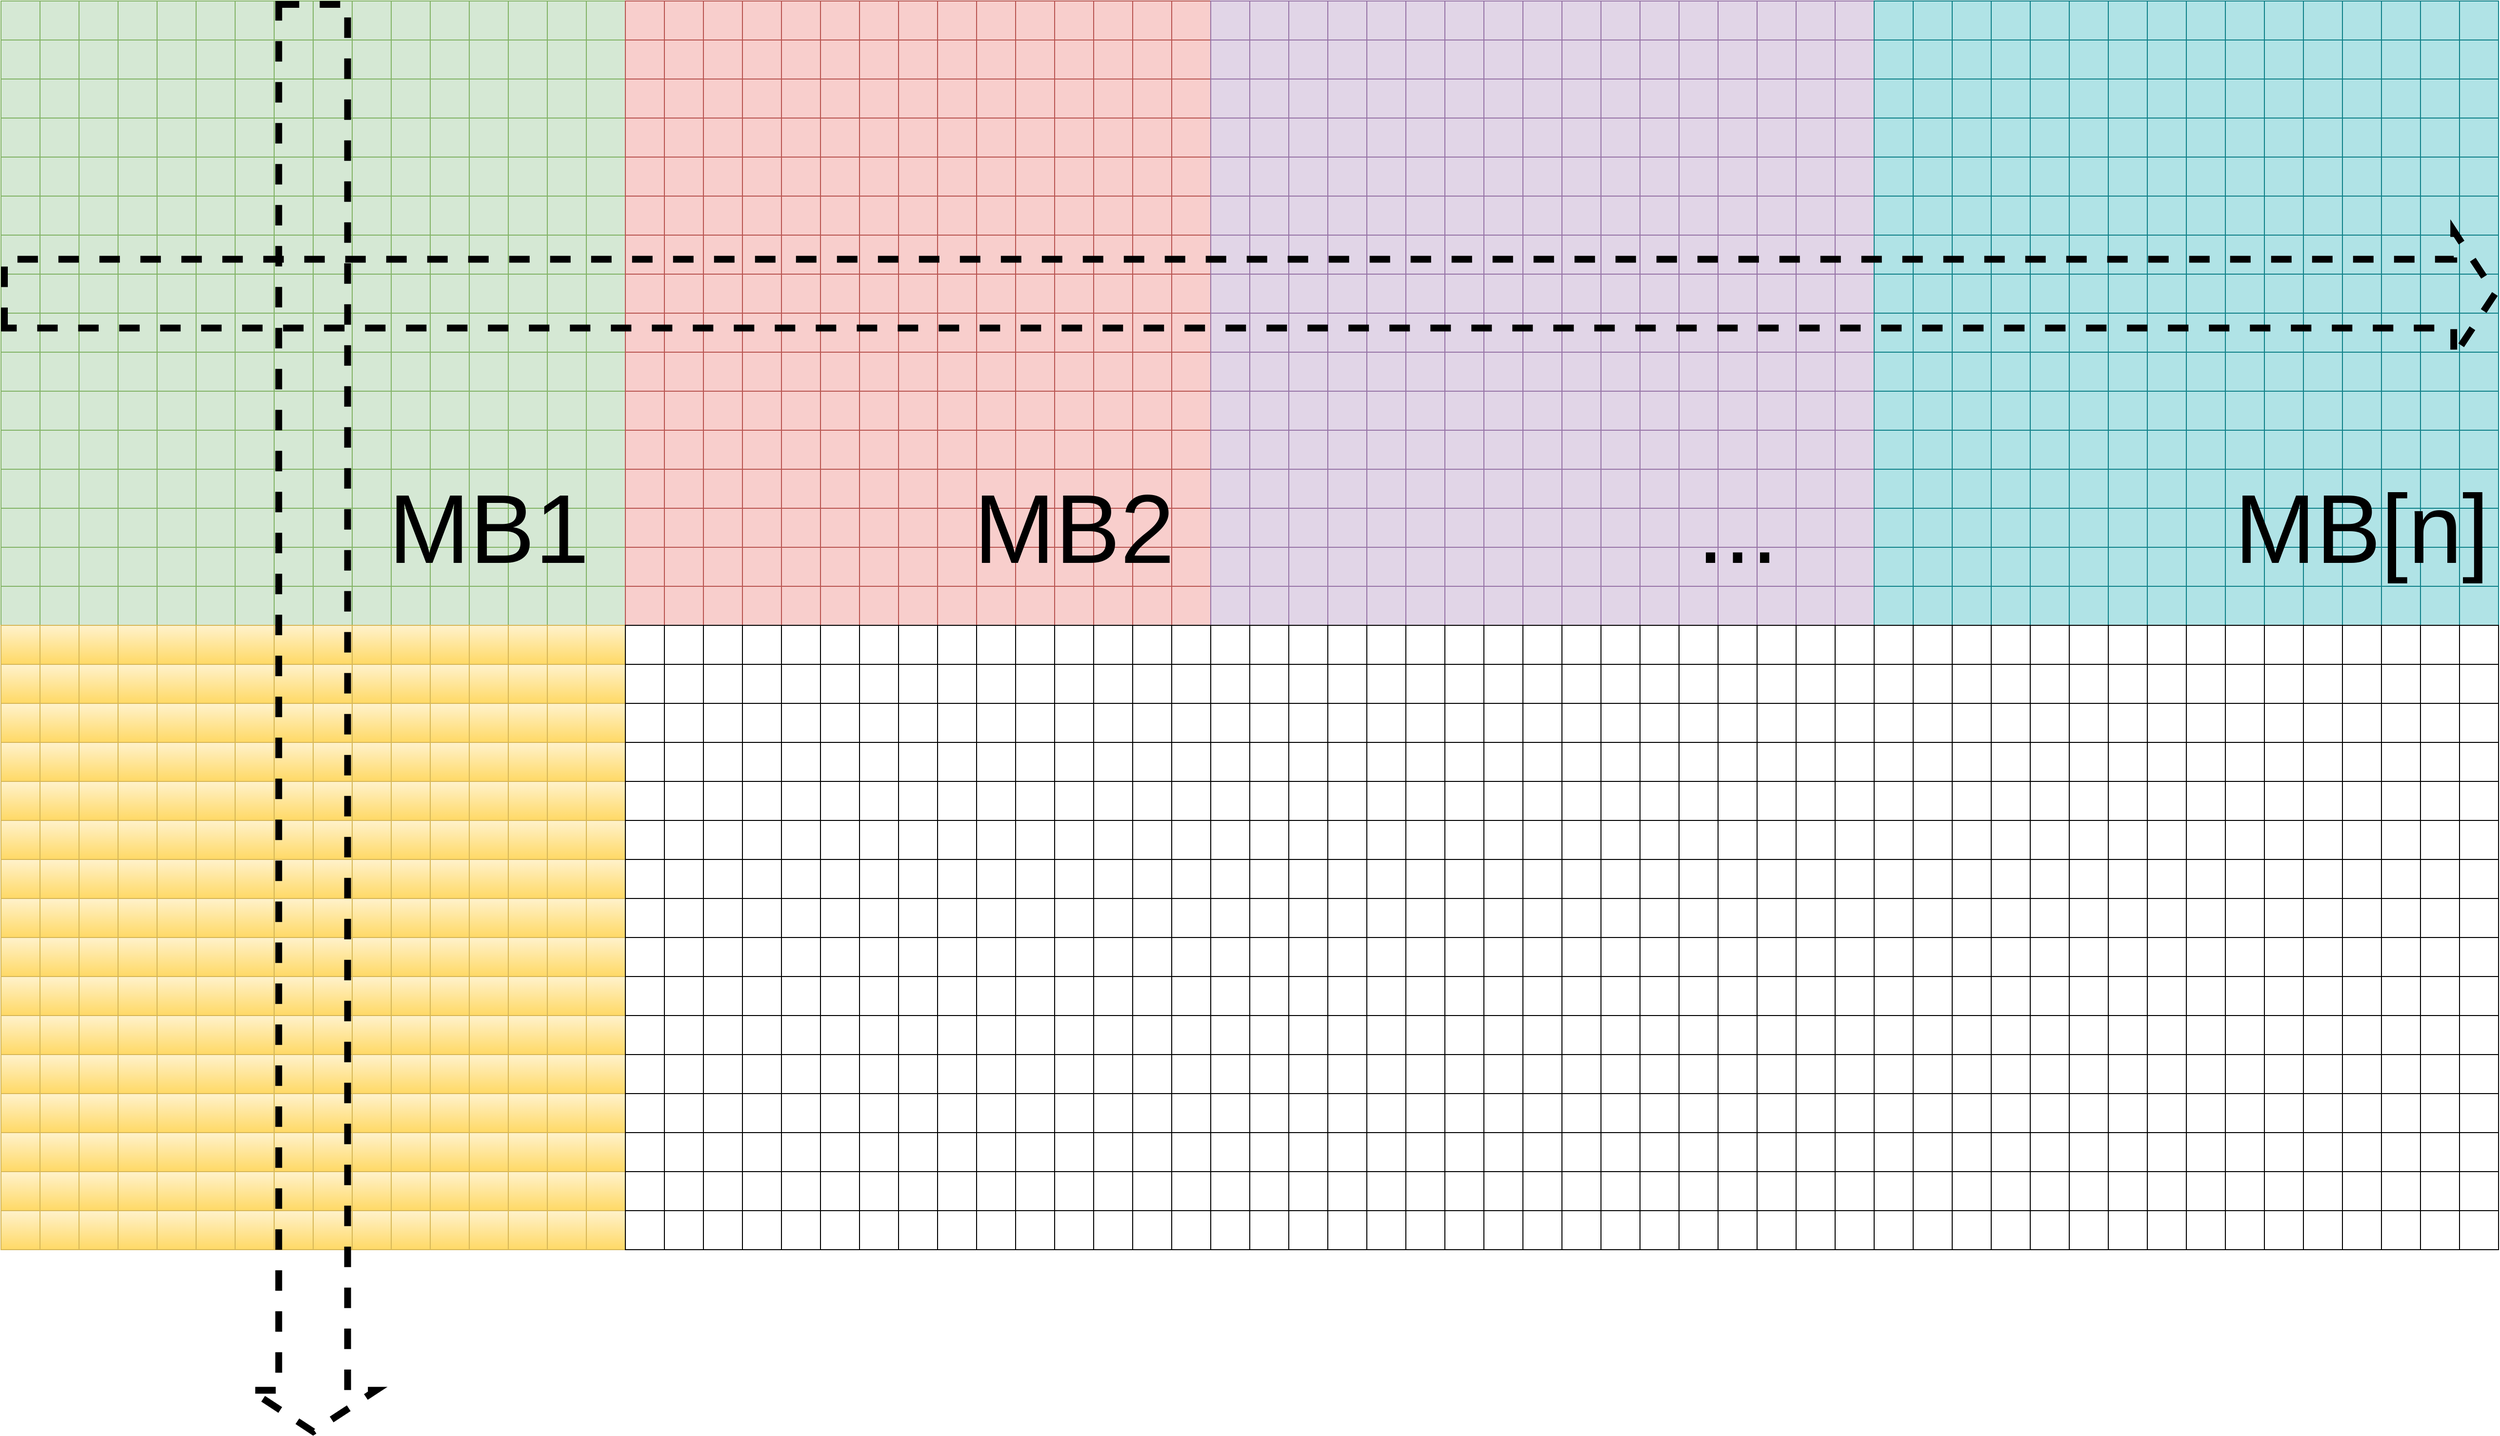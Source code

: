 <mxfile version="24.7.5">
  <diagram name="Page-1" id="HmGbMvX8YEmAD4I8ay0O">
    <mxGraphModel dx="4144" dy="2424" grid="1" gridSize="10" guides="1" tooltips="1" connect="1" arrows="1" fold="1" page="1" pageScale="1" pageWidth="1169" pageHeight="827" math="0" shadow="0">
      <root>
        <mxCell id="0" />
        <mxCell id="1" parent="0" />
        <mxCell id="XagCC3Mc3-7pbgL-ir3l-1" value="" style="rounded=0;whiteSpace=wrap;html=1;fillColor=#d5e8d4;strokeColor=#82b366;" vertex="1" parent="1">
          <mxGeometry x="80" y="120" width="40" height="40" as="geometry" />
        </mxCell>
        <mxCell id="XagCC3Mc3-7pbgL-ir3l-2" value="" style="rounded=0;whiteSpace=wrap;html=1;fillColor=#d5e8d4;strokeColor=#82b366;" vertex="1" parent="1">
          <mxGeometry x="120" y="120" width="40" height="40" as="geometry" />
        </mxCell>
        <mxCell id="XagCC3Mc3-7pbgL-ir3l-3" value="" style="rounded=0;whiteSpace=wrap;html=1;fillColor=#d5e8d4;strokeColor=#82b366;" vertex="1" parent="1">
          <mxGeometry x="80" y="160" width="40" height="40" as="geometry" />
        </mxCell>
        <mxCell id="XagCC3Mc3-7pbgL-ir3l-4" value="" style="rounded=0;whiteSpace=wrap;html=1;fillColor=#d5e8d4;strokeColor=#82b366;" vertex="1" parent="1">
          <mxGeometry x="120" y="160" width="40" height="40" as="geometry" />
        </mxCell>
        <mxCell id="XagCC3Mc3-7pbgL-ir3l-5" value="" style="rounded=0;whiteSpace=wrap;html=1;fillColor=#d5e8d4;strokeColor=#82b366;" vertex="1" parent="1">
          <mxGeometry x="160" y="160" width="40" height="40" as="geometry" />
        </mxCell>
        <mxCell id="XagCC3Mc3-7pbgL-ir3l-6" value="" style="rounded=0;whiteSpace=wrap;html=1;fillColor=#d5e8d4;strokeColor=#82b366;" vertex="1" parent="1">
          <mxGeometry x="200" y="160" width="40" height="40" as="geometry" />
        </mxCell>
        <mxCell id="XagCC3Mc3-7pbgL-ir3l-7" value="" style="rounded=0;whiteSpace=wrap;html=1;fillColor=#d5e8d4;strokeColor=#82b366;" vertex="1" parent="1">
          <mxGeometry x="160" y="120" width="40" height="40" as="geometry" />
        </mxCell>
        <mxCell id="XagCC3Mc3-7pbgL-ir3l-8" value="" style="rounded=0;whiteSpace=wrap;html=1;fillColor=#d5e8d4;strokeColor=#82b366;" vertex="1" parent="1">
          <mxGeometry x="200" y="120" width="40" height="40" as="geometry" />
        </mxCell>
        <mxCell id="XagCC3Mc3-7pbgL-ir3l-9" value="" style="rounded=0;whiteSpace=wrap;html=1;fillColor=#d5e8d4;strokeColor=#82b366;" vertex="1" parent="1">
          <mxGeometry x="160" y="240" width="40" height="40" as="geometry" />
        </mxCell>
        <mxCell id="XagCC3Mc3-7pbgL-ir3l-10" value="" style="rounded=0;whiteSpace=wrap;html=1;fillColor=#d5e8d4;strokeColor=#82b366;" vertex="1" parent="1">
          <mxGeometry x="200" y="240" width="40" height="40" as="geometry" />
        </mxCell>
        <mxCell id="XagCC3Mc3-7pbgL-ir3l-11" value="" style="rounded=0;whiteSpace=wrap;html=1;fillColor=#d5e8d4;strokeColor=#82b366;" vertex="1" parent="1">
          <mxGeometry x="160" y="200" width="40" height="40" as="geometry" />
        </mxCell>
        <mxCell id="XagCC3Mc3-7pbgL-ir3l-12" value="" style="rounded=0;whiteSpace=wrap;html=1;fillColor=#d5e8d4;strokeColor=#82b366;" vertex="1" parent="1">
          <mxGeometry x="200" y="200" width="40" height="40" as="geometry" />
        </mxCell>
        <mxCell id="XagCC3Mc3-7pbgL-ir3l-13" value="" style="rounded=0;whiteSpace=wrap;html=1;fillColor=#d5e8d4;strokeColor=#82b366;" vertex="1" parent="1">
          <mxGeometry x="80" y="200" width="40" height="40" as="geometry" />
        </mxCell>
        <mxCell id="XagCC3Mc3-7pbgL-ir3l-14" value="" style="rounded=0;whiteSpace=wrap;html=1;fillColor=#d5e8d4;strokeColor=#82b366;" vertex="1" parent="1">
          <mxGeometry x="120" y="200" width="40" height="40" as="geometry" />
        </mxCell>
        <mxCell id="XagCC3Mc3-7pbgL-ir3l-15" value="" style="rounded=0;whiteSpace=wrap;html=1;fillColor=#d5e8d4;strokeColor=#82b366;" vertex="1" parent="1">
          <mxGeometry x="120" y="240" width="40" height="40" as="geometry" />
        </mxCell>
        <mxCell id="XagCC3Mc3-7pbgL-ir3l-16" value="" style="rounded=0;whiteSpace=wrap;html=1;fillColor=#d5e8d4;strokeColor=#82b366;" vertex="1" parent="1">
          <mxGeometry x="80" y="240" width="40" height="40" as="geometry" />
        </mxCell>
        <mxCell id="XagCC3Mc3-7pbgL-ir3l-17" value="" style="rounded=0;whiteSpace=wrap;html=1;fillColor=#d5e8d4;strokeColor=#82b366;" vertex="1" parent="1">
          <mxGeometry x="240" y="120" width="40" height="40" as="geometry" />
        </mxCell>
        <mxCell id="XagCC3Mc3-7pbgL-ir3l-18" value="" style="rounded=0;whiteSpace=wrap;html=1;fillColor=#d5e8d4;strokeColor=#82b366;" vertex="1" parent="1">
          <mxGeometry x="280" y="120" width="40" height="40" as="geometry" />
        </mxCell>
        <mxCell id="XagCC3Mc3-7pbgL-ir3l-19" value="" style="rounded=0;whiteSpace=wrap;html=1;fillColor=#d5e8d4;strokeColor=#82b366;" vertex="1" parent="1">
          <mxGeometry x="240" y="160" width="40" height="40" as="geometry" />
        </mxCell>
        <mxCell id="XagCC3Mc3-7pbgL-ir3l-20" value="" style="rounded=0;whiteSpace=wrap;html=1;fillColor=#d5e8d4;strokeColor=#82b366;" vertex="1" parent="1">
          <mxGeometry x="280" y="160" width="40" height="40" as="geometry" />
        </mxCell>
        <mxCell id="XagCC3Mc3-7pbgL-ir3l-21" value="" style="rounded=0;whiteSpace=wrap;html=1;fillColor=#d5e8d4;strokeColor=#82b366;" vertex="1" parent="1">
          <mxGeometry x="320" y="160" width="40" height="40" as="geometry" />
        </mxCell>
        <mxCell id="XagCC3Mc3-7pbgL-ir3l-22" value="" style="rounded=0;whiteSpace=wrap;html=1;fillColor=#d5e8d4;strokeColor=#82b366;" vertex="1" parent="1">
          <mxGeometry x="360" y="160" width="40" height="40" as="geometry" />
        </mxCell>
        <mxCell id="XagCC3Mc3-7pbgL-ir3l-23" value="" style="rounded=0;whiteSpace=wrap;html=1;fillColor=#d5e8d4;strokeColor=#82b366;" vertex="1" parent="1">
          <mxGeometry x="320" y="120" width="40" height="40" as="geometry" />
        </mxCell>
        <mxCell id="XagCC3Mc3-7pbgL-ir3l-24" value="" style="rounded=0;whiteSpace=wrap;html=1;fillColor=#d5e8d4;strokeColor=#82b366;" vertex="1" parent="1">
          <mxGeometry x="360" y="120" width="40" height="40" as="geometry" />
        </mxCell>
        <mxCell id="XagCC3Mc3-7pbgL-ir3l-25" value="" style="rounded=0;whiteSpace=wrap;html=1;fillColor=#d5e8d4;strokeColor=#82b366;" vertex="1" parent="1">
          <mxGeometry x="320" y="240" width="40" height="40" as="geometry" />
        </mxCell>
        <mxCell id="XagCC3Mc3-7pbgL-ir3l-26" value="" style="rounded=0;whiteSpace=wrap;html=1;fillColor=#d5e8d4;strokeColor=#82b366;" vertex="1" parent="1">
          <mxGeometry x="360" y="240" width="40" height="40" as="geometry" />
        </mxCell>
        <mxCell id="XagCC3Mc3-7pbgL-ir3l-27" value="" style="rounded=0;whiteSpace=wrap;html=1;fillColor=#d5e8d4;strokeColor=#82b366;" vertex="1" parent="1">
          <mxGeometry x="320" y="200" width="40" height="40" as="geometry" />
        </mxCell>
        <mxCell id="XagCC3Mc3-7pbgL-ir3l-28" value="" style="rounded=0;whiteSpace=wrap;html=1;fillColor=#d5e8d4;strokeColor=#82b366;" vertex="1" parent="1">
          <mxGeometry x="360" y="200" width="40" height="40" as="geometry" />
        </mxCell>
        <mxCell id="XagCC3Mc3-7pbgL-ir3l-29" value="" style="rounded=0;whiteSpace=wrap;html=1;fillColor=#d5e8d4;strokeColor=#82b366;" vertex="1" parent="1">
          <mxGeometry x="240" y="200" width="40" height="40" as="geometry" />
        </mxCell>
        <mxCell id="XagCC3Mc3-7pbgL-ir3l-30" value="" style="rounded=0;whiteSpace=wrap;html=1;fillColor=#d5e8d4;strokeColor=#82b366;" vertex="1" parent="1">
          <mxGeometry x="280" y="200" width="40" height="40" as="geometry" />
        </mxCell>
        <mxCell id="XagCC3Mc3-7pbgL-ir3l-31" value="" style="rounded=0;whiteSpace=wrap;html=1;fillColor=#d5e8d4;strokeColor=#82b366;" vertex="1" parent="1">
          <mxGeometry x="280" y="240" width="40" height="40" as="geometry" />
        </mxCell>
        <mxCell id="XagCC3Mc3-7pbgL-ir3l-32" value="" style="rounded=0;whiteSpace=wrap;html=1;fillColor=#d5e8d4;strokeColor=#82b366;" vertex="1" parent="1">
          <mxGeometry x="240" y="240" width="40" height="40" as="geometry" />
        </mxCell>
        <mxCell id="XagCC3Mc3-7pbgL-ir3l-33" value="" style="rounded=0;whiteSpace=wrap;html=1;fillColor=#d5e8d4;strokeColor=#82b366;" vertex="1" parent="1">
          <mxGeometry x="240" y="280" width="40" height="40" as="geometry" />
        </mxCell>
        <mxCell id="XagCC3Mc3-7pbgL-ir3l-34" value="" style="rounded=0;whiteSpace=wrap;html=1;fillColor=#d5e8d4;strokeColor=#82b366;" vertex="1" parent="1">
          <mxGeometry x="280" y="280" width="40" height="40" as="geometry" />
        </mxCell>
        <mxCell id="XagCC3Mc3-7pbgL-ir3l-35" value="" style="rounded=0;whiteSpace=wrap;html=1;fillColor=#d5e8d4;strokeColor=#82b366;" vertex="1" parent="1">
          <mxGeometry x="240" y="320" width="40" height="40" as="geometry" />
        </mxCell>
        <mxCell id="XagCC3Mc3-7pbgL-ir3l-36" value="" style="rounded=0;whiteSpace=wrap;html=1;fillColor=#d5e8d4;strokeColor=#82b366;" vertex="1" parent="1">
          <mxGeometry x="280" y="320" width="40" height="40" as="geometry" />
        </mxCell>
        <mxCell id="XagCC3Mc3-7pbgL-ir3l-37" value="" style="rounded=0;whiteSpace=wrap;html=1;fillColor=#d5e8d4;strokeColor=#82b366;" vertex="1" parent="1">
          <mxGeometry x="320" y="320" width="40" height="40" as="geometry" />
        </mxCell>
        <mxCell id="XagCC3Mc3-7pbgL-ir3l-38" value="" style="rounded=0;whiteSpace=wrap;html=1;fillColor=#d5e8d4;strokeColor=#82b366;" vertex="1" parent="1">
          <mxGeometry x="360" y="320" width="40" height="40" as="geometry" />
        </mxCell>
        <mxCell id="XagCC3Mc3-7pbgL-ir3l-39" value="" style="rounded=0;whiteSpace=wrap;html=1;fillColor=#d5e8d4;strokeColor=#82b366;" vertex="1" parent="1">
          <mxGeometry x="320" y="280" width="40" height="40" as="geometry" />
        </mxCell>
        <mxCell id="XagCC3Mc3-7pbgL-ir3l-40" value="" style="rounded=0;whiteSpace=wrap;html=1;fillColor=#d5e8d4;strokeColor=#82b366;" vertex="1" parent="1">
          <mxGeometry x="360" y="280" width="40" height="40" as="geometry" />
        </mxCell>
        <mxCell id="XagCC3Mc3-7pbgL-ir3l-41" value="" style="rounded=0;whiteSpace=wrap;html=1;fillColor=#d5e8d4;strokeColor=#82b366;" vertex="1" parent="1">
          <mxGeometry x="320" y="400" width="40" height="40" as="geometry" />
        </mxCell>
        <mxCell id="XagCC3Mc3-7pbgL-ir3l-42" value="" style="rounded=0;whiteSpace=wrap;html=1;fillColor=#d5e8d4;strokeColor=#82b366;" vertex="1" parent="1">
          <mxGeometry x="360" y="400" width="40" height="40" as="geometry" />
        </mxCell>
        <mxCell id="XagCC3Mc3-7pbgL-ir3l-43" value="" style="rounded=0;whiteSpace=wrap;html=1;fillColor=#d5e8d4;strokeColor=#82b366;" vertex="1" parent="1">
          <mxGeometry x="320" y="360" width="40" height="40" as="geometry" />
        </mxCell>
        <mxCell id="XagCC3Mc3-7pbgL-ir3l-44" value="" style="rounded=0;whiteSpace=wrap;html=1;fillColor=#d5e8d4;strokeColor=#82b366;" vertex="1" parent="1">
          <mxGeometry x="360" y="360" width="40" height="40" as="geometry" />
        </mxCell>
        <mxCell id="XagCC3Mc3-7pbgL-ir3l-45" value="" style="rounded=0;whiteSpace=wrap;html=1;fillColor=#d5e8d4;strokeColor=#82b366;" vertex="1" parent="1">
          <mxGeometry x="240" y="360" width="40" height="40" as="geometry" />
        </mxCell>
        <mxCell id="XagCC3Mc3-7pbgL-ir3l-46" value="" style="rounded=0;whiteSpace=wrap;html=1;fillColor=#d5e8d4;strokeColor=#82b366;" vertex="1" parent="1">
          <mxGeometry x="280" y="360" width="40" height="40" as="geometry" />
        </mxCell>
        <mxCell id="XagCC3Mc3-7pbgL-ir3l-47" value="" style="rounded=0;whiteSpace=wrap;html=1;fillColor=#d5e8d4;strokeColor=#82b366;" vertex="1" parent="1">
          <mxGeometry x="280" y="400" width="40" height="40" as="geometry" />
        </mxCell>
        <mxCell id="XagCC3Mc3-7pbgL-ir3l-48" value="" style="rounded=0;whiteSpace=wrap;html=1;fillColor=#d5e8d4;strokeColor=#82b366;" vertex="1" parent="1">
          <mxGeometry x="240" y="400" width="40" height="40" as="geometry" />
        </mxCell>
        <mxCell id="XagCC3Mc3-7pbgL-ir3l-66" value="" style="rounded=0;whiteSpace=wrap;html=1;fillColor=#d5e8d4;strokeColor=#82b366;" vertex="1" parent="1">
          <mxGeometry x="80" y="280" width="40" height="40" as="geometry" />
        </mxCell>
        <mxCell id="XagCC3Mc3-7pbgL-ir3l-67" value="" style="rounded=0;whiteSpace=wrap;html=1;fillColor=#d5e8d4;strokeColor=#82b366;" vertex="1" parent="1">
          <mxGeometry x="120" y="280" width="40" height="40" as="geometry" />
        </mxCell>
        <mxCell id="XagCC3Mc3-7pbgL-ir3l-68" value="" style="rounded=0;whiteSpace=wrap;html=1;fillColor=#d5e8d4;strokeColor=#82b366;" vertex="1" parent="1">
          <mxGeometry x="80" y="320" width="40" height="40" as="geometry" />
        </mxCell>
        <mxCell id="XagCC3Mc3-7pbgL-ir3l-69" value="" style="rounded=0;whiteSpace=wrap;html=1;fillColor=#d5e8d4;strokeColor=#82b366;" vertex="1" parent="1">
          <mxGeometry x="120" y="320" width="40" height="40" as="geometry" />
        </mxCell>
        <mxCell id="XagCC3Mc3-7pbgL-ir3l-70" value="" style="rounded=0;whiteSpace=wrap;html=1;fillColor=#d5e8d4;strokeColor=#82b366;" vertex="1" parent="1">
          <mxGeometry x="160" y="320" width="40" height="40" as="geometry" />
        </mxCell>
        <mxCell id="XagCC3Mc3-7pbgL-ir3l-71" value="" style="rounded=0;whiteSpace=wrap;html=1;fillColor=#d5e8d4;strokeColor=#82b366;" vertex="1" parent="1">
          <mxGeometry x="200" y="320" width="40" height="40" as="geometry" />
        </mxCell>
        <mxCell id="XagCC3Mc3-7pbgL-ir3l-72" value="" style="rounded=0;whiteSpace=wrap;html=1;fillColor=#d5e8d4;strokeColor=#82b366;" vertex="1" parent="1">
          <mxGeometry x="160" y="280" width="40" height="40" as="geometry" />
        </mxCell>
        <mxCell id="XagCC3Mc3-7pbgL-ir3l-73" value="" style="rounded=0;whiteSpace=wrap;html=1;fillColor=#d5e8d4;strokeColor=#82b366;" vertex="1" parent="1">
          <mxGeometry x="200" y="280" width="40" height="40" as="geometry" />
        </mxCell>
        <mxCell id="XagCC3Mc3-7pbgL-ir3l-74" value="" style="rounded=0;whiteSpace=wrap;html=1;fillColor=#d5e8d4;strokeColor=#82b366;" vertex="1" parent="1">
          <mxGeometry x="160" y="400" width="40" height="40" as="geometry" />
        </mxCell>
        <mxCell id="XagCC3Mc3-7pbgL-ir3l-75" value="" style="rounded=0;whiteSpace=wrap;html=1;fillColor=#d5e8d4;strokeColor=#82b366;" vertex="1" parent="1">
          <mxGeometry x="200" y="400" width="40" height="40" as="geometry" />
        </mxCell>
        <mxCell id="XagCC3Mc3-7pbgL-ir3l-76" value="" style="rounded=0;whiteSpace=wrap;html=1;fillColor=#d5e8d4;strokeColor=#82b366;" vertex="1" parent="1">
          <mxGeometry x="160" y="360" width="40" height="40" as="geometry" />
        </mxCell>
        <mxCell id="XagCC3Mc3-7pbgL-ir3l-77" value="" style="rounded=0;whiteSpace=wrap;html=1;fillColor=#d5e8d4;strokeColor=#82b366;" vertex="1" parent="1">
          <mxGeometry x="200" y="360" width="40" height="40" as="geometry" />
        </mxCell>
        <mxCell id="XagCC3Mc3-7pbgL-ir3l-78" value="" style="rounded=0;whiteSpace=wrap;html=1;fillColor=#d5e8d4;strokeColor=#82b366;" vertex="1" parent="1">
          <mxGeometry x="80" y="360" width="40" height="40" as="geometry" />
        </mxCell>
        <mxCell id="XagCC3Mc3-7pbgL-ir3l-79" value="" style="rounded=0;whiteSpace=wrap;html=1;fillColor=#d5e8d4;strokeColor=#82b366;" vertex="1" parent="1">
          <mxGeometry x="120" y="360" width="40" height="40" as="geometry" />
        </mxCell>
        <mxCell id="XagCC3Mc3-7pbgL-ir3l-80" value="" style="rounded=0;whiteSpace=wrap;html=1;fillColor=#d5e8d4;strokeColor=#82b366;" vertex="1" parent="1">
          <mxGeometry x="120" y="400" width="40" height="40" as="geometry" />
        </mxCell>
        <mxCell id="XagCC3Mc3-7pbgL-ir3l-81" value="" style="rounded=0;whiteSpace=wrap;html=1;fillColor=#d5e8d4;strokeColor=#82b366;" vertex="1" parent="1">
          <mxGeometry x="80" y="400" width="40" height="40" as="geometry" />
        </mxCell>
        <mxCell id="XagCC3Mc3-7pbgL-ir3l-82" value="" style="rounded=0;whiteSpace=wrap;html=1;fillColor=#d5e8d4;strokeColor=#82b366;" vertex="1" parent="1">
          <mxGeometry x="400" y="120" width="40" height="40" as="geometry" />
        </mxCell>
        <mxCell id="XagCC3Mc3-7pbgL-ir3l-83" value="" style="rounded=0;whiteSpace=wrap;html=1;fillColor=#d5e8d4;strokeColor=#82b366;" vertex="1" parent="1">
          <mxGeometry x="440" y="120" width="40" height="40" as="geometry" />
        </mxCell>
        <mxCell id="XagCC3Mc3-7pbgL-ir3l-84" value="" style="rounded=0;whiteSpace=wrap;html=1;fillColor=#d5e8d4;strokeColor=#82b366;" vertex="1" parent="1">
          <mxGeometry x="400" y="160" width="40" height="40" as="geometry" />
        </mxCell>
        <mxCell id="XagCC3Mc3-7pbgL-ir3l-85" value="" style="rounded=0;whiteSpace=wrap;html=1;fillColor=#d5e8d4;strokeColor=#82b366;" vertex="1" parent="1">
          <mxGeometry x="440" y="160" width="40" height="40" as="geometry" />
        </mxCell>
        <mxCell id="XagCC3Mc3-7pbgL-ir3l-86" value="" style="rounded=0;whiteSpace=wrap;html=1;fillColor=#d5e8d4;strokeColor=#82b366;" vertex="1" parent="1">
          <mxGeometry x="480" y="160" width="40" height="40" as="geometry" />
        </mxCell>
        <mxCell id="XagCC3Mc3-7pbgL-ir3l-87" value="" style="rounded=0;whiteSpace=wrap;html=1;fillColor=#d5e8d4;strokeColor=#82b366;" vertex="1" parent="1">
          <mxGeometry x="520" y="160" width="40" height="40" as="geometry" />
        </mxCell>
        <mxCell id="XagCC3Mc3-7pbgL-ir3l-88" value="" style="rounded=0;whiteSpace=wrap;html=1;fillColor=#d5e8d4;strokeColor=#82b366;" vertex="1" parent="1">
          <mxGeometry x="480" y="120" width="40" height="40" as="geometry" />
        </mxCell>
        <mxCell id="XagCC3Mc3-7pbgL-ir3l-89" value="" style="rounded=0;whiteSpace=wrap;html=1;fillColor=#d5e8d4;strokeColor=#82b366;" vertex="1" parent="1">
          <mxGeometry x="520" y="120" width="40" height="40" as="geometry" />
        </mxCell>
        <mxCell id="XagCC3Mc3-7pbgL-ir3l-90" value="" style="rounded=0;whiteSpace=wrap;html=1;fillColor=#d5e8d4;strokeColor=#82b366;" vertex="1" parent="1">
          <mxGeometry x="480" y="240" width="40" height="40" as="geometry" />
        </mxCell>
        <mxCell id="XagCC3Mc3-7pbgL-ir3l-91" value="" style="rounded=0;whiteSpace=wrap;html=1;fillColor=#d5e8d4;strokeColor=#82b366;" vertex="1" parent="1">
          <mxGeometry x="520" y="240" width="40" height="40" as="geometry" />
        </mxCell>
        <mxCell id="XagCC3Mc3-7pbgL-ir3l-92" value="" style="rounded=0;whiteSpace=wrap;html=1;fillColor=#d5e8d4;strokeColor=#82b366;" vertex="1" parent="1">
          <mxGeometry x="480" y="200" width="40" height="40" as="geometry" />
        </mxCell>
        <mxCell id="XagCC3Mc3-7pbgL-ir3l-93" value="" style="rounded=0;whiteSpace=wrap;html=1;fillColor=#d5e8d4;strokeColor=#82b366;" vertex="1" parent="1">
          <mxGeometry x="520" y="200" width="40" height="40" as="geometry" />
        </mxCell>
        <mxCell id="XagCC3Mc3-7pbgL-ir3l-94" value="" style="rounded=0;whiteSpace=wrap;html=1;fillColor=#d5e8d4;strokeColor=#82b366;" vertex="1" parent="1">
          <mxGeometry x="400" y="200" width="40" height="40" as="geometry" />
        </mxCell>
        <mxCell id="XagCC3Mc3-7pbgL-ir3l-95" value="" style="rounded=0;whiteSpace=wrap;html=1;fillColor=#d5e8d4;strokeColor=#82b366;" vertex="1" parent="1">
          <mxGeometry x="440" y="200" width="40" height="40" as="geometry" />
        </mxCell>
        <mxCell id="XagCC3Mc3-7pbgL-ir3l-96" value="" style="rounded=0;whiteSpace=wrap;html=1;fillColor=#d5e8d4;strokeColor=#82b366;" vertex="1" parent="1">
          <mxGeometry x="440" y="240" width="40" height="40" as="geometry" />
        </mxCell>
        <mxCell id="XagCC3Mc3-7pbgL-ir3l-97" value="" style="rounded=0;whiteSpace=wrap;html=1;fillColor=#d5e8d4;strokeColor=#82b366;" vertex="1" parent="1">
          <mxGeometry x="400" y="240" width="40" height="40" as="geometry" />
        </mxCell>
        <mxCell id="XagCC3Mc3-7pbgL-ir3l-98" value="" style="rounded=0;whiteSpace=wrap;html=1;fillColor=#d5e8d4;strokeColor=#82b366;" vertex="1" parent="1">
          <mxGeometry x="560" y="120" width="40" height="40" as="geometry" />
        </mxCell>
        <mxCell id="XagCC3Mc3-7pbgL-ir3l-99" value="" style="rounded=0;whiteSpace=wrap;html=1;fillColor=#d5e8d4;strokeColor=#82b366;" vertex="1" parent="1">
          <mxGeometry x="600" y="120" width="40" height="40" as="geometry" />
        </mxCell>
        <mxCell id="XagCC3Mc3-7pbgL-ir3l-100" value="" style="rounded=0;whiteSpace=wrap;html=1;fillColor=#d5e8d4;strokeColor=#82b366;" vertex="1" parent="1">
          <mxGeometry x="560" y="160" width="40" height="40" as="geometry" />
        </mxCell>
        <mxCell id="XagCC3Mc3-7pbgL-ir3l-101" value="" style="rounded=0;whiteSpace=wrap;html=1;fillColor=#d5e8d4;strokeColor=#82b366;" vertex="1" parent="1">
          <mxGeometry x="600" y="160" width="40" height="40" as="geometry" />
        </mxCell>
        <mxCell id="XagCC3Mc3-7pbgL-ir3l-102" value="" style="rounded=0;whiteSpace=wrap;html=1;fillColor=#d5e8d4;strokeColor=#82b366;" vertex="1" parent="1">
          <mxGeometry x="640" y="160" width="40" height="40" as="geometry" />
        </mxCell>
        <mxCell id="XagCC3Mc3-7pbgL-ir3l-103" value="" style="rounded=0;whiteSpace=wrap;html=1;fillColor=#d5e8d4;strokeColor=#82b366;" vertex="1" parent="1">
          <mxGeometry x="680" y="160" width="40" height="40" as="geometry" />
        </mxCell>
        <mxCell id="XagCC3Mc3-7pbgL-ir3l-104" value="" style="rounded=0;whiteSpace=wrap;html=1;fillColor=#d5e8d4;strokeColor=#82b366;" vertex="1" parent="1">
          <mxGeometry x="640" y="120" width="40" height="40" as="geometry" />
        </mxCell>
        <mxCell id="XagCC3Mc3-7pbgL-ir3l-105" value="" style="rounded=0;whiteSpace=wrap;html=1;fillColor=#d5e8d4;strokeColor=#82b366;" vertex="1" parent="1">
          <mxGeometry x="680" y="120" width="40" height="40" as="geometry" />
        </mxCell>
        <mxCell id="XagCC3Mc3-7pbgL-ir3l-106" value="" style="rounded=0;whiteSpace=wrap;html=1;fillColor=#d5e8d4;strokeColor=#82b366;" vertex="1" parent="1">
          <mxGeometry x="640" y="240" width="40" height="40" as="geometry" />
        </mxCell>
        <mxCell id="XagCC3Mc3-7pbgL-ir3l-107" value="" style="rounded=0;whiteSpace=wrap;html=1;fillColor=#d5e8d4;strokeColor=#82b366;" vertex="1" parent="1">
          <mxGeometry x="680" y="240" width="40" height="40" as="geometry" />
        </mxCell>
        <mxCell id="XagCC3Mc3-7pbgL-ir3l-108" value="" style="rounded=0;whiteSpace=wrap;html=1;fillColor=#d5e8d4;strokeColor=#82b366;" vertex="1" parent="1">
          <mxGeometry x="640" y="200" width="40" height="40" as="geometry" />
        </mxCell>
        <mxCell id="XagCC3Mc3-7pbgL-ir3l-109" value="" style="rounded=0;whiteSpace=wrap;html=1;fillColor=#d5e8d4;strokeColor=#82b366;" vertex="1" parent="1">
          <mxGeometry x="680" y="200" width="40" height="40" as="geometry" />
        </mxCell>
        <mxCell id="XagCC3Mc3-7pbgL-ir3l-110" value="" style="rounded=0;whiteSpace=wrap;html=1;fillColor=#d5e8d4;strokeColor=#82b366;" vertex="1" parent="1">
          <mxGeometry x="560" y="200" width="40" height="40" as="geometry" />
        </mxCell>
        <mxCell id="XagCC3Mc3-7pbgL-ir3l-111" value="" style="rounded=0;whiteSpace=wrap;html=1;fillColor=#d5e8d4;strokeColor=#82b366;" vertex="1" parent="1">
          <mxGeometry x="600" y="200" width="40" height="40" as="geometry" />
        </mxCell>
        <mxCell id="XagCC3Mc3-7pbgL-ir3l-112" value="" style="rounded=0;whiteSpace=wrap;html=1;fillColor=#d5e8d4;strokeColor=#82b366;" vertex="1" parent="1">
          <mxGeometry x="600" y="240" width="40" height="40" as="geometry" />
        </mxCell>
        <mxCell id="XagCC3Mc3-7pbgL-ir3l-113" value="" style="rounded=0;whiteSpace=wrap;html=1;fillColor=#d5e8d4;strokeColor=#82b366;" vertex="1" parent="1">
          <mxGeometry x="560" y="240" width="40" height="40" as="geometry" />
        </mxCell>
        <mxCell id="XagCC3Mc3-7pbgL-ir3l-114" value="" style="rounded=0;whiteSpace=wrap;html=1;fillColor=#d5e8d4;strokeColor=#82b366;" vertex="1" parent="1">
          <mxGeometry x="560" y="280" width="40" height="40" as="geometry" />
        </mxCell>
        <mxCell id="XagCC3Mc3-7pbgL-ir3l-115" value="" style="rounded=0;whiteSpace=wrap;html=1;fillColor=#d5e8d4;strokeColor=#82b366;" vertex="1" parent="1">
          <mxGeometry x="600" y="280" width="40" height="40" as="geometry" />
        </mxCell>
        <mxCell id="XagCC3Mc3-7pbgL-ir3l-116" value="" style="rounded=0;whiteSpace=wrap;html=1;fillColor=#d5e8d4;strokeColor=#82b366;" vertex="1" parent="1">
          <mxGeometry x="560" y="320" width="40" height="40" as="geometry" />
        </mxCell>
        <mxCell id="XagCC3Mc3-7pbgL-ir3l-117" value="" style="rounded=0;whiteSpace=wrap;html=1;fillColor=#d5e8d4;strokeColor=#82b366;" vertex="1" parent="1">
          <mxGeometry x="600" y="320" width="40" height="40" as="geometry" />
        </mxCell>
        <mxCell id="XagCC3Mc3-7pbgL-ir3l-118" value="" style="rounded=0;whiteSpace=wrap;html=1;fillColor=#d5e8d4;strokeColor=#82b366;" vertex="1" parent="1">
          <mxGeometry x="640" y="320" width="40" height="40" as="geometry" />
        </mxCell>
        <mxCell id="XagCC3Mc3-7pbgL-ir3l-119" value="" style="rounded=0;whiteSpace=wrap;html=1;fillColor=#d5e8d4;strokeColor=#82b366;" vertex="1" parent="1">
          <mxGeometry x="680" y="320" width="40" height="40" as="geometry" />
        </mxCell>
        <mxCell id="XagCC3Mc3-7pbgL-ir3l-120" value="" style="rounded=0;whiteSpace=wrap;html=1;fillColor=#d5e8d4;strokeColor=#82b366;" vertex="1" parent="1">
          <mxGeometry x="640" y="280" width="40" height="40" as="geometry" />
        </mxCell>
        <mxCell id="XagCC3Mc3-7pbgL-ir3l-121" value="" style="rounded=0;whiteSpace=wrap;html=1;fillColor=#d5e8d4;strokeColor=#82b366;" vertex="1" parent="1">
          <mxGeometry x="680" y="280" width="40" height="40" as="geometry" />
        </mxCell>
        <mxCell id="XagCC3Mc3-7pbgL-ir3l-122" value="" style="rounded=0;whiteSpace=wrap;html=1;fillColor=#d5e8d4;strokeColor=#82b366;" vertex="1" parent="1">
          <mxGeometry x="640" y="400" width="40" height="40" as="geometry" />
        </mxCell>
        <mxCell id="XagCC3Mc3-7pbgL-ir3l-123" value="" style="rounded=0;whiteSpace=wrap;html=1;fillColor=#d5e8d4;strokeColor=#82b366;" vertex="1" parent="1">
          <mxGeometry x="680" y="400" width="40" height="40" as="geometry" />
        </mxCell>
        <mxCell id="XagCC3Mc3-7pbgL-ir3l-124" value="" style="rounded=0;whiteSpace=wrap;html=1;fillColor=#d5e8d4;strokeColor=#82b366;" vertex="1" parent="1">
          <mxGeometry x="640" y="360" width="40" height="40" as="geometry" />
        </mxCell>
        <mxCell id="XagCC3Mc3-7pbgL-ir3l-125" value="" style="rounded=0;whiteSpace=wrap;html=1;fillColor=#d5e8d4;strokeColor=#82b366;" vertex="1" parent="1">
          <mxGeometry x="680" y="360" width="40" height="40" as="geometry" />
        </mxCell>
        <mxCell id="XagCC3Mc3-7pbgL-ir3l-126" value="" style="rounded=0;whiteSpace=wrap;html=1;fillColor=#d5e8d4;strokeColor=#82b366;" vertex="1" parent="1">
          <mxGeometry x="560" y="360" width="40" height="40" as="geometry" />
        </mxCell>
        <mxCell id="XagCC3Mc3-7pbgL-ir3l-127" value="" style="rounded=0;whiteSpace=wrap;html=1;fillColor=#d5e8d4;strokeColor=#82b366;" vertex="1" parent="1">
          <mxGeometry x="600" y="360" width="40" height="40" as="geometry" />
        </mxCell>
        <mxCell id="XagCC3Mc3-7pbgL-ir3l-128" value="" style="rounded=0;whiteSpace=wrap;html=1;fillColor=#d5e8d4;strokeColor=#82b366;" vertex="1" parent="1">
          <mxGeometry x="600" y="400" width="40" height="40" as="geometry" />
        </mxCell>
        <mxCell id="XagCC3Mc3-7pbgL-ir3l-129" value="" style="rounded=0;whiteSpace=wrap;html=1;fillColor=#d5e8d4;strokeColor=#82b366;" vertex="1" parent="1">
          <mxGeometry x="560" y="400" width="40" height="40" as="geometry" />
        </mxCell>
        <mxCell id="XagCC3Mc3-7pbgL-ir3l-130" value="" style="rounded=0;whiteSpace=wrap;html=1;fillColor=#d5e8d4;strokeColor=#82b366;" vertex="1" parent="1">
          <mxGeometry x="400" y="280" width="40" height="40" as="geometry" />
        </mxCell>
        <mxCell id="XagCC3Mc3-7pbgL-ir3l-131" value="" style="rounded=0;whiteSpace=wrap;html=1;fillColor=#d5e8d4;strokeColor=#82b366;" vertex="1" parent="1">
          <mxGeometry x="440" y="280" width="40" height="40" as="geometry" />
        </mxCell>
        <mxCell id="XagCC3Mc3-7pbgL-ir3l-132" value="" style="rounded=0;whiteSpace=wrap;html=1;fillColor=#d5e8d4;strokeColor=#82b366;" vertex="1" parent="1">
          <mxGeometry x="400" y="320" width="40" height="40" as="geometry" />
        </mxCell>
        <mxCell id="XagCC3Mc3-7pbgL-ir3l-133" value="" style="rounded=0;whiteSpace=wrap;html=1;fillColor=#d5e8d4;strokeColor=#82b366;" vertex="1" parent="1">
          <mxGeometry x="440" y="320" width="40" height="40" as="geometry" />
        </mxCell>
        <mxCell id="XagCC3Mc3-7pbgL-ir3l-134" value="" style="rounded=0;whiteSpace=wrap;html=1;fillColor=#d5e8d4;strokeColor=#82b366;" vertex="1" parent="1">
          <mxGeometry x="480" y="320" width="40" height="40" as="geometry" />
        </mxCell>
        <mxCell id="XagCC3Mc3-7pbgL-ir3l-135" value="" style="rounded=0;whiteSpace=wrap;html=1;fillColor=#d5e8d4;strokeColor=#82b366;" vertex="1" parent="1">
          <mxGeometry x="520" y="320" width="40" height="40" as="geometry" />
        </mxCell>
        <mxCell id="XagCC3Mc3-7pbgL-ir3l-136" value="" style="rounded=0;whiteSpace=wrap;html=1;fillColor=#d5e8d4;strokeColor=#82b366;" vertex="1" parent="1">
          <mxGeometry x="480" y="280" width="40" height="40" as="geometry" />
        </mxCell>
        <mxCell id="XagCC3Mc3-7pbgL-ir3l-137" value="" style="rounded=0;whiteSpace=wrap;html=1;fillColor=#d5e8d4;strokeColor=#82b366;" vertex="1" parent="1">
          <mxGeometry x="520" y="280" width="40" height="40" as="geometry" />
        </mxCell>
        <mxCell id="XagCC3Mc3-7pbgL-ir3l-138" value="" style="rounded=0;whiteSpace=wrap;html=1;fillColor=#d5e8d4;strokeColor=#82b366;" vertex="1" parent="1">
          <mxGeometry x="480" y="400" width="40" height="40" as="geometry" />
        </mxCell>
        <mxCell id="XagCC3Mc3-7pbgL-ir3l-139" value="" style="rounded=0;whiteSpace=wrap;html=1;fillColor=#d5e8d4;strokeColor=#82b366;" vertex="1" parent="1">
          <mxGeometry x="520" y="400" width="40" height="40" as="geometry" />
        </mxCell>
        <mxCell id="XagCC3Mc3-7pbgL-ir3l-140" value="" style="rounded=0;whiteSpace=wrap;html=1;fillColor=#d5e8d4;strokeColor=#82b366;" vertex="1" parent="1">
          <mxGeometry x="480" y="360" width="40" height="40" as="geometry" />
        </mxCell>
        <mxCell id="XagCC3Mc3-7pbgL-ir3l-141" value="" style="rounded=0;whiteSpace=wrap;html=1;fillColor=#d5e8d4;strokeColor=#82b366;" vertex="1" parent="1">
          <mxGeometry x="520" y="360" width="40" height="40" as="geometry" />
        </mxCell>
        <mxCell id="XagCC3Mc3-7pbgL-ir3l-142" value="" style="rounded=0;whiteSpace=wrap;html=1;fillColor=#d5e8d4;strokeColor=#82b366;" vertex="1" parent="1">
          <mxGeometry x="400" y="360" width="40" height="40" as="geometry" />
        </mxCell>
        <mxCell id="XagCC3Mc3-7pbgL-ir3l-143" value="" style="rounded=0;whiteSpace=wrap;html=1;fillColor=#d5e8d4;strokeColor=#82b366;" vertex="1" parent="1">
          <mxGeometry x="440" y="360" width="40" height="40" as="geometry" />
        </mxCell>
        <mxCell id="XagCC3Mc3-7pbgL-ir3l-144" value="" style="rounded=0;whiteSpace=wrap;html=1;fillColor=#d5e8d4;strokeColor=#82b366;" vertex="1" parent="1">
          <mxGeometry x="440" y="400" width="40" height="40" as="geometry" />
        </mxCell>
        <mxCell id="XagCC3Mc3-7pbgL-ir3l-145" value="" style="rounded=0;whiteSpace=wrap;html=1;fillColor=#d5e8d4;strokeColor=#82b366;" vertex="1" parent="1">
          <mxGeometry x="400" y="400" width="40" height="40" as="geometry" />
        </mxCell>
        <mxCell id="XagCC3Mc3-7pbgL-ir3l-146" value="" style="rounded=0;whiteSpace=wrap;html=1;fillColor=#d5e8d4;strokeColor=#82b366;" vertex="1" parent="1">
          <mxGeometry x="80" y="440" width="40" height="40" as="geometry" />
        </mxCell>
        <mxCell id="XagCC3Mc3-7pbgL-ir3l-147" value="" style="rounded=0;whiteSpace=wrap;html=1;fillColor=#d5e8d4;strokeColor=#82b366;" vertex="1" parent="1">
          <mxGeometry x="120" y="440" width="40" height="40" as="geometry" />
        </mxCell>
        <mxCell id="XagCC3Mc3-7pbgL-ir3l-148" value="" style="rounded=0;whiteSpace=wrap;html=1;fillColor=#d5e8d4;strokeColor=#82b366;" vertex="1" parent="1">
          <mxGeometry x="80" y="480" width="40" height="40" as="geometry" />
        </mxCell>
        <mxCell id="XagCC3Mc3-7pbgL-ir3l-149" value="" style="rounded=0;whiteSpace=wrap;html=1;fillColor=#d5e8d4;strokeColor=#82b366;" vertex="1" parent="1">
          <mxGeometry x="120" y="480" width="40" height="40" as="geometry" />
        </mxCell>
        <mxCell id="XagCC3Mc3-7pbgL-ir3l-150" value="" style="rounded=0;whiteSpace=wrap;html=1;fillColor=#d5e8d4;strokeColor=#82b366;" vertex="1" parent="1">
          <mxGeometry x="160" y="480" width="40" height="40" as="geometry" />
        </mxCell>
        <mxCell id="XagCC3Mc3-7pbgL-ir3l-151" value="" style="rounded=0;whiteSpace=wrap;html=1;fillColor=#d5e8d4;strokeColor=#82b366;" vertex="1" parent="1">
          <mxGeometry x="200" y="480" width="40" height="40" as="geometry" />
        </mxCell>
        <mxCell id="XagCC3Mc3-7pbgL-ir3l-152" value="" style="rounded=0;whiteSpace=wrap;html=1;fillColor=#d5e8d4;strokeColor=#82b366;" vertex="1" parent="1">
          <mxGeometry x="160" y="440" width="40" height="40" as="geometry" />
        </mxCell>
        <mxCell id="XagCC3Mc3-7pbgL-ir3l-153" value="" style="rounded=0;whiteSpace=wrap;html=1;fillColor=#d5e8d4;strokeColor=#82b366;" vertex="1" parent="1">
          <mxGeometry x="200" y="440" width="40" height="40" as="geometry" />
        </mxCell>
        <mxCell id="XagCC3Mc3-7pbgL-ir3l-154" value="" style="rounded=0;whiteSpace=wrap;html=1;fillColor=#d5e8d4;strokeColor=#82b366;" vertex="1" parent="1">
          <mxGeometry x="160" y="560" width="40" height="40" as="geometry" />
        </mxCell>
        <mxCell id="XagCC3Mc3-7pbgL-ir3l-155" value="" style="rounded=0;whiteSpace=wrap;html=1;fillColor=#d5e8d4;strokeColor=#82b366;" vertex="1" parent="1">
          <mxGeometry x="200" y="560" width="40" height="40" as="geometry" />
        </mxCell>
        <mxCell id="XagCC3Mc3-7pbgL-ir3l-156" value="" style="rounded=0;whiteSpace=wrap;html=1;fillColor=#d5e8d4;strokeColor=#82b366;" vertex="1" parent="1">
          <mxGeometry x="160" y="520" width="40" height="40" as="geometry" />
        </mxCell>
        <mxCell id="XagCC3Mc3-7pbgL-ir3l-157" value="" style="rounded=0;whiteSpace=wrap;html=1;fillColor=#d5e8d4;strokeColor=#82b366;" vertex="1" parent="1">
          <mxGeometry x="200" y="520" width="40" height="40" as="geometry" />
        </mxCell>
        <mxCell id="XagCC3Mc3-7pbgL-ir3l-158" value="" style="rounded=0;whiteSpace=wrap;html=1;fillColor=#d5e8d4;strokeColor=#82b366;" vertex="1" parent="1">
          <mxGeometry x="80" y="520" width="40" height="40" as="geometry" />
        </mxCell>
        <mxCell id="XagCC3Mc3-7pbgL-ir3l-159" value="" style="rounded=0;whiteSpace=wrap;html=1;fillColor=#d5e8d4;strokeColor=#82b366;" vertex="1" parent="1">
          <mxGeometry x="120" y="520" width="40" height="40" as="geometry" />
        </mxCell>
        <mxCell id="XagCC3Mc3-7pbgL-ir3l-160" value="" style="rounded=0;whiteSpace=wrap;html=1;fillColor=#d5e8d4;strokeColor=#82b366;" vertex="1" parent="1">
          <mxGeometry x="120" y="560" width="40" height="40" as="geometry" />
        </mxCell>
        <mxCell id="XagCC3Mc3-7pbgL-ir3l-161" value="" style="rounded=0;whiteSpace=wrap;html=1;fillColor=#d5e8d4;strokeColor=#82b366;" vertex="1" parent="1">
          <mxGeometry x="80" y="560" width="40" height="40" as="geometry" />
        </mxCell>
        <mxCell id="XagCC3Mc3-7pbgL-ir3l-162" value="" style="rounded=0;whiteSpace=wrap;html=1;fillColor=#d5e8d4;strokeColor=#82b366;" vertex="1" parent="1">
          <mxGeometry x="240" y="440" width="40" height="40" as="geometry" />
        </mxCell>
        <mxCell id="XagCC3Mc3-7pbgL-ir3l-163" value="" style="rounded=0;whiteSpace=wrap;html=1;fillColor=#d5e8d4;strokeColor=#82b366;" vertex="1" parent="1">
          <mxGeometry x="280" y="440" width="40" height="40" as="geometry" />
        </mxCell>
        <mxCell id="XagCC3Mc3-7pbgL-ir3l-164" value="" style="rounded=0;whiteSpace=wrap;html=1;fillColor=#d5e8d4;strokeColor=#82b366;" vertex="1" parent="1">
          <mxGeometry x="240" y="480" width="40" height="40" as="geometry" />
        </mxCell>
        <mxCell id="XagCC3Mc3-7pbgL-ir3l-165" value="" style="rounded=0;whiteSpace=wrap;html=1;fillColor=#d5e8d4;strokeColor=#82b366;" vertex="1" parent="1">
          <mxGeometry x="280" y="480" width="40" height="40" as="geometry" />
        </mxCell>
        <mxCell id="XagCC3Mc3-7pbgL-ir3l-166" value="" style="rounded=0;whiteSpace=wrap;html=1;fillColor=#d5e8d4;strokeColor=#82b366;" vertex="1" parent="1">
          <mxGeometry x="320" y="480" width="40" height="40" as="geometry" />
        </mxCell>
        <mxCell id="XagCC3Mc3-7pbgL-ir3l-167" value="" style="rounded=0;whiteSpace=wrap;html=1;fillColor=#d5e8d4;strokeColor=#82b366;" vertex="1" parent="1">
          <mxGeometry x="360" y="480" width="40" height="40" as="geometry" />
        </mxCell>
        <mxCell id="XagCC3Mc3-7pbgL-ir3l-168" value="" style="rounded=0;whiteSpace=wrap;html=1;fillColor=#d5e8d4;strokeColor=#82b366;" vertex="1" parent="1">
          <mxGeometry x="320" y="440" width="40" height="40" as="geometry" />
        </mxCell>
        <mxCell id="XagCC3Mc3-7pbgL-ir3l-169" value="" style="rounded=0;whiteSpace=wrap;html=1;fillColor=#d5e8d4;strokeColor=#82b366;" vertex="1" parent="1">
          <mxGeometry x="360" y="440" width="40" height="40" as="geometry" />
        </mxCell>
        <mxCell id="XagCC3Mc3-7pbgL-ir3l-170" value="" style="rounded=0;whiteSpace=wrap;html=1;fillColor=#d5e8d4;strokeColor=#82b366;" vertex="1" parent="1">
          <mxGeometry x="320" y="560" width="40" height="40" as="geometry" />
        </mxCell>
        <mxCell id="XagCC3Mc3-7pbgL-ir3l-171" value="" style="rounded=0;whiteSpace=wrap;html=1;fillColor=#d5e8d4;strokeColor=#82b366;" vertex="1" parent="1">
          <mxGeometry x="360" y="560" width="40" height="40" as="geometry" />
        </mxCell>
        <mxCell id="XagCC3Mc3-7pbgL-ir3l-172" value="" style="rounded=0;whiteSpace=wrap;html=1;fillColor=#d5e8d4;strokeColor=#82b366;" vertex="1" parent="1">
          <mxGeometry x="320" y="520" width="40" height="40" as="geometry" />
        </mxCell>
        <mxCell id="XagCC3Mc3-7pbgL-ir3l-173" value="" style="rounded=0;whiteSpace=wrap;html=1;fillColor=#d5e8d4;strokeColor=#82b366;" vertex="1" parent="1">
          <mxGeometry x="360" y="520" width="40" height="40" as="geometry" />
        </mxCell>
        <mxCell id="XagCC3Mc3-7pbgL-ir3l-174" value="" style="rounded=0;whiteSpace=wrap;html=1;fillColor=#d5e8d4;strokeColor=#82b366;" vertex="1" parent="1">
          <mxGeometry x="240" y="520" width="40" height="40" as="geometry" />
        </mxCell>
        <mxCell id="XagCC3Mc3-7pbgL-ir3l-175" value="" style="rounded=0;whiteSpace=wrap;html=1;fillColor=#d5e8d4;strokeColor=#82b366;" vertex="1" parent="1">
          <mxGeometry x="280" y="520" width="40" height="40" as="geometry" />
        </mxCell>
        <mxCell id="XagCC3Mc3-7pbgL-ir3l-176" value="" style="rounded=0;whiteSpace=wrap;html=1;fillColor=#d5e8d4;strokeColor=#82b366;" vertex="1" parent="1">
          <mxGeometry x="280" y="560" width="40" height="40" as="geometry" />
        </mxCell>
        <mxCell id="XagCC3Mc3-7pbgL-ir3l-177" value="" style="rounded=0;whiteSpace=wrap;html=1;fillColor=#d5e8d4;strokeColor=#82b366;" vertex="1" parent="1">
          <mxGeometry x="240" y="560" width="40" height="40" as="geometry" />
        </mxCell>
        <mxCell id="XagCC3Mc3-7pbgL-ir3l-178" value="" style="rounded=0;whiteSpace=wrap;html=1;fillColor=#d5e8d4;strokeColor=#82b366;" vertex="1" parent="1">
          <mxGeometry x="240" y="600" width="40" height="40" as="geometry" />
        </mxCell>
        <mxCell id="XagCC3Mc3-7pbgL-ir3l-179" value="" style="rounded=0;whiteSpace=wrap;html=1;fillColor=#d5e8d4;strokeColor=#82b366;" vertex="1" parent="1">
          <mxGeometry x="280" y="600" width="40" height="40" as="geometry" />
        </mxCell>
        <mxCell id="XagCC3Mc3-7pbgL-ir3l-180" value="" style="rounded=0;whiteSpace=wrap;html=1;fillColor=#d5e8d4;strokeColor=#82b366;" vertex="1" parent="1">
          <mxGeometry x="240" y="640" width="40" height="40" as="geometry" />
        </mxCell>
        <mxCell id="XagCC3Mc3-7pbgL-ir3l-181" value="" style="rounded=0;whiteSpace=wrap;html=1;fillColor=#d5e8d4;strokeColor=#82b366;" vertex="1" parent="1">
          <mxGeometry x="280" y="640" width="40" height="40" as="geometry" />
        </mxCell>
        <mxCell id="XagCC3Mc3-7pbgL-ir3l-182" value="" style="rounded=0;whiteSpace=wrap;html=1;fillColor=#d5e8d4;strokeColor=#82b366;" vertex="1" parent="1">
          <mxGeometry x="320" y="640" width="40" height="40" as="geometry" />
        </mxCell>
        <mxCell id="XagCC3Mc3-7pbgL-ir3l-183" value="" style="rounded=0;whiteSpace=wrap;html=1;fillColor=#d5e8d4;strokeColor=#82b366;" vertex="1" parent="1">
          <mxGeometry x="360" y="640" width="40" height="40" as="geometry" />
        </mxCell>
        <mxCell id="XagCC3Mc3-7pbgL-ir3l-184" value="" style="rounded=0;whiteSpace=wrap;html=1;fillColor=#d5e8d4;strokeColor=#82b366;" vertex="1" parent="1">
          <mxGeometry x="320" y="600" width="40" height="40" as="geometry" />
        </mxCell>
        <mxCell id="XagCC3Mc3-7pbgL-ir3l-185" value="" style="rounded=0;whiteSpace=wrap;html=1;fillColor=#d5e8d4;strokeColor=#82b366;" vertex="1" parent="1">
          <mxGeometry x="360" y="600" width="40" height="40" as="geometry" />
        </mxCell>
        <mxCell id="XagCC3Mc3-7pbgL-ir3l-186" value="" style="rounded=0;whiteSpace=wrap;html=1;fillColor=#d5e8d4;strokeColor=#82b366;" vertex="1" parent="1">
          <mxGeometry x="320" y="720" width="40" height="40" as="geometry" />
        </mxCell>
        <mxCell id="XagCC3Mc3-7pbgL-ir3l-187" value="" style="rounded=0;whiteSpace=wrap;html=1;fillColor=#d5e8d4;strokeColor=#82b366;" vertex="1" parent="1">
          <mxGeometry x="360" y="720" width="40" height="40" as="geometry" />
        </mxCell>
        <mxCell id="XagCC3Mc3-7pbgL-ir3l-188" value="" style="rounded=0;whiteSpace=wrap;html=1;fillColor=#d5e8d4;strokeColor=#82b366;" vertex="1" parent="1">
          <mxGeometry x="320" y="680" width="40" height="40" as="geometry" />
        </mxCell>
        <mxCell id="XagCC3Mc3-7pbgL-ir3l-189" value="" style="rounded=0;whiteSpace=wrap;html=1;fillColor=#d5e8d4;strokeColor=#82b366;" vertex="1" parent="1">
          <mxGeometry x="360" y="680" width="40" height="40" as="geometry" />
        </mxCell>
        <mxCell id="XagCC3Mc3-7pbgL-ir3l-190" value="" style="rounded=0;whiteSpace=wrap;html=1;fillColor=#d5e8d4;strokeColor=#82b366;" vertex="1" parent="1">
          <mxGeometry x="240" y="680" width="40" height="40" as="geometry" />
        </mxCell>
        <mxCell id="XagCC3Mc3-7pbgL-ir3l-191" value="" style="rounded=0;whiteSpace=wrap;html=1;fillColor=#d5e8d4;strokeColor=#82b366;" vertex="1" parent="1">
          <mxGeometry x="280" y="680" width="40" height="40" as="geometry" />
        </mxCell>
        <mxCell id="XagCC3Mc3-7pbgL-ir3l-192" value="" style="rounded=0;whiteSpace=wrap;html=1;fillColor=#d5e8d4;strokeColor=#82b366;" vertex="1" parent="1">
          <mxGeometry x="280" y="720" width="40" height="40" as="geometry" />
        </mxCell>
        <mxCell id="XagCC3Mc3-7pbgL-ir3l-193" value="" style="rounded=0;whiteSpace=wrap;html=1;fillColor=#d5e8d4;strokeColor=#82b366;" vertex="1" parent="1">
          <mxGeometry x="240" y="720" width="40" height="40" as="geometry" />
        </mxCell>
        <mxCell id="XagCC3Mc3-7pbgL-ir3l-194" value="" style="rounded=0;whiteSpace=wrap;html=1;fillColor=#d5e8d4;strokeColor=#82b366;" vertex="1" parent="1">
          <mxGeometry x="80" y="600" width="40" height="40" as="geometry" />
        </mxCell>
        <mxCell id="XagCC3Mc3-7pbgL-ir3l-195" value="" style="rounded=0;whiteSpace=wrap;html=1;fillColor=#d5e8d4;strokeColor=#82b366;" vertex="1" parent="1">
          <mxGeometry x="120" y="600" width="40" height="40" as="geometry" />
        </mxCell>
        <mxCell id="XagCC3Mc3-7pbgL-ir3l-196" value="" style="rounded=0;whiteSpace=wrap;html=1;fillColor=#d5e8d4;strokeColor=#82b366;" vertex="1" parent="1">
          <mxGeometry x="80" y="640" width="40" height="40" as="geometry" />
        </mxCell>
        <mxCell id="XagCC3Mc3-7pbgL-ir3l-197" value="" style="rounded=0;whiteSpace=wrap;html=1;fillColor=#d5e8d4;strokeColor=#82b366;" vertex="1" parent="1">
          <mxGeometry x="120" y="640" width="40" height="40" as="geometry" />
        </mxCell>
        <mxCell id="XagCC3Mc3-7pbgL-ir3l-198" value="" style="rounded=0;whiteSpace=wrap;html=1;fillColor=#d5e8d4;strokeColor=#82b366;" vertex="1" parent="1">
          <mxGeometry x="160" y="640" width="40" height="40" as="geometry" />
        </mxCell>
        <mxCell id="XagCC3Mc3-7pbgL-ir3l-199" value="" style="rounded=0;whiteSpace=wrap;html=1;fillColor=#d5e8d4;strokeColor=#82b366;" vertex="1" parent="1">
          <mxGeometry x="200" y="640" width="40" height="40" as="geometry" />
        </mxCell>
        <mxCell id="XagCC3Mc3-7pbgL-ir3l-200" value="" style="rounded=0;whiteSpace=wrap;html=1;fillColor=#d5e8d4;strokeColor=#82b366;" vertex="1" parent="1">
          <mxGeometry x="160" y="600" width="40" height="40" as="geometry" />
        </mxCell>
        <mxCell id="XagCC3Mc3-7pbgL-ir3l-201" value="" style="rounded=0;whiteSpace=wrap;html=1;fillColor=#d5e8d4;strokeColor=#82b366;" vertex="1" parent="1">
          <mxGeometry x="200" y="600" width="40" height="40" as="geometry" />
        </mxCell>
        <mxCell id="XagCC3Mc3-7pbgL-ir3l-202" value="" style="rounded=0;whiteSpace=wrap;html=1;fillColor=#d5e8d4;strokeColor=#82b366;" vertex="1" parent="1">
          <mxGeometry x="160" y="720" width="40" height="40" as="geometry" />
        </mxCell>
        <mxCell id="XagCC3Mc3-7pbgL-ir3l-203" value="" style="rounded=0;whiteSpace=wrap;html=1;fillColor=#d5e8d4;strokeColor=#82b366;" vertex="1" parent="1">
          <mxGeometry x="200" y="720" width="40" height="40" as="geometry" />
        </mxCell>
        <mxCell id="XagCC3Mc3-7pbgL-ir3l-204" value="" style="rounded=0;whiteSpace=wrap;html=1;fillColor=#d5e8d4;strokeColor=#82b366;" vertex="1" parent="1">
          <mxGeometry x="160" y="680" width="40" height="40" as="geometry" />
        </mxCell>
        <mxCell id="XagCC3Mc3-7pbgL-ir3l-205" value="" style="rounded=0;whiteSpace=wrap;html=1;fillColor=#d5e8d4;strokeColor=#82b366;" vertex="1" parent="1">
          <mxGeometry x="200" y="680" width="40" height="40" as="geometry" />
        </mxCell>
        <mxCell id="XagCC3Mc3-7pbgL-ir3l-206" value="" style="rounded=0;whiteSpace=wrap;html=1;fillColor=#d5e8d4;strokeColor=#82b366;" vertex="1" parent="1">
          <mxGeometry x="80" y="680" width="40" height="40" as="geometry" />
        </mxCell>
        <mxCell id="XagCC3Mc3-7pbgL-ir3l-207" value="" style="rounded=0;whiteSpace=wrap;html=1;fillColor=#d5e8d4;strokeColor=#82b366;" vertex="1" parent="1">
          <mxGeometry x="120" y="680" width="40" height="40" as="geometry" />
        </mxCell>
        <mxCell id="XagCC3Mc3-7pbgL-ir3l-208" value="" style="rounded=0;whiteSpace=wrap;html=1;fillColor=#d5e8d4;strokeColor=#82b366;" vertex="1" parent="1">
          <mxGeometry x="120" y="720" width="40" height="40" as="geometry" />
        </mxCell>
        <mxCell id="XagCC3Mc3-7pbgL-ir3l-209" value="" style="rounded=0;whiteSpace=wrap;html=1;fillColor=#d5e8d4;strokeColor=#82b366;" vertex="1" parent="1">
          <mxGeometry x="80" y="720" width="40" height="40" as="geometry" />
        </mxCell>
        <mxCell id="XagCC3Mc3-7pbgL-ir3l-210" value="" style="rounded=0;whiteSpace=wrap;html=1;fillColor=#d5e8d4;strokeColor=#82b366;" vertex="1" parent="1">
          <mxGeometry x="400" y="440" width="40" height="40" as="geometry" />
        </mxCell>
        <mxCell id="XagCC3Mc3-7pbgL-ir3l-211" value="" style="rounded=0;whiteSpace=wrap;html=1;fillColor=#d5e8d4;strokeColor=#82b366;" vertex="1" parent="1">
          <mxGeometry x="440" y="440" width="40" height="40" as="geometry" />
        </mxCell>
        <mxCell id="XagCC3Mc3-7pbgL-ir3l-212" value="" style="rounded=0;whiteSpace=wrap;html=1;fillColor=#d5e8d4;strokeColor=#82b366;" vertex="1" parent="1">
          <mxGeometry x="400" y="480" width="40" height="40" as="geometry" />
        </mxCell>
        <mxCell id="XagCC3Mc3-7pbgL-ir3l-213" value="" style="rounded=0;whiteSpace=wrap;html=1;fillColor=#d5e8d4;strokeColor=#82b366;" vertex="1" parent="1">
          <mxGeometry x="440" y="480" width="40" height="40" as="geometry" />
        </mxCell>
        <mxCell id="XagCC3Mc3-7pbgL-ir3l-214" value="" style="rounded=0;whiteSpace=wrap;html=1;fillColor=#d5e8d4;strokeColor=#82b366;" vertex="1" parent="1">
          <mxGeometry x="480" y="480" width="40" height="40" as="geometry" />
        </mxCell>
        <mxCell id="XagCC3Mc3-7pbgL-ir3l-215" value="" style="rounded=0;whiteSpace=wrap;html=1;fillColor=#d5e8d4;strokeColor=#82b366;" vertex="1" parent="1">
          <mxGeometry x="520" y="480" width="40" height="40" as="geometry" />
        </mxCell>
        <mxCell id="XagCC3Mc3-7pbgL-ir3l-216" value="" style="rounded=0;whiteSpace=wrap;html=1;fillColor=#d5e8d4;strokeColor=#82b366;" vertex="1" parent="1">
          <mxGeometry x="480" y="440" width="40" height="40" as="geometry" />
        </mxCell>
        <mxCell id="XagCC3Mc3-7pbgL-ir3l-217" value="" style="rounded=0;whiteSpace=wrap;html=1;fillColor=#d5e8d4;strokeColor=#82b366;" vertex="1" parent="1">
          <mxGeometry x="520" y="440" width="40" height="40" as="geometry" />
        </mxCell>
        <mxCell id="XagCC3Mc3-7pbgL-ir3l-218" value="" style="rounded=0;whiteSpace=wrap;html=1;fillColor=#d5e8d4;strokeColor=#82b366;" vertex="1" parent="1">
          <mxGeometry x="480" y="560" width="40" height="40" as="geometry" />
        </mxCell>
        <mxCell id="XagCC3Mc3-7pbgL-ir3l-219" value="" style="rounded=0;whiteSpace=wrap;html=1;fillColor=#d5e8d4;strokeColor=#82b366;" vertex="1" parent="1">
          <mxGeometry x="520" y="560" width="40" height="40" as="geometry" />
        </mxCell>
        <mxCell id="XagCC3Mc3-7pbgL-ir3l-220" value="" style="rounded=0;whiteSpace=wrap;html=1;fillColor=#d5e8d4;strokeColor=#82b366;" vertex="1" parent="1">
          <mxGeometry x="480" y="520" width="40" height="40" as="geometry" />
        </mxCell>
        <mxCell id="XagCC3Mc3-7pbgL-ir3l-221" value="" style="rounded=0;whiteSpace=wrap;html=1;fillColor=#d5e8d4;strokeColor=#82b366;" vertex="1" parent="1">
          <mxGeometry x="520" y="520" width="40" height="40" as="geometry" />
        </mxCell>
        <mxCell id="XagCC3Mc3-7pbgL-ir3l-222" value="" style="rounded=0;whiteSpace=wrap;html=1;fillColor=#d5e8d4;strokeColor=#82b366;" vertex="1" parent="1">
          <mxGeometry x="400" y="520" width="40" height="40" as="geometry" />
        </mxCell>
        <mxCell id="XagCC3Mc3-7pbgL-ir3l-223" value="" style="rounded=0;whiteSpace=wrap;html=1;fillColor=#d5e8d4;strokeColor=#82b366;" vertex="1" parent="1">
          <mxGeometry x="440" y="520" width="40" height="40" as="geometry" />
        </mxCell>
        <mxCell id="XagCC3Mc3-7pbgL-ir3l-224" value="" style="rounded=0;whiteSpace=wrap;html=1;fillColor=#d5e8d4;strokeColor=#82b366;" vertex="1" parent="1">
          <mxGeometry x="440" y="560" width="40" height="40" as="geometry" />
        </mxCell>
        <mxCell id="XagCC3Mc3-7pbgL-ir3l-225" value="" style="rounded=0;whiteSpace=wrap;html=1;fillColor=#d5e8d4;strokeColor=#82b366;" vertex="1" parent="1">
          <mxGeometry x="400" y="560" width="40" height="40" as="geometry" />
        </mxCell>
        <mxCell id="XagCC3Mc3-7pbgL-ir3l-226" value="" style="rounded=0;whiteSpace=wrap;html=1;fillColor=#d5e8d4;strokeColor=#82b366;" vertex="1" parent="1">
          <mxGeometry x="560" y="440" width="40" height="40" as="geometry" />
        </mxCell>
        <mxCell id="XagCC3Mc3-7pbgL-ir3l-227" value="" style="rounded=0;whiteSpace=wrap;html=1;fillColor=#d5e8d4;strokeColor=#82b366;" vertex="1" parent="1">
          <mxGeometry x="600" y="440" width="40" height="40" as="geometry" />
        </mxCell>
        <mxCell id="XagCC3Mc3-7pbgL-ir3l-228" value="" style="rounded=0;whiteSpace=wrap;html=1;fillColor=#d5e8d4;strokeColor=#82b366;" vertex="1" parent="1">
          <mxGeometry x="560" y="480" width="40" height="40" as="geometry" />
        </mxCell>
        <mxCell id="XagCC3Mc3-7pbgL-ir3l-229" value="" style="rounded=0;whiteSpace=wrap;html=1;fillColor=#d5e8d4;strokeColor=#82b366;" vertex="1" parent="1">
          <mxGeometry x="600" y="480" width="40" height="40" as="geometry" />
        </mxCell>
        <mxCell id="XagCC3Mc3-7pbgL-ir3l-230" value="" style="rounded=0;whiteSpace=wrap;html=1;fillColor=#d5e8d4;strokeColor=#82b366;" vertex="1" parent="1">
          <mxGeometry x="640" y="480" width="40" height="40" as="geometry" />
        </mxCell>
        <mxCell id="XagCC3Mc3-7pbgL-ir3l-231" value="" style="rounded=0;whiteSpace=wrap;html=1;fillColor=#d5e8d4;strokeColor=#82b366;" vertex="1" parent="1">
          <mxGeometry x="680" y="480" width="40" height="40" as="geometry" />
        </mxCell>
        <mxCell id="XagCC3Mc3-7pbgL-ir3l-232" value="" style="rounded=0;whiteSpace=wrap;html=1;fillColor=#d5e8d4;strokeColor=#82b366;" vertex="1" parent="1">
          <mxGeometry x="640" y="440" width="40" height="40" as="geometry" />
        </mxCell>
        <mxCell id="XagCC3Mc3-7pbgL-ir3l-233" value="" style="rounded=0;whiteSpace=wrap;html=1;fillColor=#d5e8d4;strokeColor=#82b366;" vertex="1" parent="1">
          <mxGeometry x="680" y="440" width="40" height="40" as="geometry" />
        </mxCell>
        <mxCell id="XagCC3Mc3-7pbgL-ir3l-234" value="" style="rounded=0;whiteSpace=wrap;html=1;fillColor=#d5e8d4;strokeColor=#82b366;" vertex="1" parent="1">
          <mxGeometry x="640" y="560" width="40" height="40" as="geometry" />
        </mxCell>
        <mxCell id="XagCC3Mc3-7pbgL-ir3l-235" value="" style="rounded=0;whiteSpace=wrap;html=1;fillColor=#d5e8d4;strokeColor=#82b366;" vertex="1" parent="1">
          <mxGeometry x="680" y="560" width="40" height="40" as="geometry" />
        </mxCell>
        <mxCell id="XagCC3Mc3-7pbgL-ir3l-236" value="" style="rounded=0;whiteSpace=wrap;html=1;fillColor=#d5e8d4;strokeColor=#82b366;" vertex="1" parent="1">
          <mxGeometry x="640" y="520" width="40" height="40" as="geometry" />
        </mxCell>
        <mxCell id="XagCC3Mc3-7pbgL-ir3l-237" value="" style="rounded=0;whiteSpace=wrap;html=1;fillColor=#d5e8d4;strokeColor=#82b366;" vertex="1" parent="1">
          <mxGeometry x="680" y="520" width="40" height="40" as="geometry" />
        </mxCell>
        <mxCell id="XagCC3Mc3-7pbgL-ir3l-238" value="" style="rounded=0;whiteSpace=wrap;html=1;fillColor=#d5e8d4;strokeColor=#82b366;" vertex="1" parent="1">
          <mxGeometry x="560" y="520" width="40" height="40" as="geometry" />
        </mxCell>
        <mxCell id="XagCC3Mc3-7pbgL-ir3l-239" value="" style="rounded=0;whiteSpace=wrap;html=1;fillColor=#d5e8d4;strokeColor=#82b366;" vertex="1" parent="1">
          <mxGeometry x="600" y="520" width="40" height="40" as="geometry" />
        </mxCell>
        <mxCell id="XagCC3Mc3-7pbgL-ir3l-240" value="" style="rounded=0;whiteSpace=wrap;html=1;fillColor=#d5e8d4;strokeColor=#82b366;" vertex="1" parent="1">
          <mxGeometry x="600" y="560" width="40" height="40" as="geometry" />
        </mxCell>
        <mxCell id="XagCC3Mc3-7pbgL-ir3l-241" value="" style="rounded=0;whiteSpace=wrap;html=1;fillColor=#d5e8d4;strokeColor=#82b366;" vertex="1" parent="1">
          <mxGeometry x="560" y="560" width="40" height="40" as="geometry" />
        </mxCell>
        <mxCell id="XagCC3Mc3-7pbgL-ir3l-242" value="" style="rounded=0;whiteSpace=wrap;html=1;fillColor=#d5e8d4;strokeColor=#82b366;" vertex="1" parent="1">
          <mxGeometry x="560" y="600" width="40" height="40" as="geometry" />
        </mxCell>
        <mxCell id="XagCC3Mc3-7pbgL-ir3l-243" value="" style="rounded=0;whiteSpace=wrap;html=1;fillColor=#d5e8d4;strokeColor=#82b366;" vertex="1" parent="1">
          <mxGeometry x="600" y="600" width="40" height="40" as="geometry" />
        </mxCell>
        <mxCell id="XagCC3Mc3-7pbgL-ir3l-244" value="" style="rounded=0;whiteSpace=wrap;html=1;fillColor=#d5e8d4;strokeColor=#82b366;" vertex="1" parent="1">
          <mxGeometry x="560" y="640" width="40" height="40" as="geometry" />
        </mxCell>
        <mxCell id="XagCC3Mc3-7pbgL-ir3l-245" value="" style="rounded=0;whiteSpace=wrap;html=1;fillColor=#d5e8d4;strokeColor=#82b366;" vertex="1" parent="1">
          <mxGeometry x="600" y="640" width="40" height="40" as="geometry" />
        </mxCell>
        <mxCell id="XagCC3Mc3-7pbgL-ir3l-246" value="" style="rounded=0;whiteSpace=wrap;html=1;fillColor=#d5e8d4;strokeColor=#82b366;" vertex="1" parent="1">
          <mxGeometry x="640" y="640" width="40" height="40" as="geometry" />
        </mxCell>
        <mxCell id="XagCC3Mc3-7pbgL-ir3l-247" value="" style="rounded=0;whiteSpace=wrap;html=1;fillColor=#d5e8d4;strokeColor=#82b366;" vertex="1" parent="1">
          <mxGeometry x="680" y="640" width="40" height="40" as="geometry" />
        </mxCell>
        <mxCell id="XagCC3Mc3-7pbgL-ir3l-248" value="" style="rounded=0;whiteSpace=wrap;html=1;fillColor=#d5e8d4;strokeColor=#82b366;" vertex="1" parent="1">
          <mxGeometry x="640" y="600" width="40" height="40" as="geometry" />
        </mxCell>
        <mxCell id="XagCC3Mc3-7pbgL-ir3l-249" value="" style="rounded=0;whiteSpace=wrap;html=1;fillColor=#d5e8d4;strokeColor=#82b366;" vertex="1" parent="1">
          <mxGeometry x="680" y="600" width="40" height="40" as="geometry" />
        </mxCell>
        <mxCell id="XagCC3Mc3-7pbgL-ir3l-250" value="" style="rounded=0;whiteSpace=wrap;html=1;fillColor=#d5e8d4;strokeColor=#82b366;" vertex="1" parent="1">
          <mxGeometry x="640" y="720" width="40" height="40" as="geometry" />
        </mxCell>
        <mxCell id="XagCC3Mc3-7pbgL-ir3l-251" value="" style="rounded=0;whiteSpace=wrap;html=1;fillColor=#d5e8d4;strokeColor=#82b366;" vertex="1" parent="1">
          <mxGeometry x="680" y="720" width="40" height="40" as="geometry" />
        </mxCell>
        <mxCell id="XagCC3Mc3-7pbgL-ir3l-252" value="" style="rounded=0;whiteSpace=wrap;html=1;fillColor=#d5e8d4;strokeColor=#82b366;" vertex="1" parent="1">
          <mxGeometry x="640" y="680" width="40" height="40" as="geometry" />
        </mxCell>
        <mxCell id="XagCC3Mc3-7pbgL-ir3l-253" value="" style="rounded=0;whiteSpace=wrap;html=1;fillColor=#d5e8d4;strokeColor=#82b366;" vertex="1" parent="1">
          <mxGeometry x="680" y="680" width="40" height="40" as="geometry" />
        </mxCell>
        <mxCell id="XagCC3Mc3-7pbgL-ir3l-254" value="" style="rounded=0;whiteSpace=wrap;html=1;fillColor=#d5e8d4;strokeColor=#82b366;" vertex="1" parent="1">
          <mxGeometry x="560" y="680" width="40" height="40" as="geometry" />
        </mxCell>
        <mxCell id="XagCC3Mc3-7pbgL-ir3l-255" value="" style="rounded=0;whiteSpace=wrap;html=1;fillColor=#d5e8d4;strokeColor=#82b366;" vertex="1" parent="1">
          <mxGeometry x="600" y="680" width="40" height="40" as="geometry" />
        </mxCell>
        <mxCell id="XagCC3Mc3-7pbgL-ir3l-256" value="" style="rounded=0;whiteSpace=wrap;html=1;fillColor=#d5e8d4;strokeColor=#82b366;" vertex="1" parent="1">
          <mxGeometry x="600" y="720" width="40" height="40" as="geometry" />
        </mxCell>
        <mxCell id="XagCC3Mc3-7pbgL-ir3l-257" value="" style="rounded=0;whiteSpace=wrap;html=1;fillColor=#d5e8d4;strokeColor=#82b366;" vertex="1" parent="1">
          <mxGeometry x="560" y="720" width="40" height="40" as="geometry" />
        </mxCell>
        <mxCell id="XagCC3Mc3-7pbgL-ir3l-258" value="" style="rounded=0;whiteSpace=wrap;html=1;fillColor=#d5e8d4;strokeColor=#82b366;" vertex="1" parent="1">
          <mxGeometry x="400" y="600" width="40" height="40" as="geometry" />
        </mxCell>
        <mxCell id="XagCC3Mc3-7pbgL-ir3l-259" value="" style="rounded=0;whiteSpace=wrap;html=1;fillColor=#d5e8d4;strokeColor=#82b366;" vertex="1" parent="1">
          <mxGeometry x="440" y="600" width="40" height="40" as="geometry" />
        </mxCell>
        <mxCell id="XagCC3Mc3-7pbgL-ir3l-260" value="" style="rounded=0;whiteSpace=wrap;html=1;fillColor=#d5e8d4;strokeColor=#82b366;" vertex="1" parent="1">
          <mxGeometry x="400" y="640" width="40" height="40" as="geometry" />
        </mxCell>
        <mxCell id="XagCC3Mc3-7pbgL-ir3l-261" value="" style="rounded=0;whiteSpace=wrap;html=1;fillColor=#d5e8d4;strokeColor=#82b366;" vertex="1" parent="1">
          <mxGeometry x="440" y="640" width="40" height="40" as="geometry" />
        </mxCell>
        <mxCell id="XagCC3Mc3-7pbgL-ir3l-262" value="" style="rounded=0;whiteSpace=wrap;html=1;fillColor=#d5e8d4;strokeColor=#82b366;" vertex="1" parent="1">
          <mxGeometry x="480" y="640" width="40" height="40" as="geometry" />
        </mxCell>
        <mxCell id="XagCC3Mc3-7pbgL-ir3l-263" value="" style="rounded=0;whiteSpace=wrap;html=1;fillColor=#d5e8d4;strokeColor=#82b366;" vertex="1" parent="1">
          <mxGeometry x="520" y="640" width="40" height="40" as="geometry" />
        </mxCell>
        <mxCell id="XagCC3Mc3-7pbgL-ir3l-264" value="" style="rounded=0;whiteSpace=wrap;html=1;fillColor=#d5e8d4;strokeColor=#82b366;" vertex="1" parent="1">
          <mxGeometry x="480" y="600" width="40" height="40" as="geometry" />
        </mxCell>
        <mxCell id="XagCC3Mc3-7pbgL-ir3l-265" value="" style="rounded=0;whiteSpace=wrap;html=1;fillColor=#d5e8d4;strokeColor=#82b366;" vertex="1" parent="1">
          <mxGeometry x="520" y="600" width="40" height="40" as="geometry" />
        </mxCell>
        <mxCell id="XagCC3Mc3-7pbgL-ir3l-266" value="" style="rounded=0;whiteSpace=wrap;html=1;fillColor=#d5e8d4;strokeColor=#82b366;" vertex="1" parent="1">
          <mxGeometry x="480" y="720" width="40" height="40" as="geometry" />
        </mxCell>
        <mxCell id="XagCC3Mc3-7pbgL-ir3l-267" value="" style="rounded=0;whiteSpace=wrap;html=1;fillColor=#d5e8d4;strokeColor=#82b366;" vertex="1" parent="1">
          <mxGeometry x="520" y="720" width="40" height="40" as="geometry" />
        </mxCell>
        <mxCell id="XagCC3Mc3-7pbgL-ir3l-268" value="" style="rounded=0;whiteSpace=wrap;html=1;fillColor=#d5e8d4;strokeColor=#82b366;" vertex="1" parent="1">
          <mxGeometry x="480" y="680" width="40" height="40" as="geometry" />
        </mxCell>
        <mxCell id="XagCC3Mc3-7pbgL-ir3l-269" value="" style="rounded=0;whiteSpace=wrap;html=1;fillColor=#d5e8d4;strokeColor=#82b366;" vertex="1" parent="1">
          <mxGeometry x="520" y="680" width="40" height="40" as="geometry" />
        </mxCell>
        <mxCell id="XagCC3Mc3-7pbgL-ir3l-270" value="" style="rounded=0;whiteSpace=wrap;html=1;fillColor=#d5e8d4;strokeColor=#82b366;" vertex="1" parent="1">
          <mxGeometry x="400" y="680" width="40" height="40" as="geometry" />
        </mxCell>
        <mxCell id="XagCC3Mc3-7pbgL-ir3l-271" value="" style="rounded=0;whiteSpace=wrap;html=1;fillColor=#d5e8d4;strokeColor=#82b366;" vertex="1" parent="1">
          <mxGeometry x="440" y="680" width="40" height="40" as="geometry" />
        </mxCell>
        <mxCell id="XagCC3Mc3-7pbgL-ir3l-272" value="" style="rounded=0;whiteSpace=wrap;html=1;fillColor=#d5e8d4;strokeColor=#82b366;" vertex="1" parent="1">
          <mxGeometry x="440" y="720" width="40" height="40" as="geometry" />
        </mxCell>
        <mxCell id="XagCC3Mc3-7pbgL-ir3l-273" value="" style="rounded=0;whiteSpace=wrap;html=1;fillColor=#d5e8d4;strokeColor=#82b366;" vertex="1" parent="1">
          <mxGeometry x="400" y="720" width="40" height="40" as="geometry" />
        </mxCell>
        <mxCell id="XagCC3Mc3-7pbgL-ir3l-274" value="" style="rounded=0;whiteSpace=wrap;html=1;fillColor=#f8cecc;strokeColor=#b85450;" vertex="1" parent="1">
          <mxGeometry x="720" y="120" width="40" height="40" as="geometry" />
        </mxCell>
        <mxCell id="XagCC3Mc3-7pbgL-ir3l-275" value="" style="rounded=0;whiteSpace=wrap;html=1;fillColor=#f8cecc;strokeColor=#b85450;" vertex="1" parent="1">
          <mxGeometry x="760" y="120" width="40" height="40" as="geometry" />
        </mxCell>
        <mxCell id="XagCC3Mc3-7pbgL-ir3l-276" value="" style="rounded=0;whiteSpace=wrap;html=1;fillColor=#f8cecc;strokeColor=#b85450;" vertex="1" parent="1">
          <mxGeometry x="720" y="160" width="40" height="40" as="geometry" />
        </mxCell>
        <mxCell id="XagCC3Mc3-7pbgL-ir3l-277" value="" style="rounded=0;whiteSpace=wrap;html=1;fillColor=#f8cecc;strokeColor=#b85450;" vertex="1" parent="1">
          <mxGeometry x="760" y="160" width="40" height="40" as="geometry" />
        </mxCell>
        <mxCell id="XagCC3Mc3-7pbgL-ir3l-278" value="" style="rounded=0;whiteSpace=wrap;html=1;fillColor=#f8cecc;strokeColor=#b85450;" vertex="1" parent="1">
          <mxGeometry x="800" y="160" width="40" height="40" as="geometry" />
        </mxCell>
        <mxCell id="XagCC3Mc3-7pbgL-ir3l-279" value="" style="rounded=0;whiteSpace=wrap;html=1;fillColor=#f8cecc;strokeColor=#b85450;" vertex="1" parent="1">
          <mxGeometry x="840" y="160" width="40" height="40" as="geometry" />
        </mxCell>
        <mxCell id="XagCC3Mc3-7pbgL-ir3l-280" value="" style="rounded=0;whiteSpace=wrap;html=1;fillColor=#f8cecc;strokeColor=#b85450;" vertex="1" parent="1">
          <mxGeometry x="800" y="120" width="40" height="40" as="geometry" />
        </mxCell>
        <mxCell id="XagCC3Mc3-7pbgL-ir3l-281" value="" style="rounded=0;whiteSpace=wrap;html=1;fillColor=#f8cecc;strokeColor=#b85450;" vertex="1" parent="1">
          <mxGeometry x="840" y="120" width="40" height="40" as="geometry" />
        </mxCell>
        <mxCell id="XagCC3Mc3-7pbgL-ir3l-282" value="" style="rounded=0;whiteSpace=wrap;html=1;fillColor=#f8cecc;strokeColor=#b85450;" vertex="1" parent="1">
          <mxGeometry x="800" y="240" width="40" height="40" as="geometry" />
        </mxCell>
        <mxCell id="XagCC3Mc3-7pbgL-ir3l-283" value="" style="rounded=0;whiteSpace=wrap;html=1;fillColor=#f8cecc;strokeColor=#b85450;" vertex="1" parent="1">
          <mxGeometry x="840" y="240" width="40" height="40" as="geometry" />
        </mxCell>
        <mxCell id="XagCC3Mc3-7pbgL-ir3l-284" value="" style="rounded=0;whiteSpace=wrap;html=1;fillColor=#f8cecc;strokeColor=#b85450;" vertex="1" parent="1">
          <mxGeometry x="800" y="200" width="40" height="40" as="geometry" />
        </mxCell>
        <mxCell id="XagCC3Mc3-7pbgL-ir3l-285" value="" style="rounded=0;whiteSpace=wrap;html=1;fillColor=#f8cecc;strokeColor=#b85450;" vertex="1" parent="1">
          <mxGeometry x="840" y="200" width="40" height="40" as="geometry" />
        </mxCell>
        <mxCell id="XagCC3Mc3-7pbgL-ir3l-286" value="" style="rounded=0;whiteSpace=wrap;html=1;fillColor=#f8cecc;strokeColor=#b85450;" vertex="1" parent="1">
          <mxGeometry x="720" y="200" width="40" height="40" as="geometry" />
        </mxCell>
        <mxCell id="XagCC3Mc3-7pbgL-ir3l-287" value="" style="rounded=0;whiteSpace=wrap;html=1;fillColor=#f8cecc;strokeColor=#b85450;" vertex="1" parent="1">
          <mxGeometry x="760" y="200" width="40" height="40" as="geometry" />
        </mxCell>
        <mxCell id="XagCC3Mc3-7pbgL-ir3l-288" value="" style="rounded=0;whiteSpace=wrap;html=1;fillColor=#f8cecc;strokeColor=#b85450;" vertex="1" parent="1">
          <mxGeometry x="760" y="240" width="40" height="40" as="geometry" />
        </mxCell>
        <mxCell id="XagCC3Mc3-7pbgL-ir3l-289" value="" style="rounded=0;whiteSpace=wrap;html=1;fillColor=#f8cecc;strokeColor=#b85450;" vertex="1" parent="1">
          <mxGeometry x="720" y="240" width="40" height="40" as="geometry" />
        </mxCell>
        <mxCell id="XagCC3Mc3-7pbgL-ir3l-290" value="" style="rounded=0;whiteSpace=wrap;html=1;fillColor=#f8cecc;strokeColor=#b85450;" vertex="1" parent="1">
          <mxGeometry x="880" y="120" width="40" height="40" as="geometry" />
        </mxCell>
        <mxCell id="XagCC3Mc3-7pbgL-ir3l-291" value="" style="rounded=0;whiteSpace=wrap;html=1;fillColor=#f8cecc;strokeColor=#b85450;" vertex="1" parent="1">
          <mxGeometry x="920" y="120" width="40" height="40" as="geometry" />
        </mxCell>
        <mxCell id="XagCC3Mc3-7pbgL-ir3l-292" value="" style="rounded=0;whiteSpace=wrap;html=1;fillColor=#f8cecc;strokeColor=#b85450;" vertex="1" parent="1">
          <mxGeometry x="880" y="160" width="40" height="40" as="geometry" />
        </mxCell>
        <mxCell id="XagCC3Mc3-7pbgL-ir3l-293" value="" style="rounded=0;whiteSpace=wrap;html=1;fillColor=#f8cecc;strokeColor=#b85450;" vertex="1" parent="1">
          <mxGeometry x="920" y="160" width="40" height="40" as="geometry" />
        </mxCell>
        <mxCell id="XagCC3Mc3-7pbgL-ir3l-294" value="" style="rounded=0;whiteSpace=wrap;html=1;fillColor=#f8cecc;strokeColor=#b85450;" vertex="1" parent="1">
          <mxGeometry x="960" y="160" width="40" height="40" as="geometry" />
        </mxCell>
        <mxCell id="XagCC3Mc3-7pbgL-ir3l-295" value="" style="rounded=0;whiteSpace=wrap;html=1;fillColor=#f8cecc;strokeColor=#b85450;" vertex="1" parent="1">
          <mxGeometry x="1000" y="160" width="40" height="40" as="geometry" />
        </mxCell>
        <mxCell id="XagCC3Mc3-7pbgL-ir3l-296" value="" style="rounded=0;whiteSpace=wrap;html=1;fillColor=#f8cecc;strokeColor=#b85450;" vertex="1" parent="1">
          <mxGeometry x="960" y="120" width="40" height="40" as="geometry" />
        </mxCell>
        <mxCell id="XagCC3Mc3-7pbgL-ir3l-297" value="" style="rounded=0;whiteSpace=wrap;html=1;fillColor=#f8cecc;strokeColor=#b85450;" vertex="1" parent="1">
          <mxGeometry x="1000" y="120" width="40" height="40" as="geometry" />
        </mxCell>
        <mxCell id="XagCC3Mc3-7pbgL-ir3l-298" value="" style="rounded=0;whiteSpace=wrap;html=1;fillColor=#f8cecc;strokeColor=#b85450;" vertex="1" parent="1">
          <mxGeometry x="960" y="240" width="40" height="40" as="geometry" />
        </mxCell>
        <mxCell id="XagCC3Mc3-7pbgL-ir3l-299" value="" style="rounded=0;whiteSpace=wrap;html=1;fillColor=#f8cecc;strokeColor=#b85450;" vertex="1" parent="1">
          <mxGeometry x="1000" y="240" width="40" height="40" as="geometry" />
        </mxCell>
        <mxCell id="XagCC3Mc3-7pbgL-ir3l-300" value="" style="rounded=0;whiteSpace=wrap;html=1;fillColor=#f8cecc;strokeColor=#b85450;" vertex="1" parent="1">
          <mxGeometry x="960" y="200" width="40" height="40" as="geometry" />
        </mxCell>
        <mxCell id="XagCC3Mc3-7pbgL-ir3l-301" value="" style="rounded=0;whiteSpace=wrap;html=1;fillColor=#f8cecc;strokeColor=#b85450;" vertex="1" parent="1">
          <mxGeometry x="1000" y="200" width="40" height="40" as="geometry" />
        </mxCell>
        <mxCell id="XagCC3Mc3-7pbgL-ir3l-302" value="" style="rounded=0;whiteSpace=wrap;html=1;fillColor=#f8cecc;strokeColor=#b85450;" vertex="1" parent="1">
          <mxGeometry x="880" y="200" width="40" height="40" as="geometry" />
        </mxCell>
        <mxCell id="XagCC3Mc3-7pbgL-ir3l-303" value="" style="rounded=0;whiteSpace=wrap;html=1;fillColor=#f8cecc;strokeColor=#b85450;" vertex="1" parent="1">
          <mxGeometry x="920" y="200" width="40" height="40" as="geometry" />
        </mxCell>
        <mxCell id="XagCC3Mc3-7pbgL-ir3l-304" value="" style="rounded=0;whiteSpace=wrap;html=1;fillColor=#f8cecc;strokeColor=#b85450;" vertex="1" parent="1">
          <mxGeometry x="920" y="240" width="40" height="40" as="geometry" />
        </mxCell>
        <mxCell id="XagCC3Mc3-7pbgL-ir3l-305" value="" style="rounded=0;whiteSpace=wrap;html=1;fillColor=#f8cecc;strokeColor=#b85450;" vertex="1" parent="1">
          <mxGeometry x="880" y="240" width="40" height="40" as="geometry" />
        </mxCell>
        <mxCell id="XagCC3Mc3-7pbgL-ir3l-306" value="" style="rounded=0;whiteSpace=wrap;html=1;fillColor=#f8cecc;strokeColor=#b85450;" vertex="1" parent="1">
          <mxGeometry x="880" y="280" width="40" height="40" as="geometry" />
        </mxCell>
        <mxCell id="XagCC3Mc3-7pbgL-ir3l-307" value="" style="rounded=0;whiteSpace=wrap;html=1;fillColor=#f8cecc;strokeColor=#b85450;" vertex="1" parent="1">
          <mxGeometry x="920" y="280" width="40" height="40" as="geometry" />
        </mxCell>
        <mxCell id="XagCC3Mc3-7pbgL-ir3l-308" value="" style="rounded=0;whiteSpace=wrap;html=1;fillColor=#f8cecc;strokeColor=#b85450;" vertex="1" parent="1">
          <mxGeometry x="880" y="320" width="40" height="40" as="geometry" />
        </mxCell>
        <mxCell id="XagCC3Mc3-7pbgL-ir3l-309" value="" style="rounded=0;whiteSpace=wrap;html=1;fillColor=#f8cecc;strokeColor=#b85450;" vertex="1" parent="1">
          <mxGeometry x="920" y="320" width="40" height="40" as="geometry" />
        </mxCell>
        <mxCell id="XagCC3Mc3-7pbgL-ir3l-310" value="" style="rounded=0;whiteSpace=wrap;html=1;fillColor=#f8cecc;strokeColor=#b85450;" vertex="1" parent="1">
          <mxGeometry x="960" y="320" width="40" height="40" as="geometry" />
        </mxCell>
        <mxCell id="XagCC3Mc3-7pbgL-ir3l-311" value="" style="rounded=0;whiteSpace=wrap;html=1;fillColor=#f8cecc;strokeColor=#b85450;" vertex="1" parent="1">
          <mxGeometry x="1000" y="320" width="40" height="40" as="geometry" />
        </mxCell>
        <mxCell id="XagCC3Mc3-7pbgL-ir3l-312" value="" style="rounded=0;whiteSpace=wrap;html=1;fillColor=#f8cecc;strokeColor=#b85450;" vertex="1" parent="1">
          <mxGeometry x="960" y="280" width="40" height="40" as="geometry" />
        </mxCell>
        <mxCell id="XagCC3Mc3-7pbgL-ir3l-313" value="" style="rounded=0;whiteSpace=wrap;html=1;fillColor=#f8cecc;strokeColor=#b85450;" vertex="1" parent="1">
          <mxGeometry x="1000" y="280" width="40" height="40" as="geometry" />
        </mxCell>
        <mxCell id="XagCC3Mc3-7pbgL-ir3l-314" value="" style="rounded=0;whiteSpace=wrap;html=1;fillColor=#f8cecc;strokeColor=#b85450;" vertex="1" parent="1">
          <mxGeometry x="960" y="400" width="40" height="40" as="geometry" />
        </mxCell>
        <mxCell id="XagCC3Mc3-7pbgL-ir3l-315" value="" style="rounded=0;whiteSpace=wrap;html=1;fillColor=#f8cecc;strokeColor=#b85450;" vertex="1" parent="1">
          <mxGeometry x="1000" y="400" width="40" height="40" as="geometry" />
        </mxCell>
        <mxCell id="XagCC3Mc3-7pbgL-ir3l-316" value="" style="rounded=0;whiteSpace=wrap;html=1;fillColor=#f8cecc;strokeColor=#b85450;" vertex="1" parent="1">
          <mxGeometry x="960" y="360" width="40" height="40" as="geometry" />
        </mxCell>
        <mxCell id="XagCC3Mc3-7pbgL-ir3l-317" value="" style="rounded=0;whiteSpace=wrap;html=1;fillColor=#f8cecc;strokeColor=#b85450;" vertex="1" parent="1">
          <mxGeometry x="1000" y="360" width="40" height="40" as="geometry" />
        </mxCell>
        <mxCell id="XagCC3Mc3-7pbgL-ir3l-318" value="" style="rounded=0;whiteSpace=wrap;html=1;fillColor=#f8cecc;strokeColor=#b85450;" vertex="1" parent="1">
          <mxGeometry x="880" y="360" width="40" height="40" as="geometry" />
        </mxCell>
        <mxCell id="XagCC3Mc3-7pbgL-ir3l-319" value="" style="rounded=0;whiteSpace=wrap;html=1;fillColor=#f8cecc;strokeColor=#b85450;" vertex="1" parent="1">
          <mxGeometry x="920" y="360" width="40" height="40" as="geometry" />
        </mxCell>
        <mxCell id="XagCC3Mc3-7pbgL-ir3l-320" value="" style="rounded=0;whiteSpace=wrap;html=1;fillColor=#f8cecc;strokeColor=#b85450;" vertex="1" parent="1">
          <mxGeometry x="920" y="400" width="40" height="40" as="geometry" />
        </mxCell>
        <mxCell id="XagCC3Mc3-7pbgL-ir3l-321" value="" style="rounded=0;whiteSpace=wrap;html=1;fillColor=#f8cecc;strokeColor=#b85450;" vertex="1" parent="1">
          <mxGeometry x="880" y="400" width="40" height="40" as="geometry" />
        </mxCell>
        <mxCell id="XagCC3Mc3-7pbgL-ir3l-322" value="" style="rounded=0;whiteSpace=wrap;html=1;fillColor=#f8cecc;strokeColor=#b85450;" vertex="1" parent="1">
          <mxGeometry x="720" y="280" width="40" height="40" as="geometry" />
        </mxCell>
        <mxCell id="XagCC3Mc3-7pbgL-ir3l-323" value="" style="rounded=0;whiteSpace=wrap;html=1;fillColor=#f8cecc;strokeColor=#b85450;" vertex="1" parent="1">
          <mxGeometry x="760" y="280" width="40" height="40" as="geometry" />
        </mxCell>
        <mxCell id="XagCC3Mc3-7pbgL-ir3l-324" value="" style="rounded=0;whiteSpace=wrap;html=1;fillColor=#f8cecc;strokeColor=#b85450;" vertex="1" parent="1">
          <mxGeometry x="720" y="320" width="40" height="40" as="geometry" />
        </mxCell>
        <mxCell id="XagCC3Mc3-7pbgL-ir3l-325" value="" style="rounded=0;whiteSpace=wrap;html=1;fillColor=#f8cecc;strokeColor=#b85450;" vertex="1" parent="1">
          <mxGeometry x="760" y="320" width="40" height="40" as="geometry" />
        </mxCell>
        <mxCell id="XagCC3Mc3-7pbgL-ir3l-326" value="" style="rounded=0;whiteSpace=wrap;html=1;fillColor=#f8cecc;strokeColor=#b85450;" vertex="1" parent="1">
          <mxGeometry x="800" y="320" width="40" height="40" as="geometry" />
        </mxCell>
        <mxCell id="XagCC3Mc3-7pbgL-ir3l-327" value="" style="rounded=0;whiteSpace=wrap;html=1;fillColor=#f8cecc;strokeColor=#b85450;" vertex="1" parent="1">
          <mxGeometry x="840" y="320" width="40" height="40" as="geometry" />
        </mxCell>
        <mxCell id="XagCC3Mc3-7pbgL-ir3l-328" value="" style="rounded=0;whiteSpace=wrap;html=1;fillColor=#f8cecc;strokeColor=#b85450;" vertex="1" parent="1">
          <mxGeometry x="800" y="280" width="40" height="40" as="geometry" />
        </mxCell>
        <mxCell id="XagCC3Mc3-7pbgL-ir3l-329" value="" style="rounded=0;whiteSpace=wrap;html=1;fillColor=#f8cecc;strokeColor=#b85450;" vertex="1" parent="1">
          <mxGeometry x="840" y="280" width="40" height="40" as="geometry" />
        </mxCell>
        <mxCell id="XagCC3Mc3-7pbgL-ir3l-330" value="" style="rounded=0;whiteSpace=wrap;html=1;fillColor=#f8cecc;strokeColor=#b85450;" vertex="1" parent="1">
          <mxGeometry x="800" y="400" width="40" height="40" as="geometry" />
        </mxCell>
        <mxCell id="XagCC3Mc3-7pbgL-ir3l-331" value="" style="rounded=0;whiteSpace=wrap;html=1;fillColor=#f8cecc;strokeColor=#b85450;" vertex="1" parent="1">
          <mxGeometry x="840" y="400" width="40" height="40" as="geometry" />
        </mxCell>
        <mxCell id="XagCC3Mc3-7pbgL-ir3l-332" value="" style="rounded=0;whiteSpace=wrap;html=1;fillColor=#f8cecc;strokeColor=#b85450;" vertex="1" parent="1">
          <mxGeometry x="800" y="360" width="40" height="40" as="geometry" />
        </mxCell>
        <mxCell id="XagCC3Mc3-7pbgL-ir3l-333" value="" style="rounded=0;whiteSpace=wrap;html=1;fillColor=#f8cecc;strokeColor=#b85450;" vertex="1" parent="1">
          <mxGeometry x="840" y="360" width="40" height="40" as="geometry" />
        </mxCell>
        <mxCell id="XagCC3Mc3-7pbgL-ir3l-334" value="" style="rounded=0;whiteSpace=wrap;html=1;fillColor=#f8cecc;strokeColor=#b85450;" vertex="1" parent="1">
          <mxGeometry x="720" y="360" width="40" height="40" as="geometry" />
        </mxCell>
        <mxCell id="XagCC3Mc3-7pbgL-ir3l-335" value="" style="rounded=0;whiteSpace=wrap;html=1;fillColor=#f8cecc;strokeColor=#b85450;" vertex="1" parent="1">
          <mxGeometry x="760" y="360" width="40" height="40" as="geometry" />
        </mxCell>
        <mxCell id="XagCC3Mc3-7pbgL-ir3l-336" value="" style="rounded=0;whiteSpace=wrap;html=1;fillColor=#f8cecc;strokeColor=#b85450;" vertex="1" parent="1">
          <mxGeometry x="760" y="400" width="40" height="40" as="geometry" />
        </mxCell>
        <mxCell id="XagCC3Mc3-7pbgL-ir3l-337" value="" style="rounded=0;whiteSpace=wrap;html=1;fillColor=#f8cecc;strokeColor=#b85450;" vertex="1" parent="1">
          <mxGeometry x="720" y="400" width="40" height="40" as="geometry" />
        </mxCell>
        <mxCell id="XagCC3Mc3-7pbgL-ir3l-338" value="" style="rounded=0;whiteSpace=wrap;html=1;fillColor=#f8cecc;strokeColor=#b85450;" vertex="1" parent="1">
          <mxGeometry x="1040" y="120" width="40" height="40" as="geometry" />
        </mxCell>
        <mxCell id="XagCC3Mc3-7pbgL-ir3l-339" value="" style="rounded=0;whiteSpace=wrap;html=1;fillColor=#f8cecc;strokeColor=#b85450;" vertex="1" parent="1">
          <mxGeometry x="1080" y="120" width="40" height="40" as="geometry" />
        </mxCell>
        <mxCell id="XagCC3Mc3-7pbgL-ir3l-340" value="" style="rounded=0;whiteSpace=wrap;html=1;fillColor=#f8cecc;strokeColor=#b85450;" vertex="1" parent="1">
          <mxGeometry x="1040" y="160" width="40" height="40" as="geometry" />
        </mxCell>
        <mxCell id="XagCC3Mc3-7pbgL-ir3l-341" value="" style="rounded=0;whiteSpace=wrap;html=1;fillColor=#f8cecc;strokeColor=#b85450;" vertex="1" parent="1">
          <mxGeometry x="1080" y="160" width="40" height="40" as="geometry" />
        </mxCell>
        <mxCell id="XagCC3Mc3-7pbgL-ir3l-342" value="" style="rounded=0;whiteSpace=wrap;html=1;fillColor=#f8cecc;strokeColor=#b85450;" vertex="1" parent="1">
          <mxGeometry x="1120" y="160" width="40" height="40" as="geometry" />
        </mxCell>
        <mxCell id="XagCC3Mc3-7pbgL-ir3l-343" value="" style="rounded=0;whiteSpace=wrap;html=1;fillColor=#f8cecc;strokeColor=#b85450;" vertex="1" parent="1">
          <mxGeometry x="1160" y="160" width="40" height="40" as="geometry" />
        </mxCell>
        <mxCell id="XagCC3Mc3-7pbgL-ir3l-344" value="" style="rounded=0;whiteSpace=wrap;html=1;fillColor=#f8cecc;strokeColor=#b85450;" vertex="1" parent="1">
          <mxGeometry x="1120" y="120" width="40" height="40" as="geometry" />
        </mxCell>
        <mxCell id="XagCC3Mc3-7pbgL-ir3l-345" value="" style="rounded=0;whiteSpace=wrap;html=1;fillColor=#f8cecc;strokeColor=#b85450;" vertex="1" parent="1">
          <mxGeometry x="1160" y="120" width="40" height="40" as="geometry" />
        </mxCell>
        <mxCell id="XagCC3Mc3-7pbgL-ir3l-346" value="" style="rounded=0;whiteSpace=wrap;html=1;fillColor=#f8cecc;strokeColor=#b85450;" vertex="1" parent="1">
          <mxGeometry x="1120" y="240" width="40" height="40" as="geometry" />
        </mxCell>
        <mxCell id="XagCC3Mc3-7pbgL-ir3l-347" value="" style="rounded=0;whiteSpace=wrap;html=1;fillColor=#f8cecc;strokeColor=#b85450;" vertex="1" parent="1">
          <mxGeometry x="1160" y="240" width="40" height="40" as="geometry" />
        </mxCell>
        <mxCell id="XagCC3Mc3-7pbgL-ir3l-348" value="" style="rounded=0;whiteSpace=wrap;html=1;fillColor=#f8cecc;strokeColor=#b85450;" vertex="1" parent="1">
          <mxGeometry x="1120" y="200" width="40" height="40" as="geometry" />
        </mxCell>
        <mxCell id="XagCC3Mc3-7pbgL-ir3l-349" value="" style="rounded=0;whiteSpace=wrap;html=1;fillColor=#f8cecc;strokeColor=#b85450;" vertex="1" parent="1">
          <mxGeometry x="1160" y="200" width="40" height="40" as="geometry" />
        </mxCell>
        <mxCell id="XagCC3Mc3-7pbgL-ir3l-350" value="" style="rounded=0;whiteSpace=wrap;html=1;fillColor=#f8cecc;strokeColor=#b85450;" vertex="1" parent="1">
          <mxGeometry x="1040" y="200" width="40" height="40" as="geometry" />
        </mxCell>
        <mxCell id="XagCC3Mc3-7pbgL-ir3l-351" value="" style="rounded=0;whiteSpace=wrap;html=1;fillColor=#f8cecc;strokeColor=#b85450;" vertex="1" parent="1">
          <mxGeometry x="1080" y="200" width="40" height="40" as="geometry" />
        </mxCell>
        <mxCell id="XagCC3Mc3-7pbgL-ir3l-352" value="" style="rounded=0;whiteSpace=wrap;html=1;fillColor=#f8cecc;strokeColor=#b85450;" vertex="1" parent="1">
          <mxGeometry x="1080" y="240" width="40" height="40" as="geometry" />
        </mxCell>
        <mxCell id="XagCC3Mc3-7pbgL-ir3l-353" value="" style="rounded=0;whiteSpace=wrap;html=1;fillColor=#f8cecc;strokeColor=#b85450;" vertex="1" parent="1">
          <mxGeometry x="1040" y="240" width="40" height="40" as="geometry" />
        </mxCell>
        <mxCell id="XagCC3Mc3-7pbgL-ir3l-354" value="" style="rounded=0;whiteSpace=wrap;html=1;fillColor=#f8cecc;strokeColor=#b85450;" vertex="1" parent="1">
          <mxGeometry x="1200" y="120" width="40" height="40" as="geometry" />
        </mxCell>
        <mxCell id="XagCC3Mc3-7pbgL-ir3l-355" value="" style="rounded=0;whiteSpace=wrap;html=1;fillColor=#f8cecc;strokeColor=#b85450;" vertex="1" parent="1">
          <mxGeometry x="1240" y="120" width="40" height="40" as="geometry" />
        </mxCell>
        <mxCell id="XagCC3Mc3-7pbgL-ir3l-356" value="" style="rounded=0;whiteSpace=wrap;html=1;fillColor=#f8cecc;strokeColor=#b85450;" vertex="1" parent="1">
          <mxGeometry x="1200" y="160" width="40" height="40" as="geometry" />
        </mxCell>
        <mxCell id="XagCC3Mc3-7pbgL-ir3l-357" value="" style="rounded=0;whiteSpace=wrap;html=1;fillColor=#f8cecc;strokeColor=#b85450;" vertex="1" parent="1">
          <mxGeometry x="1240" y="160" width="40" height="40" as="geometry" />
        </mxCell>
        <mxCell id="XagCC3Mc3-7pbgL-ir3l-358" value="" style="rounded=0;whiteSpace=wrap;html=1;fillColor=#f8cecc;strokeColor=#b85450;" vertex="1" parent="1">
          <mxGeometry x="1280" y="160" width="40" height="40" as="geometry" />
        </mxCell>
        <mxCell id="XagCC3Mc3-7pbgL-ir3l-359" value="" style="rounded=0;whiteSpace=wrap;html=1;fillColor=#e1d5e7;strokeColor=#9673a6;" vertex="1" parent="1">
          <mxGeometry x="1320" y="160" width="40" height="40" as="geometry" />
        </mxCell>
        <mxCell id="XagCC3Mc3-7pbgL-ir3l-360" value="" style="rounded=0;whiteSpace=wrap;html=1;fillColor=#f8cecc;strokeColor=#b85450;" vertex="1" parent="1">
          <mxGeometry x="1280" y="120" width="40" height="40" as="geometry" />
        </mxCell>
        <mxCell id="XagCC3Mc3-7pbgL-ir3l-361" value="" style="rounded=0;whiteSpace=wrap;html=1;fillColor=#e1d5e7;strokeColor=#9673a6;" vertex="1" parent="1">
          <mxGeometry x="1320" y="120" width="40" height="40" as="geometry" />
        </mxCell>
        <mxCell id="XagCC3Mc3-7pbgL-ir3l-362" value="" style="rounded=0;whiteSpace=wrap;html=1;fillColor=#f8cecc;strokeColor=#b85450;" vertex="1" parent="1">
          <mxGeometry x="1280" y="240" width="40" height="40" as="geometry" />
        </mxCell>
        <mxCell id="XagCC3Mc3-7pbgL-ir3l-363" value="" style="rounded=0;whiteSpace=wrap;html=1;fillColor=#e1d5e7;strokeColor=#9673a6;" vertex="1" parent="1">
          <mxGeometry x="1320" y="240" width="40" height="40" as="geometry" />
        </mxCell>
        <mxCell id="XagCC3Mc3-7pbgL-ir3l-364" value="" style="rounded=0;whiteSpace=wrap;html=1;fillColor=#f8cecc;strokeColor=#b85450;" vertex="1" parent="1">
          <mxGeometry x="1280" y="200" width="40" height="40" as="geometry" />
        </mxCell>
        <mxCell id="XagCC3Mc3-7pbgL-ir3l-365" value="" style="rounded=0;whiteSpace=wrap;html=1;fillColor=#e1d5e7;strokeColor=#9673a6;" vertex="1" parent="1">
          <mxGeometry x="1320" y="200" width="40" height="40" as="geometry" />
        </mxCell>
        <mxCell id="XagCC3Mc3-7pbgL-ir3l-366" value="" style="rounded=0;whiteSpace=wrap;html=1;fillColor=#f8cecc;strokeColor=#b85450;" vertex="1" parent="1">
          <mxGeometry x="1200" y="200" width="40" height="40" as="geometry" />
        </mxCell>
        <mxCell id="XagCC3Mc3-7pbgL-ir3l-367" value="" style="rounded=0;whiteSpace=wrap;html=1;fillColor=#f8cecc;strokeColor=#b85450;" vertex="1" parent="1">
          <mxGeometry x="1240" y="200" width="40" height="40" as="geometry" />
        </mxCell>
        <mxCell id="XagCC3Mc3-7pbgL-ir3l-368" value="" style="rounded=0;whiteSpace=wrap;html=1;fillColor=#f8cecc;strokeColor=#b85450;" vertex="1" parent="1">
          <mxGeometry x="1240" y="240" width="40" height="40" as="geometry" />
        </mxCell>
        <mxCell id="XagCC3Mc3-7pbgL-ir3l-369" value="" style="rounded=0;whiteSpace=wrap;html=1;fillColor=#f8cecc;strokeColor=#b85450;" vertex="1" parent="1">
          <mxGeometry x="1200" y="240" width="40" height="40" as="geometry" />
        </mxCell>
        <mxCell id="XagCC3Mc3-7pbgL-ir3l-370" value="" style="rounded=0;whiteSpace=wrap;html=1;fillColor=#f8cecc;strokeColor=#b85450;" vertex="1" parent="1">
          <mxGeometry x="1200" y="280" width="40" height="40" as="geometry" />
        </mxCell>
        <mxCell id="XagCC3Mc3-7pbgL-ir3l-371" value="" style="rounded=0;whiteSpace=wrap;html=1;fillColor=#f8cecc;strokeColor=#b85450;" vertex="1" parent="1">
          <mxGeometry x="1240" y="280" width="40" height="40" as="geometry" />
        </mxCell>
        <mxCell id="XagCC3Mc3-7pbgL-ir3l-372" value="" style="rounded=0;whiteSpace=wrap;html=1;fillColor=#f8cecc;strokeColor=#b85450;" vertex="1" parent="1">
          <mxGeometry x="1200" y="320" width="40" height="40" as="geometry" />
        </mxCell>
        <mxCell id="XagCC3Mc3-7pbgL-ir3l-373" value="" style="rounded=0;whiteSpace=wrap;html=1;fillColor=#f8cecc;strokeColor=#b85450;" vertex="1" parent="1">
          <mxGeometry x="1240" y="320" width="40" height="40" as="geometry" />
        </mxCell>
        <mxCell id="XagCC3Mc3-7pbgL-ir3l-374" value="" style="rounded=0;whiteSpace=wrap;html=1;fillColor=#f8cecc;strokeColor=#b85450;" vertex="1" parent="1">
          <mxGeometry x="1280" y="320" width="40" height="40" as="geometry" />
        </mxCell>
        <mxCell id="XagCC3Mc3-7pbgL-ir3l-375" value="" style="rounded=0;whiteSpace=wrap;html=1;fillColor=#e1d5e7;strokeColor=#9673a6;" vertex="1" parent="1">
          <mxGeometry x="1320" y="320" width="40" height="40" as="geometry" />
        </mxCell>
        <mxCell id="XagCC3Mc3-7pbgL-ir3l-376" value="" style="rounded=0;whiteSpace=wrap;html=1;fillColor=#f8cecc;strokeColor=#b85450;" vertex="1" parent="1">
          <mxGeometry x="1280" y="280" width="40" height="40" as="geometry" />
        </mxCell>
        <mxCell id="XagCC3Mc3-7pbgL-ir3l-377" value="" style="rounded=0;whiteSpace=wrap;html=1;fillColor=#e1d5e7;strokeColor=#9673a6;" vertex="1" parent="1">
          <mxGeometry x="1320" y="280" width="40" height="40" as="geometry" />
        </mxCell>
        <mxCell id="XagCC3Mc3-7pbgL-ir3l-378" value="" style="rounded=0;whiteSpace=wrap;html=1;fillColor=#f8cecc;strokeColor=#b85450;" vertex="1" parent="1">
          <mxGeometry x="1280" y="400" width="40" height="40" as="geometry" />
        </mxCell>
        <mxCell id="XagCC3Mc3-7pbgL-ir3l-379" value="" style="rounded=0;whiteSpace=wrap;html=1;fillColor=#e1d5e7;strokeColor=#9673a6;" vertex="1" parent="1">
          <mxGeometry x="1320" y="400" width="40" height="40" as="geometry" />
        </mxCell>
        <mxCell id="XagCC3Mc3-7pbgL-ir3l-380" value="" style="rounded=0;whiteSpace=wrap;html=1;fillColor=#f8cecc;strokeColor=#b85450;" vertex="1" parent="1">
          <mxGeometry x="1280" y="360" width="40" height="40" as="geometry" />
        </mxCell>
        <mxCell id="XagCC3Mc3-7pbgL-ir3l-381" value="" style="rounded=0;whiteSpace=wrap;html=1;fillColor=#e1d5e7;strokeColor=#9673a6;" vertex="1" parent="1">
          <mxGeometry x="1320" y="360" width="40" height="40" as="geometry" />
        </mxCell>
        <mxCell id="XagCC3Mc3-7pbgL-ir3l-382" value="" style="rounded=0;whiteSpace=wrap;html=1;fillColor=#f8cecc;strokeColor=#b85450;" vertex="1" parent="1">
          <mxGeometry x="1200" y="360" width="40" height="40" as="geometry" />
        </mxCell>
        <mxCell id="XagCC3Mc3-7pbgL-ir3l-383" value="" style="rounded=0;whiteSpace=wrap;html=1;fillColor=#f8cecc;strokeColor=#b85450;" vertex="1" parent="1">
          <mxGeometry x="1240" y="360" width="40" height="40" as="geometry" />
        </mxCell>
        <mxCell id="XagCC3Mc3-7pbgL-ir3l-384" value="" style="rounded=0;whiteSpace=wrap;html=1;fillColor=#f8cecc;strokeColor=#b85450;" vertex="1" parent="1">
          <mxGeometry x="1240" y="400" width="40" height="40" as="geometry" />
        </mxCell>
        <mxCell id="XagCC3Mc3-7pbgL-ir3l-385" value="" style="rounded=0;whiteSpace=wrap;html=1;fillColor=#f8cecc;strokeColor=#b85450;" vertex="1" parent="1">
          <mxGeometry x="1200" y="400" width="40" height="40" as="geometry" />
        </mxCell>
        <mxCell id="XagCC3Mc3-7pbgL-ir3l-386" value="" style="rounded=0;whiteSpace=wrap;html=1;fillColor=#f8cecc;strokeColor=#b85450;" vertex="1" parent="1">
          <mxGeometry x="1040" y="280" width="40" height="40" as="geometry" />
        </mxCell>
        <mxCell id="XagCC3Mc3-7pbgL-ir3l-387" value="" style="rounded=0;whiteSpace=wrap;html=1;fillColor=#f8cecc;strokeColor=#b85450;" vertex="1" parent="1">
          <mxGeometry x="1080" y="280" width="40" height="40" as="geometry" />
        </mxCell>
        <mxCell id="XagCC3Mc3-7pbgL-ir3l-388" value="" style="rounded=0;whiteSpace=wrap;html=1;fillColor=#f8cecc;strokeColor=#b85450;" vertex="1" parent="1">
          <mxGeometry x="1040" y="320" width="40" height="40" as="geometry" />
        </mxCell>
        <mxCell id="XagCC3Mc3-7pbgL-ir3l-389" value="" style="rounded=0;whiteSpace=wrap;html=1;fillColor=#f8cecc;strokeColor=#b85450;" vertex="1" parent="1">
          <mxGeometry x="1080" y="320" width="40" height="40" as="geometry" />
        </mxCell>
        <mxCell id="XagCC3Mc3-7pbgL-ir3l-390" value="" style="rounded=0;whiteSpace=wrap;html=1;fillColor=#f8cecc;strokeColor=#b85450;" vertex="1" parent="1">
          <mxGeometry x="1120" y="320" width="40" height="40" as="geometry" />
        </mxCell>
        <mxCell id="XagCC3Mc3-7pbgL-ir3l-391" value="" style="rounded=0;whiteSpace=wrap;html=1;fillColor=#f8cecc;strokeColor=#b85450;" vertex="1" parent="1">
          <mxGeometry x="1160" y="320" width="40" height="40" as="geometry" />
        </mxCell>
        <mxCell id="XagCC3Mc3-7pbgL-ir3l-392" value="" style="rounded=0;whiteSpace=wrap;html=1;fillColor=#f8cecc;strokeColor=#b85450;" vertex="1" parent="1">
          <mxGeometry x="1120" y="280" width="40" height="40" as="geometry" />
        </mxCell>
        <mxCell id="XagCC3Mc3-7pbgL-ir3l-393" value="" style="rounded=0;whiteSpace=wrap;html=1;fillColor=#f8cecc;strokeColor=#b85450;" vertex="1" parent="1">
          <mxGeometry x="1160" y="280" width="40" height="40" as="geometry" />
        </mxCell>
        <mxCell id="XagCC3Mc3-7pbgL-ir3l-394" value="" style="rounded=0;whiteSpace=wrap;html=1;fillColor=#f8cecc;strokeColor=#b85450;" vertex="1" parent="1">
          <mxGeometry x="1120" y="400" width="40" height="40" as="geometry" />
        </mxCell>
        <mxCell id="XagCC3Mc3-7pbgL-ir3l-395" value="" style="rounded=0;whiteSpace=wrap;html=1;fillColor=#f8cecc;strokeColor=#b85450;" vertex="1" parent="1">
          <mxGeometry x="1160" y="400" width="40" height="40" as="geometry" />
        </mxCell>
        <mxCell id="XagCC3Mc3-7pbgL-ir3l-396" value="" style="rounded=0;whiteSpace=wrap;html=1;fillColor=#f8cecc;strokeColor=#b85450;" vertex="1" parent="1">
          <mxGeometry x="1120" y="360" width="40" height="40" as="geometry" />
        </mxCell>
        <mxCell id="XagCC3Mc3-7pbgL-ir3l-397" value="" style="rounded=0;whiteSpace=wrap;html=1;fillColor=#f8cecc;strokeColor=#b85450;" vertex="1" parent="1">
          <mxGeometry x="1160" y="360" width="40" height="40" as="geometry" />
        </mxCell>
        <mxCell id="XagCC3Mc3-7pbgL-ir3l-398" value="" style="rounded=0;whiteSpace=wrap;html=1;fillColor=#f8cecc;strokeColor=#b85450;" vertex="1" parent="1">
          <mxGeometry x="1040" y="360" width="40" height="40" as="geometry" />
        </mxCell>
        <mxCell id="XagCC3Mc3-7pbgL-ir3l-399" value="" style="rounded=0;whiteSpace=wrap;html=1;fillColor=#f8cecc;strokeColor=#b85450;" vertex="1" parent="1">
          <mxGeometry x="1080" y="360" width="40" height="40" as="geometry" />
        </mxCell>
        <mxCell id="XagCC3Mc3-7pbgL-ir3l-400" value="" style="rounded=0;whiteSpace=wrap;html=1;fillColor=#f8cecc;strokeColor=#b85450;" vertex="1" parent="1">
          <mxGeometry x="1080" y="400" width="40" height="40" as="geometry" />
        </mxCell>
        <mxCell id="XagCC3Mc3-7pbgL-ir3l-401" value="" style="rounded=0;whiteSpace=wrap;html=1;fillColor=#f8cecc;strokeColor=#b85450;" vertex="1" parent="1">
          <mxGeometry x="1040" y="400" width="40" height="40" as="geometry" />
        </mxCell>
        <mxCell id="XagCC3Mc3-7pbgL-ir3l-402" value="" style="rounded=0;whiteSpace=wrap;html=1;fillColor=#f8cecc;strokeColor=#b85450;" vertex="1" parent="1">
          <mxGeometry x="720" y="440" width="40" height="40" as="geometry" />
        </mxCell>
        <mxCell id="XagCC3Mc3-7pbgL-ir3l-403" value="" style="rounded=0;whiteSpace=wrap;html=1;fillColor=#f8cecc;strokeColor=#b85450;" vertex="1" parent="1">
          <mxGeometry x="760" y="440" width="40" height="40" as="geometry" />
        </mxCell>
        <mxCell id="XagCC3Mc3-7pbgL-ir3l-404" value="" style="rounded=0;whiteSpace=wrap;html=1;fillColor=#f8cecc;strokeColor=#b85450;" vertex="1" parent="1">
          <mxGeometry x="720" y="480" width="40" height="40" as="geometry" />
        </mxCell>
        <mxCell id="XagCC3Mc3-7pbgL-ir3l-405" value="" style="rounded=0;whiteSpace=wrap;html=1;fillColor=#f8cecc;strokeColor=#b85450;" vertex="1" parent="1">
          <mxGeometry x="760" y="480" width="40" height="40" as="geometry" />
        </mxCell>
        <mxCell id="XagCC3Mc3-7pbgL-ir3l-406" value="" style="rounded=0;whiteSpace=wrap;html=1;fillColor=#f8cecc;strokeColor=#b85450;" vertex="1" parent="1">
          <mxGeometry x="800" y="480" width="40" height="40" as="geometry" />
        </mxCell>
        <mxCell id="XagCC3Mc3-7pbgL-ir3l-407" value="" style="rounded=0;whiteSpace=wrap;html=1;fillColor=#f8cecc;strokeColor=#b85450;" vertex="1" parent="1">
          <mxGeometry x="840" y="480" width="40" height="40" as="geometry" />
        </mxCell>
        <mxCell id="XagCC3Mc3-7pbgL-ir3l-408" value="" style="rounded=0;whiteSpace=wrap;html=1;fillColor=#f8cecc;strokeColor=#b85450;" vertex="1" parent="1">
          <mxGeometry x="800" y="440" width="40" height="40" as="geometry" />
        </mxCell>
        <mxCell id="XagCC3Mc3-7pbgL-ir3l-409" value="" style="rounded=0;whiteSpace=wrap;html=1;fillColor=#f8cecc;strokeColor=#b85450;" vertex="1" parent="1">
          <mxGeometry x="840" y="440" width="40" height="40" as="geometry" />
        </mxCell>
        <mxCell id="XagCC3Mc3-7pbgL-ir3l-410" value="" style="rounded=0;whiteSpace=wrap;html=1;fillColor=#f8cecc;strokeColor=#b85450;" vertex="1" parent="1">
          <mxGeometry x="800" y="560" width="40" height="40" as="geometry" />
        </mxCell>
        <mxCell id="XagCC3Mc3-7pbgL-ir3l-411" value="" style="rounded=0;whiteSpace=wrap;html=1;fillColor=#f8cecc;strokeColor=#b85450;" vertex="1" parent="1">
          <mxGeometry x="840" y="560" width="40" height="40" as="geometry" />
        </mxCell>
        <mxCell id="XagCC3Mc3-7pbgL-ir3l-412" value="" style="rounded=0;whiteSpace=wrap;html=1;fillColor=#f8cecc;strokeColor=#b85450;" vertex="1" parent="1">
          <mxGeometry x="800" y="520" width="40" height="40" as="geometry" />
        </mxCell>
        <mxCell id="XagCC3Mc3-7pbgL-ir3l-413" value="" style="rounded=0;whiteSpace=wrap;html=1;fillColor=#f8cecc;strokeColor=#b85450;" vertex="1" parent="1">
          <mxGeometry x="840" y="520" width="40" height="40" as="geometry" />
        </mxCell>
        <mxCell id="XagCC3Mc3-7pbgL-ir3l-414" value="" style="rounded=0;whiteSpace=wrap;html=1;fillColor=#f8cecc;strokeColor=#b85450;" vertex="1" parent="1">
          <mxGeometry x="720" y="520" width="40" height="40" as="geometry" />
        </mxCell>
        <mxCell id="XagCC3Mc3-7pbgL-ir3l-415" value="" style="rounded=0;whiteSpace=wrap;html=1;fillColor=#f8cecc;strokeColor=#b85450;" vertex="1" parent="1">
          <mxGeometry x="760" y="520" width="40" height="40" as="geometry" />
        </mxCell>
        <mxCell id="XagCC3Mc3-7pbgL-ir3l-416" value="" style="rounded=0;whiteSpace=wrap;html=1;fillColor=#f8cecc;strokeColor=#b85450;" vertex="1" parent="1">
          <mxGeometry x="760" y="560" width="40" height="40" as="geometry" />
        </mxCell>
        <mxCell id="XagCC3Mc3-7pbgL-ir3l-417" value="" style="rounded=0;whiteSpace=wrap;html=1;fillColor=#f8cecc;strokeColor=#b85450;" vertex="1" parent="1">
          <mxGeometry x="720" y="560" width="40" height="40" as="geometry" />
        </mxCell>
        <mxCell id="XagCC3Mc3-7pbgL-ir3l-418" value="" style="rounded=0;whiteSpace=wrap;html=1;fillColor=#f8cecc;strokeColor=#b85450;" vertex="1" parent="1">
          <mxGeometry x="880" y="440" width="40" height="40" as="geometry" />
        </mxCell>
        <mxCell id="XagCC3Mc3-7pbgL-ir3l-419" value="" style="rounded=0;whiteSpace=wrap;html=1;fillColor=#f8cecc;strokeColor=#b85450;" vertex="1" parent="1">
          <mxGeometry x="920" y="440" width="40" height="40" as="geometry" />
        </mxCell>
        <mxCell id="XagCC3Mc3-7pbgL-ir3l-420" value="" style="rounded=0;whiteSpace=wrap;html=1;fillColor=#f8cecc;strokeColor=#b85450;" vertex="1" parent="1">
          <mxGeometry x="880" y="480" width="40" height="40" as="geometry" />
        </mxCell>
        <mxCell id="XagCC3Mc3-7pbgL-ir3l-421" value="" style="rounded=0;whiteSpace=wrap;html=1;fillColor=#f8cecc;strokeColor=#b85450;" vertex="1" parent="1">
          <mxGeometry x="920" y="480" width="40" height="40" as="geometry" />
        </mxCell>
        <mxCell id="XagCC3Mc3-7pbgL-ir3l-422" value="" style="rounded=0;whiteSpace=wrap;html=1;fillColor=#f8cecc;strokeColor=#b85450;" vertex="1" parent="1">
          <mxGeometry x="960" y="480" width="40" height="40" as="geometry" />
        </mxCell>
        <mxCell id="XagCC3Mc3-7pbgL-ir3l-423" value="" style="rounded=0;whiteSpace=wrap;html=1;fillColor=#f8cecc;strokeColor=#b85450;" vertex="1" parent="1">
          <mxGeometry x="1000" y="480" width="40" height="40" as="geometry" />
        </mxCell>
        <mxCell id="XagCC3Mc3-7pbgL-ir3l-424" value="" style="rounded=0;whiteSpace=wrap;html=1;fillColor=#f8cecc;strokeColor=#b85450;" vertex="1" parent="1">
          <mxGeometry x="960" y="440" width="40" height="40" as="geometry" />
        </mxCell>
        <mxCell id="XagCC3Mc3-7pbgL-ir3l-425" value="" style="rounded=0;whiteSpace=wrap;html=1;fillColor=#f8cecc;strokeColor=#b85450;" vertex="1" parent="1">
          <mxGeometry x="1000" y="440" width="40" height="40" as="geometry" />
        </mxCell>
        <mxCell id="XagCC3Mc3-7pbgL-ir3l-426" value="" style="rounded=0;whiteSpace=wrap;html=1;fillColor=#f8cecc;strokeColor=#b85450;" vertex="1" parent="1">
          <mxGeometry x="960" y="560" width="40" height="40" as="geometry" />
        </mxCell>
        <mxCell id="XagCC3Mc3-7pbgL-ir3l-427" value="" style="rounded=0;whiteSpace=wrap;html=1;fillColor=#f8cecc;strokeColor=#b85450;" vertex="1" parent="1">
          <mxGeometry x="1000" y="560" width="40" height="40" as="geometry" />
        </mxCell>
        <mxCell id="XagCC3Mc3-7pbgL-ir3l-428" value="" style="rounded=0;whiteSpace=wrap;html=1;fillColor=#f8cecc;strokeColor=#b85450;" vertex="1" parent="1">
          <mxGeometry x="960" y="520" width="40" height="40" as="geometry" />
        </mxCell>
        <mxCell id="XagCC3Mc3-7pbgL-ir3l-429" value="" style="rounded=0;whiteSpace=wrap;html=1;fillColor=#f8cecc;strokeColor=#b85450;" vertex="1" parent="1">
          <mxGeometry x="1000" y="520" width="40" height="40" as="geometry" />
        </mxCell>
        <mxCell id="XagCC3Mc3-7pbgL-ir3l-430" value="" style="rounded=0;whiteSpace=wrap;html=1;fillColor=#f8cecc;strokeColor=#b85450;" vertex="1" parent="1">
          <mxGeometry x="880" y="520" width="40" height="40" as="geometry" />
        </mxCell>
        <mxCell id="XagCC3Mc3-7pbgL-ir3l-431" value="" style="rounded=0;whiteSpace=wrap;html=1;fillColor=#f8cecc;strokeColor=#b85450;" vertex="1" parent="1">
          <mxGeometry x="920" y="520" width="40" height="40" as="geometry" />
        </mxCell>
        <mxCell id="XagCC3Mc3-7pbgL-ir3l-432" value="" style="rounded=0;whiteSpace=wrap;html=1;fillColor=#f8cecc;strokeColor=#b85450;" vertex="1" parent="1">
          <mxGeometry x="920" y="560" width="40" height="40" as="geometry" />
        </mxCell>
        <mxCell id="XagCC3Mc3-7pbgL-ir3l-433" value="" style="rounded=0;whiteSpace=wrap;html=1;fillColor=#f8cecc;strokeColor=#b85450;" vertex="1" parent="1">
          <mxGeometry x="880" y="560" width="40" height="40" as="geometry" />
        </mxCell>
        <mxCell id="XagCC3Mc3-7pbgL-ir3l-434" value="" style="rounded=0;whiteSpace=wrap;html=1;fillColor=#f8cecc;strokeColor=#b85450;" vertex="1" parent="1">
          <mxGeometry x="880" y="600" width="40" height="40" as="geometry" />
        </mxCell>
        <mxCell id="XagCC3Mc3-7pbgL-ir3l-435" value="" style="rounded=0;whiteSpace=wrap;html=1;fillColor=#f8cecc;strokeColor=#b85450;" vertex="1" parent="1">
          <mxGeometry x="920" y="600" width="40" height="40" as="geometry" />
        </mxCell>
        <mxCell id="XagCC3Mc3-7pbgL-ir3l-436" value="" style="rounded=0;whiteSpace=wrap;html=1;fillColor=#f8cecc;strokeColor=#b85450;" vertex="1" parent="1">
          <mxGeometry x="880" y="640" width="40" height="40" as="geometry" />
        </mxCell>
        <mxCell id="XagCC3Mc3-7pbgL-ir3l-437" value="" style="rounded=0;whiteSpace=wrap;html=1;fillColor=#f8cecc;strokeColor=#b85450;" vertex="1" parent="1">
          <mxGeometry x="920" y="640" width="40" height="40" as="geometry" />
        </mxCell>
        <mxCell id="XagCC3Mc3-7pbgL-ir3l-438" value="" style="rounded=0;whiteSpace=wrap;html=1;fillColor=#f8cecc;strokeColor=#b85450;" vertex="1" parent="1">
          <mxGeometry x="960" y="640" width="40" height="40" as="geometry" />
        </mxCell>
        <mxCell id="XagCC3Mc3-7pbgL-ir3l-439" value="" style="rounded=0;whiteSpace=wrap;html=1;fillColor=#f8cecc;strokeColor=#b85450;" vertex="1" parent="1">
          <mxGeometry x="1000" y="640" width="40" height="40" as="geometry" />
        </mxCell>
        <mxCell id="XagCC3Mc3-7pbgL-ir3l-440" value="" style="rounded=0;whiteSpace=wrap;html=1;fillColor=#f8cecc;strokeColor=#b85450;" vertex="1" parent="1">
          <mxGeometry x="960" y="600" width="40" height="40" as="geometry" />
        </mxCell>
        <mxCell id="XagCC3Mc3-7pbgL-ir3l-441" value="" style="rounded=0;whiteSpace=wrap;html=1;fillColor=#f8cecc;strokeColor=#b85450;" vertex="1" parent="1">
          <mxGeometry x="1000" y="600" width="40" height="40" as="geometry" />
        </mxCell>
        <mxCell id="XagCC3Mc3-7pbgL-ir3l-442" value="" style="rounded=0;whiteSpace=wrap;html=1;fillColor=#f8cecc;strokeColor=#b85450;" vertex="1" parent="1">
          <mxGeometry x="960" y="720" width="40" height="40" as="geometry" />
        </mxCell>
        <mxCell id="XagCC3Mc3-7pbgL-ir3l-443" value="" style="rounded=0;whiteSpace=wrap;html=1;fillColor=#f8cecc;strokeColor=#b85450;" vertex="1" parent="1">
          <mxGeometry x="1000" y="720" width="40" height="40" as="geometry" />
        </mxCell>
        <mxCell id="XagCC3Mc3-7pbgL-ir3l-444" value="" style="rounded=0;whiteSpace=wrap;html=1;fillColor=#f8cecc;strokeColor=#b85450;" vertex="1" parent="1">
          <mxGeometry x="960" y="680" width="40" height="40" as="geometry" />
        </mxCell>
        <mxCell id="XagCC3Mc3-7pbgL-ir3l-445" value="" style="rounded=0;whiteSpace=wrap;html=1;fillColor=#f8cecc;strokeColor=#b85450;" vertex="1" parent="1">
          <mxGeometry x="1000" y="680" width="40" height="40" as="geometry" />
        </mxCell>
        <mxCell id="XagCC3Mc3-7pbgL-ir3l-446" value="" style="rounded=0;whiteSpace=wrap;html=1;fillColor=#f8cecc;strokeColor=#b85450;" vertex="1" parent="1">
          <mxGeometry x="880" y="680" width="40" height="40" as="geometry" />
        </mxCell>
        <mxCell id="XagCC3Mc3-7pbgL-ir3l-447" value="" style="rounded=0;whiteSpace=wrap;html=1;fillColor=#f8cecc;strokeColor=#b85450;" vertex="1" parent="1">
          <mxGeometry x="920" y="680" width="40" height="40" as="geometry" />
        </mxCell>
        <mxCell id="XagCC3Mc3-7pbgL-ir3l-448" value="" style="rounded=0;whiteSpace=wrap;html=1;fillColor=#f8cecc;strokeColor=#b85450;" vertex="1" parent="1">
          <mxGeometry x="920" y="720" width="40" height="40" as="geometry" />
        </mxCell>
        <mxCell id="XagCC3Mc3-7pbgL-ir3l-449" value="" style="rounded=0;whiteSpace=wrap;html=1;fillColor=#f8cecc;strokeColor=#b85450;" vertex="1" parent="1">
          <mxGeometry x="880" y="720" width="40" height="40" as="geometry" />
        </mxCell>
        <mxCell id="XagCC3Mc3-7pbgL-ir3l-450" value="" style="rounded=0;whiteSpace=wrap;html=1;fillColor=#f8cecc;strokeColor=#b85450;" vertex="1" parent="1">
          <mxGeometry x="720" y="600" width="40" height="40" as="geometry" />
        </mxCell>
        <mxCell id="XagCC3Mc3-7pbgL-ir3l-451" value="" style="rounded=0;whiteSpace=wrap;html=1;fillColor=#f8cecc;strokeColor=#b85450;" vertex="1" parent="1">
          <mxGeometry x="760" y="600" width="40" height="40" as="geometry" />
        </mxCell>
        <mxCell id="XagCC3Mc3-7pbgL-ir3l-452" value="" style="rounded=0;whiteSpace=wrap;html=1;fillColor=#f8cecc;strokeColor=#b85450;" vertex="1" parent="1">
          <mxGeometry x="720" y="640" width="40" height="40" as="geometry" />
        </mxCell>
        <mxCell id="XagCC3Mc3-7pbgL-ir3l-453" value="" style="rounded=0;whiteSpace=wrap;html=1;fillColor=#f8cecc;strokeColor=#b85450;" vertex="1" parent="1">
          <mxGeometry x="760" y="640" width="40" height="40" as="geometry" />
        </mxCell>
        <mxCell id="XagCC3Mc3-7pbgL-ir3l-454" value="" style="rounded=0;whiteSpace=wrap;html=1;fillColor=#f8cecc;strokeColor=#b85450;" vertex="1" parent="1">
          <mxGeometry x="800" y="640" width="40" height="40" as="geometry" />
        </mxCell>
        <mxCell id="XagCC3Mc3-7pbgL-ir3l-455" value="" style="rounded=0;whiteSpace=wrap;html=1;fillColor=#f8cecc;strokeColor=#b85450;" vertex="1" parent="1">
          <mxGeometry x="840" y="640" width="40" height="40" as="geometry" />
        </mxCell>
        <mxCell id="XagCC3Mc3-7pbgL-ir3l-456" value="" style="rounded=0;whiteSpace=wrap;html=1;fillColor=#f8cecc;strokeColor=#b85450;" vertex="1" parent="1">
          <mxGeometry x="800" y="600" width="40" height="40" as="geometry" />
        </mxCell>
        <mxCell id="XagCC3Mc3-7pbgL-ir3l-457" value="" style="rounded=0;whiteSpace=wrap;html=1;fillColor=#f8cecc;strokeColor=#b85450;" vertex="1" parent="1">
          <mxGeometry x="840" y="600" width="40" height="40" as="geometry" />
        </mxCell>
        <mxCell id="XagCC3Mc3-7pbgL-ir3l-458" value="" style="rounded=0;whiteSpace=wrap;html=1;fillColor=#f8cecc;strokeColor=#b85450;" vertex="1" parent="1">
          <mxGeometry x="800" y="720" width="40" height="40" as="geometry" />
        </mxCell>
        <mxCell id="XagCC3Mc3-7pbgL-ir3l-459" value="" style="rounded=0;whiteSpace=wrap;html=1;fillColor=#f8cecc;strokeColor=#b85450;" vertex="1" parent="1">
          <mxGeometry x="840" y="720" width="40" height="40" as="geometry" />
        </mxCell>
        <mxCell id="XagCC3Mc3-7pbgL-ir3l-460" value="" style="rounded=0;whiteSpace=wrap;html=1;fillColor=#f8cecc;strokeColor=#b85450;" vertex="1" parent="1">
          <mxGeometry x="800" y="680" width="40" height="40" as="geometry" />
        </mxCell>
        <mxCell id="XagCC3Mc3-7pbgL-ir3l-461" value="" style="rounded=0;whiteSpace=wrap;html=1;fillColor=#f8cecc;strokeColor=#b85450;" vertex="1" parent="1">
          <mxGeometry x="840" y="680" width="40" height="40" as="geometry" />
        </mxCell>
        <mxCell id="XagCC3Mc3-7pbgL-ir3l-462" value="" style="rounded=0;whiteSpace=wrap;html=1;fillColor=#f8cecc;strokeColor=#b85450;" vertex="1" parent="1">
          <mxGeometry x="720" y="680" width="40" height="40" as="geometry" />
        </mxCell>
        <mxCell id="XagCC3Mc3-7pbgL-ir3l-463" value="" style="rounded=0;whiteSpace=wrap;html=1;fillColor=#f8cecc;strokeColor=#b85450;" vertex="1" parent="1">
          <mxGeometry x="760" y="680" width="40" height="40" as="geometry" />
        </mxCell>
        <mxCell id="XagCC3Mc3-7pbgL-ir3l-464" value="" style="rounded=0;whiteSpace=wrap;html=1;fillColor=#f8cecc;strokeColor=#b85450;" vertex="1" parent="1">
          <mxGeometry x="760" y="720" width="40" height="40" as="geometry" />
        </mxCell>
        <mxCell id="XagCC3Mc3-7pbgL-ir3l-465" value="" style="rounded=0;whiteSpace=wrap;html=1;fillColor=#f8cecc;strokeColor=#b85450;" vertex="1" parent="1">
          <mxGeometry x="720" y="720" width="40" height="40" as="geometry" />
        </mxCell>
        <mxCell id="XagCC3Mc3-7pbgL-ir3l-466" value="" style="rounded=0;whiteSpace=wrap;html=1;fillColor=#f8cecc;strokeColor=#b85450;" vertex="1" parent="1">
          <mxGeometry x="1040" y="440" width="40" height="40" as="geometry" />
        </mxCell>
        <mxCell id="XagCC3Mc3-7pbgL-ir3l-467" value="" style="rounded=0;whiteSpace=wrap;html=1;fillColor=#f8cecc;strokeColor=#b85450;" vertex="1" parent="1">
          <mxGeometry x="1080" y="440" width="40" height="40" as="geometry" />
        </mxCell>
        <mxCell id="XagCC3Mc3-7pbgL-ir3l-468" value="" style="rounded=0;whiteSpace=wrap;html=1;fillColor=#f8cecc;strokeColor=#b85450;" vertex="1" parent="1">
          <mxGeometry x="1040" y="480" width="40" height="40" as="geometry" />
        </mxCell>
        <mxCell id="XagCC3Mc3-7pbgL-ir3l-469" value="" style="rounded=0;whiteSpace=wrap;html=1;fillColor=#f8cecc;strokeColor=#b85450;" vertex="1" parent="1">
          <mxGeometry x="1080" y="480" width="40" height="40" as="geometry" />
        </mxCell>
        <mxCell id="XagCC3Mc3-7pbgL-ir3l-470" value="" style="rounded=0;whiteSpace=wrap;html=1;fillColor=#f8cecc;strokeColor=#b85450;" vertex="1" parent="1">
          <mxGeometry x="1120" y="480" width="40" height="40" as="geometry" />
        </mxCell>
        <mxCell id="XagCC3Mc3-7pbgL-ir3l-471" value="" style="rounded=0;whiteSpace=wrap;html=1;fillColor=#f8cecc;strokeColor=#b85450;" vertex="1" parent="1">
          <mxGeometry x="1160" y="480" width="40" height="40" as="geometry" />
        </mxCell>
        <mxCell id="XagCC3Mc3-7pbgL-ir3l-472" value="" style="rounded=0;whiteSpace=wrap;html=1;fillColor=#f8cecc;strokeColor=#b85450;" vertex="1" parent="1">
          <mxGeometry x="1120" y="440" width="40" height="40" as="geometry" />
        </mxCell>
        <mxCell id="XagCC3Mc3-7pbgL-ir3l-473" value="" style="rounded=0;whiteSpace=wrap;html=1;fillColor=#f8cecc;strokeColor=#b85450;" vertex="1" parent="1">
          <mxGeometry x="1160" y="440" width="40" height="40" as="geometry" />
        </mxCell>
        <mxCell id="XagCC3Mc3-7pbgL-ir3l-474" value="" style="rounded=0;whiteSpace=wrap;html=1;fillColor=#f8cecc;strokeColor=#b85450;" vertex="1" parent="1">
          <mxGeometry x="1120" y="560" width="40" height="40" as="geometry" />
        </mxCell>
        <mxCell id="XagCC3Mc3-7pbgL-ir3l-475" value="" style="rounded=0;whiteSpace=wrap;html=1;fillColor=#f8cecc;strokeColor=#b85450;" vertex="1" parent="1">
          <mxGeometry x="1160" y="560" width="40" height="40" as="geometry" />
        </mxCell>
        <mxCell id="XagCC3Mc3-7pbgL-ir3l-476" value="" style="rounded=0;whiteSpace=wrap;html=1;fillColor=#f8cecc;strokeColor=#b85450;" vertex="1" parent="1">
          <mxGeometry x="1120" y="520" width="40" height="40" as="geometry" />
        </mxCell>
        <mxCell id="XagCC3Mc3-7pbgL-ir3l-477" value="" style="rounded=0;whiteSpace=wrap;html=1;fillColor=#f8cecc;strokeColor=#b85450;" vertex="1" parent="1">
          <mxGeometry x="1160" y="520" width="40" height="40" as="geometry" />
        </mxCell>
        <mxCell id="XagCC3Mc3-7pbgL-ir3l-478" value="" style="rounded=0;whiteSpace=wrap;html=1;fillColor=#f8cecc;strokeColor=#b85450;" vertex="1" parent="1">
          <mxGeometry x="1040" y="520" width="40" height="40" as="geometry" />
        </mxCell>
        <mxCell id="XagCC3Mc3-7pbgL-ir3l-479" value="" style="rounded=0;whiteSpace=wrap;html=1;fillColor=#f8cecc;strokeColor=#b85450;" vertex="1" parent="1">
          <mxGeometry x="1080" y="520" width="40" height="40" as="geometry" />
        </mxCell>
        <mxCell id="XagCC3Mc3-7pbgL-ir3l-480" value="" style="rounded=0;whiteSpace=wrap;html=1;fillColor=#f8cecc;strokeColor=#b85450;" vertex="1" parent="1">
          <mxGeometry x="1080" y="560" width="40" height="40" as="geometry" />
        </mxCell>
        <mxCell id="XagCC3Mc3-7pbgL-ir3l-481" value="" style="rounded=0;whiteSpace=wrap;html=1;fillColor=#f8cecc;strokeColor=#b85450;" vertex="1" parent="1">
          <mxGeometry x="1040" y="560" width="40" height="40" as="geometry" />
        </mxCell>
        <mxCell id="XagCC3Mc3-7pbgL-ir3l-482" value="" style="rounded=0;whiteSpace=wrap;html=1;fillColor=#f8cecc;strokeColor=#b85450;" vertex="1" parent="1">
          <mxGeometry x="1200" y="440" width="40" height="40" as="geometry" />
        </mxCell>
        <mxCell id="XagCC3Mc3-7pbgL-ir3l-483" value="" style="rounded=0;whiteSpace=wrap;html=1;fillColor=#f8cecc;strokeColor=#b85450;" vertex="1" parent="1">
          <mxGeometry x="1240" y="440" width="40" height="40" as="geometry" />
        </mxCell>
        <mxCell id="XagCC3Mc3-7pbgL-ir3l-484" value="" style="rounded=0;whiteSpace=wrap;html=1;fillColor=#f8cecc;strokeColor=#b85450;" vertex="1" parent="1">
          <mxGeometry x="1200" y="480" width="40" height="40" as="geometry" />
        </mxCell>
        <mxCell id="XagCC3Mc3-7pbgL-ir3l-485" value="" style="rounded=0;whiteSpace=wrap;html=1;fillColor=#f8cecc;strokeColor=#b85450;" vertex="1" parent="1">
          <mxGeometry x="1240" y="480" width="40" height="40" as="geometry" />
        </mxCell>
        <mxCell id="XagCC3Mc3-7pbgL-ir3l-486" value="" style="rounded=0;whiteSpace=wrap;html=1;fillColor=#f8cecc;strokeColor=#b85450;" vertex="1" parent="1">
          <mxGeometry x="1280" y="480" width="40" height="40" as="geometry" />
        </mxCell>
        <mxCell id="XagCC3Mc3-7pbgL-ir3l-487" value="" style="rounded=0;whiteSpace=wrap;html=1;fillColor=#e1d5e7;strokeColor=#9673a6;" vertex="1" parent="1">
          <mxGeometry x="1320" y="480" width="40" height="40" as="geometry" />
        </mxCell>
        <mxCell id="XagCC3Mc3-7pbgL-ir3l-488" value="" style="rounded=0;whiteSpace=wrap;html=1;fillColor=#f8cecc;strokeColor=#b85450;" vertex="1" parent="1">
          <mxGeometry x="1280" y="440" width="40" height="40" as="geometry" />
        </mxCell>
        <mxCell id="XagCC3Mc3-7pbgL-ir3l-489" value="" style="rounded=0;whiteSpace=wrap;html=1;fillColor=#e1d5e7;strokeColor=#9673a6;" vertex="1" parent="1">
          <mxGeometry x="1320" y="440" width="40" height="40" as="geometry" />
        </mxCell>
        <mxCell id="XagCC3Mc3-7pbgL-ir3l-490" value="" style="rounded=0;whiteSpace=wrap;html=1;fillColor=#f8cecc;strokeColor=#b85450;" vertex="1" parent="1">
          <mxGeometry x="1280" y="560" width="40" height="40" as="geometry" />
        </mxCell>
        <mxCell id="XagCC3Mc3-7pbgL-ir3l-491" value="" style="rounded=0;whiteSpace=wrap;html=1;fillColor=#e1d5e7;strokeColor=#9673a6;" vertex="1" parent="1">
          <mxGeometry x="1320" y="560" width="40" height="40" as="geometry" />
        </mxCell>
        <mxCell id="XagCC3Mc3-7pbgL-ir3l-492" value="" style="rounded=0;whiteSpace=wrap;html=1;fillColor=#f8cecc;strokeColor=#b85450;" vertex="1" parent="1">
          <mxGeometry x="1280" y="520" width="40" height="40" as="geometry" />
        </mxCell>
        <mxCell id="XagCC3Mc3-7pbgL-ir3l-493" value="" style="rounded=0;whiteSpace=wrap;html=1;fillColor=#e1d5e7;strokeColor=#9673a6;" vertex="1" parent="1">
          <mxGeometry x="1320" y="520" width="40" height="40" as="geometry" />
        </mxCell>
        <mxCell id="XagCC3Mc3-7pbgL-ir3l-494" value="" style="rounded=0;whiteSpace=wrap;html=1;fillColor=#f8cecc;strokeColor=#b85450;" vertex="1" parent="1">
          <mxGeometry x="1200" y="520" width="40" height="40" as="geometry" />
        </mxCell>
        <mxCell id="XagCC3Mc3-7pbgL-ir3l-495" value="" style="rounded=0;whiteSpace=wrap;html=1;fillColor=#f8cecc;strokeColor=#b85450;" vertex="1" parent="1">
          <mxGeometry x="1240" y="520" width="40" height="40" as="geometry" />
        </mxCell>
        <mxCell id="XagCC3Mc3-7pbgL-ir3l-496" value="" style="rounded=0;whiteSpace=wrap;html=1;fillColor=#f8cecc;strokeColor=#b85450;" vertex="1" parent="1">
          <mxGeometry x="1240" y="560" width="40" height="40" as="geometry" />
        </mxCell>
        <mxCell id="XagCC3Mc3-7pbgL-ir3l-497" value="" style="rounded=0;whiteSpace=wrap;html=1;fillColor=#f8cecc;strokeColor=#b85450;" vertex="1" parent="1">
          <mxGeometry x="1200" y="560" width="40" height="40" as="geometry" />
        </mxCell>
        <mxCell id="XagCC3Mc3-7pbgL-ir3l-498" value="" style="rounded=0;whiteSpace=wrap;html=1;fillColor=#f8cecc;strokeColor=#b85450;" vertex="1" parent="1">
          <mxGeometry x="1200" y="600" width="40" height="40" as="geometry" />
        </mxCell>
        <mxCell id="XagCC3Mc3-7pbgL-ir3l-499" value="" style="rounded=0;whiteSpace=wrap;html=1;fillColor=#f8cecc;strokeColor=#b85450;" vertex="1" parent="1">
          <mxGeometry x="1240" y="600" width="40" height="40" as="geometry" />
        </mxCell>
        <mxCell id="XagCC3Mc3-7pbgL-ir3l-500" value="" style="rounded=0;whiteSpace=wrap;html=1;fillColor=#f8cecc;strokeColor=#b85450;" vertex="1" parent="1">
          <mxGeometry x="1200" y="640" width="40" height="40" as="geometry" />
        </mxCell>
        <mxCell id="XagCC3Mc3-7pbgL-ir3l-501" value="" style="rounded=0;whiteSpace=wrap;html=1;fillColor=#f8cecc;strokeColor=#b85450;" vertex="1" parent="1">
          <mxGeometry x="1240" y="640" width="40" height="40" as="geometry" />
        </mxCell>
        <mxCell id="XagCC3Mc3-7pbgL-ir3l-502" value="" style="rounded=0;whiteSpace=wrap;html=1;fillColor=#f8cecc;strokeColor=#b85450;" vertex="1" parent="1">
          <mxGeometry x="1280" y="640" width="40" height="40" as="geometry" />
        </mxCell>
        <mxCell id="XagCC3Mc3-7pbgL-ir3l-503" value="" style="rounded=0;whiteSpace=wrap;html=1;fillColor=#e1d5e7;strokeColor=#9673a6;" vertex="1" parent="1">
          <mxGeometry x="1320" y="640" width="40" height="40" as="geometry" />
        </mxCell>
        <mxCell id="XagCC3Mc3-7pbgL-ir3l-504" value="" style="rounded=0;whiteSpace=wrap;html=1;fillColor=#f8cecc;strokeColor=#b85450;" vertex="1" parent="1">
          <mxGeometry x="1280" y="600" width="40" height="40" as="geometry" />
        </mxCell>
        <mxCell id="XagCC3Mc3-7pbgL-ir3l-505" value="" style="rounded=0;whiteSpace=wrap;html=1;fillColor=#e1d5e7;strokeColor=#9673a6;" vertex="1" parent="1">
          <mxGeometry x="1320" y="600" width="40" height="40" as="geometry" />
        </mxCell>
        <mxCell id="XagCC3Mc3-7pbgL-ir3l-506" value="" style="rounded=0;whiteSpace=wrap;html=1;fillColor=#f8cecc;strokeColor=#b85450;" vertex="1" parent="1">
          <mxGeometry x="1280" y="720" width="40" height="40" as="geometry" />
        </mxCell>
        <mxCell id="XagCC3Mc3-7pbgL-ir3l-507" value="" style="rounded=0;whiteSpace=wrap;html=1;fillColor=#e1d5e7;strokeColor=#9673a6;" vertex="1" parent="1">
          <mxGeometry x="1320" y="720" width="40" height="40" as="geometry" />
        </mxCell>
        <mxCell id="XagCC3Mc3-7pbgL-ir3l-508" value="" style="rounded=0;whiteSpace=wrap;html=1;fillColor=#f8cecc;strokeColor=#b85450;" vertex="1" parent="1">
          <mxGeometry x="1280" y="680" width="40" height="40" as="geometry" />
        </mxCell>
        <mxCell id="XagCC3Mc3-7pbgL-ir3l-509" value="" style="rounded=0;whiteSpace=wrap;html=1;fillColor=#e1d5e7;strokeColor=#9673a6;" vertex="1" parent="1">
          <mxGeometry x="1320" y="680" width="40" height="40" as="geometry" />
        </mxCell>
        <mxCell id="XagCC3Mc3-7pbgL-ir3l-510" value="" style="rounded=0;whiteSpace=wrap;html=1;fillColor=#f8cecc;strokeColor=#b85450;" vertex="1" parent="1">
          <mxGeometry x="1200" y="680" width="40" height="40" as="geometry" />
        </mxCell>
        <mxCell id="XagCC3Mc3-7pbgL-ir3l-511" value="" style="rounded=0;whiteSpace=wrap;html=1;fillColor=#f8cecc;strokeColor=#b85450;" vertex="1" parent="1">
          <mxGeometry x="1240" y="680" width="40" height="40" as="geometry" />
        </mxCell>
        <mxCell id="XagCC3Mc3-7pbgL-ir3l-512" value="" style="rounded=0;whiteSpace=wrap;html=1;fillColor=#f8cecc;strokeColor=#b85450;" vertex="1" parent="1">
          <mxGeometry x="1240" y="720" width="40" height="40" as="geometry" />
        </mxCell>
        <mxCell id="XagCC3Mc3-7pbgL-ir3l-513" value="" style="rounded=0;whiteSpace=wrap;html=1;fillColor=#f8cecc;strokeColor=#b85450;" vertex="1" parent="1">
          <mxGeometry x="1200" y="720" width="40" height="40" as="geometry" />
        </mxCell>
        <mxCell id="XagCC3Mc3-7pbgL-ir3l-514" value="" style="rounded=0;whiteSpace=wrap;html=1;fillColor=#f8cecc;strokeColor=#b85450;" vertex="1" parent="1">
          <mxGeometry x="1040" y="600" width="40" height="40" as="geometry" />
        </mxCell>
        <mxCell id="XagCC3Mc3-7pbgL-ir3l-515" value="" style="rounded=0;whiteSpace=wrap;html=1;fillColor=#f8cecc;strokeColor=#b85450;" vertex="1" parent="1">
          <mxGeometry x="1080" y="600" width="40" height="40" as="geometry" />
        </mxCell>
        <mxCell id="XagCC3Mc3-7pbgL-ir3l-516" value="" style="rounded=0;whiteSpace=wrap;html=1;fillColor=#f8cecc;strokeColor=#b85450;" vertex="1" parent="1">
          <mxGeometry x="1040" y="640" width="40" height="40" as="geometry" />
        </mxCell>
        <mxCell id="XagCC3Mc3-7pbgL-ir3l-517" value="" style="rounded=0;whiteSpace=wrap;html=1;fillColor=#f8cecc;strokeColor=#b85450;" vertex="1" parent="1">
          <mxGeometry x="1080" y="640" width="40" height="40" as="geometry" />
        </mxCell>
        <mxCell id="XagCC3Mc3-7pbgL-ir3l-518" value="" style="rounded=0;whiteSpace=wrap;html=1;fillColor=#f8cecc;strokeColor=#b85450;" vertex="1" parent="1">
          <mxGeometry x="1120" y="640" width="40" height="40" as="geometry" />
        </mxCell>
        <mxCell id="XagCC3Mc3-7pbgL-ir3l-519" value="" style="rounded=0;whiteSpace=wrap;html=1;fillColor=#f8cecc;strokeColor=#b85450;" vertex="1" parent="1">
          <mxGeometry x="1160" y="640" width="40" height="40" as="geometry" />
        </mxCell>
        <mxCell id="XagCC3Mc3-7pbgL-ir3l-520" value="" style="rounded=0;whiteSpace=wrap;html=1;fillColor=#f8cecc;strokeColor=#b85450;" vertex="1" parent="1">
          <mxGeometry x="1120" y="600" width="40" height="40" as="geometry" />
        </mxCell>
        <mxCell id="XagCC3Mc3-7pbgL-ir3l-521" value="" style="rounded=0;whiteSpace=wrap;html=1;fillColor=#f8cecc;strokeColor=#b85450;" vertex="1" parent="1">
          <mxGeometry x="1160" y="600" width="40" height="40" as="geometry" />
        </mxCell>
        <mxCell id="XagCC3Mc3-7pbgL-ir3l-522" value="" style="rounded=0;whiteSpace=wrap;html=1;fillColor=#f8cecc;strokeColor=#b85450;" vertex="1" parent="1">
          <mxGeometry x="1120" y="720" width="40" height="40" as="geometry" />
        </mxCell>
        <mxCell id="XagCC3Mc3-7pbgL-ir3l-523" value="" style="rounded=0;whiteSpace=wrap;html=1;fillColor=#f8cecc;strokeColor=#b85450;" vertex="1" parent="1">
          <mxGeometry x="1160" y="720" width="40" height="40" as="geometry" />
        </mxCell>
        <mxCell id="XagCC3Mc3-7pbgL-ir3l-524" value="" style="rounded=0;whiteSpace=wrap;html=1;fillColor=#f8cecc;strokeColor=#b85450;" vertex="1" parent="1">
          <mxGeometry x="1120" y="680" width="40" height="40" as="geometry" />
        </mxCell>
        <mxCell id="XagCC3Mc3-7pbgL-ir3l-525" value="" style="rounded=0;whiteSpace=wrap;html=1;fillColor=#f8cecc;strokeColor=#b85450;" vertex="1" parent="1">
          <mxGeometry x="1160" y="680" width="40" height="40" as="geometry" />
        </mxCell>
        <mxCell id="XagCC3Mc3-7pbgL-ir3l-526" value="" style="rounded=0;whiteSpace=wrap;html=1;fillColor=#f8cecc;strokeColor=#b85450;" vertex="1" parent="1">
          <mxGeometry x="1040" y="680" width="40" height="40" as="geometry" />
        </mxCell>
        <mxCell id="XagCC3Mc3-7pbgL-ir3l-527" value="" style="rounded=0;whiteSpace=wrap;html=1;fillColor=#f8cecc;strokeColor=#b85450;" vertex="1" parent="1">
          <mxGeometry x="1080" y="680" width="40" height="40" as="geometry" />
        </mxCell>
        <mxCell id="XagCC3Mc3-7pbgL-ir3l-528" value="" style="rounded=0;whiteSpace=wrap;html=1;fillColor=#f8cecc;strokeColor=#b85450;" vertex="1" parent="1">
          <mxGeometry x="1080" y="720" width="40" height="40" as="geometry" />
        </mxCell>
        <mxCell id="XagCC3Mc3-7pbgL-ir3l-529" value="" style="rounded=0;whiteSpace=wrap;html=1;fillColor=#f8cecc;strokeColor=#b85450;" vertex="1" parent="1">
          <mxGeometry x="1040" y="720" width="40" height="40" as="geometry" />
        </mxCell>
        <mxCell id="XagCC3Mc3-7pbgL-ir3l-530" value="" style="rounded=0;whiteSpace=wrap;html=1;fillColor=#fff2cc;gradientColor=#ffd966;strokeColor=#d6b656;" vertex="1" parent="1">
          <mxGeometry x="80" y="760" width="40" height="40" as="geometry" />
        </mxCell>
        <mxCell id="XagCC3Mc3-7pbgL-ir3l-531" value="" style="rounded=0;whiteSpace=wrap;html=1;fillColor=#fff2cc;gradientColor=#ffd966;strokeColor=#d6b656;" vertex="1" parent="1">
          <mxGeometry x="120" y="760" width="40" height="40" as="geometry" />
        </mxCell>
        <mxCell id="XagCC3Mc3-7pbgL-ir3l-532" value="" style="rounded=0;whiteSpace=wrap;html=1;fillColor=#fff2cc;gradientColor=#ffd966;strokeColor=#d6b656;" vertex="1" parent="1">
          <mxGeometry x="80" y="800" width="40" height="40" as="geometry" />
        </mxCell>
        <mxCell id="XagCC3Mc3-7pbgL-ir3l-533" value="" style="rounded=0;whiteSpace=wrap;html=1;fillColor=#fff2cc;gradientColor=#ffd966;strokeColor=#d6b656;" vertex="1" parent="1">
          <mxGeometry x="120" y="800" width="40" height="40" as="geometry" />
        </mxCell>
        <mxCell id="XagCC3Mc3-7pbgL-ir3l-534" value="" style="rounded=0;whiteSpace=wrap;html=1;fillColor=#fff2cc;gradientColor=#ffd966;strokeColor=#d6b656;" vertex="1" parent="1">
          <mxGeometry x="160" y="800" width="40" height="40" as="geometry" />
        </mxCell>
        <mxCell id="XagCC3Mc3-7pbgL-ir3l-535" value="" style="rounded=0;whiteSpace=wrap;html=1;fillColor=#fff2cc;gradientColor=#ffd966;strokeColor=#d6b656;" vertex="1" parent="1">
          <mxGeometry x="200" y="800" width="40" height="40" as="geometry" />
        </mxCell>
        <mxCell id="XagCC3Mc3-7pbgL-ir3l-536" value="" style="rounded=0;whiteSpace=wrap;html=1;fillColor=#fff2cc;gradientColor=#ffd966;strokeColor=#d6b656;" vertex="1" parent="1">
          <mxGeometry x="160" y="760" width="40" height="40" as="geometry" />
        </mxCell>
        <mxCell id="XagCC3Mc3-7pbgL-ir3l-537" value="" style="rounded=0;whiteSpace=wrap;html=1;fillColor=#fff2cc;gradientColor=#ffd966;strokeColor=#d6b656;" vertex="1" parent="1">
          <mxGeometry x="200" y="760" width="40" height="40" as="geometry" />
        </mxCell>
        <mxCell id="XagCC3Mc3-7pbgL-ir3l-538" value="" style="rounded=0;whiteSpace=wrap;html=1;fillColor=#fff2cc;gradientColor=#ffd966;strokeColor=#d6b656;" vertex="1" parent="1">
          <mxGeometry x="160" y="880" width="40" height="40" as="geometry" />
        </mxCell>
        <mxCell id="XagCC3Mc3-7pbgL-ir3l-539" value="" style="rounded=0;whiteSpace=wrap;html=1;fillColor=#fff2cc;gradientColor=#ffd966;strokeColor=#d6b656;" vertex="1" parent="1">
          <mxGeometry x="200" y="880" width="40" height="40" as="geometry" />
        </mxCell>
        <mxCell id="XagCC3Mc3-7pbgL-ir3l-540" value="" style="rounded=0;whiteSpace=wrap;html=1;fillColor=#fff2cc;gradientColor=#ffd966;strokeColor=#d6b656;" vertex="1" parent="1">
          <mxGeometry x="160" y="840" width="40" height="40" as="geometry" />
        </mxCell>
        <mxCell id="XagCC3Mc3-7pbgL-ir3l-541" value="" style="rounded=0;whiteSpace=wrap;html=1;fillColor=#fff2cc;gradientColor=#ffd966;strokeColor=#d6b656;" vertex="1" parent="1">
          <mxGeometry x="200" y="840" width="40" height="40" as="geometry" />
        </mxCell>
        <mxCell id="XagCC3Mc3-7pbgL-ir3l-542" value="" style="rounded=0;whiteSpace=wrap;html=1;fillColor=#fff2cc;gradientColor=#ffd966;strokeColor=#d6b656;" vertex="1" parent="1">
          <mxGeometry x="80" y="840" width="40" height="40" as="geometry" />
        </mxCell>
        <mxCell id="XagCC3Mc3-7pbgL-ir3l-543" value="" style="rounded=0;whiteSpace=wrap;html=1;fillColor=#fff2cc;gradientColor=#ffd966;strokeColor=#d6b656;" vertex="1" parent="1">
          <mxGeometry x="120" y="840" width="40" height="40" as="geometry" />
        </mxCell>
        <mxCell id="XagCC3Mc3-7pbgL-ir3l-544" value="" style="rounded=0;whiteSpace=wrap;html=1;fillColor=#fff2cc;gradientColor=#ffd966;strokeColor=#d6b656;" vertex="1" parent="1">
          <mxGeometry x="120" y="880" width="40" height="40" as="geometry" />
        </mxCell>
        <mxCell id="XagCC3Mc3-7pbgL-ir3l-545" value="" style="rounded=0;whiteSpace=wrap;html=1;fillColor=#fff2cc;gradientColor=#ffd966;strokeColor=#d6b656;" vertex="1" parent="1">
          <mxGeometry x="80" y="880" width="40" height="40" as="geometry" />
        </mxCell>
        <mxCell id="XagCC3Mc3-7pbgL-ir3l-546" value="" style="rounded=0;whiteSpace=wrap;html=1;fillColor=#fff2cc;gradientColor=#ffd966;strokeColor=#d6b656;" vertex="1" parent="1">
          <mxGeometry x="240" y="760" width="40" height="40" as="geometry" />
        </mxCell>
        <mxCell id="XagCC3Mc3-7pbgL-ir3l-547" value="" style="rounded=0;whiteSpace=wrap;html=1;fillColor=#fff2cc;gradientColor=#ffd966;strokeColor=#d6b656;" vertex="1" parent="1">
          <mxGeometry x="280" y="760" width="40" height="40" as="geometry" />
        </mxCell>
        <mxCell id="XagCC3Mc3-7pbgL-ir3l-548" value="" style="rounded=0;whiteSpace=wrap;html=1;fillColor=#fff2cc;gradientColor=#ffd966;strokeColor=#d6b656;" vertex="1" parent="1">
          <mxGeometry x="240" y="800" width="40" height="40" as="geometry" />
        </mxCell>
        <mxCell id="XagCC3Mc3-7pbgL-ir3l-549" value="" style="rounded=0;whiteSpace=wrap;html=1;fillColor=#fff2cc;gradientColor=#ffd966;strokeColor=#d6b656;" vertex="1" parent="1">
          <mxGeometry x="280" y="800" width="40" height="40" as="geometry" />
        </mxCell>
        <mxCell id="XagCC3Mc3-7pbgL-ir3l-550" value="" style="rounded=0;whiteSpace=wrap;html=1;fillColor=#fff2cc;gradientColor=#ffd966;strokeColor=#d6b656;" vertex="1" parent="1">
          <mxGeometry x="320" y="800" width="40" height="40" as="geometry" />
        </mxCell>
        <mxCell id="XagCC3Mc3-7pbgL-ir3l-551" value="" style="rounded=0;whiteSpace=wrap;html=1;fillColor=#fff2cc;gradientColor=#ffd966;strokeColor=#d6b656;" vertex="1" parent="1">
          <mxGeometry x="360" y="800" width="40" height="40" as="geometry" />
        </mxCell>
        <mxCell id="XagCC3Mc3-7pbgL-ir3l-552" value="" style="rounded=0;whiteSpace=wrap;html=1;fillColor=#fff2cc;gradientColor=#ffd966;strokeColor=#d6b656;" vertex="1" parent="1">
          <mxGeometry x="320" y="760" width="40" height="40" as="geometry" />
        </mxCell>
        <mxCell id="XagCC3Mc3-7pbgL-ir3l-553" value="" style="rounded=0;whiteSpace=wrap;html=1;fillColor=#fff2cc;gradientColor=#ffd966;strokeColor=#d6b656;" vertex="1" parent="1">
          <mxGeometry x="360" y="760" width="40" height="40" as="geometry" />
        </mxCell>
        <mxCell id="XagCC3Mc3-7pbgL-ir3l-554" value="" style="rounded=0;whiteSpace=wrap;html=1;fillColor=#fff2cc;gradientColor=#ffd966;strokeColor=#d6b656;" vertex="1" parent="1">
          <mxGeometry x="320" y="880" width="40" height="40" as="geometry" />
        </mxCell>
        <mxCell id="XagCC3Mc3-7pbgL-ir3l-555" value="" style="rounded=0;whiteSpace=wrap;html=1;fillColor=#fff2cc;gradientColor=#ffd966;strokeColor=#d6b656;" vertex="1" parent="1">
          <mxGeometry x="360" y="880" width="40" height="40" as="geometry" />
        </mxCell>
        <mxCell id="XagCC3Mc3-7pbgL-ir3l-556" value="" style="rounded=0;whiteSpace=wrap;html=1;fillColor=#fff2cc;gradientColor=#ffd966;strokeColor=#d6b656;" vertex="1" parent="1">
          <mxGeometry x="320" y="840" width="40" height="40" as="geometry" />
        </mxCell>
        <mxCell id="XagCC3Mc3-7pbgL-ir3l-557" value="" style="rounded=0;whiteSpace=wrap;html=1;fillColor=#fff2cc;gradientColor=#ffd966;strokeColor=#d6b656;" vertex="1" parent="1">
          <mxGeometry x="360" y="840" width="40" height="40" as="geometry" />
        </mxCell>
        <mxCell id="XagCC3Mc3-7pbgL-ir3l-558" value="" style="rounded=0;whiteSpace=wrap;html=1;fillColor=#fff2cc;gradientColor=#ffd966;strokeColor=#d6b656;" vertex="1" parent="1">
          <mxGeometry x="240" y="840" width="40" height="40" as="geometry" />
        </mxCell>
        <mxCell id="XagCC3Mc3-7pbgL-ir3l-559" value="" style="rounded=0;whiteSpace=wrap;html=1;fillColor=#fff2cc;gradientColor=#ffd966;strokeColor=#d6b656;" vertex="1" parent="1">
          <mxGeometry x="280" y="840" width="40" height="40" as="geometry" />
        </mxCell>
        <mxCell id="XagCC3Mc3-7pbgL-ir3l-560" value="" style="rounded=0;whiteSpace=wrap;html=1;fillColor=#fff2cc;gradientColor=#ffd966;strokeColor=#d6b656;" vertex="1" parent="1">
          <mxGeometry x="280" y="880" width="40" height="40" as="geometry" />
        </mxCell>
        <mxCell id="XagCC3Mc3-7pbgL-ir3l-561" value="" style="rounded=0;whiteSpace=wrap;html=1;fillColor=#fff2cc;gradientColor=#ffd966;strokeColor=#d6b656;" vertex="1" parent="1">
          <mxGeometry x="240" y="880" width="40" height="40" as="geometry" />
        </mxCell>
        <mxCell id="XagCC3Mc3-7pbgL-ir3l-562" value="" style="rounded=0;whiteSpace=wrap;html=1;fillColor=#fff2cc;gradientColor=#ffd966;strokeColor=#d6b656;" vertex="1" parent="1">
          <mxGeometry x="240" y="920" width="40" height="40" as="geometry" />
        </mxCell>
        <mxCell id="XagCC3Mc3-7pbgL-ir3l-563" value="" style="rounded=0;whiteSpace=wrap;html=1;fillColor=#fff2cc;gradientColor=#ffd966;strokeColor=#d6b656;" vertex="1" parent="1">
          <mxGeometry x="280" y="920" width="40" height="40" as="geometry" />
        </mxCell>
        <mxCell id="XagCC3Mc3-7pbgL-ir3l-564" value="" style="rounded=0;whiteSpace=wrap;html=1;fillColor=#fff2cc;gradientColor=#ffd966;strokeColor=#d6b656;" vertex="1" parent="1">
          <mxGeometry x="240" y="960" width="40" height="40" as="geometry" />
        </mxCell>
        <mxCell id="XagCC3Mc3-7pbgL-ir3l-565" value="" style="rounded=0;whiteSpace=wrap;html=1;fillColor=#fff2cc;gradientColor=#ffd966;strokeColor=#d6b656;" vertex="1" parent="1">
          <mxGeometry x="280" y="960" width="40" height="40" as="geometry" />
        </mxCell>
        <mxCell id="XagCC3Mc3-7pbgL-ir3l-566" value="" style="rounded=0;whiteSpace=wrap;html=1;fillColor=#fff2cc;gradientColor=#ffd966;strokeColor=#d6b656;" vertex="1" parent="1">
          <mxGeometry x="320" y="960" width="40" height="40" as="geometry" />
        </mxCell>
        <mxCell id="XagCC3Mc3-7pbgL-ir3l-567" value="" style="rounded=0;whiteSpace=wrap;html=1;fillColor=#fff2cc;gradientColor=#ffd966;strokeColor=#d6b656;" vertex="1" parent="1">
          <mxGeometry x="360" y="960" width="40" height="40" as="geometry" />
        </mxCell>
        <mxCell id="XagCC3Mc3-7pbgL-ir3l-568" value="" style="rounded=0;whiteSpace=wrap;html=1;fillColor=#fff2cc;gradientColor=#ffd966;strokeColor=#d6b656;" vertex="1" parent="1">
          <mxGeometry x="320" y="920" width="40" height="40" as="geometry" />
        </mxCell>
        <mxCell id="XagCC3Mc3-7pbgL-ir3l-569" value="" style="rounded=0;whiteSpace=wrap;html=1;fillColor=#fff2cc;gradientColor=#ffd966;strokeColor=#d6b656;" vertex="1" parent="1">
          <mxGeometry x="360" y="920" width="40" height="40" as="geometry" />
        </mxCell>
        <mxCell id="XagCC3Mc3-7pbgL-ir3l-570" value="" style="rounded=0;whiteSpace=wrap;html=1;fillColor=#fff2cc;gradientColor=#ffd966;strokeColor=#d6b656;" vertex="1" parent="1">
          <mxGeometry x="320" y="1040" width="40" height="40" as="geometry" />
        </mxCell>
        <mxCell id="XagCC3Mc3-7pbgL-ir3l-571" value="" style="rounded=0;whiteSpace=wrap;html=1;fillColor=#fff2cc;gradientColor=#ffd966;strokeColor=#d6b656;" vertex="1" parent="1">
          <mxGeometry x="360" y="1040" width="40" height="40" as="geometry" />
        </mxCell>
        <mxCell id="XagCC3Mc3-7pbgL-ir3l-572" value="" style="rounded=0;whiteSpace=wrap;html=1;fillColor=#fff2cc;gradientColor=#ffd966;strokeColor=#d6b656;" vertex="1" parent="1">
          <mxGeometry x="320" y="1000" width="40" height="40" as="geometry" />
        </mxCell>
        <mxCell id="XagCC3Mc3-7pbgL-ir3l-573" value="" style="rounded=0;whiteSpace=wrap;html=1;fillColor=#fff2cc;gradientColor=#ffd966;strokeColor=#d6b656;" vertex="1" parent="1">
          <mxGeometry x="360" y="1000" width="40" height="40" as="geometry" />
        </mxCell>
        <mxCell id="XagCC3Mc3-7pbgL-ir3l-574" value="" style="rounded=0;whiteSpace=wrap;html=1;fillColor=#fff2cc;gradientColor=#ffd966;strokeColor=#d6b656;" vertex="1" parent="1">
          <mxGeometry x="240" y="1000" width="40" height="40" as="geometry" />
        </mxCell>
        <mxCell id="XagCC3Mc3-7pbgL-ir3l-575" value="" style="rounded=0;whiteSpace=wrap;html=1;fillColor=#fff2cc;gradientColor=#ffd966;strokeColor=#d6b656;" vertex="1" parent="1">
          <mxGeometry x="280" y="1000" width="40" height="40" as="geometry" />
        </mxCell>
        <mxCell id="XagCC3Mc3-7pbgL-ir3l-576" value="" style="rounded=0;whiteSpace=wrap;html=1;fillColor=#fff2cc;gradientColor=#ffd966;strokeColor=#d6b656;" vertex="1" parent="1">
          <mxGeometry x="280" y="1040" width="40" height="40" as="geometry" />
        </mxCell>
        <mxCell id="XagCC3Mc3-7pbgL-ir3l-577" value="" style="rounded=0;whiteSpace=wrap;html=1;fillColor=#fff2cc;gradientColor=#ffd966;strokeColor=#d6b656;" vertex="1" parent="1">
          <mxGeometry x="240" y="1040" width="40" height="40" as="geometry" />
        </mxCell>
        <mxCell id="XagCC3Mc3-7pbgL-ir3l-578" value="" style="rounded=0;whiteSpace=wrap;html=1;fillColor=#fff2cc;gradientColor=#ffd966;strokeColor=#d6b656;" vertex="1" parent="1">
          <mxGeometry x="80" y="920" width="40" height="40" as="geometry" />
        </mxCell>
        <mxCell id="XagCC3Mc3-7pbgL-ir3l-579" value="" style="rounded=0;whiteSpace=wrap;html=1;fillColor=#fff2cc;gradientColor=#ffd966;strokeColor=#d6b656;" vertex="1" parent="1">
          <mxGeometry x="120" y="920" width="40" height="40" as="geometry" />
        </mxCell>
        <mxCell id="XagCC3Mc3-7pbgL-ir3l-580" value="" style="rounded=0;whiteSpace=wrap;html=1;fillColor=#fff2cc;gradientColor=#ffd966;strokeColor=#d6b656;" vertex="1" parent="1">
          <mxGeometry x="80" y="960" width="40" height="40" as="geometry" />
        </mxCell>
        <mxCell id="XagCC3Mc3-7pbgL-ir3l-581" value="" style="rounded=0;whiteSpace=wrap;html=1;fillColor=#fff2cc;gradientColor=#ffd966;strokeColor=#d6b656;" vertex="1" parent="1">
          <mxGeometry x="120" y="960" width="40" height="40" as="geometry" />
        </mxCell>
        <mxCell id="XagCC3Mc3-7pbgL-ir3l-582" value="" style="rounded=0;whiteSpace=wrap;html=1;fillColor=#fff2cc;gradientColor=#ffd966;strokeColor=#d6b656;" vertex="1" parent="1">
          <mxGeometry x="160" y="960" width="40" height="40" as="geometry" />
        </mxCell>
        <mxCell id="XagCC3Mc3-7pbgL-ir3l-583" value="" style="rounded=0;whiteSpace=wrap;html=1;fillColor=#fff2cc;gradientColor=#ffd966;strokeColor=#d6b656;" vertex="1" parent="1">
          <mxGeometry x="200" y="960" width="40" height="40" as="geometry" />
        </mxCell>
        <mxCell id="XagCC3Mc3-7pbgL-ir3l-584" value="" style="rounded=0;whiteSpace=wrap;html=1;fillColor=#fff2cc;gradientColor=#ffd966;strokeColor=#d6b656;" vertex="1" parent="1">
          <mxGeometry x="160" y="920" width="40" height="40" as="geometry" />
        </mxCell>
        <mxCell id="XagCC3Mc3-7pbgL-ir3l-585" value="" style="rounded=0;whiteSpace=wrap;html=1;fillColor=#fff2cc;gradientColor=#ffd966;strokeColor=#d6b656;" vertex="1" parent="1">
          <mxGeometry x="200" y="920" width="40" height="40" as="geometry" />
        </mxCell>
        <mxCell id="XagCC3Mc3-7pbgL-ir3l-586" value="" style="rounded=0;whiteSpace=wrap;html=1;fillColor=#fff2cc;gradientColor=#ffd966;strokeColor=#d6b656;" vertex="1" parent="1">
          <mxGeometry x="160" y="1040" width="40" height="40" as="geometry" />
        </mxCell>
        <mxCell id="XagCC3Mc3-7pbgL-ir3l-587" value="" style="rounded=0;whiteSpace=wrap;html=1;fillColor=#fff2cc;gradientColor=#ffd966;strokeColor=#d6b656;" vertex="1" parent="1">
          <mxGeometry x="200" y="1040" width="40" height="40" as="geometry" />
        </mxCell>
        <mxCell id="XagCC3Mc3-7pbgL-ir3l-588" value="" style="rounded=0;whiteSpace=wrap;html=1;fillColor=#fff2cc;gradientColor=#ffd966;strokeColor=#d6b656;" vertex="1" parent="1">
          <mxGeometry x="160" y="1000" width="40" height="40" as="geometry" />
        </mxCell>
        <mxCell id="XagCC3Mc3-7pbgL-ir3l-589" value="" style="rounded=0;whiteSpace=wrap;html=1;fillColor=#fff2cc;gradientColor=#ffd966;strokeColor=#d6b656;" vertex="1" parent="1">
          <mxGeometry x="200" y="1000" width="40" height="40" as="geometry" />
        </mxCell>
        <mxCell id="XagCC3Mc3-7pbgL-ir3l-590" value="" style="rounded=0;whiteSpace=wrap;html=1;fillColor=#fff2cc;gradientColor=#ffd966;strokeColor=#d6b656;" vertex="1" parent="1">
          <mxGeometry x="80" y="1000" width="40" height="40" as="geometry" />
        </mxCell>
        <mxCell id="XagCC3Mc3-7pbgL-ir3l-591" value="" style="rounded=0;whiteSpace=wrap;html=1;fillColor=#fff2cc;gradientColor=#ffd966;strokeColor=#d6b656;" vertex="1" parent="1">
          <mxGeometry x="120" y="1000" width="40" height="40" as="geometry" />
        </mxCell>
        <mxCell id="XagCC3Mc3-7pbgL-ir3l-592" value="" style="rounded=0;whiteSpace=wrap;html=1;fillColor=#fff2cc;gradientColor=#ffd966;strokeColor=#d6b656;" vertex="1" parent="1">
          <mxGeometry x="120" y="1040" width="40" height="40" as="geometry" />
        </mxCell>
        <mxCell id="XagCC3Mc3-7pbgL-ir3l-593" value="" style="rounded=0;whiteSpace=wrap;html=1;fillColor=#fff2cc;gradientColor=#ffd966;strokeColor=#d6b656;" vertex="1" parent="1">
          <mxGeometry x="80" y="1040" width="40" height="40" as="geometry" />
        </mxCell>
        <mxCell id="XagCC3Mc3-7pbgL-ir3l-594" value="" style="rounded=0;whiteSpace=wrap;html=1;fillColor=#fff2cc;gradientColor=#ffd966;strokeColor=#d6b656;" vertex="1" parent="1">
          <mxGeometry x="400" y="760" width="40" height="40" as="geometry" />
        </mxCell>
        <mxCell id="XagCC3Mc3-7pbgL-ir3l-595" value="" style="rounded=0;whiteSpace=wrap;html=1;fillColor=#fff2cc;gradientColor=#ffd966;strokeColor=#d6b656;" vertex="1" parent="1">
          <mxGeometry x="440" y="760" width="40" height="40" as="geometry" />
        </mxCell>
        <mxCell id="XagCC3Mc3-7pbgL-ir3l-596" value="" style="rounded=0;whiteSpace=wrap;html=1;fillColor=#fff2cc;gradientColor=#ffd966;strokeColor=#d6b656;" vertex="1" parent="1">
          <mxGeometry x="400" y="800" width="40" height="40" as="geometry" />
        </mxCell>
        <mxCell id="XagCC3Mc3-7pbgL-ir3l-597" value="" style="rounded=0;whiteSpace=wrap;html=1;fillColor=#fff2cc;gradientColor=#ffd966;strokeColor=#d6b656;" vertex="1" parent="1">
          <mxGeometry x="440" y="800" width="40" height="40" as="geometry" />
        </mxCell>
        <mxCell id="XagCC3Mc3-7pbgL-ir3l-598" value="" style="rounded=0;whiteSpace=wrap;html=1;fillColor=#fff2cc;gradientColor=#ffd966;strokeColor=#d6b656;" vertex="1" parent="1">
          <mxGeometry x="480" y="800" width="40" height="40" as="geometry" />
        </mxCell>
        <mxCell id="XagCC3Mc3-7pbgL-ir3l-599" value="" style="rounded=0;whiteSpace=wrap;html=1;fillColor=#fff2cc;gradientColor=#ffd966;strokeColor=#d6b656;" vertex="1" parent="1">
          <mxGeometry x="520" y="800" width="40" height="40" as="geometry" />
        </mxCell>
        <mxCell id="XagCC3Mc3-7pbgL-ir3l-600" value="" style="rounded=0;whiteSpace=wrap;html=1;fillColor=#fff2cc;gradientColor=#ffd966;strokeColor=#d6b656;" vertex="1" parent="1">
          <mxGeometry x="480" y="760" width="40" height="40" as="geometry" />
        </mxCell>
        <mxCell id="XagCC3Mc3-7pbgL-ir3l-601" value="" style="rounded=0;whiteSpace=wrap;html=1;fillColor=#fff2cc;gradientColor=#ffd966;strokeColor=#d6b656;" vertex="1" parent="1">
          <mxGeometry x="520" y="760" width="40" height="40" as="geometry" />
        </mxCell>
        <mxCell id="XagCC3Mc3-7pbgL-ir3l-602" value="" style="rounded=0;whiteSpace=wrap;html=1;fillColor=#fff2cc;gradientColor=#ffd966;strokeColor=#d6b656;" vertex="1" parent="1">
          <mxGeometry x="480" y="880" width="40" height="40" as="geometry" />
        </mxCell>
        <mxCell id="XagCC3Mc3-7pbgL-ir3l-603" value="" style="rounded=0;whiteSpace=wrap;html=1;fillColor=#fff2cc;gradientColor=#ffd966;strokeColor=#d6b656;" vertex="1" parent="1">
          <mxGeometry x="520" y="880" width="40" height="40" as="geometry" />
        </mxCell>
        <mxCell id="XagCC3Mc3-7pbgL-ir3l-604" value="" style="rounded=0;whiteSpace=wrap;html=1;fillColor=#fff2cc;gradientColor=#ffd966;strokeColor=#d6b656;" vertex="1" parent="1">
          <mxGeometry x="480" y="840" width="40" height="40" as="geometry" />
        </mxCell>
        <mxCell id="XagCC3Mc3-7pbgL-ir3l-605" value="" style="rounded=0;whiteSpace=wrap;html=1;fillColor=#fff2cc;gradientColor=#ffd966;strokeColor=#d6b656;" vertex="1" parent="1">
          <mxGeometry x="520" y="840" width="40" height="40" as="geometry" />
        </mxCell>
        <mxCell id="XagCC3Mc3-7pbgL-ir3l-606" value="" style="rounded=0;whiteSpace=wrap;html=1;fillColor=#fff2cc;gradientColor=#ffd966;strokeColor=#d6b656;" vertex="1" parent="1">
          <mxGeometry x="400" y="840" width="40" height="40" as="geometry" />
        </mxCell>
        <mxCell id="XagCC3Mc3-7pbgL-ir3l-607" value="" style="rounded=0;whiteSpace=wrap;html=1;fillColor=#fff2cc;gradientColor=#ffd966;strokeColor=#d6b656;" vertex="1" parent="1">
          <mxGeometry x="440" y="840" width="40" height="40" as="geometry" />
        </mxCell>
        <mxCell id="XagCC3Mc3-7pbgL-ir3l-608" value="" style="rounded=0;whiteSpace=wrap;html=1;fillColor=#fff2cc;gradientColor=#ffd966;strokeColor=#d6b656;" vertex="1" parent="1">
          <mxGeometry x="440" y="880" width="40" height="40" as="geometry" />
        </mxCell>
        <mxCell id="XagCC3Mc3-7pbgL-ir3l-609" value="" style="rounded=0;whiteSpace=wrap;html=1;fillColor=#fff2cc;gradientColor=#ffd966;strokeColor=#d6b656;" vertex="1" parent="1">
          <mxGeometry x="400" y="880" width="40" height="40" as="geometry" />
        </mxCell>
        <mxCell id="XagCC3Mc3-7pbgL-ir3l-610" value="" style="rounded=0;whiteSpace=wrap;html=1;fillColor=#fff2cc;gradientColor=#ffd966;strokeColor=#d6b656;" vertex="1" parent="1">
          <mxGeometry x="560" y="760" width="40" height="40" as="geometry" />
        </mxCell>
        <mxCell id="XagCC3Mc3-7pbgL-ir3l-611" value="" style="rounded=0;whiteSpace=wrap;html=1;fillColor=#fff2cc;gradientColor=#ffd966;strokeColor=#d6b656;" vertex="1" parent="1">
          <mxGeometry x="600" y="760" width="40" height="40" as="geometry" />
        </mxCell>
        <mxCell id="XagCC3Mc3-7pbgL-ir3l-612" value="" style="rounded=0;whiteSpace=wrap;html=1;fillColor=#fff2cc;gradientColor=#ffd966;strokeColor=#d6b656;" vertex="1" parent="1">
          <mxGeometry x="560" y="800" width="40" height="40" as="geometry" />
        </mxCell>
        <mxCell id="XagCC3Mc3-7pbgL-ir3l-613" value="" style="rounded=0;whiteSpace=wrap;html=1;fillColor=#fff2cc;gradientColor=#ffd966;strokeColor=#d6b656;" vertex="1" parent="1">
          <mxGeometry x="600" y="800" width="40" height="40" as="geometry" />
        </mxCell>
        <mxCell id="XagCC3Mc3-7pbgL-ir3l-614" value="" style="rounded=0;whiteSpace=wrap;html=1;fillColor=#fff2cc;gradientColor=#ffd966;strokeColor=#d6b656;" vertex="1" parent="1">
          <mxGeometry x="640" y="800" width="40" height="40" as="geometry" />
        </mxCell>
        <mxCell id="XagCC3Mc3-7pbgL-ir3l-615" value="" style="rounded=0;whiteSpace=wrap;html=1;fillColor=#fff2cc;gradientColor=#ffd966;strokeColor=#d6b656;" vertex="1" parent="1">
          <mxGeometry x="680" y="800" width="40" height="40" as="geometry" />
        </mxCell>
        <mxCell id="XagCC3Mc3-7pbgL-ir3l-616" value="" style="rounded=0;whiteSpace=wrap;html=1;fillColor=#fff2cc;gradientColor=#ffd966;strokeColor=#d6b656;" vertex="1" parent="1">
          <mxGeometry x="640" y="760" width="40" height="40" as="geometry" />
        </mxCell>
        <mxCell id="XagCC3Mc3-7pbgL-ir3l-617" value="" style="rounded=0;whiteSpace=wrap;html=1;fillColor=#fff2cc;gradientColor=#ffd966;strokeColor=#d6b656;" vertex="1" parent="1">
          <mxGeometry x="680" y="760" width="40" height="40" as="geometry" />
        </mxCell>
        <mxCell id="XagCC3Mc3-7pbgL-ir3l-618" value="" style="rounded=0;whiteSpace=wrap;html=1;fillColor=#fff2cc;gradientColor=#ffd966;strokeColor=#d6b656;" vertex="1" parent="1">
          <mxGeometry x="640" y="880" width="40" height="40" as="geometry" />
        </mxCell>
        <mxCell id="XagCC3Mc3-7pbgL-ir3l-619" value="" style="rounded=0;whiteSpace=wrap;html=1;fillColor=#fff2cc;gradientColor=#ffd966;strokeColor=#d6b656;" vertex="1" parent="1">
          <mxGeometry x="680" y="880" width="40" height="40" as="geometry" />
        </mxCell>
        <mxCell id="XagCC3Mc3-7pbgL-ir3l-620" value="" style="rounded=0;whiteSpace=wrap;html=1;fillColor=#fff2cc;gradientColor=#ffd966;strokeColor=#d6b656;" vertex="1" parent="1">
          <mxGeometry x="640" y="840" width="40" height="40" as="geometry" />
        </mxCell>
        <mxCell id="XagCC3Mc3-7pbgL-ir3l-621" value="" style="rounded=0;whiteSpace=wrap;html=1;fillColor=#fff2cc;gradientColor=#ffd966;strokeColor=#d6b656;" vertex="1" parent="1">
          <mxGeometry x="680" y="840" width="40" height="40" as="geometry" />
        </mxCell>
        <mxCell id="XagCC3Mc3-7pbgL-ir3l-622" value="" style="rounded=0;whiteSpace=wrap;html=1;fillColor=#fff2cc;gradientColor=#ffd966;strokeColor=#d6b656;" vertex="1" parent="1">
          <mxGeometry x="560" y="840" width="40" height="40" as="geometry" />
        </mxCell>
        <mxCell id="XagCC3Mc3-7pbgL-ir3l-623" value="" style="rounded=0;whiteSpace=wrap;html=1;fillColor=#fff2cc;gradientColor=#ffd966;strokeColor=#d6b656;" vertex="1" parent="1">
          <mxGeometry x="600" y="840" width="40" height="40" as="geometry" />
        </mxCell>
        <mxCell id="XagCC3Mc3-7pbgL-ir3l-624" value="" style="rounded=0;whiteSpace=wrap;html=1;fillColor=#fff2cc;gradientColor=#ffd966;strokeColor=#d6b656;" vertex="1" parent="1">
          <mxGeometry x="600" y="880" width="40" height="40" as="geometry" />
        </mxCell>
        <mxCell id="XagCC3Mc3-7pbgL-ir3l-625" value="" style="rounded=0;whiteSpace=wrap;html=1;fillColor=#fff2cc;gradientColor=#ffd966;strokeColor=#d6b656;" vertex="1" parent="1">
          <mxGeometry x="560" y="880" width="40" height="40" as="geometry" />
        </mxCell>
        <mxCell id="XagCC3Mc3-7pbgL-ir3l-626" value="" style="rounded=0;whiteSpace=wrap;html=1;fillColor=#fff2cc;gradientColor=#ffd966;strokeColor=#d6b656;" vertex="1" parent="1">
          <mxGeometry x="560" y="920" width="40" height="40" as="geometry" />
        </mxCell>
        <mxCell id="XagCC3Mc3-7pbgL-ir3l-627" value="" style="rounded=0;whiteSpace=wrap;html=1;fillColor=#fff2cc;gradientColor=#ffd966;strokeColor=#d6b656;" vertex="1" parent="1">
          <mxGeometry x="600" y="920" width="40" height="40" as="geometry" />
        </mxCell>
        <mxCell id="XagCC3Mc3-7pbgL-ir3l-628" value="" style="rounded=0;whiteSpace=wrap;html=1;fillColor=#fff2cc;gradientColor=#ffd966;strokeColor=#d6b656;" vertex="1" parent="1">
          <mxGeometry x="560" y="960" width="40" height="40" as="geometry" />
        </mxCell>
        <mxCell id="XagCC3Mc3-7pbgL-ir3l-629" value="" style="rounded=0;whiteSpace=wrap;html=1;fillColor=#fff2cc;gradientColor=#ffd966;strokeColor=#d6b656;" vertex="1" parent="1">
          <mxGeometry x="600" y="960" width="40" height="40" as="geometry" />
        </mxCell>
        <mxCell id="XagCC3Mc3-7pbgL-ir3l-630" value="" style="rounded=0;whiteSpace=wrap;html=1;fillColor=#fff2cc;gradientColor=#ffd966;strokeColor=#d6b656;" vertex="1" parent="1">
          <mxGeometry x="640" y="960" width="40" height="40" as="geometry" />
        </mxCell>
        <mxCell id="XagCC3Mc3-7pbgL-ir3l-631" value="" style="rounded=0;whiteSpace=wrap;html=1;fillColor=#fff2cc;gradientColor=#ffd966;strokeColor=#d6b656;" vertex="1" parent="1">
          <mxGeometry x="680" y="960" width="40" height="40" as="geometry" />
        </mxCell>
        <mxCell id="XagCC3Mc3-7pbgL-ir3l-632" value="" style="rounded=0;whiteSpace=wrap;html=1;fillColor=#fff2cc;gradientColor=#ffd966;strokeColor=#d6b656;" vertex="1" parent="1">
          <mxGeometry x="640" y="920" width="40" height="40" as="geometry" />
        </mxCell>
        <mxCell id="XagCC3Mc3-7pbgL-ir3l-633" value="" style="rounded=0;whiteSpace=wrap;html=1;fillColor=#fff2cc;gradientColor=#ffd966;strokeColor=#d6b656;" vertex="1" parent="1">
          <mxGeometry x="680" y="920" width="40" height="40" as="geometry" />
        </mxCell>
        <mxCell id="XagCC3Mc3-7pbgL-ir3l-634" value="" style="rounded=0;whiteSpace=wrap;html=1;fillColor=#fff2cc;gradientColor=#ffd966;strokeColor=#d6b656;" vertex="1" parent="1">
          <mxGeometry x="640" y="1040" width="40" height="40" as="geometry" />
        </mxCell>
        <mxCell id="XagCC3Mc3-7pbgL-ir3l-635" value="" style="rounded=0;whiteSpace=wrap;html=1;fillColor=#fff2cc;gradientColor=#ffd966;strokeColor=#d6b656;" vertex="1" parent="1">
          <mxGeometry x="680" y="1040" width="40" height="40" as="geometry" />
        </mxCell>
        <mxCell id="XagCC3Mc3-7pbgL-ir3l-636" value="" style="rounded=0;whiteSpace=wrap;html=1;fillColor=#fff2cc;gradientColor=#ffd966;strokeColor=#d6b656;" vertex="1" parent="1">
          <mxGeometry x="640" y="1000" width="40" height="40" as="geometry" />
        </mxCell>
        <mxCell id="XagCC3Mc3-7pbgL-ir3l-637" value="" style="rounded=0;whiteSpace=wrap;html=1;fillColor=#fff2cc;gradientColor=#ffd966;strokeColor=#d6b656;" vertex="1" parent="1">
          <mxGeometry x="680" y="1000" width="40" height="40" as="geometry" />
        </mxCell>
        <mxCell id="XagCC3Mc3-7pbgL-ir3l-638" value="" style="rounded=0;whiteSpace=wrap;html=1;fillColor=#fff2cc;gradientColor=#ffd966;strokeColor=#d6b656;" vertex="1" parent="1">
          <mxGeometry x="560" y="1000" width="40" height="40" as="geometry" />
        </mxCell>
        <mxCell id="XagCC3Mc3-7pbgL-ir3l-639" value="" style="rounded=0;whiteSpace=wrap;html=1;fillColor=#fff2cc;gradientColor=#ffd966;strokeColor=#d6b656;" vertex="1" parent="1">
          <mxGeometry x="600" y="1000" width="40" height="40" as="geometry" />
        </mxCell>
        <mxCell id="XagCC3Mc3-7pbgL-ir3l-640" value="" style="rounded=0;whiteSpace=wrap;html=1;fillColor=#fff2cc;gradientColor=#ffd966;strokeColor=#d6b656;" vertex="1" parent="1">
          <mxGeometry x="600" y="1040" width="40" height="40" as="geometry" />
        </mxCell>
        <mxCell id="XagCC3Mc3-7pbgL-ir3l-641" value="" style="rounded=0;whiteSpace=wrap;html=1;fillColor=#fff2cc;gradientColor=#ffd966;strokeColor=#d6b656;" vertex="1" parent="1">
          <mxGeometry x="560" y="1040" width="40" height="40" as="geometry" />
        </mxCell>
        <mxCell id="XagCC3Mc3-7pbgL-ir3l-642" value="" style="rounded=0;whiteSpace=wrap;html=1;fillColor=#fff2cc;gradientColor=#ffd966;strokeColor=#d6b656;" vertex="1" parent="1">
          <mxGeometry x="400" y="920" width="40" height="40" as="geometry" />
        </mxCell>
        <mxCell id="XagCC3Mc3-7pbgL-ir3l-643" value="" style="rounded=0;whiteSpace=wrap;html=1;fillColor=#fff2cc;gradientColor=#ffd966;strokeColor=#d6b656;" vertex="1" parent="1">
          <mxGeometry x="440" y="920" width="40" height="40" as="geometry" />
        </mxCell>
        <mxCell id="XagCC3Mc3-7pbgL-ir3l-644" value="" style="rounded=0;whiteSpace=wrap;html=1;fillColor=#fff2cc;gradientColor=#ffd966;strokeColor=#d6b656;" vertex="1" parent="1">
          <mxGeometry x="400" y="960" width="40" height="40" as="geometry" />
        </mxCell>
        <mxCell id="XagCC3Mc3-7pbgL-ir3l-645" value="" style="rounded=0;whiteSpace=wrap;html=1;fillColor=#fff2cc;gradientColor=#ffd966;strokeColor=#d6b656;" vertex="1" parent="1">
          <mxGeometry x="440" y="960" width="40" height="40" as="geometry" />
        </mxCell>
        <mxCell id="XagCC3Mc3-7pbgL-ir3l-646" value="" style="rounded=0;whiteSpace=wrap;html=1;fillColor=#fff2cc;gradientColor=#ffd966;strokeColor=#d6b656;" vertex="1" parent="1">
          <mxGeometry x="480" y="960" width="40" height="40" as="geometry" />
        </mxCell>
        <mxCell id="XagCC3Mc3-7pbgL-ir3l-647" value="" style="rounded=0;whiteSpace=wrap;html=1;fillColor=#fff2cc;gradientColor=#ffd966;strokeColor=#d6b656;" vertex="1" parent="1">
          <mxGeometry x="520" y="960" width="40" height="40" as="geometry" />
        </mxCell>
        <mxCell id="XagCC3Mc3-7pbgL-ir3l-648" value="" style="rounded=0;whiteSpace=wrap;html=1;fillColor=#fff2cc;gradientColor=#ffd966;strokeColor=#d6b656;" vertex="1" parent="1">
          <mxGeometry x="480" y="920" width="40" height="40" as="geometry" />
        </mxCell>
        <mxCell id="XagCC3Mc3-7pbgL-ir3l-649" value="" style="rounded=0;whiteSpace=wrap;html=1;fillColor=#fff2cc;gradientColor=#ffd966;strokeColor=#d6b656;" vertex="1" parent="1">
          <mxGeometry x="520" y="920" width="40" height="40" as="geometry" />
        </mxCell>
        <mxCell id="XagCC3Mc3-7pbgL-ir3l-650" value="" style="rounded=0;whiteSpace=wrap;html=1;fillColor=#fff2cc;gradientColor=#ffd966;strokeColor=#d6b656;" vertex="1" parent="1">
          <mxGeometry x="480" y="1040" width="40" height="40" as="geometry" />
        </mxCell>
        <mxCell id="XagCC3Mc3-7pbgL-ir3l-651" value="" style="rounded=0;whiteSpace=wrap;html=1;fillColor=#fff2cc;gradientColor=#ffd966;strokeColor=#d6b656;" vertex="1" parent="1">
          <mxGeometry x="520" y="1040" width="40" height="40" as="geometry" />
        </mxCell>
        <mxCell id="XagCC3Mc3-7pbgL-ir3l-652" value="" style="rounded=0;whiteSpace=wrap;html=1;fillColor=#fff2cc;gradientColor=#ffd966;strokeColor=#d6b656;" vertex="1" parent="1">
          <mxGeometry x="480" y="1000" width="40" height="40" as="geometry" />
        </mxCell>
        <mxCell id="XagCC3Mc3-7pbgL-ir3l-653" value="" style="rounded=0;whiteSpace=wrap;html=1;fillColor=#fff2cc;gradientColor=#ffd966;strokeColor=#d6b656;" vertex="1" parent="1">
          <mxGeometry x="520" y="1000" width="40" height="40" as="geometry" />
        </mxCell>
        <mxCell id="XagCC3Mc3-7pbgL-ir3l-654" value="" style="rounded=0;whiteSpace=wrap;html=1;fillColor=#fff2cc;gradientColor=#ffd966;strokeColor=#d6b656;" vertex="1" parent="1">
          <mxGeometry x="400" y="1000" width="40" height="40" as="geometry" />
        </mxCell>
        <mxCell id="XagCC3Mc3-7pbgL-ir3l-655" value="" style="rounded=0;whiteSpace=wrap;html=1;fillColor=#fff2cc;gradientColor=#ffd966;strokeColor=#d6b656;" vertex="1" parent="1">
          <mxGeometry x="440" y="1000" width="40" height="40" as="geometry" />
        </mxCell>
        <mxCell id="XagCC3Mc3-7pbgL-ir3l-656" value="" style="rounded=0;whiteSpace=wrap;html=1;fillColor=#fff2cc;gradientColor=#ffd966;strokeColor=#d6b656;" vertex="1" parent="1">
          <mxGeometry x="440" y="1040" width="40" height="40" as="geometry" />
        </mxCell>
        <mxCell id="XagCC3Mc3-7pbgL-ir3l-657" value="" style="rounded=0;whiteSpace=wrap;html=1;fillColor=#fff2cc;gradientColor=#ffd966;strokeColor=#d6b656;" vertex="1" parent="1">
          <mxGeometry x="400" y="1040" width="40" height="40" as="geometry" />
        </mxCell>
        <mxCell id="XagCC3Mc3-7pbgL-ir3l-658" value="" style="rounded=0;whiteSpace=wrap;html=1;fillColor=#fff2cc;gradientColor=#ffd966;strokeColor=#d6b656;" vertex="1" parent="1">
          <mxGeometry x="80" y="1080" width="40" height="40" as="geometry" />
        </mxCell>
        <mxCell id="XagCC3Mc3-7pbgL-ir3l-659" value="" style="rounded=0;whiteSpace=wrap;html=1;fillColor=#fff2cc;gradientColor=#ffd966;strokeColor=#d6b656;" vertex="1" parent="1">
          <mxGeometry x="120" y="1080" width="40" height="40" as="geometry" />
        </mxCell>
        <mxCell id="XagCC3Mc3-7pbgL-ir3l-660" value="" style="rounded=0;whiteSpace=wrap;html=1;fillColor=#fff2cc;gradientColor=#ffd966;strokeColor=#d6b656;" vertex="1" parent="1">
          <mxGeometry x="80" y="1120" width="40" height="40" as="geometry" />
        </mxCell>
        <mxCell id="XagCC3Mc3-7pbgL-ir3l-661" value="" style="rounded=0;whiteSpace=wrap;html=1;fillColor=#fff2cc;gradientColor=#ffd966;strokeColor=#d6b656;" vertex="1" parent="1">
          <mxGeometry x="120" y="1120" width="40" height="40" as="geometry" />
        </mxCell>
        <mxCell id="XagCC3Mc3-7pbgL-ir3l-662" value="" style="rounded=0;whiteSpace=wrap;html=1;fillColor=#fff2cc;gradientColor=#ffd966;strokeColor=#d6b656;" vertex="1" parent="1">
          <mxGeometry x="160" y="1120" width="40" height="40" as="geometry" />
        </mxCell>
        <mxCell id="XagCC3Mc3-7pbgL-ir3l-663" value="" style="rounded=0;whiteSpace=wrap;html=1;fillColor=#fff2cc;gradientColor=#ffd966;strokeColor=#d6b656;" vertex="1" parent="1">
          <mxGeometry x="200" y="1120" width="40" height="40" as="geometry" />
        </mxCell>
        <mxCell id="XagCC3Mc3-7pbgL-ir3l-664" value="" style="rounded=0;whiteSpace=wrap;html=1;fillColor=#fff2cc;gradientColor=#ffd966;strokeColor=#d6b656;" vertex="1" parent="1">
          <mxGeometry x="160" y="1080" width="40" height="40" as="geometry" />
        </mxCell>
        <mxCell id="XagCC3Mc3-7pbgL-ir3l-665" value="" style="rounded=0;whiteSpace=wrap;html=1;fillColor=#fff2cc;gradientColor=#ffd966;strokeColor=#d6b656;" vertex="1" parent="1">
          <mxGeometry x="200" y="1080" width="40" height="40" as="geometry" />
        </mxCell>
        <mxCell id="XagCC3Mc3-7pbgL-ir3l-666" value="" style="rounded=0;whiteSpace=wrap;html=1;fillColor=#fff2cc;gradientColor=#ffd966;strokeColor=#d6b656;" vertex="1" parent="1">
          <mxGeometry x="160" y="1200" width="40" height="40" as="geometry" />
        </mxCell>
        <mxCell id="XagCC3Mc3-7pbgL-ir3l-667" value="" style="rounded=0;whiteSpace=wrap;html=1;fillColor=#fff2cc;gradientColor=#ffd966;strokeColor=#d6b656;" vertex="1" parent="1">
          <mxGeometry x="200" y="1200" width="40" height="40" as="geometry" />
        </mxCell>
        <mxCell id="XagCC3Mc3-7pbgL-ir3l-668" value="" style="rounded=0;whiteSpace=wrap;html=1;fillColor=#fff2cc;gradientColor=#ffd966;strokeColor=#d6b656;" vertex="1" parent="1">
          <mxGeometry x="160" y="1160" width="40" height="40" as="geometry" />
        </mxCell>
        <mxCell id="XagCC3Mc3-7pbgL-ir3l-669" value="" style="rounded=0;whiteSpace=wrap;html=1;fillColor=#fff2cc;gradientColor=#ffd966;strokeColor=#d6b656;" vertex="1" parent="1">
          <mxGeometry x="200" y="1160" width="40" height="40" as="geometry" />
        </mxCell>
        <mxCell id="XagCC3Mc3-7pbgL-ir3l-670" value="" style="rounded=0;whiteSpace=wrap;html=1;fillColor=#fff2cc;gradientColor=#ffd966;strokeColor=#d6b656;" vertex="1" parent="1">
          <mxGeometry x="80" y="1160" width="40" height="40" as="geometry" />
        </mxCell>
        <mxCell id="XagCC3Mc3-7pbgL-ir3l-671" value="" style="rounded=0;whiteSpace=wrap;html=1;fillColor=#fff2cc;gradientColor=#ffd966;strokeColor=#d6b656;" vertex="1" parent="1">
          <mxGeometry x="120" y="1160" width="40" height="40" as="geometry" />
        </mxCell>
        <mxCell id="XagCC3Mc3-7pbgL-ir3l-672" value="" style="rounded=0;whiteSpace=wrap;html=1;fillColor=#fff2cc;gradientColor=#ffd966;strokeColor=#d6b656;" vertex="1" parent="1">
          <mxGeometry x="120" y="1200" width="40" height="40" as="geometry" />
        </mxCell>
        <mxCell id="XagCC3Mc3-7pbgL-ir3l-673" value="" style="rounded=0;whiteSpace=wrap;html=1;fillColor=#fff2cc;gradientColor=#ffd966;strokeColor=#d6b656;" vertex="1" parent="1">
          <mxGeometry x="80" y="1200" width="40" height="40" as="geometry" />
        </mxCell>
        <mxCell id="XagCC3Mc3-7pbgL-ir3l-674" value="" style="rounded=0;whiteSpace=wrap;html=1;fillColor=#fff2cc;gradientColor=#ffd966;strokeColor=#d6b656;" vertex="1" parent="1">
          <mxGeometry x="240" y="1080" width="40" height="40" as="geometry" />
        </mxCell>
        <mxCell id="XagCC3Mc3-7pbgL-ir3l-675" value="" style="rounded=0;whiteSpace=wrap;html=1;fillColor=#fff2cc;gradientColor=#ffd966;strokeColor=#d6b656;" vertex="1" parent="1">
          <mxGeometry x="280" y="1080" width="40" height="40" as="geometry" />
        </mxCell>
        <mxCell id="XagCC3Mc3-7pbgL-ir3l-676" value="" style="rounded=0;whiteSpace=wrap;html=1;fillColor=#fff2cc;gradientColor=#ffd966;strokeColor=#d6b656;" vertex="1" parent="1">
          <mxGeometry x="240" y="1120" width="40" height="40" as="geometry" />
        </mxCell>
        <mxCell id="XagCC3Mc3-7pbgL-ir3l-677" value="" style="rounded=0;whiteSpace=wrap;html=1;fillColor=#fff2cc;gradientColor=#ffd966;strokeColor=#d6b656;" vertex="1" parent="1">
          <mxGeometry x="280" y="1120" width="40" height="40" as="geometry" />
        </mxCell>
        <mxCell id="XagCC3Mc3-7pbgL-ir3l-678" value="" style="rounded=0;whiteSpace=wrap;html=1;fillColor=#fff2cc;gradientColor=#ffd966;strokeColor=#d6b656;" vertex="1" parent="1">
          <mxGeometry x="320" y="1120" width="40" height="40" as="geometry" />
        </mxCell>
        <mxCell id="XagCC3Mc3-7pbgL-ir3l-679" value="" style="rounded=0;whiteSpace=wrap;html=1;fillColor=#fff2cc;gradientColor=#ffd966;strokeColor=#d6b656;" vertex="1" parent="1">
          <mxGeometry x="360" y="1120" width="40" height="40" as="geometry" />
        </mxCell>
        <mxCell id="XagCC3Mc3-7pbgL-ir3l-680" value="" style="rounded=0;whiteSpace=wrap;html=1;fillColor=#fff2cc;gradientColor=#ffd966;strokeColor=#d6b656;" vertex="1" parent="1">
          <mxGeometry x="320" y="1080" width="40" height="40" as="geometry" />
        </mxCell>
        <mxCell id="XagCC3Mc3-7pbgL-ir3l-681" value="" style="rounded=0;whiteSpace=wrap;html=1;fillColor=#fff2cc;gradientColor=#ffd966;strokeColor=#d6b656;" vertex="1" parent="1">
          <mxGeometry x="360" y="1080" width="40" height="40" as="geometry" />
        </mxCell>
        <mxCell id="XagCC3Mc3-7pbgL-ir3l-682" value="" style="rounded=0;whiteSpace=wrap;html=1;fillColor=#fff2cc;gradientColor=#ffd966;strokeColor=#d6b656;" vertex="1" parent="1">
          <mxGeometry x="320" y="1200" width="40" height="40" as="geometry" />
        </mxCell>
        <mxCell id="XagCC3Mc3-7pbgL-ir3l-683" value="" style="rounded=0;whiteSpace=wrap;html=1;fillColor=#fff2cc;gradientColor=#ffd966;strokeColor=#d6b656;" vertex="1" parent="1">
          <mxGeometry x="360" y="1200" width="40" height="40" as="geometry" />
        </mxCell>
        <mxCell id="XagCC3Mc3-7pbgL-ir3l-684" value="" style="rounded=0;whiteSpace=wrap;html=1;fillColor=#fff2cc;gradientColor=#ffd966;strokeColor=#d6b656;" vertex="1" parent="1">
          <mxGeometry x="320" y="1160" width="40" height="40" as="geometry" />
        </mxCell>
        <mxCell id="XagCC3Mc3-7pbgL-ir3l-685" value="" style="rounded=0;whiteSpace=wrap;html=1;fillColor=#fff2cc;gradientColor=#ffd966;strokeColor=#d6b656;" vertex="1" parent="1">
          <mxGeometry x="360" y="1160" width="40" height="40" as="geometry" />
        </mxCell>
        <mxCell id="XagCC3Mc3-7pbgL-ir3l-686" value="" style="rounded=0;whiteSpace=wrap;html=1;fillColor=#fff2cc;gradientColor=#ffd966;strokeColor=#d6b656;" vertex="1" parent="1">
          <mxGeometry x="240" y="1160" width="40" height="40" as="geometry" />
        </mxCell>
        <mxCell id="XagCC3Mc3-7pbgL-ir3l-687" value="" style="rounded=0;whiteSpace=wrap;html=1;fillColor=#fff2cc;gradientColor=#ffd966;strokeColor=#d6b656;" vertex="1" parent="1">
          <mxGeometry x="280" y="1160" width="40" height="40" as="geometry" />
        </mxCell>
        <mxCell id="XagCC3Mc3-7pbgL-ir3l-688" value="" style="rounded=0;whiteSpace=wrap;html=1;fillColor=#fff2cc;gradientColor=#ffd966;strokeColor=#d6b656;" vertex="1" parent="1">
          <mxGeometry x="280" y="1200" width="40" height="40" as="geometry" />
        </mxCell>
        <mxCell id="XagCC3Mc3-7pbgL-ir3l-689" value="" style="rounded=0;whiteSpace=wrap;html=1;fillColor=#fff2cc;gradientColor=#ffd966;strokeColor=#d6b656;" vertex="1" parent="1">
          <mxGeometry x="240" y="1200" width="40" height="40" as="geometry" />
        </mxCell>
        <mxCell id="XagCC3Mc3-7pbgL-ir3l-690" value="" style="rounded=0;whiteSpace=wrap;html=1;fillColor=#fff2cc;gradientColor=#ffd966;strokeColor=#d6b656;" vertex="1" parent="1">
          <mxGeometry x="240" y="1240" width="40" height="40" as="geometry" />
        </mxCell>
        <mxCell id="XagCC3Mc3-7pbgL-ir3l-691" value="" style="rounded=0;whiteSpace=wrap;html=1;fillColor=#fff2cc;gradientColor=#ffd966;strokeColor=#d6b656;" vertex="1" parent="1">
          <mxGeometry x="280" y="1240" width="40" height="40" as="geometry" />
        </mxCell>
        <mxCell id="XagCC3Mc3-7pbgL-ir3l-692" value="" style="rounded=0;whiteSpace=wrap;html=1;fillColor=#fff2cc;gradientColor=#ffd966;strokeColor=#d6b656;" vertex="1" parent="1">
          <mxGeometry x="240" y="1280" width="40" height="40" as="geometry" />
        </mxCell>
        <mxCell id="XagCC3Mc3-7pbgL-ir3l-693" value="" style="rounded=0;whiteSpace=wrap;html=1;fillColor=#fff2cc;gradientColor=#ffd966;strokeColor=#d6b656;" vertex="1" parent="1">
          <mxGeometry x="280" y="1280" width="40" height="40" as="geometry" />
        </mxCell>
        <mxCell id="XagCC3Mc3-7pbgL-ir3l-694" value="" style="rounded=0;whiteSpace=wrap;html=1;fillColor=#fff2cc;gradientColor=#ffd966;strokeColor=#d6b656;" vertex="1" parent="1">
          <mxGeometry x="320" y="1280" width="40" height="40" as="geometry" />
        </mxCell>
        <mxCell id="XagCC3Mc3-7pbgL-ir3l-695" value="" style="rounded=0;whiteSpace=wrap;html=1;fillColor=#fff2cc;gradientColor=#ffd966;strokeColor=#d6b656;" vertex="1" parent="1">
          <mxGeometry x="360" y="1280" width="40" height="40" as="geometry" />
        </mxCell>
        <mxCell id="XagCC3Mc3-7pbgL-ir3l-696" value="" style="rounded=0;whiteSpace=wrap;html=1;fillColor=#fff2cc;gradientColor=#ffd966;strokeColor=#d6b656;" vertex="1" parent="1">
          <mxGeometry x="320" y="1240" width="40" height="40" as="geometry" />
        </mxCell>
        <mxCell id="XagCC3Mc3-7pbgL-ir3l-697" value="" style="rounded=0;whiteSpace=wrap;html=1;fillColor=#fff2cc;gradientColor=#ffd966;strokeColor=#d6b656;" vertex="1" parent="1">
          <mxGeometry x="360" y="1240" width="40" height="40" as="geometry" />
        </mxCell>
        <mxCell id="XagCC3Mc3-7pbgL-ir3l-698" value="" style="rounded=0;whiteSpace=wrap;html=1;fillColor=#fff2cc;gradientColor=#ffd966;strokeColor=#d6b656;" vertex="1" parent="1">
          <mxGeometry x="320" y="1360" width="40" height="40" as="geometry" />
        </mxCell>
        <mxCell id="XagCC3Mc3-7pbgL-ir3l-699" value="" style="rounded=0;whiteSpace=wrap;html=1;fillColor=#fff2cc;gradientColor=#ffd966;strokeColor=#d6b656;" vertex="1" parent="1">
          <mxGeometry x="360" y="1360" width="40" height="40" as="geometry" />
        </mxCell>
        <mxCell id="XagCC3Mc3-7pbgL-ir3l-700" value="" style="rounded=0;whiteSpace=wrap;html=1;fillColor=#fff2cc;gradientColor=#ffd966;strokeColor=#d6b656;" vertex="1" parent="1">
          <mxGeometry x="320" y="1320" width="40" height="40" as="geometry" />
        </mxCell>
        <mxCell id="XagCC3Mc3-7pbgL-ir3l-701" value="" style="rounded=0;whiteSpace=wrap;html=1;fillColor=#fff2cc;gradientColor=#ffd966;strokeColor=#d6b656;" vertex="1" parent="1">
          <mxGeometry x="360" y="1320" width="40" height="40" as="geometry" />
        </mxCell>
        <mxCell id="XagCC3Mc3-7pbgL-ir3l-702" value="" style="rounded=0;whiteSpace=wrap;html=1;fillColor=#fff2cc;gradientColor=#ffd966;strokeColor=#d6b656;" vertex="1" parent="1">
          <mxGeometry x="240" y="1320" width="40" height="40" as="geometry" />
        </mxCell>
        <mxCell id="XagCC3Mc3-7pbgL-ir3l-703" value="" style="rounded=0;whiteSpace=wrap;html=1;fillColor=#fff2cc;gradientColor=#ffd966;strokeColor=#d6b656;" vertex="1" parent="1">
          <mxGeometry x="280" y="1320" width="40" height="40" as="geometry" />
        </mxCell>
        <mxCell id="XagCC3Mc3-7pbgL-ir3l-704" value="" style="rounded=0;whiteSpace=wrap;html=1;fillColor=#fff2cc;gradientColor=#ffd966;strokeColor=#d6b656;" vertex="1" parent="1">
          <mxGeometry x="280" y="1360" width="40" height="40" as="geometry" />
        </mxCell>
        <mxCell id="XagCC3Mc3-7pbgL-ir3l-705" value="" style="rounded=0;whiteSpace=wrap;html=1;fillColor=#fff2cc;gradientColor=#ffd966;strokeColor=#d6b656;" vertex="1" parent="1">
          <mxGeometry x="240" y="1360" width="40" height="40" as="geometry" />
        </mxCell>
        <mxCell id="XagCC3Mc3-7pbgL-ir3l-706" value="" style="rounded=0;whiteSpace=wrap;html=1;fillColor=#fff2cc;gradientColor=#ffd966;strokeColor=#d6b656;" vertex="1" parent="1">
          <mxGeometry x="80" y="1240" width="40" height="40" as="geometry" />
        </mxCell>
        <mxCell id="XagCC3Mc3-7pbgL-ir3l-707" value="" style="rounded=0;whiteSpace=wrap;html=1;fillColor=#fff2cc;gradientColor=#ffd966;strokeColor=#d6b656;" vertex="1" parent="1">
          <mxGeometry x="120" y="1240" width="40" height="40" as="geometry" />
        </mxCell>
        <mxCell id="XagCC3Mc3-7pbgL-ir3l-708" value="" style="rounded=0;whiteSpace=wrap;html=1;fillColor=#fff2cc;gradientColor=#ffd966;strokeColor=#d6b656;" vertex="1" parent="1">
          <mxGeometry x="80" y="1280" width="40" height="40" as="geometry" />
        </mxCell>
        <mxCell id="XagCC3Mc3-7pbgL-ir3l-709" value="" style="rounded=0;whiteSpace=wrap;html=1;fillColor=#fff2cc;gradientColor=#ffd966;strokeColor=#d6b656;" vertex="1" parent="1">
          <mxGeometry x="120" y="1280" width="40" height="40" as="geometry" />
        </mxCell>
        <mxCell id="XagCC3Mc3-7pbgL-ir3l-710" value="" style="rounded=0;whiteSpace=wrap;html=1;fillColor=#fff2cc;gradientColor=#ffd966;strokeColor=#d6b656;" vertex="1" parent="1">
          <mxGeometry x="160" y="1280" width="40" height="40" as="geometry" />
        </mxCell>
        <mxCell id="XagCC3Mc3-7pbgL-ir3l-711" value="" style="rounded=0;whiteSpace=wrap;html=1;fillColor=#fff2cc;gradientColor=#ffd966;strokeColor=#d6b656;" vertex="1" parent="1">
          <mxGeometry x="200" y="1280" width="40" height="40" as="geometry" />
        </mxCell>
        <mxCell id="XagCC3Mc3-7pbgL-ir3l-712" value="" style="rounded=0;whiteSpace=wrap;html=1;fillColor=#fff2cc;gradientColor=#ffd966;strokeColor=#d6b656;" vertex="1" parent="1">
          <mxGeometry x="160" y="1240" width="40" height="40" as="geometry" />
        </mxCell>
        <mxCell id="XagCC3Mc3-7pbgL-ir3l-713" value="" style="rounded=0;whiteSpace=wrap;html=1;fillColor=#fff2cc;gradientColor=#ffd966;strokeColor=#d6b656;" vertex="1" parent="1">
          <mxGeometry x="200" y="1240" width="40" height="40" as="geometry" />
        </mxCell>
        <mxCell id="XagCC3Mc3-7pbgL-ir3l-714" value="" style="rounded=0;whiteSpace=wrap;html=1;fillColor=#fff2cc;gradientColor=#ffd966;strokeColor=#d6b656;" vertex="1" parent="1">
          <mxGeometry x="160" y="1360" width="40" height="40" as="geometry" />
        </mxCell>
        <mxCell id="XagCC3Mc3-7pbgL-ir3l-715" value="" style="rounded=0;whiteSpace=wrap;html=1;fillColor=#fff2cc;gradientColor=#ffd966;strokeColor=#d6b656;" vertex="1" parent="1">
          <mxGeometry x="200" y="1360" width="40" height="40" as="geometry" />
        </mxCell>
        <mxCell id="XagCC3Mc3-7pbgL-ir3l-716" value="" style="rounded=0;whiteSpace=wrap;html=1;fillColor=#fff2cc;gradientColor=#ffd966;strokeColor=#d6b656;" vertex="1" parent="1">
          <mxGeometry x="160" y="1320" width="40" height="40" as="geometry" />
        </mxCell>
        <mxCell id="XagCC3Mc3-7pbgL-ir3l-717" value="" style="rounded=0;whiteSpace=wrap;html=1;fillColor=#fff2cc;gradientColor=#ffd966;strokeColor=#d6b656;" vertex="1" parent="1">
          <mxGeometry x="200" y="1320" width="40" height="40" as="geometry" />
        </mxCell>
        <mxCell id="XagCC3Mc3-7pbgL-ir3l-718" value="" style="rounded=0;whiteSpace=wrap;html=1;fillColor=#fff2cc;gradientColor=#ffd966;strokeColor=#d6b656;" vertex="1" parent="1">
          <mxGeometry x="80" y="1320" width="40" height="40" as="geometry" />
        </mxCell>
        <mxCell id="XagCC3Mc3-7pbgL-ir3l-719" value="" style="rounded=0;whiteSpace=wrap;html=1;fillColor=#fff2cc;gradientColor=#ffd966;strokeColor=#d6b656;" vertex="1" parent="1">
          <mxGeometry x="120" y="1320" width="40" height="40" as="geometry" />
        </mxCell>
        <mxCell id="XagCC3Mc3-7pbgL-ir3l-720" value="" style="rounded=0;whiteSpace=wrap;html=1;fillColor=#fff2cc;gradientColor=#ffd966;strokeColor=#d6b656;" vertex="1" parent="1">
          <mxGeometry x="120" y="1360" width="40" height="40" as="geometry" />
        </mxCell>
        <mxCell id="XagCC3Mc3-7pbgL-ir3l-721" value="" style="rounded=0;whiteSpace=wrap;html=1;fillColor=#fff2cc;gradientColor=#ffd966;strokeColor=#d6b656;" vertex="1" parent="1">
          <mxGeometry x="80" y="1360" width="40" height="40" as="geometry" />
        </mxCell>
        <mxCell id="XagCC3Mc3-7pbgL-ir3l-722" value="" style="rounded=0;whiteSpace=wrap;html=1;fillColor=#fff2cc;gradientColor=#ffd966;strokeColor=#d6b656;" vertex="1" parent="1">
          <mxGeometry x="400" y="1080" width="40" height="40" as="geometry" />
        </mxCell>
        <mxCell id="XagCC3Mc3-7pbgL-ir3l-723" value="" style="rounded=0;whiteSpace=wrap;html=1;fillColor=#fff2cc;gradientColor=#ffd966;strokeColor=#d6b656;" vertex="1" parent="1">
          <mxGeometry x="440" y="1080" width="40" height="40" as="geometry" />
        </mxCell>
        <mxCell id="XagCC3Mc3-7pbgL-ir3l-724" value="" style="rounded=0;whiteSpace=wrap;html=1;fillColor=#fff2cc;gradientColor=#ffd966;strokeColor=#d6b656;" vertex="1" parent="1">
          <mxGeometry x="400" y="1120" width="40" height="40" as="geometry" />
        </mxCell>
        <mxCell id="XagCC3Mc3-7pbgL-ir3l-725" value="" style="rounded=0;whiteSpace=wrap;html=1;fillColor=#fff2cc;gradientColor=#ffd966;strokeColor=#d6b656;" vertex="1" parent="1">
          <mxGeometry x="440" y="1120" width="40" height="40" as="geometry" />
        </mxCell>
        <mxCell id="XagCC3Mc3-7pbgL-ir3l-726" value="" style="rounded=0;whiteSpace=wrap;html=1;fillColor=#fff2cc;gradientColor=#ffd966;strokeColor=#d6b656;" vertex="1" parent="1">
          <mxGeometry x="480" y="1120" width="40" height="40" as="geometry" />
        </mxCell>
        <mxCell id="XagCC3Mc3-7pbgL-ir3l-727" value="" style="rounded=0;whiteSpace=wrap;html=1;fillColor=#fff2cc;gradientColor=#ffd966;strokeColor=#d6b656;" vertex="1" parent="1">
          <mxGeometry x="520" y="1120" width="40" height="40" as="geometry" />
        </mxCell>
        <mxCell id="XagCC3Mc3-7pbgL-ir3l-728" value="" style="rounded=0;whiteSpace=wrap;html=1;fillColor=#fff2cc;gradientColor=#ffd966;strokeColor=#d6b656;" vertex="1" parent="1">
          <mxGeometry x="480" y="1080" width="40" height="40" as="geometry" />
        </mxCell>
        <mxCell id="XagCC3Mc3-7pbgL-ir3l-729" value="" style="rounded=0;whiteSpace=wrap;html=1;fillColor=#fff2cc;gradientColor=#ffd966;strokeColor=#d6b656;" vertex="1" parent="1">
          <mxGeometry x="520" y="1080" width="40" height="40" as="geometry" />
        </mxCell>
        <mxCell id="XagCC3Mc3-7pbgL-ir3l-730" value="" style="rounded=0;whiteSpace=wrap;html=1;fillColor=#fff2cc;gradientColor=#ffd966;strokeColor=#d6b656;" vertex="1" parent="1">
          <mxGeometry x="480" y="1200" width="40" height="40" as="geometry" />
        </mxCell>
        <mxCell id="XagCC3Mc3-7pbgL-ir3l-731" value="" style="rounded=0;whiteSpace=wrap;html=1;fillColor=#fff2cc;gradientColor=#ffd966;strokeColor=#d6b656;" vertex="1" parent="1">
          <mxGeometry x="520" y="1200" width="40" height="40" as="geometry" />
        </mxCell>
        <mxCell id="XagCC3Mc3-7pbgL-ir3l-732" value="" style="rounded=0;whiteSpace=wrap;html=1;fillColor=#fff2cc;gradientColor=#ffd966;strokeColor=#d6b656;" vertex="1" parent="1">
          <mxGeometry x="480" y="1160" width="40" height="40" as="geometry" />
        </mxCell>
        <mxCell id="XagCC3Mc3-7pbgL-ir3l-733" value="" style="rounded=0;whiteSpace=wrap;html=1;fillColor=#fff2cc;gradientColor=#ffd966;strokeColor=#d6b656;" vertex="1" parent="1">
          <mxGeometry x="520" y="1160" width="40" height="40" as="geometry" />
        </mxCell>
        <mxCell id="XagCC3Mc3-7pbgL-ir3l-734" value="" style="rounded=0;whiteSpace=wrap;html=1;fillColor=#fff2cc;gradientColor=#ffd966;strokeColor=#d6b656;" vertex="1" parent="1">
          <mxGeometry x="400" y="1160" width="40" height="40" as="geometry" />
        </mxCell>
        <mxCell id="XagCC3Mc3-7pbgL-ir3l-735" value="" style="rounded=0;whiteSpace=wrap;html=1;fillColor=#fff2cc;gradientColor=#ffd966;strokeColor=#d6b656;" vertex="1" parent="1">
          <mxGeometry x="440" y="1160" width="40" height="40" as="geometry" />
        </mxCell>
        <mxCell id="XagCC3Mc3-7pbgL-ir3l-736" value="" style="rounded=0;whiteSpace=wrap;html=1;fillColor=#fff2cc;gradientColor=#ffd966;strokeColor=#d6b656;" vertex="1" parent="1">
          <mxGeometry x="440" y="1200" width="40" height="40" as="geometry" />
        </mxCell>
        <mxCell id="XagCC3Mc3-7pbgL-ir3l-737" value="" style="rounded=0;whiteSpace=wrap;html=1;fillColor=#fff2cc;gradientColor=#ffd966;strokeColor=#d6b656;" vertex="1" parent="1">
          <mxGeometry x="400" y="1200" width="40" height="40" as="geometry" />
        </mxCell>
        <mxCell id="XagCC3Mc3-7pbgL-ir3l-738" value="" style="rounded=0;whiteSpace=wrap;html=1;fillColor=#fff2cc;gradientColor=#ffd966;strokeColor=#d6b656;" vertex="1" parent="1">
          <mxGeometry x="560" y="1080" width="40" height="40" as="geometry" />
        </mxCell>
        <mxCell id="XagCC3Mc3-7pbgL-ir3l-739" value="" style="rounded=0;whiteSpace=wrap;html=1;fillColor=#fff2cc;gradientColor=#ffd966;strokeColor=#d6b656;" vertex="1" parent="1">
          <mxGeometry x="600" y="1080" width="40" height="40" as="geometry" />
        </mxCell>
        <mxCell id="XagCC3Mc3-7pbgL-ir3l-740" value="" style="rounded=0;whiteSpace=wrap;html=1;fillColor=#fff2cc;gradientColor=#ffd966;strokeColor=#d6b656;" vertex="1" parent="1">
          <mxGeometry x="560" y="1120" width="40" height="40" as="geometry" />
        </mxCell>
        <mxCell id="XagCC3Mc3-7pbgL-ir3l-741" value="" style="rounded=0;whiteSpace=wrap;html=1;fillColor=#fff2cc;gradientColor=#ffd966;strokeColor=#d6b656;" vertex="1" parent="1">
          <mxGeometry x="600" y="1120" width="40" height="40" as="geometry" />
        </mxCell>
        <mxCell id="XagCC3Mc3-7pbgL-ir3l-742" value="" style="rounded=0;whiteSpace=wrap;html=1;fillColor=#fff2cc;gradientColor=#ffd966;strokeColor=#d6b656;" vertex="1" parent="1">
          <mxGeometry x="640" y="1120" width="40" height="40" as="geometry" />
        </mxCell>
        <mxCell id="XagCC3Mc3-7pbgL-ir3l-743" value="" style="rounded=0;whiteSpace=wrap;html=1;fillColor=#fff2cc;gradientColor=#ffd966;strokeColor=#d6b656;" vertex="1" parent="1">
          <mxGeometry x="680" y="1120" width="40" height="40" as="geometry" />
        </mxCell>
        <mxCell id="XagCC3Mc3-7pbgL-ir3l-744" value="" style="rounded=0;whiteSpace=wrap;html=1;fillColor=#fff2cc;gradientColor=#ffd966;strokeColor=#d6b656;" vertex="1" parent="1">
          <mxGeometry x="640" y="1080" width="40" height="40" as="geometry" />
        </mxCell>
        <mxCell id="XagCC3Mc3-7pbgL-ir3l-745" value="" style="rounded=0;whiteSpace=wrap;html=1;fillColor=#fff2cc;gradientColor=#ffd966;strokeColor=#d6b656;" vertex="1" parent="1">
          <mxGeometry x="680" y="1080" width="40" height="40" as="geometry" />
        </mxCell>
        <mxCell id="XagCC3Mc3-7pbgL-ir3l-746" value="" style="rounded=0;whiteSpace=wrap;html=1;fillColor=#fff2cc;gradientColor=#ffd966;strokeColor=#d6b656;" vertex="1" parent="1">
          <mxGeometry x="640" y="1200" width="40" height="40" as="geometry" />
        </mxCell>
        <mxCell id="XagCC3Mc3-7pbgL-ir3l-747" value="" style="rounded=0;whiteSpace=wrap;html=1;fillColor=#fff2cc;gradientColor=#ffd966;strokeColor=#d6b656;" vertex="1" parent="1">
          <mxGeometry x="680" y="1200" width="40" height="40" as="geometry" />
        </mxCell>
        <mxCell id="XagCC3Mc3-7pbgL-ir3l-748" value="" style="rounded=0;whiteSpace=wrap;html=1;fillColor=#fff2cc;gradientColor=#ffd966;strokeColor=#d6b656;" vertex="1" parent="1">
          <mxGeometry x="640" y="1160" width="40" height="40" as="geometry" />
        </mxCell>
        <mxCell id="XagCC3Mc3-7pbgL-ir3l-749" value="" style="rounded=0;whiteSpace=wrap;html=1;fillColor=#fff2cc;gradientColor=#ffd966;strokeColor=#d6b656;" vertex="1" parent="1">
          <mxGeometry x="680" y="1160" width="40" height="40" as="geometry" />
        </mxCell>
        <mxCell id="XagCC3Mc3-7pbgL-ir3l-750" value="" style="rounded=0;whiteSpace=wrap;html=1;fillColor=#fff2cc;gradientColor=#ffd966;strokeColor=#d6b656;" vertex="1" parent="1">
          <mxGeometry x="560" y="1160" width="40" height="40" as="geometry" />
        </mxCell>
        <mxCell id="XagCC3Mc3-7pbgL-ir3l-751" value="" style="rounded=0;whiteSpace=wrap;html=1;fillColor=#fff2cc;gradientColor=#ffd966;strokeColor=#d6b656;" vertex="1" parent="1">
          <mxGeometry x="600" y="1160" width="40" height="40" as="geometry" />
        </mxCell>
        <mxCell id="XagCC3Mc3-7pbgL-ir3l-752" value="" style="rounded=0;whiteSpace=wrap;html=1;fillColor=#fff2cc;gradientColor=#ffd966;strokeColor=#d6b656;" vertex="1" parent="1">
          <mxGeometry x="600" y="1200" width="40" height="40" as="geometry" />
        </mxCell>
        <mxCell id="XagCC3Mc3-7pbgL-ir3l-753" value="" style="rounded=0;whiteSpace=wrap;html=1;fillColor=#fff2cc;gradientColor=#ffd966;strokeColor=#d6b656;" vertex="1" parent="1">
          <mxGeometry x="560" y="1200" width="40" height="40" as="geometry" />
        </mxCell>
        <mxCell id="XagCC3Mc3-7pbgL-ir3l-754" value="" style="rounded=0;whiteSpace=wrap;html=1;fillColor=#fff2cc;gradientColor=#ffd966;strokeColor=#d6b656;" vertex="1" parent="1">
          <mxGeometry x="560" y="1240" width="40" height="40" as="geometry" />
        </mxCell>
        <mxCell id="XagCC3Mc3-7pbgL-ir3l-755" value="" style="rounded=0;whiteSpace=wrap;html=1;fillColor=#fff2cc;gradientColor=#ffd966;strokeColor=#d6b656;" vertex="1" parent="1">
          <mxGeometry x="600" y="1240" width="40" height="40" as="geometry" />
        </mxCell>
        <mxCell id="XagCC3Mc3-7pbgL-ir3l-756" value="" style="rounded=0;whiteSpace=wrap;html=1;fillColor=#fff2cc;gradientColor=#ffd966;strokeColor=#d6b656;" vertex="1" parent="1">
          <mxGeometry x="560" y="1280" width="40" height="40" as="geometry" />
        </mxCell>
        <mxCell id="XagCC3Mc3-7pbgL-ir3l-757" value="" style="rounded=0;whiteSpace=wrap;html=1;fillColor=#fff2cc;gradientColor=#ffd966;strokeColor=#d6b656;" vertex="1" parent="1">
          <mxGeometry x="600" y="1280" width="40" height="40" as="geometry" />
        </mxCell>
        <mxCell id="XagCC3Mc3-7pbgL-ir3l-758" value="" style="rounded=0;whiteSpace=wrap;html=1;fillColor=#fff2cc;gradientColor=#ffd966;strokeColor=#d6b656;" vertex="1" parent="1">
          <mxGeometry x="640" y="1280" width="40" height="40" as="geometry" />
        </mxCell>
        <mxCell id="XagCC3Mc3-7pbgL-ir3l-759" value="" style="rounded=0;whiteSpace=wrap;html=1;fillColor=#fff2cc;gradientColor=#ffd966;strokeColor=#d6b656;" vertex="1" parent="1">
          <mxGeometry x="680" y="1280" width="40" height="40" as="geometry" />
        </mxCell>
        <mxCell id="XagCC3Mc3-7pbgL-ir3l-760" value="" style="rounded=0;whiteSpace=wrap;html=1;fillColor=#fff2cc;gradientColor=#ffd966;strokeColor=#d6b656;" vertex="1" parent="1">
          <mxGeometry x="640" y="1240" width="40" height="40" as="geometry" />
        </mxCell>
        <mxCell id="XagCC3Mc3-7pbgL-ir3l-761" value="" style="rounded=0;whiteSpace=wrap;html=1;fillColor=#fff2cc;gradientColor=#ffd966;strokeColor=#d6b656;" vertex="1" parent="1">
          <mxGeometry x="680" y="1240" width="40" height="40" as="geometry" />
        </mxCell>
        <mxCell id="XagCC3Mc3-7pbgL-ir3l-762" value="" style="rounded=0;whiteSpace=wrap;html=1;fillColor=#fff2cc;gradientColor=#ffd966;strokeColor=#d6b656;" vertex="1" parent="1">
          <mxGeometry x="640" y="1360" width="40" height="40" as="geometry" />
        </mxCell>
        <mxCell id="XagCC3Mc3-7pbgL-ir3l-763" value="" style="rounded=0;whiteSpace=wrap;html=1;fillColor=#fff2cc;gradientColor=#ffd966;strokeColor=#d6b656;" vertex="1" parent="1">
          <mxGeometry x="680" y="1360" width="40" height="40" as="geometry" />
        </mxCell>
        <mxCell id="XagCC3Mc3-7pbgL-ir3l-764" value="" style="rounded=0;whiteSpace=wrap;html=1;fillColor=#fff2cc;gradientColor=#ffd966;strokeColor=#d6b656;" vertex="1" parent="1">
          <mxGeometry x="640" y="1320" width="40" height="40" as="geometry" />
        </mxCell>
        <mxCell id="XagCC3Mc3-7pbgL-ir3l-765" value="" style="rounded=0;whiteSpace=wrap;html=1;fillColor=#fff2cc;gradientColor=#ffd966;strokeColor=#d6b656;" vertex="1" parent="1">
          <mxGeometry x="680" y="1320" width="40" height="40" as="geometry" />
        </mxCell>
        <mxCell id="XagCC3Mc3-7pbgL-ir3l-766" value="" style="rounded=0;whiteSpace=wrap;html=1;fillColor=#fff2cc;gradientColor=#ffd966;strokeColor=#d6b656;" vertex="1" parent="1">
          <mxGeometry x="560" y="1320" width="40" height="40" as="geometry" />
        </mxCell>
        <mxCell id="XagCC3Mc3-7pbgL-ir3l-767" value="" style="rounded=0;whiteSpace=wrap;html=1;fillColor=#fff2cc;gradientColor=#ffd966;strokeColor=#d6b656;" vertex="1" parent="1">
          <mxGeometry x="600" y="1320" width="40" height="40" as="geometry" />
        </mxCell>
        <mxCell id="XagCC3Mc3-7pbgL-ir3l-768" value="" style="rounded=0;whiteSpace=wrap;html=1;fillColor=#fff2cc;gradientColor=#ffd966;strokeColor=#d6b656;" vertex="1" parent="1">
          <mxGeometry x="600" y="1360" width="40" height="40" as="geometry" />
        </mxCell>
        <mxCell id="XagCC3Mc3-7pbgL-ir3l-769" value="" style="rounded=0;whiteSpace=wrap;html=1;fillColor=#fff2cc;gradientColor=#ffd966;strokeColor=#d6b656;" vertex="1" parent="1">
          <mxGeometry x="560" y="1360" width="40" height="40" as="geometry" />
        </mxCell>
        <mxCell id="XagCC3Mc3-7pbgL-ir3l-770" value="" style="rounded=0;whiteSpace=wrap;html=1;fillColor=#fff2cc;gradientColor=#ffd966;strokeColor=#d6b656;" vertex="1" parent="1">
          <mxGeometry x="400" y="1240" width="40" height="40" as="geometry" />
        </mxCell>
        <mxCell id="XagCC3Mc3-7pbgL-ir3l-771" value="" style="rounded=0;whiteSpace=wrap;html=1;fillColor=#fff2cc;gradientColor=#ffd966;strokeColor=#d6b656;" vertex="1" parent="1">
          <mxGeometry x="440" y="1240" width="40" height="40" as="geometry" />
        </mxCell>
        <mxCell id="XagCC3Mc3-7pbgL-ir3l-772" value="" style="rounded=0;whiteSpace=wrap;html=1;fillColor=#fff2cc;gradientColor=#ffd966;strokeColor=#d6b656;" vertex="1" parent="1">
          <mxGeometry x="400" y="1280" width="40" height="40" as="geometry" />
        </mxCell>
        <mxCell id="XagCC3Mc3-7pbgL-ir3l-773" value="" style="rounded=0;whiteSpace=wrap;html=1;fillColor=#fff2cc;gradientColor=#ffd966;strokeColor=#d6b656;" vertex="1" parent="1">
          <mxGeometry x="440" y="1280" width="40" height="40" as="geometry" />
        </mxCell>
        <mxCell id="XagCC3Mc3-7pbgL-ir3l-774" value="" style="rounded=0;whiteSpace=wrap;html=1;fillColor=#fff2cc;gradientColor=#ffd966;strokeColor=#d6b656;" vertex="1" parent="1">
          <mxGeometry x="480" y="1280" width="40" height="40" as="geometry" />
        </mxCell>
        <mxCell id="XagCC3Mc3-7pbgL-ir3l-775" value="" style="rounded=0;whiteSpace=wrap;html=1;fillColor=#fff2cc;gradientColor=#ffd966;strokeColor=#d6b656;" vertex="1" parent="1">
          <mxGeometry x="520" y="1280" width="40" height="40" as="geometry" />
        </mxCell>
        <mxCell id="XagCC3Mc3-7pbgL-ir3l-776" value="" style="rounded=0;whiteSpace=wrap;html=1;fillColor=#fff2cc;gradientColor=#ffd966;strokeColor=#d6b656;" vertex="1" parent="1">
          <mxGeometry x="480" y="1240" width="40" height="40" as="geometry" />
        </mxCell>
        <mxCell id="XagCC3Mc3-7pbgL-ir3l-777" value="" style="rounded=0;whiteSpace=wrap;html=1;fillColor=#fff2cc;gradientColor=#ffd966;strokeColor=#d6b656;" vertex="1" parent="1">
          <mxGeometry x="520" y="1240" width="40" height="40" as="geometry" />
        </mxCell>
        <mxCell id="XagCC3Mc3-7pbgL-ir3l-778" value="" style="rounded=0;whiteSpace=wrap;html=1;fillColor=#fff2cc;gradientColor=#ffd966;strokeColor=#d6b656;" vertex="1" parent="1">
          <mxGeometry x="480" y="1360" width="40" height="40" as="geometry" />
        </mxCell>
        <mxCell id="XagCC3Mc3-7pbgL-ir3l-779" value="" style="rounded=0;whiteSpace=wrap;html=1;fillColor=#fff2cc;gradientColor=#ffd966;strokeColor=#d6b656;" vertex="1" parent="1">
          <mxGeometry x="520" y="1360" width="40" height="40" as="geometry" />
        </mxCell>
        <mxCell id="XagCC3Mc3-7pbgL-ir3l-780" value="" style="rounded=0;whiteSpace=wrap;html=1;fillColor=#fff2cc;gradientColor=#ffd966;strokeColor=#d6b656;" vertex="1" parent="1">
          <mxGeometry x="480" y="1320" width="40" height="40" as="geometry" />
        </mxCell>
        <mxCell id="XagCC3Mc3-7pbgL-ir3l-781" value="" style="rounded=0;whiteSpace=wrap;html=1;fillColor=#fff2cc;gradientColor=#ffd966;strokeColor=#d6b656;" vertex="1" parent="1">
          <mxGeometry x="520" y="1320" width="40" height="40" as="geometry" />
        </mxCell>
        <mxCell id="XagCC3Mc3-7pbgL-ir3l-782" value="" style="rounded=0;whiteSpace=wrap;html=1;fillColor=#fff2cc;gradientColor=#ffd966;strokeColor=#d6b656;" vertex="1" parent="1">
          <mxGeometry x="400" y="1320" width="40" height="40" as="geometry" />
        </mxCell>
        <mxCell id="XagCC3Mc3-7pbgL-ir3l-783" value="" style="rounded=0;whiteSpace=wrap;html=1;fillColor=#fff2cc;gradientColor=#ffd966;strokeColor=#d6b656;" vertex="1" parent="1">
          <mxGeometry x="440" y="1320" width="40" height="40" as="geometry" />
        </mxCell>
        <mxCell id="XagCC3Mc3-7pbgL-ir3l-784" value="" style="rounded=0;whiteSpace=wrap;html=1;fillColor=#fff2cc;gradientColor=#ffd966;strokeColor=#d6b656;" vertex="1" parent="1">
          <mxGeometry x="440" y="1360" width="40" height="40" as="geometry" />
        </mxCell>
        <mxCell id="XagCC3Mc3-7pbgL-ir3l-785" value="" style="rounded=0;whiteSpace=wrap;html=1;fillColor=#fff2cc;gradientColor=#ffd966;strokeColor=#d6b656;" vertex="1" parent="1">
          <mxGeometry x="400" y="1360" width="40" height="40" as="geometry" />
        </mxCell>
        <mxCell id="XagCC3Mc3-7pbgL-ir3l-786" value="" style="rounded=0;whiteSpace=wrap;html=1;" vertex="1" parent="1">
          <mxGeometry x="720" y="760" width="40" height="40" as="geometry" />
        </mxCell>
        <mxCell id="XagCC3Mc3-7pbgL-ir3l-787" value="" style="rounded=0;whiteSpace=wrap;html=1;" vertex="1" parent="1">
          <mxGeometry x="760" y="760" width="40" height="40" as="geometry" />
        </mxCell>
        <mxCell id="XagCC3Mc3-7pbgL-ir3l-788" value="" style="rounded=0;whiteSpace=wrap;html=1;" vertex="1" parent="1">
          <mxGeometry x="720" y="800" width="40" height="40" as="geometry" />
        </mxCell>
        <mxCell id="XagCC3Mc3-7pbgL-ir3l-789" value="" style="rounded=0;whiteSpace=wrap;html=1;" vertex="1" parent="1">
          <mxGeometry x="760" y="800" width="40" height="40" as="geometry" />
        </mxCell>
        <mxCell id="XagCC3Mc3-7pbgL-ir3l-790" value="" style="rounded=0;whiteSpace=wrap;html=1;" vertex="1" parent="1">
          <mxGeometry x="800" y="800" width="40" height="40" as="geometry" />
        </mxCell>
        <mxCell id="XagCC3Mc3-7pbgL-ir3l-791" value="" style="rounded=0;whiteSpace=wrap;html=1;" vertex="1" parent="1">
          <mxGeometry x="840" y="800" width="40" height="40" as="geometry" />
        </mxCell>
        <mxCell id="XagCC3Mc3-7pbgL-ir3l-792" value="" style="rounded=0;whiteSpace=wrap;html=1;" vertex="1" parent="1">
          <mxGeometry x="800" y="760" width="40" height="40" as="geometry" />
        </mxCell>
        <mxCell id="XagCC3Mc3-7pbgL-ir3l-793" value="" style="rounded=0;whiteSpace=wrap;html=1;" vertex="1" parent="1">
          <mxGeometry x="840" y="760" width="40" height="40" as="geometry" />
        </mxCell>
        <mxCell id="XagCC3Mc3-7pbgL-ir3l-794" value="" style="rounded=0;whiteSpace=wrap;html=1;" vertex="1" parent="1">
          <mxGeometry x="800" y="880" width="40" height="40" as="geometry" />
        </mxCell>
        <mxCell id="XagCC3Mc3-7pbgL-ir3l-795" value="" style="rounded=0;whiteSpace=wrap;html=1;" vertex="1" parent="1">
          <mxGeometry x="840" y="880" width="40" height="40" as="geometry" />
        </mxCell>
        <mxCell id="XagCC3Mc3-7pbgL-ir3l-796" value="" style="rounded=0;whiteSpace=wrap;html=1;" vertex="1" parent="1">
          <mxGeometry x="800" y="840" width="40" height="40" as="geometry" />
        </mxCell>
        <mxCell id="XagCC3Mc3-7pbgL-ir3l-797" value="" style="rounded=0;whiteSpace=wrap;html=1;" vertex="1" parent="1">
          <mxGeometry x="840" y="840" width="40" height="40" as="geometry" />
        </mxCell>
        <mxCell id="XagCC3Mc3-7pbgL-ir3l-798" value="" style="rounded=0;whiteSpace=wrap;html=1;" vertex="1" parent="1">
          <mxGeometry x="720" y="840" width="40" height="40" as="geometry" />
        </mxCell>
        <mxCell id="XagCC3Mc3-7pbgL-ir3l-799" value="" style="rounded=0;whiteSpace=wrap;html=1;" vertex="1" parent="1">
          <mxGeometry x="760" y="840" width="40" height="40" as="geometry" />
        </mxCell>
        <mxCell id="XagCC3Mc3-7pbgL-ir3l-800" value="" style="rounded=0;whiteSpace=wrap;html=1;" vertex="1" parent="1">
          <mxGeometry x="760" y="880" width="40" height="40" as="geometry" />
        </mxCell>
        <mxCell id="XagCC3Mc3-7pbgL-ir3l-801" value="" style="rounded=0;whiteSpace=wrap;html=1;" vertex="1" parent="1">
          <mxGeometry x="720" y="880" width="40" height="40" as="geometry" />
        </mxCell>
        <mxCell id="XagCC3Mc3-7pbgL-ir3l-802" value="" style="rounded=0;whiteSpace=wrap;html=1;" vertex="1" parent="1">
          <mxGeometry x="880" y="760" width="40" height="40" as="geometry" />
        </mxCell>
        <mxCell id="XagCC3Mc3-7pbgL-ir3l-803" value="" style="rounded=0;whiteSpace=wrap;html=1;" vertex="1" parent="1">
          <mxGeometry x="920" y="760" width="40" height="40" as="geometry" />
        </mxCell>
        <mxCell id="XagCC3Mc3-7pbgL-ir3l-804" value="" style="rounded=0;whiteSpace=wrap;html=1;" vertex="1" parent="1">
          <mxGeometry x="880" y="800" width="40" height="40" as="geometry" />
        </mxCell>
        <mxCell id="XagCC3Mc3-7pbgL-ir3l-805" value="" style="rounded=0;whiteSpace=wrap;html=1;" vertex="1" parent="1">
          <mxGeometry x="920" y="800" width="40" height="40" as="geometry" />
        </mxCell>
        <mxCell id="XagCC3Mc3-7pbgL-ir3l-806" value="" style="rounded=0;whiteSpace=wrap;html=1;" vertex="1" parent="1">
          <mxGeometry x="960" y="800" width="40" height="40" as="geometry" />
        </mxCell>
        <mxCell id="XagCC3Mc3-7pbgL-ir3l-807" value="" style="rounded=0;whiteSpace=wrap;html=1;" vertex="1" parent="1">
          <mxGeometry x="1000" y="800" width="40" height="40" as="geometry" />
        </mxCell>
        <mxCell id="XagCC3Mc3-7pbgL-ir3l-808" value="" style="rounded=0;whiteSpace=wrap;html=1;" vertex="1" parent="1">
          <mxGeometry x="960" y="760" width="40" height="40" as="geometry" />
        </mxCell>
        <mxCell id="XagCC3Mc3-7pbgL-ir3l-809" value="" style="rounded=0;whiteSpace=wrap;html=1;" vertex="1" parent="1">
          <mxGeometry x="1000" y="760" width="40" height="40" as="geometry" />
        </mxCell>
        <mxCell id="XagCC3Mc3-7pbgL-ir3l-810" value="" style="rounded=0;whiteSpace=wrap;html=1;" vertex="1" parent="1">
          <mxGeometry x="960" y="880" width="40" height="40" as="geometry" />
        </mxCell>
        <mxCell id="XagCC3Mc3-7pbgL-ir3l-811" value="" style="rounded=0;whiteSpace=wrap;html=1;" vertex="1" parent="1">
          <mxGeometry x="1000" y="880" width="40" height="40" as="geometry" />
        </mxCell>
        <mxCell id="XagCC3Mc3-7pbgL-ir3l-812" value="" style="rounded=0;whiteSpace=wrap;html=1;" vertex="1" parent="1">
          <mxGeometry x="960" y="840" width="40" height="40" as="geometry" />
        </mxCell>
        <mxCell id="XagCC3Mc3-7pbgL-ir3l-813" value="" style="rounded=0;whiteSpace=wrap;html=1;" vertex="1" parent="1">
          <mxGeometry x="1000" y="840" width="40" height="40" as="geometry" />
        </mxCell>
        <mxCell id="XagCC3Mc3-7pbgL-ir3l-814" value="" style="rounded=0;whiteSpace=wrap;html=1;" vertex="1" parent="1">
          <mxGeometry x="880" y="840" width="40" height="40" as="geometry" />
        </mxCell>
        <mxCell id="XagCC3Mc3-7pbgL-ir3l-815" value="" style="rounded=0;whiteSpace=wrap;html=1;" vertex="1" parent="1">
          <mxGeometry x="920" y="840" width="40" height="40" as="geometry" />
        </mxCell>
        <mxCell id="XagCC3Mc3-7pbgL-ir3l-816" value="" style="rounded=0;whiteSpace=wrap;html=1;" vertex="1" parent="1">
          <mxGeometry x="920" y="880" width="40" height="40" as="geometry" />
        </mxCell>
        <mxCell id="XagCC3Mc3-7pbgL-ir3l-817" value="" style="rounded=0;whiteSpace=wrap;html=1;" vertex="1" parent="1">
          <mxGeometry x="880" y="880" width="40" height="40" as="geometry" />
        </mxCell>
        <mxCell id="XagCC3Mc3-7pbgL-ir3l-818" value="" style="rounded=0;whiteSpace=wrap;html=1;" vertex="1" parent="1">
          <mxGeometry x="880" y="920" width="40" height="40" as="geometry" />
        </mxCell>
        <mxCell id="XagCC3Mc3-7pbgL-ir3l-819" value="" style="rounded=0;whiteSpace=wrap;html=1;" vertex="1" parent="1">
          <mxGeometry x="920" y="920" width="40" height="40" as="geometry" />
        </mxCell>
        <mxCell id="XagCC3Mc3-7pbgL-ir3l-820" value="" style="rounded=0;whiteSpace=wrap;html=1;" vertex="1" parent="1">
          <mxGeometry x="880" y="960" width="40" height="40" as="geometry" />
        </mxCell>
        <mxCell id="XagCC3Mc3-7pbgL-ir3l-821" value="" style="rounded=0;whiteSpace=wrap;html=1;" vertex="1" parent="1">
          <mxGeometry x="920" y="960" width="40" height="40" as="geometry" />
        </mxCell>
        <mxCell id="XagCC3Mc3-7pbgL-ir3l-822" value="" style="rounded=0;whiteSpace=wrap;html=1;" vertex="1" parent="1">
          <mxGeometry x="960" y="960" width="40" height="40" as="geometry" />
        </mxCell>
        <mxCell id="XagCC3Mc3-7pbgL-ir3l-823" value="" style="rounded=0;whiteSpace=wrap;html=1;" vertex="1" parent="1">
          <mxGeometry x="1000" y="960" width="40" height="40" as="geometry" />
        </mxCell>
        <mxCell id="XagCC3Mc3-7pbgL-ir3l-824" value="" style="rounded=0;whiteSpace=wrap;html=1;" vertex="1" parent="1">
          <mxGeometry x="960" y="920" width="40" height="40" as="geometry" />
        </mxCell>
        <mxCell id="XagCC3Mc3-7pbgL-ir3l-825" value="" style="rounded=0;whiteSpace=wrap;html=1;" vertex="1" parent="1">
          <mxGeometry x="1000" y="920" width="40" height="40" as="geometry" />
        </mxCell>
        <mxCell id="XagCC3Mc3-7pbgL-ir3l-826" value="" style="rounded=0;whiteSpace=wrap;html=1;" vertex="1" parent="1">
          <mxGeometry x="960" y="1040" width="40" height="40" as="geometry" />
        </mxCell>
        <mxCell id="XagCC3Mc3-7pbgL-ir3l-827" value="" style="rounded=0;whiteSpace=wrap;html=1;" vertex="1" parent="1">
          <mxGeometry x="1000" y="1040" width="40" height="40" as="geometry" />
        </mxCell>
        <mxCell id="XagCC3Mc3-7pbgL-ir3l-828" value="" style="rounded=0;whiteSpace=wrap;html=1;" vertex="1" parent="1">
          <mxGeometry x="960" y="1000" width="40" height="40" as="geometry" />
        </mxCell>
        <mxCell id="XagCC3Mc3-7pbgL-ir3l-829" value="" style="rounded=0;whiteSpace=wrap;html=1;" vertex="1" parent="1">
          <mxGeometry x="1000" y="1000" width="40" height="40" as="geometry" />
        </mxCell>
        <mxCell id="XagCC3Mc3-7pbgL-ir3l-830" value="" style="rounded=0;whiteSpace=wrap;html=1;" vertex="1" parent="1">
          <mxGeometry x="880" y="1000" width="40" height="40" as="geometry" />
        </mxCell>
        <mxCell id="XagCC3Mc3-7pbgL-ir3l-831" value="" style="rounded=0;whiteSpace=wrap;html=1;" vertex="1" parent="1">
          <mxGeometry x="920" y="1000" width="40" height="40" as="geometry" />
        </mxCell>
        <mxCell id="XagCC3Mc3-7pbgL-ir3l-832" value="" style="rounded=0;whiteSpace=wrap;html=1;" vertex="1" parent="1">
          <mxGeometry x="920" y="1040" width="40" height="40" as="geometry" />
        </mxCell>
        <mxCell id="XagCC3Mc3-7pbgL-ir3l-833" value="" style="rounded=0;whiteSpace=wrap;html=1;" vertex="1" parent="1">
          <mxGeometry x="880" y="1040" width="40" height="40" as="geometry" />
        </mxCell>
        <mxCell id="XagCC3Mc3-7pbgL-ir3l-834" value="" style="rounded=0;whiteSpace=wrap;html=1;" vertex="1" parent="1">
          <mxGeometry x="720" y="920" width="40" height="40" as="geometry" />
        </mxCell>
        <mxCell id="XagCC3Mc3-7pbgL-ir3l-835" value="" style="rounded=0;whiteSpace=wrap;html=1;" vertex="1" parent="1">
          <mxGeometry x="760" y="920" width="40" height="40" as="geometry" />
        </mxCell>
        <mxCell id="XagCC3Mc3-7pbgL-ir3l-836" value="" style="rounded=0;whiteSpace=wrap;html=1;" vertex="1" parent="1">
          <mxGeometry x="720" y="960" width="40" height="40" as="geometry" />
        </mxCell>
        <mxCell id="XagCC3Mc3-7pbgL-ir3l-837" value="" style="rounded=0;whiteSpace=wrap;html=1;" vertex="1" parent="1">
          <mxGeometry x="760" y="960" width="40" height="40" as="geometry" />
        </mxCell>
        <mxCell id="XagCC3Mc3-7pbgL-ir3l-838" value="" style="rounded=0;whiteSpace=wrap;html=1;" vertex="1" parent="1">
          <mxGeometry x="800" y="960" width="40" height="40" as="geometry" />
        </mxCell>
        <mxCell id="XagCC3Mc3-7pbgL-ir3l-839" value="" style="rounded=0;whiteSpace=wrap;html=1;" vertex="1" parent="1">
          <mxGeometry x="840" y="960" width="40" height="40" as="geometry" />
        </mxCell>
        <mxCell id="XagCC3Mc3-7pbgL-ir3l-840" value="" style="rounded=0;whiteSpace=wrap;html=1;" vertex="1" parent="1">
          <mxGeometry x="800" y="920" width="40" height="40" as="geometry" />
        </mxCell>
        <mxCell id="XagCC3Mc3-7pbgL-ir3l-841" value="" style="rounded=0;whiteSpace=wrap;html=1;" vertex="1" parent="1">
          <mxGeometry x="840" y="920" width="40" height="40" as="geometry" />
        </mxCell>
        <mxCell id="XagCC3Mc3-7pbgL-ir3l-842" value="" style="rounded=0;whiteSpace=wrap;html=1;" vertex="1" parent="1">
          <mxGeometry x="800" y="1040" width="40" height="40" as="geometry" />
        </mxCell>
        <mxCell id="XagCC3Mc3-7pbgL-ir3l-843" value="" style="rounded=0;whiteSpace=wrap;html=1;" vertex="1" parent="1">
          <mxGeometry x="840" y="1040" width="40" height="40" as="geometry" />
        </mxCell>
        <mxCell id="XagCC3Mc3-7pbgL-ir3l-844" value="" style="rounded=0;whiteSpace=wrap;html=1;" vertex="1" parent="1">
          <mxGeometry x="800" y="1000" width="40" height="40" as="geometry" />
        </mxCell>
        <mxCell id="XagCC3Mc3-7pbgL-ir3l-845" value="" style="rounded=0;whiteSpace=wrap;html=1;" vertex="1" parent="1">
          <mxGeometry x="840" y="1000" width="40" height="40" as="geometry" />
        </mxCell>
        <mxCell id="XagCC3Mc3-7pbgL-ir3l-846" value="" style="rounded=0;whiteSpace=wrap;html=1;" vertex="1" parent="1">
          <mxGeometry x="720" y="1000" width="40" height="40" as="geometry" />
        </mxCell>
        <mxCell id="XagCC3Mc3-7pbgL-ir3l-847" value="" style="rounded=0;whiteSpace=wrap;html=1;" vertex="1" parent="1">
          <mxGeometry x="760" y="1000" width="40" height="40" as="geometry" />
        </mxCell>
        <mxCell id="XagCC3Mc3-7pbgL-ir3l-848" value="" style="rounded=0;whiteSpace=wrap;html=1;" vertex="1" parent="1">
          <mxGeometry x="760" y="1040" width="40" height="40" as="geometry" />
        </mxCell>
        <mxCell id="XagCC3Mc3-7pbgL-ir3l-849" value="" style="rounded=0;whiteSpace=wrap;html=1;" vertex="1" parent="1">
          <mxGeometry x="720" y="1040" width="40" height="40" as="geometry" />
        </mxCell>
        <mxCell id="XagCC3Mc3-7pbgL-ir3l-850" value="" style="rounded=0;whiteSpace=wrap;html=1;" vertex="1" parent="1">
          <mxGeometry x="1040" y="760" width="40" height="40" as="geometry" />
        </mxCell>
        <mxCell id="XagCC3Mc3-7pbgL-ir3l-851" value="" style="rounded=0;whiteSpace=wrap;html=1;" vertex="1" parent="1">
          <mxGeometry x="1080" y="760" width="40" height="40" as="geometry" />
        </mxCell>
        <mxCell id="XagCC3Mc3-7pbgL-ir3l-852" value="" style="rounded=0;whiteSpace=wrap;html=1;" vertex="1" parent="1">
          <mxGeometry x="1040" y="800" width="40" height="40" as="geometry" />
        </mxCell>
        <mxCell id="XagCC3Mc3-7pbgL-ir3l-853" value="" style="rounded=0;whiteSpace=wrap;html=1;" vertex="1" parent="1">
          <mxGeometry x="1080" y="800" width="40" height="40" as="geometry" />
        </mxCell>
        <mxCell id="XagCC3Mc3-7pbgL-ir3l-854" value="" style="rounded=0;whiteSpace=wrap;html=1;" vertex="1" parent="1">
          <mxGeometry x="1120" y="800" width="40" height="40" as="geometry" />
        </mxCell>
        <mxCell id="XagCC3Mc3-7pbgL-ir3l-855" value="" style="rounded=0;whiteSpace=wrap;html=1;" vertex="1" parent="1">
          <mxGeometry x="1160" y="800" width="40" height="40" as="geometry" />
        </mxCell>
        <mxCell id="XagCC3Mc3-7pbgL-ir3l-856" value="" style="rounded=0;whiteSpace=wrap;html=1;" vertex="1" parent="1">
          <mxGeometry x="1120" y="760" width="40" height="40" as="geometry" />
        </mxCell>
        <mxCell id="XagCC3Mc3-7pbgL-ir3l-857" value="" style="rounded=0;whiteSpace=wrap;html=1;" vertex="1" parent="1">
          <mxGeometry x="1160" y="760" width="40" height="40" as="geometry" />
        </mxCell>
        <mxCell id="XagCC3Mc3-7pbgL-ir3l-858" value="" style="rounded=0;whiteSpace=wrap;html=1;" vertex="1" parent="1">
          <mxGeometry x="1120" y="880" width="40" height="40" as="geometry" />
        </mxCell>
        <mxCell id="XagCC3Mc3-7pbgL-ir3l-859" value="" style="rounded=0;whiteSpace=wrap;html=1;" vertex="1" parent="1">
          <mxGeometry x="1160" y="880" width="40" height="40" as="geometry" />
        </mxCell>
        <mxCell id="XagCC3Mc3-7pbgL-ir3l-860" value="" style="rounded=0;whiteSpace=wrap;html=1;" vertex="1" parent="1">
          <mxGeometry x="1120" y="840" width="40" height="40" as="geometry" />
        </mxCell>
        <mxCell id="XagCC3Mc3-7pbgL-ir3l-861" value="" style="rounded=0;whiteSpace=wrap;html=1;" vertex="1" parent="1">
          <mxGeometry x="1160" y="840" width="40" height="40" as="geometry" />
        </mxCell>
        <mxCell id="XagCC3Mc3-7pbgL-ir3l-862" value="" style="rounded=0;whiteSpace=wrap;html=1;" vertex="1" parent="1">
          <mxGeometry x="1040" y="840" width="40" height="40" as="geometry" />
        </mxCell>
        <mxCell id="XagCC3Mc3-7pbgL-ir3l-863" value="" style="rounded=0;whiteSpace=wrap;html=1;" vertex="1" parent="1">
          <mxGeometry x="1080" y="840" width="40" height="40" as="geometry" />
        </mxCell>
        <mxCell id="XagCC3Mc3-7pbgL-ir3l-864" value="" style="rounded=0;whiteSpace=wrap;html=1;" vertex="1" parent="1">
          <mxGeometry x="1080" y="880" width="40" height="40" as="geometry" />
        </mxCell>
        <mxCell id="XagCC3Mc3-7pbgL-ir3l-865" value="" style="rounded=0;whiteSpace=wrap;html=1;" vertex="1" parent="1">
          <mxGeometry x="1040" y="880" width="40" height="40" as="geometry" />
        </mxCell>
        <mxCell id="XagCC3Mc3-7pbgL-ir3l-866" value="" style="rounded=0;whiteSpace=wrap;html=1;" vertex="1" parent="1">
          <mxGeometry x="1200" y="760" width="40" height="40" as="geometry" />
        </mxCell>
        <mxCell id="XagCC3Mc3-7pbgL-ir3l-867" value="" style="rounded=0;whiteSpace=wrap;html=1;" vertex="1" parent="1">
          <mxGeometry x="1240" y="760" width="40" height="40" as="geometry" />
        </mxCell>
        <mxCell id="XagCC3Mc3-7pbgL-ir3l-868" value="" style="rounded=0;whiteSpace=wrap;html=1;" vertex="1" parent="1">
          <mxGeometry x="1200" y="800" width="40" height="40" as="geometry" />
        </mxCell>
        <mxCell id="XagCC3Mc3-7pbgL-ir3l-869" value="" style="rounded=0;whiteSpace=wrap;html=1;" vertex="1" parent="1">
          <mxGeometry x="1240" y="800" width="40" height="40" as="geometry" />
        </mxCell>
        <mxCell id="XagCC3Mc3-7pbgL-ir3l-870" value="" style="rounded=0;whiteSpace=wrap;html=1;" vertex="1" parent="1">
          <mxGeometry x="1280" y="800" width="40" height="40" as="geometry" />
        </mxCell>
        <mxCell id="XagCC3Mc3-7pbgL-ir3l-871" value="" style="rounded=0;whiteSpace=wrap;html=1;" vertex="1" parent="1">
          <mxGeometry x="1320" y="800" width="40" height="40" as="geometry" />
        </mxCell>
        <mxCell id="XagCC3Mc3-7pbgL-ir3l-872" value="" style="rounded=0;whiteSpace=wrap;html=1;" vertex="1" parent="1">
          <mxGeometry x="1280" y="760" width="40" height="40" as="geometry" />
        </mxCell>
        <mxCell id="XagCC3Mc3-7pbgL-ir3l-873" value="" style="rounded=0;whiteSpace=wrap;html=1;" vertex="1" parent="1">
          <mxGeometry x="1320" y="760" width="40" height="40" as="geometry" />
        </mxCell>
        <mxCell id="XagCC3Mc3-7pbgL-ir3l-874" value="" style="rounded=0;whiteSpace=wrap;html=1;" vertex="1" parent="1">
          <mxGeometry x="1280" y="880" width="40" height="40" as="geometry" />
        </mxCell>
        <mxCell id="XagCC3Mc3-7pbgL-ir3l-875" value="" style="rounded=0;whiteSpace=wrap;html=1;" vertex="1" parent="1">
          <mxGeometry x="1320" y="880" width="40" height="40" as="geometry" />
        </mxCell>
        <mxCell id="XagCC3Mc3-7pbgL-ir3l-876" value="" style="rounded=0;whiteSpace=wrap;html=1;" vertex="1" parent="1">
          <mxGeometry x="1280" y="840" width="40" height="40" as="geometry" />
        </mxCell>
        <mxCell id="XagCC3Mc3-7pbgL-ir3l-877" value="" style="rounded=0;whiteSpace=wrap;html=1;" vertex="1" parent="1">
          <mxGeometry x="1320" y="840" width="40" height="40" as="geometry" />
        </mxCell>
        <mxCell id="XagCC3Mc3-7pbgL-ir3l-878" value="" style="rounded=0;whiteSpace=wrap;html=1;" vertex="1" parent="1">
          <mxGeometry x="1200" y="840" width="40" height="40" as="geometry" />
        </mxCell>
        <mxCell id="XagCC3Mc3-7pbgL-ir3l-879" value="" style="rounded=0;whiteSpace=wrap;html=1;" vertex="1" parent="1">
          <mxGeometry x="1240" y="840" width="40" height="40" as="geometry" />
        </mxCell>
        <mxCell id="XagCC3Mc3-7pbgL-ir3l-880" value="" style="rounded=0;whiteSpace=wrap;html=1;" vertex="1" parent="1">
          <mxGeometry x="1240" y="880" width="40" height="40" as="geometry" />
        </mxCell>
        <mxCell id="XagCC3Mc3-7pbgL-ir3l-881" value="" style="rounded=0;whiteSpace=wrap;html=1;" vertex="1" parent="1">
          <mxGeometry x="1200" y="880" width="40" height="40" as="geometry" />
        </mxCell>
        <mxCell id="XagCC3Mc3-7pbgL-ir3l-882" value="" style="rounded=0;whiteSpace=wrap;html=1;" vertex="1" parent="1">
          <mxGeometry x="1200" y="920" width="40" height="40" as="geometry" />
        </mxCell>
        <mxCell id="XagCC3Mc3-7pbgL-ir3l-883" value="" style="rounded=0;whiteSpace=wrap;html=1;" vertex="1" parent="1">
          <mxGeometry x="1240" y="920" width="40" height="40" as="geometry" />
        </mxCell>
        <mxCell id="XagCC3Mc3-7pbgL-ir3l-884" value="" style="rounded=0;whiteSpace=wrap;html=1;" vertex="1" parent="1">
          <mxGeometry x="1200" y="960" width="40" height="40" as="geometry" />
        </mxCell>
        <mxCell id="XagCC3Mc3-7pbgL-ir3l-885" value="" style="rounded=0;whiteSpace=wrap;html=1;" vertex="1" parent="1">
          <mxGeometry x="1240" y="960" width="40" height="40" as="geometry" />
        </mxCell>
        <mxCell id="XagCC3Mc3-7pbgL-ir3l-886" value="" style="rounded=0;whiteSpace=wrap;html=1;" vertex="1" parent="1">
          <mxGeometry x="1280" y="960" width="40" height="40" as="geometry" />
        </mxCell>
        <mxCell id="XagCC3Mc3-7pbgL-ir3l-887" value="" style="rounded=0;whiteSpace=wrap;html=1;" vertex="1" parent="1">
          <mxGeometry x="1320" y="960" width="40" height="40" as="geometry" />
        </mxCell>
        <mxCell id="XagCC3Mc3-7pbgL-ir3l-888" value="" style="rounded=0;whiteSpace=wrap;html=1;" vertex="1" parent="1">
          <mxGeometry x="1280" y="920" width="40" height="40" as="geometry" />
        </mxCell>
        <mxCell id="XagCC3Mc3-7pbgL-ir3l-889" value="" style="rounded=0;whiteSpace=wrap;html=1;" vertex="1" parent="1">
          <mxGeometry x="1320" y="920" width="40" height="40" as="geometry" />
        </mxCell>
        <mxCell id="XagCC3Mc3-7pbgL-ir3l-890" value="" style="rounded=0;whiteSpace=wrap;html=1;" vertex="1" parent="1">
          <mxGeometry x="1280" y="1040" width="40" height="40" as="geometry" />
        </mxCell>
        <mxCell id="XagCC3Mc3-7pbgL-ir3l-891" value="" style="rounded=0;whiteSpace=wrap;html=1;" vertex="1" parent="1">
          <mxGeometry x="1320" y="1040" width="40" height="40" as="geometry" />
        </mxCell>
        <mxCell id="XagCC3Mc3-7pbgL-ir3l-892" value="" style="rounded=0;whiteSpace=wrap;html=1;" vertex="1" parent="1">
          <mxGeometry x="1280" y="1000" width="40" height="40" as="geometry" />
        </mxCell>
        <mxCell id="XagCC3Mc3-7pbgL-ir3l-893" value="" style="rounded=0;whiteSpace=wrap;html=1;" vertex="1" parent="1">
          <mxGeometry x="1320" y="1000" width="40" height="40" as="geometry" />
        </mxCell>
        <mxCell id="XagCC3Mc3-7pbgL-ir3l-894" value="" style="rounded=0;whiteSpace=wrap;html=1;" vertex="1" parent="1">
          <mxGeometry x="1200" y="1000" width="40" height="40" as="geometry" />
        </mxCell>
        <mxCell id="XagCC3Mc3-7pbgL-ir3l-895" value="" style="rounded=0;whiteSpace=wrap;html=1;" vertex="1" parent="1">
          <mxGeometry x="1240" y="1000" width="40" height="40" as="geometry" />
        </mxCell>
        <mxCell id="XagCC3Mc3-7pbgL-ir3l-896" value="" style="rounded=0;whiteSpace=wrap;html=1;" vertex="1" parent="1">
          <mxGeometry x="1240" y="1040" width="40" height="40" as="geometry" />
        </mxCell>
        <mxCell id="XagCC3Mc3-7pbgL-ir3l-897" value="" style="rounded=0;whiteSpace=wrap;html=1;" vertex="1" parent="1">
          <mxGeometry x="1200" y="1040" width="40" height="40" as="geometry" />
        </mxCell>
        <mxCell id="XagCC3Mc3-7pbgL-ir3l-898" value="" style="rounded=0;whiteSpace=wrap;html=1;" vertex="1" parent="1">
          <mxGeometry x="1040" y="920" width="40" height="40" as="geometry" />
        </mxCell>
        <mxCell id="XagCC3Mc3-7pbgL-ir3l-899" value="" style="rounded=0;whiteSpace=wrap;html=1;" vertex="1" parent="1">
          <mxGeometry x="1080" y="920" width="40" height="40" as="geometry" />
        </mxCell>
        <mxCell id="XagCC3Mc3-7pbgL-ir3l-900" value="" style="rounded=0;whiteSpace=wrap;html=1;" vertex="1" parent="1">
          <mxGeometry x="1040" y="960" width="40" height="40" as="geometry" />
        </mxCell>
        <mxCell id="XagCC3Mc3-7pbgL-ir3l-901" value="" style="rounded=0;whiteSpace=wrap;html=1;" vertex="1" parent="1">
          <mxGeometry x="1080" y="960" width="40" height="40" as="geometry" />
        </mxCell>
        <mxCell id="XagCC3Mc3-7pbgL-ir3l-902" value="" style="rounded=0;whiteSpace=wrap;html=1;" vertex="1" parent="1">
          <mxGeometry x="1120" y="960" width="40" height="40" as="geometry" />
        </mxCell>
        <mxCell id="XagCC3Mc3-7pbgL-ir3l-903" value="" style="rounded=0;whiteSpace=wrap;html=1;" vertex="1" parent="1">
          <mxGeometry x="1160" y="960" width="40" height="40" as="geometry" />
        </mxCell>
        <mxCell id="XagCC3Mc3-7pbgL-ir3l-904" value="" style="rounded=0;whiteSpace=wrap;html=1;" vertex="1" parent="1">
          <mxGeometry x="1120" y="920" width="40" height="40" as="geometry" />
        </mxCell>
        <mxCell id="XagCC3Mc3-7pbgL-ir3l-905" value="" style="rounded=0;whiteSpace=wrap;html=1;" vertex="1" parent="1">
          <mxGeometry x="1160" y="920" width="40" height="40" as="geometry" />
        </mxCell>
        <mxCell id="XagCC3Mc3-7pbgL-ir3l-906" value="" style="rounded=0;whiteSpace=wrap;html=1;" vertex="1" parent="1">
          <mxGeometry x="1120" y="1040" width="40" height="40" as="geometry" />
        </mxCell>
        <mxCell id="XagCC3Mc3-7pbgL-ir3l-907" value="" style="rounded=0;whiteSpace=wrap;html=1;" vertex="1" parent="1">
          <mxGeometry x="1160" y="1040" width="40" height="40" as="geometry" />
        </mxCell>
        <mxCell id="XagCC3Mc3-7pbgL-ir3l-908" value="" style="rounded=0;whiteSpace=wrap;html=1;" vertex="1" parent="1">
          <mxGeometry x="1120" y="1000" width="40" height="40" as="geometry" />
        </mxCell>
        <mxCell id="XagCC3Mc3-7pbgL-ir3l-909" value="" style="rounded=0;whiteSpace=wrap;html=1;" vertex="1" parent="1">
          <mxGeometry x="1160" y="1000" width="40" height="40" as="geometry" />
        </mxCell>
        <mxCell id="XagCC3Mc3-7pbgL-ir3l-910" value="" style="rounded=0;whiteSpace=wrap;html=1;" vertex="1" parent="1">
          <mxGeometry x="1040" y="1000" width="40" height="40" as="geometry" />
        </mxCell>
        <mxCell id="XagCC3Mc3-7pbgL-ir3l-911" value="" style="rounded=0;whiteSpace=wrap;html=1;" vertex="1" parent="1">
          <mxGeometry x="1080" y="1000" width="40" height="40" as="geometry" />
        </mxCell>
        <mxCell id="XagCC3Mc3-7pbgL-ir3l-912" value="" style="rounded=0;whiteSpace=wrap;html=1;" vertex="1" parent="1">
          <mxGeometry x="1080" y="1040" width="40" height="40" as="geometry" />
        </mxCell>
        <mxCell id="XagCC3Mc3-7pbgL-ir3l-913" value="" style="rounded=0;whiteSpace=wrap;html=1;" vertex="1" parent="1">
          <mxGeometry x="1040" y="1040" width="40" height="40" as="geometry" />
        </mxCell>
        <mxCell id="XagCC3Mc3-7pbgL-ir3l-914" value="" style="rounded=0;whiteSpace=wrap;html=1;" vertex="1" parent="1">
          <mxGeometry x="720" y="1080" width="40" height="40" as="geometry" />
        </mxCell>
        <mxCell id="XagCC3Mc3-7pbgL-ir3l-915" value="" style="rounded=0;whiteSpace=wrap;html=1;" vertex="1" parent="1">
          <mxGeometry x="760" y="1080" width="40" height="40" as="geometry" />
        </mxCell>
        <mxCell id="XagCC3Mc3-7pbgL-ir3l-916" value="" style="rounded=0;whiteSpace=wrap;html=1;" vertex="1" parent="1">
          <mxGeometry x="720" y="1120" width="40" height="40" as="geometry" />
        </mxCell>
        <mxCell id="XagCC3Mc3-7pbgL-ir3l-917" value="" style="rounded=0;whiteSpace=wrap;html=1;" vertex="1" parent="1">
          <mxGeometry x="760" y="1120" width="40" height="40" as="geometry" />
        </mxCell>
        <mxCell id="XagCC3Mc3-7pbgL-ir3l-918" value="" style="rounded=0;whiteSpace=wrap;html=1;" vertex="1" parent="1">
          <mxGeometry x="800" y="1120" width="40" height="40" as="geometry" />
        </mxCell>
        <mxCell id="XagCC3Mc3-7pbgL-ir3l-919" value="" style="rounded=0;whiteSpace=wrap;html=1;" vertex="1" parent="1">
          <mxGeometry x="840" y="1120" width="40" height="40" as="geometry" />
        </mxCell>
        <mxCell id="XagCC3Mc3-7pbgL-ir3l-920" value="" style="rounded=0;whiteSpace=wrap;html=1;" vertex="1" parent="1">
          <mxGeometry x="800" y="1080" width="40" height="40" as="geometry" />
        </mxCell>
        <mxCell id="XagCC3Mc3-7pbgL-ir3l-921" value="" style="rounded=0;whiteSpace=wrap;html=1;" vertex="1" parent="1">
          <mxGeometry x="840" y="1080" width="40" height="40" as="geometry" />
        </mxCell>
        <mxCell id="XagCC3Mc3-7pbgL-ir3l-922" value="" style="rounded=0;whiteSpace=wrap;html=1;" vertex="1" parent="1">
          <mxGeometry x="800" y="1200" width="40" height="40" as="geometry" />
        </mxCell>
        <mxCell id="XagCC3Mc3-7pbgL-ir3l-923" value="" style="rounded=0;whiteSpace=wrap;html=1;" vertex="1" parent="1">
          <mxGeometry x="840" y="1200" width="40" height="40" as="geometry" />
        </mxCell>
        <mxCell id="XagCC3Mc3-7pbgL-ir3l-924" value="" style="rounded=0;whiteSpace=wrap;html=1;" vertex="1" parent="1">
          <mxGeometry x="800" y="1160" width="40" height="40" as="geometry" />
        </mxCell>
        <mxCell id="XagCC3Mc3-7pbgL-ir3l-925" value="" style="rounded=0;whiteSpace=wrap;html=1;" vertex="1" parent="1">
          <mxGeometry x="840" y="1160" width="40" height="40" as="geometry" />
        </mxCell>
        <mxCell id="XagCC3Mc3-7pbgL-ir3l-926" value="" style="rounded=0;whiteSpace=wrap;html=1;" vertex="1" parent="1">
          <mxGeometry x="720" y="1160" width="40" height="40" as="geometry" />
        </mxCell>
        <mxCell id="XagCC3Mc3-7pbgL-ir3l-927" value="" style="rounded=0;whiteSpace=wrap;html=1;" vertex="1" parent="1">
          <mxGeometry x="760" y="1160" width="40" height="40" as="geometry" />
        </mxCell>
        <mxCell id="XagCC3Mc3-7pbgL-ir3l-928" value="" style="rounded=0;whiteSpace=wrap;html=1;" vertex="1" parent="1">
          <mxGeometry x="760" y="1200" width="40" height="40" as="geometry" />
        </mxCell>
        <mxCell id="XagCC3Mc3-7pbgL-ir3l-929" value="" style="rounded=0;whiteSpace=wrap;html=1;" vertex="1" parent="1">
          <mxGeometry x="720" y="1200" width="40" height="40" as="geometry" />
        </mxCell>
        <mxCell id="XagCC3Mc3-7pbgL-ir3l-930" value="" style="rounded=0;whiteSpace=wrap;html=1;" vertex="1" parent="1">
          <mxGeometry x="880" y="1080" width="40" height="40" as="geometry" />
        </mxCell>
        <mxCell id="XagCC3Mc3-7pbgL-ir3l-931" value="" style="rounded=0;whiteSpace=wrap;html=1;" vertex="1" parent="1">
          <mxGeometry x="920" y="1080" width="40" height="40" as="geometry" />
        </mxCell>
        <mxCell id="XagCC3Mc3-7pbgL-ir3l-932" value="" style="rounded=0;whiteSpace=wrap;html=1;" vertex="1" parent="1">
          <mxGeometry x="880" y="1120" width="40" height="40" as="geometry" />
        </mxCell>
        <mxCell id="XagCC3Mc3-7pbgL-ir3l-933" value="" style="rounded=0;whiteSpace=wrap;html=1;" vertex="1" parent="1">
          <mxGeometry x="920" y="1120" width="40" height="40" as="geometry" />
        </mxCell>
        <mxCell id="XagCC3Mc3-7pbgL-ir3l-934" value="" style="rounded=0;whiteSpace=wrap;html=1;" vertex="1" parent="1">
          <mxGeometry x="960" y="1120" width="40" height="40" as="geometry" />
        </mxCell>
        <mxCell id="XagCC3Mc3-7pbgL-ir3l-935" value="" style="rounded=0;whiteSpace=wrap;html=1;" vertex="1" parent="1">
          <mxGeometry x="1000" y="1120" width="40" height="40" as="geometry" />
        </mxCell>
        <mxCell id="XagCC3Mc3-7pbgL-ir3l-936" value="" style="rounded=0;whiteSpace=wrap;html=1;" vertex="1" parent="1">
          <mxGeometry x="960" y="1080" width="40" height="40" as="geometry" />
        </mxCell>
        <mxCell id="XagCC3Mc3-7pbgL-ir3l-937" value="" style="rounded=0;whiteSpace=wrap;html=1;" vertex="1" parent="1">
          <mxGeometry x="1000" y="1080" width="40" height="40" as="geometry" />
        </mxCell>
        <mxCell id="XagCC3Mc3-7pbgL-ir3l-938" value="" style="rounded=0;whiteSpace=wrap;html=1;" vertex="1" parent="1">
          <mxGeometry x="960" y="1200" width="40" height="40" as="geometry" />
        </mxCell>
        <mxCell id="XagCC3Mc3-7pbgL-ir3l-939" value="" style="rounded=0;whiteSpace=wrap;html=1;" vertex="1" parent="1">
          <mxGeometry x="1000" y="1200" width="40" height="40" as="geometry" />
        </mxCell>
        <mxCell id="XagCC3Mc3-7pbgL-ir3l-940" value="" style="rounded=0;whiteSpace=wrap;html=1;" vertex="1" parent="1">
          <mxGeometry x="960" y="1160" width="40" height="40" as="geometry" />
        </mxCell>
        <mxCell id="XagCC3Mc3-7pbgL-ir3l-941" value="" style="rounded=0;whiteSpace=wrap;html=1;" vertex="1" parent="1">
          <mxGeometry x="1000" y="1160" width="40" height="40" as="geometry" />
        </mxCell>
        <mxCell id="XagCC3Mc3-7pbgL-ir3l-942" value="" style="rounded=0;whiteSpace=wrap;html=1;" vertex="1" parent="1">
          <mxGeometry x="880" y="1160" width="40" height="40" as="geometry" />
        </mxCell>
        <mxCell id="XagCC3Mc3-7pbgL-ir3l-943" value="" style="rounded=0;whiteSpace=wrap;html=1;" vertex="1" parent="1">
          <mxGeometry x="920" y="1160" width="40" height="40" as="geometry" />
        </mxCell>
        <mxCell id="XagCC3Mc3-7pbgL-ir3l-944" value="" style="rounded=0;whiteSpace=wrap;html=1;" vertex="1" parent="1">
          <mxGeometry x="920" y="1200" width="40" height="40" as="geometry" />
        </mxCell>
        <mxCell id="XagCC3Mc3-7pbgL-ir3l-945" value="" style="rounded=0;whiteSpace=wrap;html=1;" vertex="1" parent="1">
          <mxGeometry x="880" y="1200" width="40" height="40" as="geometry" />
        </mxCell>
        <mxCell id="XagCC3Mc3-7pbgL-ir3l-946" value="" style="rounded=0;whiteSpace=wrap;html=1;" vertex="1" parent="1">
          <mxGeometry x="880" y="1240" width="40" height="40" as="geometry" />
        </mxCell>
        <mxCell id="XagCC3Mc3-7pbgL-ir3l-947" value="" style="rounded=0;whiteSpace=wrap;html=1;" vertex="1" parent="1">
          <mxGeometry x="920" y="1240" width="40" height="40" as="geometry" />
        </mxCell>
        <mxCell id="XagCC3Mc3-7pbgL-ir3l-948" value="" style="rounded=0;whiteSpace=wrap;html=1;" vertex="1" parent="1">
          <mxGeometry x="880" y="1280" width="40" height="40" as="geometry" />
        </mxCell>
        <mxCell id="XagCC3Mc3-7pbgL-ir3l-949" value="" style="rounded=0;whiteSpace=wrap;html=1;" vertex="1" parent="1">
          <mxGeometry x="920" y="1280" width="40" height="40" as="geometry" />
        </mxCell>
        <mxCell id="XagCC3Mc3-7pbgL-ir3l-950" value="" style="rounded=0;whiteSpace=wrap;html=1;" vertex="1" parent="1">
          <mxGeometry x="960" y="1280" width="40" height="40" as="geometry" />
        </mxCell>
        <mxCell id="XagCC3Mc3-7pbgL-ir3l-951" value="" style="rounded=0;whiteSpace=wrap;html=1;" vertex="1" parent="1">
          <mxGeometry x="1000" y="1280" width="40" height="40" as="geometry" />
        </mxCell>
        <mxCell id="XagCC3Mc3-7pbgL-ir3l-952" value="" style="rounded=0;whiteSpace=wrap;html=1;" vertex="1" parent="1">
          <mxGeometry x="960" y="1240" width="40" height="40" as="geometry" />
        </mxCell>
        <mxCell id="XagCC3Mc3-7pbgL-ir3l-953" value="" style="rounded=0;whiteSpace=wrap;html=1;" vertex="1" parent="1">
          <mxGeometry x="1000" y="1240" width="40" height="40" as="geometry" />
        </mxCell>
        <mxCell id="XagCC3Mc3-7pbgL-ir3l-954" value="" style="rounded=0;whiteSpace=wrap;html=1;" vertex="1" parent="1">
          <mxGeometry x="960" y="1360" width="40" height="40" as="geometry" />
        </mxCell>
        <mxCell id="XagCC3Mc3-7pbgL-ir3l-955" value="" style="rounded=0;whiteSpace=wrap;html=1;" vertex="1" parent="1">
          <mxGeometry x="1000" y="1360" width="40" height="40" as="geometry" />
        </mxCell>
        <mxCell id="XagCC3Mc3-7pbgL-ir3l-956" value="" style="rounded=0;whiteSpace=wrap;html=1;" vertex="1" parent="1">
          <mxGeometry x="960" y="1320" width="40" height="40" as="geometry" />
        </mxCell>
        <mxCell id="XagCC3Mc3-7pbgL-ir3l-957" value="" style="rounded=0;whiteSpace=wrap;html=1;" vertex="1" parent="1">
          <mxGeometry x="1000" y="1320" width="40" height="40" as="geometry" />
        </mxCell>
        <mxCell id="XagCC3Mc3-7pbgL-ir3l-958" value="" style="rounded=0;whiteSpace=wrap;html=1;" vertex="1" parent="1">
          <mxGeometry x="880" y="1320" width="40" height="40" as="geometry" />
        </mxCell>
        <mxCell id="XagCC3Mc3-7pbgL-ir3l-959" value="" style="rounded=0;whiteSpace=wrap;html=1;" vertex="1" parent="1">
          <mxGeometry x="920" y="1320" width="40" height="40" as="geometry" />
        </mxCell>
        <mxCell id="XagCC3Mc3-7pbgL-ir3l-960" value="" style="rounded=0;whiteSpace=wrap;html=1;" vertex="1" parent="1">
          <mxGeometry x="920" y="1360" width="40" height="40" as="geometry" />
        </mxCell>
        <mxCell id="XagCC3Mc3-7pbgL-ir3l-961" value="" style="rounded=0;whiteSpace=wrap;html=1;" vertex="1" parent="1">
          <mxGeometry x="880" y="1360" width="40" height="40" as="geometry" />
        </mxCell>
        <mxCell id="XagCC3Mc3-7pbgL-ir3l-962" value="" style="rounded=0;whiteSpace=wrap;html=1;" vertex="1" parent="1">
          <mxGeometry x="720" y="1240" width="40" height="40" as="geometry" />
        </mxCell>
        <mxCell id="XagCC3Mc3-7pbgL-ir3l-963" value="" style="rounded=0;whiteSpace=wrap;html=1;" vertex="1" parent="1">
          <mxGeometry x="760" y="1240" width="40" height="40" as="geometry" />
        </mxCell>
        <mxCell id="XagCC3Mc3-7pbgL-ir3l-964" value="" style="rounded=0;whiteSpace=wrap;html=1;" vertex="1" parent="1">
          <mxGeometry x="720" y="1280" width="40" height="40" as="geometry" />
        </mxCell>
        <mxCell id="XagCC3Mc3-7pbgL-ir3l-965" value="" style="rounded=0;whiteSpace=wrap;html=1;" vertex="1" parent="1">
          <mxGeometry x="760" y="1280" width="40" height="40" as="geometry" />
        </mxCell>
        <mxCell id="XagCC3Mc3-7pbgL-ir3l-966" value="" style="rounded=0;whiteSpace=wrap;html=1;" vertex="1" parent="1">
          <mxGeometry x="800" y="1280" width="40" height="40" as="geometry" />
        </mxCell>
        <mxCell id="XagCC3Mc3-7pbgL-ir3l-967" value="" style="rounded=0;whiteSpace=wrap;html=1;" vertex="1" parent="1">
          <mxGeometry x="840" y="1280" width="40" height="40" as="geometry" />
        </mxCell>
        <mxCell id="XagCC3Mc3-7pbgL-ir3l-968" value="" style="rounded=0;whiteSpace=wrap;html=1;" vertex="1" parent="1">
          <mxGeometry x="800" y="1240" width="40" height="40" as="geometry" />
        </mxCell>
        <mxCell id="XagCC3Mc3-7pbgL-ir3l-969" value="" style="rounded=0;whiteSpace=wrap;html=1;" vertex="1" parent="1">
          <mxGeometry x="840" y="1240" width="40" height="40" as="geometry" />
        </mxCell>
        <mxCell id="XagCC3Mc3-7pbgL-ir3l-970" value="" style="rounded=0;whiteSpace=wrap;html=1;" vertex="1" parent="1">
          <mxGeometry x="800" y="1360" width="40" height="40" as="geometry" />
        </mxCell>
        <mxCell id="XagCC3Mc3-7pbgL-ir3l-971" value="" style="rounded=0;whiteSpace=wrap;html=1;" vertex="1" parent="1">
          <mxGeometry x="840" y="1360" width="40" height="40" as="geometry" />
        </mxCell>
        <mxCell id="XagCC3Mc3-7pbgL-ir3l-972" value="" style="rounded=0;whiteSpace=wrap;html=1;" vertex="1" parent="1">
          <mxGeometry x="800" y="1320" width="40" height="40" as="geometry" />
        </mxCell>
        <mxCell id="XagCC3Mc3-7pbgL-ir3l-973" value="" style="rounded=0;whiteSpace=wrap;html=1;" vertex="1" parent="1">
          <mxGeometry x="840" y="1320" width="40" height="40" as="geometry" />
        </mxCell>
        <mxCell id="XagCC3Mc3-7pbgL-ir3l-974" value="" style="rounded=0;whiteSpace=wrap;html=1;" vertex="1" parent="1">
          <mxGeometry x="720" y="1320" width="40" height="40" as="geometry" />
        </mxCell>
        <mxCell id="XagCC3Mc3-7pbgL-ir3l-975" value="" style="rounded=0;whiteSpace=wrap;html=1;" vertex="1" parent="1">
          <mxGeometry x="760" y="1320" width="40" height="40" as="geometry" />
        </mxCell>
        <mxCell id="XagCC3Mc3-7pbgL-ir3l-976" value="" style="rounded=0;whiteSpace=wrap;html=1;" vertex="1" parent="1">
          <mxGeometry x="760" y="1360" width="40" height="40" as="geometry" />
        </mxCell>
        <mxCell id="XagCC3Mc3-7pbgL-ir3l-977" value="" style="rounded=0;whiteSpace=wrap;html=1;" vertex="1" parent="1">
          <mxGeometry x="720" y="1360" width="40" height="40" as="geometry" />
        </mxCell>
        <mxCell id="XagCC3Mc3-7pbgL-ir3l-978" value="" style="rounded=0;whiteSpace=wrap;html=1;" vertex="1" parent="1">
          <mxGeometry x="1040" y="1080" width="40" height="40" as="geometry" />
        </mxCell>
        <mxCell id="XagCC3Mc3-7pbgL-ir3l-979" value="" style="rounded=0;whiteSpace=wrap;html=1;" vertex="1" parent="1">
          <mxGeometry x="1080" y="1080" width="40" height="40" as="geometry" />
        </mxCell>
        <mxCell id="XagCC3Mc3-7pbgL-ir3l-980" value="" style="rounded=0;whiteSpace=wrap;html=1;" vertex="1" parent="1">
          <mxGeometry x="1040" y="1120" width="40" height="40" as="geometry" />
        </mxCell>
        <mxCell id="XagCC3Mc3-7pbgL-ir3l-981" value="" style="rounded=0;whiteSpace=wrap;html=1;" vertex="1" parent="1">
          <mxGeometry x="1080" y="1120" width="40" height="40" as="geometry" />
        </mxCell>
        <mxCell id="XagCC3Mc3-7pbgL-ir3l-982" value="" style="rounded=0;whiteSpace=wrap;html=1;" vertex="1" parent="1">
          <mxGeometry x="1120" y="1120" width="40" height="40" as="geometry" />
        </mxCell>
        <mxCell id="XagCC3Mc3-7pbgL-ir3l-983" value="" style="rounded=0;whiteSpace=wrap;html=1;" vertex="1" parent="1">
          <mxGeometry x="1160" y="1120" width="40" height="40" as="geometry" />
        </mxCell>
        <mxCell id="XagCC3Mc3-7pbgL-ir3l-984" value="" style="rounded=0;whiteSpace=wrap;html=1;" vertex="1" parent="1">
          <mxGeometry x="1120" y="1080" width="40" height="40" as="geometry" />
        </mxCell>
        <mxCell id="XagCC3Mc3-7pbgL-ir3l-985" value="" style="rounded=0;whiteSpace=wrap;html=1;" vertex="1" parent="1">
          <mxGeometry x="1160" y="1080" width="40" height="40" as="geometry" />
        </mxCell>
        <mxCell id="XagCC3Mc3-7pbgL-ir3l-986" value="" style="rounded=0;whiteSpace=wrap;html=1;" vertex="1" parent="1">
          <mxGeometry x="1120" y="1200" width="40" height="40" as="geometry" />
        </mxCell>
        <mxCell id="XagCC3Mc3-7pbgL-ir3l-987" value="" style="rounded=0;whiteSpace=wrap;html=1;" vertex="1" parent="1">
          <mxGeometry x="1160" y="1200" width="40" height="40" as="geometry" />
        </mxCell>
        <mxCell id="XagCC3Mc3-7pbgL-ir3l-988" value="" style="rounded=0;whiteSpace=wrap;html=1;" vertex="1" parent="1">
          <mxGeometry x="1120" y="1160" width="40" height="40" as="geometry" />
        </mxCell>
        <mxCell id="XagCC3Mc3-7pbgL-ir3l-989" value="" style="rounded=0;whiteSpace=wrap;html=1;" vertex="1" parent="1">
          <mxGeometry x="1160" y="1160" width="40" height="40" as="geometry" />
        </mxCell>
        <mxCell id="XagCC3Mc3-7pbgL-ir3l-990" value="" style="rounded=0;whiteSpace=wrap;html=1;" vertex="1" parent="1">
          <mxGeometry x="1040" y="1160" width="40" height="40" as="geometry" />
        </mxCell>
        <mxCell id="XagCC3Mc3-7pbgL-ir3l-991" value="" style="rounded=0;whiteSpace=wrap;html=1;" vertex="1" parent="1">
          <mxGeometry x="1080" y="1160" width="40" height="40" as="geometry" />
        </mxCell>
        <mxCell id="XagCC3Mc3-7pbgL-ir3l-992" value="" style="rounded=0;whiteSpace=wrap;html=1;" vertex="1" parent="1">
          <mxGeometry x="1080" y="1200" width="40" height="40" as="geometry" />
        </mxCell>
        <mxCell id="XagCC3Mc3-7pbgL-ir3l-993" value="" style="rounded=0;whiteSpace=wrap;html=1;" vertex="1" parent="1">
          <mxGeometry x="1040" y="1200" width="40" height="40" as="geometry" />
        </mxCell>
        <mxCell id="XagCC3Mc3-7pbgL-ir3l-994" value="" style="rounded=0;whiteSpace=wrap;html=1;" vertex="1" parent="1">
          <mxGeometry x="1200" y="1080" width="40" height="40" as="geometry" />
        </mxCell>
        <mxCell id="XagCC3Mc3-7pbgL-ir3l-995" value="" style="rounded=0;whiteSpace=wrap;html=1;" vertex="1" parent="1">
          <mxGeometry x="1240" y="1080" width="40" height="40" as="geometry" />
        </mxCell>
        <mxCell id="XagCC3Mc3-7pbgL-ir3l-996" value="" style="rounded=0;whiteSpace=wrap;html=1;" vertex="1" parent="1">
          <mxGeometry x="1200" y="1120" width="40" height="40" as="geometry" />
        </mxCell>
        <mxCell id="XagCC3Mc3-7pbgL-ir3l-997" value="" style="rounded=0;whiteSpace=wrap;html=1;" vertex="1" parent="1">
          <mxGeometry x="1240" y="1120" width="40" height="40" as="geometry" />
        </mxCell>
        <mxCell id="XagCC3Mc3-7pbgL-ir3l-998" value="" style="rounded=0;whiteSpace=wrap;html=1;" vertex="1" parent="1">
          <mxGeometry x="1280" y="1120" width="40" height="40" as="geometry" />
        </mxCell>
        <mxCell id="XagCC3Mc3-7pbgL-ir3l-999" value="" style="rounded=0;whiteSpace=wrap;html=1;" vertex="1" parent="1">
          <mxGeometry x="1320" y="1120" width="40" height="40" as="geometry" />
        </mxCell>
        <mxCell id="XagCC3Mc3-7pbgL-ir3l-1000" value="" style="rounded=0;whiteSpace=wrap;html=1;" vertex="1" parent="1">
          <mxGeometry x="1280" y="1080" width="40" height="40" as="geometry" />
        </mxCell>
        <mxCell id="XagCC3Mc3-7pbgL-ir3l-1001" value="" style="rounded=0;whiteSpace=wrap;html=1;" vertex="1" parent="1">
          <mxGeometry x="1320" y="1080" width="40" height="40" as="geometry" />
        </mxCell>
        <mxCell id="XagCC3Mc3-7pbgL-ir3l-1002" value="" style="rounded=0;whiteSpace=wrap;html=1;" vertex="1" parent="1">
          <mxGeometry x="1280" y="1200" width="40" height="40" as="geometry" />
        </mxCell>
        <mxCell id="XagCC3Mc3-7pbgL-ir3l-1003" value="" style="rounded=0;whiteSpace=wrap;html=1;" vertex="1" parent="1">
          <mxGeometry x="1320" y="1200" width="40" height="40" as="geometry" />
        </mxCell>
        <mxCell id="XagCC3Mc3-7pbgL-ir3l-1004" value="" style="rounded=0;whiteSpace=wrap;html=1;" vertex="1" parent="1">
          <mxGeometry x="1280" y="1160" width="40" height="40" as="geometry" />
        </mxCell>
        <mxCell id="XagCC3Mc3-7pbgL-ir3l-1005" value="" style="rounded=0;whiteSpace=wrap;html=1;" vertex="1" parent="1">
          <mxGeometry x="1320" y="1160" width="40" height="40" as="geometry" />
        </mxCell>
        <mxCell id="XagCC3Mc3-7pbgL-ir3l-1006" value="" style="rounded=0;whiteSpace=wrap;html=1;" vertex="1" parent="1">
          <mxGeometry x="1200" y="1160" width="40" height="40" as="geometry" />
        </mxCell>
        <mxCell id="XagCC3Mc3-7pbgL-ir3l-1007" value="" style="rounded=0;whiteSpace=wrap;html=1;" vertex="1" parent="1">
          <mxGeometry x="1240" y="1160" width="40" height="40" as="geometry" />
        </mxCell>
        <mxCell id="XagCC3Mc3-7pbgL-ir3l-1008" value="" style="rounded=0;whiteSpace=wrap;html=1;" vertex="1" parent="1">
          <mxGeometry x="1240" y="1200" width="40" height="40" as="geometry" />
        </mxCell>
        <mxCell id="XagCC3Mc3-7pbgL-ir3l-1009" value="" style="rounded=0;whiteSpace=wrap;html=1;" vertex="1" parent="1">
          <mxGeometry x="1200" y="1200" width="40" height="40" as="geometry" />
        </mxCell>
        <mxCell id="XagCC3Mc3-7pbgL-ir3l-1010" value="" style="rounded=0;whiteSpace=wrap;html=1;" vertex="1" parent="1">
          <mxGeometry x="1200" y="1240" width="40" height="40" as="geometry" />
        </mxCell>
        <mxCell id="XagCC3Mc3-7pbgL-ir3l-1011" value="" style="rounded=0;whiteSpace=wrap;html=1;" vertex="1" parent="1">
          <mxGeometry x="1240" y="1240" width="40" height="40" as="geometry" />
        </mxCell>
        <mxCell id="XagCC3Mc3-7pbgL-ir3l-1012" value="" style="rounded=0;whiteSpace=wrap;html=1;" vertex="1" parent="1">
          <mxGeometry x="1200" y="1280" width="40" height="40" as="geometry" />
        </mxCell>
        <mxCell id="XagCC3Mc3-7pbgL-ir3l-1013" value="" style="rounded=0;whiteSpace=wrap;html=1;" vertex="1" parent="1">
          <mxGeometry x="1240" y="1280" width="40" height="40" as="geometry" />
        </mxCell>
        <mxCell id="XagCC3Mc3-7pbgL-ir3l-1014" value="" style="rounded=0;whiteSpace=wrap;html=1;" vertex="1" parent="1">
          <mxGeometry x="1280" y="1280" width="40" height="40" as="geometry" />
        </mxCell>
        <mxCell id="XagCC3Mc3-7pbgL-ir3l-1015" value="" style="rounded=0;whiteSpace=wrap;html=1;" vertex="1" parent="1">
          <mxGeometry x="1320" y="1280" width="40" height="40" as="geometry" />
        </mxCell>
        <mxCell id="XagCC3Mc3-7pbgL-ir3l-1016" value="" style="rounded=0;whiteSpace=wrap;html=1;" vertex="1" parent="1">
          <mxGeometry x="1280" y="1240" width="40" height="40" as="geometry" />
        </mxCell>
        <mxCell id="XagCC3Mc3-7pbgL-ir3l-1017" value="" style="rounded=0;whiteSpace=wrap;html=1;" vertex="1" parent="1">
          <mxGeometry x="1320" y="1240" width="40" height="40" as="geometry" />
        </mxCell>
        <mxCell id="XagCC3Mc3-7pbgL-ir3l-1018" value="" style="rounded=0;whiteSpace=wrap;html=1;" vertex="1" parent="1">
          <mxGeometry x="1280" y="1360" width="40" height="40" as="geometry" />
        </mxCell>
        <mxCell id="XagCC3Mc3-7pbgL-ir3l-1019" value="" style="rounded=0;whiteSpace=wrap;html=1;" vertex="1" parent="1">
          <mxGeometry x="1320" y="1360" width="40" height="40" as="geometry" />
        </mxCell>
        <mxCell id="XagCC3Mc3-7pbgL-ir3l-1020" value="" style="rounded=0;whiteSpace=wrap;html=1;" vertex="1" parent="1">
          <mxGeometry x="1280" y="1320" width="40" height="40" as="geometry" />
        </mxCell>
        <mxCell id="XagCC3Mc3-7pbgL-ir3l-1021" value="" style="rounded=0;whiteSpace=wrap;html=1;" vertex="1" parent="1">
          <mxGeometry x="1320" y="1320" width="40" height="40" as="geometry" />
        </mxCell>
        <mxCell id="XagCC3Mc3-7pbgL-ir3l-1022" value="" style="rounded=0;whiteSpace=wrap;html=1;" vertex="1" parent="1">
          <mxGeometry x="1200" y="1320" width="40" height="40" as="geometry" />
        </mxCell>
        <mxCell id="XagCC3Mc3-7pbgL-ir3l-1023" value="" style="rounded=0;whiteSpace=wrap;html=1;" vertex="1" parent="1">
          <mxGeometry x="1240" y="1320" width="40" height="40" as="geometry" />
        </mxCell>
        <mxCell id="XagCC3Mc3-7pbgL-ir3l-1024" value="" style="rounded=0;whiteSpace=wrap;html=1;" vertex="1" parent="1">
          <mxGeometry x="1240" y="1360" width="40" height="40" as="geometry" />
        </mxCell>
        <mxCell id="XagCC3Mc3-7pbgL-ir3l-1025" value="" style="rounded=0;whiteSpace=wrap;html=1;" vertex="1" parent="1">
          <mxGeometry x="1200" y="1360" width="40" height="40" as="geometry" />
        </mxCell>
        <mxCell id="XagCC3Mc3-7pbgL-ir3l-1026" value="" style="rounded=0;whiteSpace=wrap;html=1;" vertex="1" parent="1">
          <mxGeometry x="1040" y="1240" width="40" height="40" as="geometry" />
        </mxCell>
        <mxCell id="XagCC3Mc3-7pbgL-ir3l-1027" value="" style="rounded=0;whiteSpace=wrap;html=1;" vertex="1" parent="1">
          <mxGeometry x="1080" y="1240" width="40" height="40" as="geometry" />
        </mxCell>
        <mxCell id="XagCC3Mc3-7pbgL-ir3l-1028" value="" style="rounded=0;whiteSpace=wrap;html=1;" vertex="1" parent="1">
          <mxGeometry x="1040" y="1280" width="40" height="40" as="geometry" />
        </mxCell>
        <mxCell id="XagCC3Mc3-7pbgL-ir3l-1029" value="" style="rounded=0;whiteSpace=wrap;html=1;" vertex="1" parent="1">
          <mxGeometry x="1080" y="1280" width="40" height="40" as="geometry" />
        </mxCell>
        <mxCell id="XagCC3Mc3-7pbgL-ir3l-1030" value="" style="rounded=0;whiteSpace=wrap;html=1;" vertex="1" parent="1">
          <mxGeometry x="1120" y="1280" width="40" height="40" as="geometry" />
        </mxCell>
        <mxCell id="XagCC3Mc3-7pbgL-ir3l-1031" value="" style="rounded=0;whiteSpace=wrap;html=1;" vertex="1" parent="1">
          <mxGeometry x="1160" y="1280" width="40" height="40" as="geometry" />
        </mxCell>
        <mxCell id="XagCC3Mc3-7pbgL-ir3l-1032" value="" style="rounded=0;whiteSpace=wrap;html=1;" vertex="1" parent="1">
          <mxGeometry x="1120" y="1240" width="40" height="40" as="geometry" />
        </mxCell>
        <mxCell id="XagCC3Mc3-7pbgL-ir3l-1033" value="" style="rounded=0;whiteSpace=wrap;html=1;" vertex="1" parent="1">
          <mxGeometry x="1160" y="1240" width="40" height="40" as="geometry" />
        </mxCell>
        <mxCell id="XagCC3Mc3-7pbgL-ir3l-1034" value="" style="rounded=0;whiteSpace=wrap;html=1;" vertex="1" parent="1">
          <mxGeometry x="1120" y="1360" width="40" height="40" as="geometry" />
        </mxCell>
        <mxCell id="XagCC3Mc3-7pbgL-ir3l-1035" value="" style="rounded=0;whiteSpace=wrap;html=1;" vertex="1" parent="1">
          <mxGeometry x="1160" y="1360" width="40" height="40" as="geometry" />
        </mxCell>
        <mxCell id="XagCC3Mc3-7pbgL-ir3l-1036" value="" style="rounded=0;whiteSpace=wrap;html=1;" vertex="1" parent="1">
          <mxGeometry x="1120" y="1320" width="40" height="40" as="geometry" />
        </mxCell>
        <mxCell id="XagCC3Mc3-7pbgL-ir3l-1037" value="" style="rounded=0;whiteSpace=wrap;html=1;" vertex="1" parent="1">
          <mxGeometry x="1160" y="1320" width="40" height="40" as="geometry" />
        </mxCell>
        <mxCell id="XagCC3Mc3-7pbgL-ir3l-1038" value="" style="rounded=0;whiteSpace=wrap;html=1;" vertex="1" parent="1">
          <mxGeometry x="1040" y="1320" width="40" height="40" as="geometry" />
        </mxCell>
        <mxCell id="XagCC3Mc3-7pbgL-ir3l-1039" value="" style="rounded=0;whiteSpace=wrap;html=1;" vertex="1" parent="1">
          <mxGeometry x="1080" y="1320" width="40" height="40" as="geometry" />
        </mxCell>
        <mxCell id="XagCC3Mc3-7pbgL-ir3l-1040" value="" style="rounded=0;whiteSpace=wrap;html=1;" vertex="1" parent="1">
          <mxGeometry x="1080" y="1360" width="40" height="40" as="geometry" />
        </mxCell>
        <mxCell id="XagCC3Mc3-7pbgL-ir3l-1041" value="" style="rounded=0;whiteSpace=wrap;html=1;" vertex="1" parent="1">
          <mxGeometry x="1040" y="1360" width="40" height="40" as="geometry" />
        </mxCell>
        <mxCell id="XagCC3Mc3-7pbgL-ir3l-1042" value="" style="rounded=0;whiteSpace=wrap;html=1;fillColor=#e1d5e7;strokeColor=#9673a6;" vertex="1" parent="1">
          <mxGeometry x="1360" y="120" width="40" height="40" as="geometry" />
        </mxCell>
        <mxCell id="XagCC3Mc3-7pbgL-ir3l-1043" value="" style="rounded=0;whiteSpace=wrap;html=1;fillColor=#e1d5e7;strokeColor=#9673a6;" vertex="1" parent="1">
          <mxGeometry x="1400" y="120" width="40" height="40" as="geometry" />
        </mxCell>
        <mxCell id="XagCC3Mc3-7pbgL-ir3l-1044" value="" style="rounded=0;whiteSpace=wrap;html=1;fillColor=#e1d5e7;strokeColor=#9673a6;" vertex="1" parent="1">
          <mxGeometry x="1360" y="160" width="40" height="40" as="geometry" />
        </mxCell>
        <mxCell id="XagCC3Mc3-7pbgL-ir3l-1045" value="" style="rounded=0;whiteSpace=wrap;html=1;fillColor=#e1d5e7;strokeColor=#9673a6;" vertex="1" parent="1">
          <mxGeometry x="1400" y="160" width="40" height="40" as="geometry" />
        </mxCell>
        <mxCell id="XagCC3Mc3-7pbgL-ir3l-1046" value="" style="rounded=0;whiteSpace=wrap;html=1;fillColor=#e1d5e7;strokeColor=#9673a6;" vertex="1" parent="1">
          <mxGeometry x="1440" y="160" width="40" height="40" as="geometry" />
        </mxCell>
        <mxCell id="XagCC3Mc3-7pbgL-ir3l-1047" value="" style="rounded=0;whiteSpace=wrap;html=1;fillColor=#e1d5e7;strokeColor=#9673a6;" vertex="1" parent="1">
          <mxGeometry x="1480" y="160" width="40" height="40" as="geometry" />
        </mxCell>
        <mxCell id="XagCC3Mc3-7pbgL-ir3l-1048" value="" style="rounded=0;whiteSpace=wrap;html=1;fillColor=#e1d5e7;strokeColor=#9673a6;" vertex="1" parent="1">
          <mxGeometry x="1440" y="120" width="40" height="40" as="geometry" />
        </mxCell>
        <mxCell id="XagCC3Mc3-7pbgL-ir3l-1049" value="" style="rounded=0;whiteSpace=wrap;html=1;fillColor=#e1d5e7;strokeColor=#9673a6;" vertex="1" parent="1">
          <mxGeometry x="1480" y="120" width="40" height="40" as="geometry" />
        </mxCell>
        <mxCell id="XagCC3Mc3-7pbgL-ir3l-1050" value="" style="rounded=0;whiteSpace=wrap;html=1;fillColor=#e1d5e7;strokeColor=#9673a6;" vertex="1" parent="1">
          <mxGeometry x="1440" y="240" width="40" height="40" as="geometry" />
        </mxCell>
        <mxCell id="XagCC3Mc3-7pbgL-ir3l-1051" value="" style="rounded=0;whiteSpace=wrap;html=1;fillColor=#e1d5e7;strokeColor=#9673a6;" vertex="1" parent="1">
          <mxGeometry x="1480" y="240" width="40" height="40" as="geometry" />
        </mxCell>
        <mxCell id="XagCC3Mc3-7pbgL-ir3l-1052" value="" style="rounded=0;whiteSpace=wrap;html=1;fillColor=#e1d5e7;strokeColor=#9673a6;" vertex="1" parent="1">
          <mxGeometry x="1440" y="200" width="40" height="40" as="geometry" />
        </mxCell>
        <mxCell id="XagCC3Mc3-7pbgL-ir3l-1053" value="" style="rounded=0;whiteSpace=wrap;html=1;fillColor=#e1d5e7;strokeColor=#9673a6;" vertex="1" parent="1">
          <mxGeometry x="1480" y="200" width="40" height="40" as="geometry" />
        </mxCell>
        <mxCell id="XagCC3Mc3-7pbgL-ir3l-1054" value="" style="rounded=0;whiteSpace=wrap;html=1;fillColor=#e1d5e7;strokeColor=#9673a6;" vertex="1" parent="1">
          <mxGeometry x="1360" y="200" width="40" height="40" as="geometry" />
        </mxCell>
        <mxCell id="XagCC3Mc3-7pbgL-ir3l-1055" value="" style="rounded=0;whiteSpace=wrap;html=1;fillColor=#e1d5e7;strokeColor=#9673a6;" vertex="1" parent="1">
          <mxGeometry x="1400" y="200" width="40" height="40" as="geometry" />
        </mxCell>
        <mxCell id="XagCC3Mc3-7pbgL-ir3l-1056" value="" style="rounded=0;whiteSpace=wrap;html=1;fillColor=#e1d5e7;strokeColor=#9673a6;" vertex="1" parent="1">
          <mxGeometry x="1400" y="240" width="40" height="40" as="geometry" />
        </mxCell>
        <mxCell id="XagCC3Mc3-7pbgL-ir3l-1057" value="" style="rounded=0;whiteSpace=wrap;html=1;fillColor=#e1d5e7;strokeColor=#9673a6;" vertex="1" parent="1">
          <mxGeometry x="1360" y="240" width="40" height="40" as="geometry" />
        </mxCell>
        <mxCell id="XagCC3Mc3-7pbgL-ir3l-1058" value="" style="rounded=0;whiteSpace=wrap;html=1;fillColor=#e1d5e7;strokeColor=#9673a6;" vertex="1" parent="1">
          <mxGeometry x="1520" y="120" width="40" height="40" as="geometry" />
        </mxCell>
        <mxCell id="XagCC3Mc3-7pbgL-ir3l-1059" value="" style="rounded=0;whiteSpace=wrap;html=1;fillColor=#e1d5e7;strokeColor=#9673a6;" vertex="1" parent="1">
          <mxGeometry x="1560" y="120" width="40" height="40" as="geometry" />
        </mxCell>
        <mxCell id="XagCC3Mc3-7pbgL-ir3l-1060" value="" style="rounded=0;whiteSpace=wrap;html=1;fillColor=#e1d5e7;strokeColor=#9673a6;" vertex="1" parent="1">
          <mxGeometry x="1520" y="160" width="40" height="40" as="geometry" />
        </mxCell>
        <mxCell id="XagCC3Mc3-7pbgL-ir3l-1061" value="" style="rounded=0;whiteSpace=wrap;html=1;fillColor=#e1d5e7;strokeColor=#9673a6;" vertex="1" parent="1">
          <mxGeometry x="1560" y="160" width="40" height="40" as="geometry" />
        </mxCell>
        <mxCell id="XagCC3Mc3-7pbgL-ir3l-1062" value="" style="rounded=0;whiteSpace=wrap;html=1;fillColor=#e1d5e7;strokeColor=#9673a6;" vertex="1" parent="1">
          <mxGeometry x="1600" y="160" width="40" height="40" as="geometry" />
        </mxCell>
        <mxCell id="XagCC3Mc3-7pbgL-ir3l-1063" value="" style="rounded=0;whiteSpace=wrap;html=1;fillColor=#e1d5e7;strokeColor=#9673a6;" vertex="1" parent="1">
          <mxGeometry x="1640" y="160" width="40" height="40" as="geometry" />
        </mxCell>
        <mxCell id="XagCC3Mc3-7pbgL-ir3l-1064" value="" style="rounded=0;whiteSpace=wrap;html=1;fillColor=#e1d5e7;strokeColor=#9673a6;" vertex="1" parent="1">
          <mxGeometry x="1600" y="120" width="40" height="40" as="geometry" />
        </mxCell>
        <mxCell id="XagCC3Mc3-7pbgL-ir3l-1065" value="" style="rounded=0;whiteSpace=wrap;html=1;fillColor=#e1d5e7;strokeColor=#9673a6;" vertex="1" parent="1">
          <mxGeometry x="1640" y="120" width="40" height="40" as="geometry" />
        </mxCell>
        <mxCell id="XagCC3Mc3-7pbgL-ir3l-1066" value="" style="rounded=0;whiteSpace=wrap;html=1;fillColor=#e1d5e7;strokeColor=#9673a6;" vertex="1" parent="1">
          <mxGeometry x="1600" y="240" width="40" height="40" as="geometry" />
        </mxCell>
        <mxCell id="XagCC3Mc3-7pbgL-ir3l-1067" value="" style="rounded=0;whiteSpace=wrap;html=1;fillColor=#e1d5e7;strokeColor=#9673a6;" vertex="1" parent="1">
          <mxGeometry x="1640" y="240" width="40" height="40" as="geometry" />
        </mxCell>
        <mxCell id="XagCC3Mc3-7pbgL-ir3l-1068" value="" style="rounded=0;whiteSpace=wrap;html=1;fillColor=#e1d5e7;strokeColor=#9673a6;" vertex="1" parent="1">
          <mxGeometry x="1600" y="200" width="40" height="40" as="geometry" />
        </mxCell>
        <mxCell id="XagCC3Mc3-7pbgL-ir3l-1069" value="" style="rounded=0;whiteSpace=wrap;html=1;fillColor=#e1d5e7;strokeColor=#9673a6;" vertex="1" parent="1">
          <mxGeometry x="1640" y="200" width="40" height="40" as="geometry" />
        </mxCell>
        <mxCell id="XagCC3Mc3-7pbgL-ir3l-1070" value="" style="rounded=0;whiteSpace=wrap;html=1;fillColor=#e1d5e7;strokeColor=#9673a6;" vertex="1" parent="1">
          <mxGeometry x="1520" y="200" width="40" height="40" as="geometry" />
        </mxCell>
        <mxCell id="XagCC3Mc3-7pbgL-ir3l-1071" value="" style="rounded=0;whiteSpace=wrap;html=1;fillColor=#e1d5e7;strokeColor=#9673a6;" vertex="1" parent="1">
          <mxGeometry x="1560" y="200" width="40" height="40" as="geometry" />
        </mxCell>
        <mxCell id="XagCC3Mc3-7pbgL-ir3l-1072" value="" style="rounded=0;whiteSpace=wrap;html=1;fillColor=#e1d5e7;strokeColor=#9673a6;" vertex="1" parent="1">
          <mxGeometry x="1560" y="240" width="40" height="40" as="geometry" />
        </mxCell>
        <mxCell id="XagCC3Mc3-7pbgL-ir3l-1073" value="" style="rounded=0;whiteSpace=wrap;html=1;fillColor=#e1d5e7;strokeColor=#9673a6;" vertex="1" parent="1">
          <mxGeometry x="1520" y="240" width="40" height="40" as="geometry" />
        </mxCell>
        <mxCell id="XagCC3Mc3-7pbgL-ir3l-1074" value="" style="rounded=0;whiteSpace=wrap;html=1;fillColor=#e1d5e7;strokeColor=#9673a6;" vertex="1" parent="1">
          <mxGeometry x="1520" y="280" width="40" height="40" as="geometry" />
        </mxCell>
        <mxCell id="XagCC3Mc3-7pbgL-ir3l-1075" value="" style="rounded=0;whiteSpace=wrap;html=1;fillColor=#e1d5e7;strokeColor=#9673a6;" vertex="1" parent="1">
          <mxGeometry x="1560" y="280" width="40" height="40" as="geometry" />
        </mxCell>
        <mxCell id="XagCC3Mc3-7pbgL-ir3l-1076" value="" style="rounded=0;whiteSpace=wrap;html=1;fillColor=#e1d5e7;strokeColor=#9673a6;" vertex="1" parent="1">
          <mxGeometry x="1520" y="320" width="40" height="40" as="geometry" />
        </mxCell>
        <mxCell id="XagCC3Mc3-7pbgL-ir3l-1077" value="" style="rounded=0;whiteSpace=wrap;html=1;fillColor=#e1d5e7;strokeColor=#9673a6;" vertex="1" parent="1">
          <mxGeometry x="1560" y="320" width="40" height="40" as="geometry" />
        </mxCell>
        <mxCell id="XagCC3Mc3-7pbgL-ir3l-1078" value="" style="rounded=0;whiteSpace=wrap;html=1;fillColor=#e1d5e7;strokeColor=#9673a6;" vertex="1" parent="1">
          <mxGeometry x="1600" y="320" width="40" height="40" as="geometry" />
        </mxCell>
        <mxCell id="XagCC3Mc3-7pbgL-ir3l-1079" value="" style="rounded=0;whiteSpace=wrap;html=1;fillColor=#e1d5e7;strokeColor=#9673a6;" vertex="1" parent="1">
          <mxGeometry x="1640" y="320" width="40" height="40" as="geometry" />
        </mxCell>
        <mxCell id="XagCC3Mc3-7pbgL-ir3l-1080" value="" style="rounded=0;whiteSpace=wrap;html=1;fillColor=#e1d5e7;strokeColor=#9673a6;" vertex="1" parent="1">
          <mxGeometry x="1600" y="280" width="40" height="40" as="geometry" />
        </mxCell>
        <mxCell id="XagCC3Mc3-7pbgL-ir3l-1081" value="" style="rounded=0;whiteSpace=wrap;html=1;fillColor=#e1d5e7;strokeColor=#9673a6;" vertex="1" parent="1">
          <mxGeometry x="1640" y="280" width="40" height="40" as="geometry" />
        </mxCell>
        <mxCell id="XagCC3Mc3-7pbgL-ir3l-1082" value="" style="rounded=0;whiteSpace=wrap;html=1;fillColor=#e1d5e7;strokeColor=#9673a6;" vertex="1" parent="1">
          <mxGeometry x="1600" y="400" width="40" height="40" as="geometry" />
        </mxCell>
        <mxCell id="XagCC3Mc3-7pbgL-ir3l-1083" value="" style="rounded=0;whiteSpace=wrap;html=1;fillColor=#e1d5e7;strokeColor=#9673a6;" vertex="1" parent="1">
          <mxGeometry x="1640" y="400" width="40" height="40" as="geometry" />
        </mxCell>
        <mxCell id="XagCC3Mc3-7pbgL-ir3l-1084" value="" style="rounded=0;whiteSpace=wrap;html=1;fillColor=#e1d5e7;strokeColor=#9673a6;" vertex="1" parent="1">
          <mxGeometry x="1600" y="360" width="40" height="40" as="geometry" />
        </mxCell>
        <mxCell id="XagCC3Mc3-7pbgL-ir3l-1085" value="" style="rounded=0;whiteSpace=wrap;html=1;fillColor=#e1d5e7;strokeColor=#9673a6;" vertex="1" parent="1">
          <mxGeometry x="1640" y="360" width="40" height="40" as="geometry" />
        </mxCell>
        <mxCell id="XagCC3Mc3-7pbgL-ir3l-1086" value="" style="rounded=0;whiteSpace=wrap;html=1;fillColor=#e1d5e7;strokeColor=#9673a6;" vertex="1" parent="1">
          <mxGeometry x="1520" y="360" width="40" height="40" as="geometry" />
        </mxCell>
        <mxCell id="XagCC3Mc3-7pbgL-ir3l-1087" value="" style="rounded=0;whiteSpace=wrap;html=1;fillColor=#e1d5e7;strokeColor=#9673a6;" vertex="1" parent="1">
          <mxGeometry x="1560" y="360" width="40" height="40" as="geometry" />
        </mxCell>
        <mxCell id="XagCC3Mc3-7pbgL-ir3l-1088" value="" style="rounded=0;whiteSpace=wrap;html=1;fillColor=#e1d5e7;strokeColor=#9673a6;" vertex="1" parent="1">
          <mxGeometry x="1560" y="400" width="40" height="40" as="geometry" />
        </mxCell>
        <mxCell id="XagCC3Mc3-7pbgL-ir3l-1089" value="" style="rounded=0;whiteSpace=wrap;html=1;fillColor=#e1d5e7;strokeColor=#9673a6;" vertex="1" parent="1">
          <mxGeometry x="1520" y="400" width="40" height="40" as="geometry" />
        </mxCell>
        <mxCell id="XagCC3Mc3-7pbgL-ir3l-1090" value="" style="rounded=0;whiteSpace=wrap;html=1;fillColor=#e1d5e7;strokeColor=#9673a6;" vertex="1" parent="1">
          <mxGeometry x="1360" y="280" width="40" height="40" as="geometry" />
        </mxCell>
        <mxCell id="XagCC3Mc3-7pbgL-ir3l-1091" value="" style="rounded=0;whiteSpace=wrap;html=1;fillColor=#e1d5e7;strokeColor=#9673a6;" vertex="1" parent="1">
          <mxGeometry x="1400" y="280" width="40" height="40" as="geometry" />
        </mxCell>
        <mxCell id="XagCC3Mc3-7pbgL-ir3l-1092" value="" style="rounded=0;whiteSpace=wrap;html=1;fillColor=#e1d5e7;strokeColor=#9673a6;" vertex="1" parent="1">
          <mxGeometry x="1360" y="320" width="40" height="40" as="geometry" />
        </mxCell>
        <mxCell id="XagCC3Mc3-7pbgL-ir3l-1093" value="" style="rounded=0;whiteSpace=wrap;html=1;fillColor=#e1d5e7;strokeColor=#9673a6;" vertex="1" parent="1">
          <mxGeometry x="1400" y="320" width="40" height="40" as="geometry" />
        </mxCell>
        <mxCell id="XagCC3Mc3-7pbgL-ir3l-1094" value="" style="rounded=0;whiteSpace=wrap;html=1;fillColor=#e1d5e7;strokeColor=#9673a6;" vertex="1" parent="1">
          <mxGeometry x="1440" y="320" width="40" height="40" as="geometry" />
        </mxCell>
        <mxCell id="XagCC3Mc3-7pbgL-ir3l-1095" value="" style="rounded=0;whiteSpace=wrap;html=1;fillColor=#e1d5e7;strokeColor=#9673a6;" vertex="1" parent="1">
          <mxGeometry x="1480" y="320" width="40" height="40" as="geometry" />
        </mxCell>
        <mxCell id="XagCC3Mc3-7pbgL-ir3l-1096" value="" style="rounded=0;whiteSpace=wrap;html=1;fillColor=#e1d5e7;strokeColor=#9673a6;" vertex="1" parent="1">
          <mxGeometry x="1440" y="280" width="40" height="40" as="geometry" />
        </mxCell>
        <mxCell id="XagCC3Mc3-7pbgL-ir3l-1097" value="" style="rounded=0;whiteSpace=wrap;html=1;fillColor=#e1d5e7;strokeColor=#9673a6;" vertex="1" parent="1">
          <mxGeometry x="1480" y="280" width="40" height="40" as="geometry" />
        </mxCell>
        <mxCell id="XagCC3Mc3-7pbgL-ir3l-1098" value="" style="rounded=0;whiteSpace=wrap;html=1;fillColor=#e1d5e7;strokeColor=#9673a6;" vertex="1" parent="1">
          <mxGeometry x="1440" y="400" width="40" height="40" as="geometry" />
        </mxCell>
        <mxCell id="XagCC3Mc3-7pbgL-ir3l-1099" value="" style="rounded=0;whiteSpace=wrap;html=1;fillColor=#e1d5e7;strokeColor=#9673a6;" vertex="1" parent="1">
          <mxGeometry x="1480" y="400" width="40" height="40" as="geometry" />
        </mxCell>
        <mxCell id="XagCC3Mc3-7pbgL-ir3l-1100" value="" style="rounded=0;whiteSpace=wrap;html=1;fillColor=#e1d5e7;strokeColor=#9673a6;" vertex="1" parent="1">
          <mxGeometry x="1440" y="360" width="40" height="40" as="geometry" />
        </mxCell>
        <mxCell id="XagCC3Mc3-7pbgL-ir3l-1101" value="" style="rounded=0;whiteSpace=wrap;html=1;fillColor=#e1d5e7;strokeColor=#9673a6;" vertex="1" parent="1">
          <mxGeometry x="1480" y="360" width="40" height="40" as="geometry" />
        </mxCell>
        <mxCell id="XagCC3Mc3-7pbgL-ir3l-1102" value="" style="rounded=0;whiteSpace=wrap;html=1;fillColor=#e1d5e7;strokeColor=#9673a6;" vertex="1" parent="1">
          <mxGeometry x="1360" y="360" width="40" height="40" as="geometry" />
        </mxCell>
        <mxCell id="XagCC3Mc3-7pbgL-ir3l-1103" value="" style="rounded=0;whiteSpace=wrap;html=1;fillColor=#e1d5e7;strokeColor=#9673a6;" vertex="1" parent="1">
          <mxGeometry x="1400" y="360" width="40" height="40" as="geometry" />
        </mxCell>
        <mxCell id="XagCC3Mc3-7pbgL-ir3l-1104" value="" style="rounded=0;whiteSpace=wrap;html=1;fillColor=#e1d5e7;strokeColor=#9673a6;" vertex="1" parent="1">
          <mxGeometry x="1400" y="400" width="40" height="40" as="geometry" />
        </mxCell>
        <mxCell id="XagCC3Mc3-7pbgL-ir3l-1105" value="" style="rounded=0;whiteSpace=wrap;html=1;fillColor=#e1d5e7;strokeColor=#9673a6;" vertex="1" parent="1">
          <mxGeometry x="1360" y="400" width="40" height="40" as="geometry" />
        </mxCell>
        <mxCell id="XagCC3Mc3-7pbgL-ir3l-1106" value="" style="rounded=0;whiteSpace=wrap;html=1;fillColor=#e1d5e7;strokeColor=#9673a6;" vertex="1" parent="1">
          <mxGeometry x="1680" y="120" width="40" height="40" as="geometry" />
        </mxCell>
        <mxCell id="XagCC3Mc3-7pbgL-ir3l-1107" value="" style="rounded=0;whiteSpace=wrap;html=1;fillColor=#e1d5e7;strokeColor=#9673a6;" vertex="1" parent="1">
          <mxGeometry x="1720" y="120" width="40" height="40" as="geometry" />
        </mxCell>
        <mxCell id="XagCC3Mc3-7pbgL-ir3l-1108" value="" style="rounded=0;whiteSpace=wrap;html=1;fillColor=#e1d5e7;strokeColor=#9673a6;" vertex="1" parent="1">
          <mxGeometry x="1680" y="160" width="40" height="40" as="geometry" />
        </mxCell>
        <mxCell id="XagCC3Mc3-7pbgL-ir3l-1109" value="" style="rounded=0;whiteSpace=wrap;html=1;fillColor=#e1d5e7;strokeColor=#9673a6;" vertex="1" parent="1">
          <mxGeometry x="1720" y="160" width="40" height="40" as="geometry" />
        </mxCell>
        <mxCell id="XagCC3Mc3-7pbgL-ir3l-1110" value="" style="rounded=0;whiteSpace=wrap;html=1;fillColor=#e1d5e7;strokeColor=#9673a6;" vertex="1" parent="1">
          <mxGeometry x="1760" y="160" width="40" height="40" as="geometry" />
        </mxCell>
        <mxCell id="XagCC3Mc3-7pbgL-ir3l-1111" value="" style="rounded=0;whiteSpace=wrap;html=1;fillColor=#e1d5e7;strokeColor=#9673a6;" vertex="1" parent="1">
          <mxGeometry x="1800" y="160" width="40" height="40" as="geometry" />
        </mxCell>
        <mxCell id="XagCC3Mc3-7pbgL-ir3l-1112" value="" style="rounded=0;whiteSpace=wrap;html=1;fillColor=#e1d5e7;strokeColor=#9673a6;" vertex="1" parent="1">
          <mxGeometry x="1760" y="120" width="40" height="40" as="geometry" />
        </mxCell>
        <mxCell id="XagCC3Mc3-7pbgL-ir3l-1113" value="" style="rounded=0;whiteSpace=wrap;html=1;fillColor=#e1d5e7;strokeColor=#9673a6;" vertex="1" parent="1">
          <mxGeometry x="1800" y="120" width="40" height="40" as="geometry" />
        </mxCell>
        <mxCell id="XagCC3Mc3-7pbgL-ir3l-1114" value="" style="rounded=0;whiteSpace=wrap;html=1;fillColor=#e1d5e7;strokeColor=#9673a6;" vertex="1" parent="1">
          <mxGeometry x="1760" y="240" width="40" height="40" as="geometry" />
        </mxCell>
        <mxCell id="XagCC3Mc3-7pbgL-ir3l-1115" value="" style="rounded=0;whiteSpace=wrap;html=1;fillColor=#e1d5e7;strokeColor=#9673a6;" vertex="1" parent="1">
          <mxGeometry x="1800" y="240" width="40" height="40" as="geometry" />
        </mxCell>
        <mxCell id="XagCC3Mc3-7pbgL-ir3l-1116" value="" style="rounded=0;whiteSpace=wrap;html=1;fillColor=#e1d5e7;strokeColor=#9673a6;" vertex="1" parent="1">
          <mxGeometry x="1760" y="200" width="40" height="40" as="geometry" />
        </mxCell>
        <mxCell id="XagCC3Mc3-7pbgL-ir3l-1117" value="" style="rounded=0;whiteSpace=wrap;html=1;fillColor=#e1d5e7;strokeColor=#9673a6;" vertex="1" parent="1">
          <mxGeometry x="1800" y="200" width="40" height="40" as="geometry" />
        </mxCell>
        <mxCell id="XagCC3Mc3-7pbgL-ir3l-1118" value="" style="rounded=0;whiteSpace=wrap;html=1;fillColor=#e1d5e7;strokeColor=#9673a6;" vertex="1" parent="1">
          <mxGeometry x="1680" y="200" width="40" height="40" as="geometry" />
        </mxCell>
        <mxCell id="XagCC3Mc3-7pbgL-ir3l-1119" value="" style="rounded=0;whiteSpace=wrap;html=1;fillColor=#e1d5e7;strokeColor=#9673a6;" vertex="1" parent="1">
          <mxGeometry x="1720" y="200" width="40" height="40" as="geometry" />
        </mxCell>
        <mxCell id="XagCC3Mc3-7pbgL-ir3l-1120" value="" style="rounded=0;whiteSpace=wrap;html=1;fillColor=#e1d5e7;strokeColor=#9673a6;" vertex="1" parent="1">
          <mxGeometry x="1720" y="240" width="40" height="40" as="geometry" />
        </mxCell>
        <mxCell id="XagCC3Mc3-7pbgL-ir3l-1121" value="" style="rounded=0;whiteSpace=wrap;html=1;fillColor=#e1d5e7;strokeColor=#9673a6;" vertex="1" parent="1">
          <mxGeometry x="1680" y="240" width="40" height="40" as="geometry" />
        </mxCell>
        <mxCell id="XagCC3Mc3-7pbgL-ir3l-1122" value="" style="rounded=0;whiteSpace=wrap;html=1;fillColor=#e1d5e7;strokeColor=#9673a6;" vertex="1" parent="1">
          <mxGeometry x="1840" y="120" width="40" height="40" as="geometry" />
        </mxCell>
        <mxCell id="XagCC3Mc3-7pbgL-ir3l-1123" value="" style="rounded=0;whiteSpace=wrap;html=1;fillColor=#e1d5e7;strokeColor=#9673a6;" vertex="1" parent="1">
          <mxGeometry x="1880" y="120" width="40" height="40" as="geometry" />
        </mxCell>
        <mxCell id="XagCC3Mc3-7pbgL-ir3l-1124" value="" style="rounded=0;whiteSpace=wrap;html=1;fillColor=#e1d5e7;strokeColor=#9673a6;" vertex="1" parent="1">
          <mxGeometry x="1840" y="160" width="40" height="40" as="geometry" />
        </mxCell>
        <mxCell id="XagCC3Mc3-7pbgL-ir3l-1125" value="" style="rounded=0;whiteSpace=wrap;html=1;fillColor=#e1d5e7;strokeColor=#9673a6;" vertex="1" parent="1">
          <mxGeometry x="1880" y="160" width="40" height="40" as="geometry" />
        </mxCell>
        <mxCell id="XagCC3Mc3-7pbgL-ir3l-1126" value="" style="rounded=0;whiteSpace=wrap;html=1;fillColor=#e1d5e7;strokeColor=#9673a6;" vertex="1" parent="1">
          <mxGeometry x="1920" y="160" width="40" height="40" as="geometry" />
        </mxCell>
        <mxCell id="XagCC3Mc3-7pbgL-ir3l-1127" value="" style="rounded=0;whiteSpace=wrap;html=1;fillColor=#e1d5e7;strokeColor=#9673a6;" vertex="1" parent="1">
          <mxGeometry x="1960" y="160" width="40" height="40" as="geometry" />
        </mxCell>
        <mxCell id="XagCC3Mc3-7pbgL-ir3l-1128" value="" style="rounded=0;whiteSpace=wrap;html=1;fillColor=#e1d5e7;strokeColor=#9673a6;" vertex="1" parent="1">
          <mxGeometry x="1920" y="120" width="40" height="40" as="geometry" />
        </mxCell>
        <mxCell id="XagCC3Mc3-7pbgL-ir3l-1129" value="" style="rounded=0;whiteSpace=wrap;html=1;fillColor=#e1d5e7;strokeColor=#9673a6;" vertex="1" parent="1">
          <mxGeometry x="1960" y="120" width="40" height="40" as="geometry" />
        </mxCell>
        <mxCell id="XagCC3Mc3-7pbgL-ir3l-1130" value="" style="rounded=0;whiteSpace=wrap;html=1;fillColor=#e1d5e7;strokeColor=#9673a6;" vertex="1" parent="1">
          <mxGeometry x="1920" y="240" width="40" height="40" as="geometry" />
        </mxCell>
        <mxCell id="XagCC3Mc3-7pbgL-ir3l-1131" value="" style="rounded=0;whiteSpace=wrap;html=1;fillColor=#e1d5e7;strokeColor=#9673a6;" vertex="1" parent="1">
          <mxGeometry x="1960" y="240" width="40" height="40" as="geometry" />
        </mxCell>
        <mxCell id="XagCC3Mc3-7pbgL-ir3l-1132" value="" style="rounded=0;whiteSpace=wrap;html=1;fillColor=#e1d5e7;strokeColor=#9673a6;" vertex="1" parent="1">
          <mxGeometry x="1920" y="200" width="40" height="40" as="geometry" />
        </mxCell>
        <mxCell id="XagCC3Mc3-7pbgL-ir3l-1133" value="" style="rounded=0;whiteSpace=wrap;html=1;fillColor=#e1d5e7;strokeColor=#9673a6;" vertex="1" parent="1">
          <mxGeometry x="1960" y="200" width="40" height="40" as="geometry" />
        </mxCell>
        <mxCell id="XagCC3Mc3-7pbgL-ir3l-1134" value="" style="rounded=0;whiteSpace=wrap;html=1;fillColor=#e1d5e7;strokeColor=#9673a6;" vertex="1" parent="1">
          <mxGeometry x="1840" y="200" width="40" height="40" as="geometry" />
        </mxCell>
        <mxCell id="XagCC3Mc3-7pbgL-ir3l-1135" value="" style="rounded=0;whiteSpace=wrap;html=1;fillColor=#e1d5e7;strokeColor=#9673a6;" vertex="1" parent="1">
          <mxGeometry x="1880" y="200" width="40" height="40" as="geometry" />
        </mxCell>
        <mxCell id="XagCC3Mc3-7pbgL-ir3l-1136" value="" style="rounded=0;whiteSpace=wrap;html=1;fillColor=#e1d5e7;strokeColor=#9673a6;" vertex="1" parent="1">
          <mxGeometry x="1880" y="240" width="40" height="40" as="geometry" />
        </mxCell>
        <mxCell id="XagCC3Mc3-7pbgL-ir3l-1137" value="" style="rounded=0;whiteSpace=wrap;html=1;fillColor=#e1d5e7;strokeColor=#9673a6;" vertex="1" parent="1">
          <mxGeometry x="1840" y="240" width="40" height="40" as="geometry" />
        </mxCell>
        <mxCell id="XagCC3Mc3-7pbgL-ir3l-1138" value="" style="rounded=0;whiteSpace=wrap;html=1;fillColor=#e1d5e7;strokeColor=#9673a6;" vertex="1" parent="1">
          <mxGeometry x="1840" y="280" width="40" height="40" as="geometry" />
        </mxCell>
        <mxCell id="XagCC3Mc3-7pbgL-ir3l-1139" value="" style="rounded=0;whiteSpace=wrap;html=1;fillColor=#e1d5e7;strokeColor=#9673a6;" vertex="1" parent="1">
          <mxGeometry x="1880" y="280" width="40" height="40" as="geometry" />
        </mxCell>
        <mxCell id="XagCC3Mc3-7pbgL-ir3l-1140" value="" style="rounded=0;whiteSpace=wrap;html=1;fillColor=#e1d5e7;strokeColor=#9673a6;" vertex="1" parent="1">
          <mxGeometry x="1840" y="320" width="40" height="40" as="geometry" />
        </mxCell>
        <mxCell id="XagCC3Mc3-7pbgL-ir3l-1141" value="" style="rounded=0;whiteSpace=wrap;html=1;fillColor=#e1d5e7;strokeColor=#9673a6;" vertex="1" parent="1">
          <mxGeometry x="1880" y="320" width="40" height="40" as="geometry" />
        </mxCell>
        <mxCell id="XagCC3Mc3-7pbgL-ir3l-1142" value="" style="rounded=0;whiteSpace=wrap;html=1;fillColor=#e1d5e7;strokeColor=#9673a6;" vertex="1" parent="1">
          <mxGeometry x="1920" y="320" width="40" height="40" as="geometry" />
        </mxCell>
        <mxCell id="XagCC3Mc3-7pbgL-ir3l-1143" value="" style="rounded=0;whiteSpace=wrap;html=1;fillColor=#e1d5e7;strokeColor=#9673a6;" vertex="1" parent="1">
          <mxGeometry x="1960" y="320" width="40" height="40" as="geometry" />
        </mxCell>
        <mxCell id="XagCC3Mc3-7pbgL-ir3l-1144" value="" style="rounded=0;whiteSpace=wrap;html=1;fillColor=#e1d5e7;strokeColor=#9673a6;" vertex="1" parent="1">
          <mxGeometry x="1920" y="280" width="40" height="40" as="geometry" />
        </mxCell>
        <mxCell id="XagCC3Mc3-7pbgL-ir3l-1145" value="" style="rounded=0;whiteSpace=wrap;html=1;fillColor=#e1d5e7;strokeColor=#9673a6;" vertex="1" parent="1">
          <mxGeometry x="1960" y="280" width="40" height="40" as="geometry" />
        </mxCell>
        <mxCell id="XagCC3Mc3-7pbgL-ir3l-1146" value="" style="rounded=0;whiteSpace=wrap;html=1;fillColor=#e1d5e7;strokeColor=#9673a6;" vertex="1" parent="1">
          <mxGeometry x="1920" y="400" width="40" height="40" as="geometry" />
        </mxCell>
        <mxCell id="XagCC3Mc3-7pbgL-ir3l-1147" value="" style="rounded=0;whiteSpace=wrap;html=1;fillColor=#e1d5e7;strokeColor=#9673a6;" vertex="1" parent="1">
          <mxGeometry x="1960" y="400" width="40" height="40" as="geometry" />
        </mxCell>
        <mxCell id="XagCC3Mc3-7pbgL-ir3l-1148" value="" style="rounded=0;whiteSpace=wrap;html=1;fillColor=#e1d5e7;strokeColor=#9673a6;" vertex="1" parent="1">
          <mxGeometry x="1920" y="360" width="40" height="40" as="geometry" />
        </mxCell>
        <mxCell id="XagCC3Mc3-7pbgL-ir3l-1149" value="" style="rounded=0;whiteSpace=wrap;html=1;fillColor=#e1d5e7;strokeColor=#9673a6;" vertex="1" parent="1">
          <mxGeometry x="1960" y="360" width="40" height="40" as="geometry" />
        </mxCell>
        <mxCell id="XagCC3Mc3-7pbgL-ir3l-1150" value="" style="rounded=0;whiteSpace=wrap;html=1;fillColor=#e1d5e7;strokeColor=#9673a6;" vertex="1" parent="1">
          <mxGeometry x="1840" y="360" width="40" height="40" as="geometry" />
        </mxCell>
        <mxCell id="XagCC3Mc3-7pbgL-ir3l-1151" value="" style="rounded=0;whiteSpace=wrap;html=1;fillColor=#e1d5e7;strokeColor=#9673a6;" vertex="1" parent="1">
          <mxGeometry x="1880" y="360" width="40" height="40" as="geometry" />
        </mxCell>
        <mxCell id="XagCC3Mc3-7pbgL-ir3l-1152" value="" style="rounded=0;whiteSpace=wrap;html=1;fillColor=#e1d5e7;strokeColor=#9673a6;" vertex="1" parent="1">
          <mxGeometry x="1880" y="400" width="40" height="40" as="geometry" />
        </mxCell>
        <mxCell id="XagCC3Mc3-7pbgL-ir3l-1153" value="" style="rounded=0;whiteSpace=wrap;html=1;fillColor=#e1d5e7;strokeColor=#9673a6;" vertex="1" parent="1">
          <mxGeometry x="1840" y="400" width="40" height="40" as="geometry" />
        </mxCell>
        <mxCell id="XagCC3Mc3-7pbgL-ir3l-1154" value="" style="rounded=0;whiteSpace=wrap;html=1;fillColor=#e1d5e7;strokeColor=#9673a6;" vertex="1" parent="1">
          <mxGeometry x="1680" y="280" width="40" height="40" as="geometry" />
        </mxCell>
        <mxCell id="XagCC3Mc3-7pbgL-ir3l-1155" value="" style="rounded=0;whiteSpace=wrap;html=1;fillColor=#e1d5e7;strokeColor=#9673a6;" vertex="1" parent="1">
          <mxGeometry x="1720" y="280" width="40" height="40" as="geometry" />
        </mxCell>
        <mxCell id="XagCC3Mc3-7pbgL-ir3l-1156" value="" style="rounded=0;whiteSpace=wrap;html=1;fillColor=#e1d5e7;strokeColor=#9673a6;" vertex="1" parent="1">
          <mxGeometry x="1680" y="320" width="40" height="40" as="geometry" />
        </mxCell>
        <mxCell id="XagCC3Mc3-7pbgL-ir3l-1157" value="" style="rounded=0;whiteSpace=wrap;html=1;fillColor=#e1d5e7;strokeColor=#9673a6;" vertex="1" parent="1">
          <mxGeometry x="1720" y="320" width="40" height="40" as="geometry" />
        </mxCell>
        <mxCell id="XagCC3Mc3-7pbgL-ir3l-1158" value="" style="rounded=0;whiteSpace=wrap;html=1;fillColor=#e1d5e7;strokeColor=#9673a6;" vertex="1" parent="1">
          <mxGeometry x="1760" y="320" width="40" height="40" as="geometry" />
        </mxCell>
        <mxCell id="XagCC3Mc3-7pbgL-ir3l-1159" value="" style="rounded=0;whiteSpace=wrap;html=1;fillColor=#e1d5e7;strokeColor=#9673a6;" vertex="1" parent="1">
          <mxGeometry x="1800" y="320" width="40" height="40" as="geometry" />
        </mxCell>
        <mxCell id="XagCC3Mc3-7pbgL-ir3l-1160" value="" style="rounded=0;whiteSpace=wrap;html=1;fillColor=#e1d5e7;strokeColor=#9673a6;" vertex="1" parent="1">
          <mxGeometry x="1760" y="280" width="40" height="40" as="geometry" />
        </mxCell>
        <mxCell id="XagCC3Mc3-7pbgL-ir3l-1161" value="" style="rounded=0;whiteSpace=wrap;html=1;fillColor=#e1d5e7;strokeColor=#9673a6;" vertex="1" parent="1">
          <mxGeometry x="1800" y="280" width="40" height="40" as="geometry" />
        </mxCell>
        <mxCell id="XagCC3Mc3-7pbgL-ir3l-1162" value="" style="rounded=0;whiteSpace=wrap;html=1;fillColor=#e1d5e7;strokeColor=#9673a6;" vertex="1" parent="1">
          <mxGeometry x="1760" y="400" width="40" height="40" as="geometry" />
        </mxCell>
        <mxCell id="XagCC3Mc3-7pbgL-ir3l-1163" value="" style="rounded=0;whiteSpace=wrap;html=1;fillColor=#e1d5e7;strokeColor=#9673a6;" vertex="1" parent="1">
          <mxGeometry x="1800" y="400" width="40" height="40" as="geometry" />
        </mxCell>
        <mxCell id="XagCC3Mc3-7pbgL-ir3l-1164" value="" style="rounded=0;whiteSpace=wrap;html=1;fillColor=#e1d5e7;strokeColor=#9673a6;" vertex="1" parent="1">
          <mxGeometry x="1760" y="360" width="40" height="40" as="geometry" />
        </mxCell>
        <mxCell id="XagCC3Mc3-7pbgL-ir3l-1165" value="" style="rounded=0;whiteSpace=wrap;html=1;fillColor=#e1d5e7;strokeColor=#9673a6;" vertex="1" parent="1">
          <mxGeometry x="1800" y="360" width="40" height="40" as="geometry" />
        </mxCell>
        <mxCell id="XagCC3Mc3-7pbgL-ir3l-1166" value="" style="rounded=0;whiteSpace=wrap;html=1;fillColor=#e1d5e7;strokeColor=#9673a6;" vertex="1" parent="1">
          <mxGeometry x="1680" y="360" width="40" height="40" as="geometry" />
        </mxCell>
        <mxCell id="XagCC3Mc3-7pbgL-ir3l-1167" value="" style="rounded=0;whiteSpace=wrap;html=1;fillColor=#e1d5e7;strokeColor=#9673a6;" vertex="1" parent="1">
          <mxGeometry x="1720" y="360" width="40" height="40" as="geometry" />
        </mxCell>
        <mxCell id="XagCC3Mc3-7pbgL-ir3l-1168" value="" style="rounded=0;whiteSpace=wrap;html=1;fillColor=#e1d5e7;strokeColor=#9673a6;" vertex="1" parent="1">
          <mxGeometry x="1720" y="400" width="40" height="40" as="geometry" />
        </mxCell>
        <mxCell id="XagCC3Mc3-7pbgL-ir3l-1169" value="" style="rounded=0;whiteSpace=wrap;html=1;fillColor=#e1d5e7;strokeColor=#9673a6;" vertex="1" parent="1">
          <mxGeometry x="1680" y="400" width="40" height="40" as="geometry" />
        </mxCell>
        <mxCell id="XagCC3Mc3-7pbgL-ir3l-1170" value="" style="rounded=0;whiteSpace=wrap;html=1;fillColor=#e1d5e7;strokeColor=#9673a6;" vertex="1" parent="1">
          <mxGeometry x="1360" y="440" width="40" height="40" as="geometry" />
        </mxCell>
        <mxCell id="XagCC3Mc3-7pbgL-ir3l-1171" value="" style="rounded=0;whiteSpace=wrap;html=1;fillColor=#e1d5e7;strokeColor=#9673a6;" vertex="1" parent="1">
          <mxGeometry x="1400" y="440" width="40" height="40" as="geometry" />
        </mxCell>
        <mxCell id="XagCC3Mc3-7pbgL-ir3l-1172" value="" style="rounded=0;whiteSpace=wrap;html=1;fillColor=#e1d5e7;strokeColor=#9673a6;" vertex="1" parent="1">
          <mxGeometry x="1360" y="480" width="40" height="40" as="geometry" />
        </mxCell>
        <mxCell id="XagCC3Mc3-7pbgL-ir3l-1173" value="" style="rounded=0;whiteSpace=wrap;html=1;fillColor=#e1d5e7;strokeColor=#9673a6;" vertex="1" parent="1">
          <mxGeometry x="1400" y="480" width="40" height="40" as="geometry" />
        </mxCell>
        <mxCell id="XagCC3Mc3-7pbgL-ir3l-1174" value="" style="rounded=0;whiteSpace=wrap;html=1;fillColor=#e1d5e7;strokeColor=#9673a6;" vertex="1" parent="1">
          <mxGeometry x="1440" y="480" width="40" height="40" as="geometry" />
        </mxCell>
        <mxCell id="XagCC3Mc3-7pbgL-ir3l-1175" value="" style="rounded=0;whiteSpace=wrap;html=1;fillColor=#e1d5e7;strokeColor=#9673a6;" vertex="1" parent="1">
          <mxGeometry x="1480" y="480" width="40" height="40" as="geometry" />
        </mxCell>
        <mxCell id="XagCC3Mc3-7pbgL-ir3l-1176" value="" style="rounded=0;whiteSpace=wrap;html=1;fillColor=#e1d5e7;strokeColor=#9673a6;" vertex="1" parent="1">
          <mxGeometry x="1440" y="440" width="40" height="40" as="geometry" />
        </mxCell>
        <mxCell id="XagCC3Mc3-7pbgL-ir3l-1177" value="" style="rounded=0;whiteSpace=wrap;html=1;fillColor=#e1d5e7;strokeColor=#9673a6;" vertex="1" parent="1">
          <mxGeometry x="1480" y="440" width="40" height="40" as="geometry" />
        </mxCell>
        <mxCell id="XagCC3Mc3-7pbgL-ir3l-1178" value="" style="rounded=0;whiteSpace=wrap;html=1;fillColor=#e1d5e7;strokeColor=#9673a6;" vertex="1" parent="1">
          <mxGeometry x="1440" y="560" width="40" height="40" as="geometry" />
        </mxCell>
        <mxCell id="XagCC3Mc3-7pbgL-ir3l-1179" value="" style="rounded=0;whiteSpace=wrap;html=1;fillColor=#e1d5e7;strokeColor=#9673a6;" vertex="1" parent="1">
          <mxGeometry x="1480" y="560" width="40" height="40" as="geometry" />
        </mxCell>
        <mxCell id="XagCC3Mc3-7pbgL-ir3l-1180" value="" style="rounded=0;whiteSpace=wrap;html=1;fillColor=#e1d5e7;strokeColor=#9673a6;" vertex="1" parent="1">
          <mxGeometry x="1440" y="520" width="40" height="40" as="geometry" />
        </mxCell>
        <mxCell id="XagCC3Mc3-7pbgL-ir3l-1181" value="" style="rounded=0;whiteSpace=wrap;html=1;fillColor=#e1d5e7;strokeColor=#9673a6;" vertex="1" parent="1">
          <mxGeometry x="1480" y="520" width="40" height="40" as="geometry" />
        </mxCell>
        <mxCell id="XagCC3Mc3-7pbgL-ir3l-1182" value="" style="rounded=0;whiteSpace=wrap;html=1;fillColor=#e1d5e7;strokeColor=#9673a6;" vertex="1" parent="1">
          <mxGeometry x="1360" y="520" width="40" height="40" as="geometry" />
        </mxCell>
        <mxCell id="XagCC3Mc3-7pbgL-ir3l-1183" value="" style="rounded=0;whiteSpace=wrap;html=1;fillColor=#e1d5e7;strokeColor=#9673a6;" vertex="1" parent="1">
          <mxGeometry x="1400" y="520" width="40" height="40" as="geometry" />
        </mxCell>
        <mxCell id="XagCC3Mc3-7pbgL-ir3l-1184" value="" style="rounded=0;whiteSpace=wrap;html=1;fillColor=#e1d5e7;strokeColor=#9673a6;" vertex="1" parent="1">
          <mxGeometry x="1400" y="560" width="40" height="40" as="geometry" />
        </mxCell>
        <mxCell id="XagCC3Mc3-7pbgL-ir3l-1185" value="" style="rounded=0;whiteSpace=wrap;html=1;fillColor=#e1d5e7;strokeColor=#9673a6;" vertex="1" parent="1">
          <mxGeometry x="1360" y="560" width="40" height="40" as="geometry" />
        </mxCell>
        <mxCell id="XagCC3Mc3-7pbgL-ir3l-1186" value="" style="rounded=0;whiteSpace=wrap;html=1;fillColor=#e1d5e7;strokeColor=#9673a6;" vertex="1" parent="1">
          <mxGeometry x="1520" y="440" width="40" height="40" as="geometry" />
        </mxCell>
        <mxCell id="XagCC3Mc3-7pbgL-ir3l-1187" value="" style="rounded=0;whiteSpace=wrap;html=1;fillColor=#e1d5e7;strokeColor=#9673a6;" vertex="1" parent="1">
          <mxGeometry x="1560" y="440" width="40" height="40" as="geometry" />
        </mxCell>
        <mxCell id="XagCC3Mc3-7pbgL-ir3l-1188" value="" style="rounded=0;whiteSpace=wrap;html=1;fillColor=#e1d5e7;strokeColor=#9673a6;" vertex="1" parent="1">
          <mxGeometry x="1520" y="480" width="40" height="40" as="geometry" />
        </mxCell>
        <mxCell id="XagCC3Mc3-7pbgL-ir3l-1189" value="" style="rounded=0;whiteSpace=wrap;html=1;fillColor=#e1d5e7;strokeColor=#9673a6;" vertex="1" parent="1">
          <mxGeometry x="1560" y="480" width="40" height="40" as="geometry" />
        </mxCell>
        <mxCell id="XagCC3Mc3-7pbgL-ir3l-1190" value="" style="rounded=0;whiteSpace=wrap;html=1;fillColor=#e1d5e7;strokeColor=#9673a6;" vertex="1" parent="1">
          <mxGeometry x="1600" y="480" width="40" height="40" as="geometry" />
        </mxCell>
        <mxCell id="XagCC3Mc3-7pbgL-ir3l-1191" value="" style="rounded=0;whiteSpace=wrap;html=1;fillColor=#e1d5e7;strokeColor=#9673a6;" vertex="1" parent="1">
          <mxGeometry x="1640" y="480" width="40" height="40" as="geometry" />
        </mxCell>
        <mxCell id="XagCC3Mc3-7pbgL-ir3l-1192" value="" style="rounded=0;whiteSpace=wrap;html=1;fillColor=#e1d5e7;strokeColor=#9673a6;" vertex="1" parent="1">
          <mxGeometry x="1600" y="440" width="40" height="40" as="geometry" />
        </mxCell>
        <mxCell id="XagCC3Mc3-7pbgL-ir3l-1193" value="" style="rounded=0;whiteSpace=wrap;html=1;fillColor=#e1d5e7;strokeColor=#9673a6;" vertex="1" parent="1">
          <mxGeometry x="1640" y="440" width="40" height="40" as="geometry" />
        </mxCell>
        <mxCell id="XagCC3Mc3-7pbgL-ir3l-1194" value="" style="rounded=0;whiteSpace=wrap;html=1;fillColor=#e1d5e7;strokeColor=#9673a6;" vertex="1" parent="1">
          <mxGeometry x="1600" y="560" width="40" height="40" as="geometry" />
        </mxCell>
        <mxCell id="XagCC3Mc3-7pbgL-ir3l-1195" value="" style="rounded=0;whiteSpace=wrap;html=1;fillColor=#e1d5e7;strokeColor=#9673a6;" vertex="1" parent="1">
          <mxGeometry x="1640" y="560" width="40" height="40" as="geometry" />
        </mxCell>
        <mxCell id="XagCC3Mc3-7pbgL-ir3l-1196" value="" style="rounded=0;whiteSpace=wrap;html=1;fillColor=#e1d5e7;strokeColor=#9673a6;" vertex="1" parent="1">
          <mxGeometry x="1600" y="520" width="40" height="40" as="geometry" />
        </mxCell>
        <mxCell id="XagCC3Mc3-7pbgL-ir3l-1197" value="" style="rounded=0;whiteSpace=wrap;html=1;fillColor=#e1d5e7;strokeColor=#9673a6;" vertex="1" parent="1">
          <mxGeometry x="1640" y="520" width="40" height="40" as="geometry" />
        </mxCell>
        <mxCell id="XagCC3Mc3-7pbgL-ir3l-1198" value="" style="rounded=0;whiteSpace=wrap;html=1;fillColor=#e1d5e7;strokeColor=#9673a6;" vertex="1" parent="1">
          <mxGeometry x="1520" y="520" width="40" height="40" as="geometry" />
        </mxCell>
        <mxCell id="XagCC3Mc3-7pbgL-ir3l-1199" value="" style="rounded=0;whiteSpace=wrap;html=1;fillColor=#e1d5e7;strokeColor=#9673a6;" vertex="1" parent="1">
          <mxGeometry x="1560" y="520" width="40" height="40" as="geometry" />
        </mxCell>
        <mxCell id="XagCC3Mc3-7pbgL-ir3l-1200" value="" style="rounded=0;whiteSpace=wrap;html=1;fillColor=#e1d5e7;strokeColor=#9673a6;" vertex="1" parent="1">
          <mxGeometry x="1560" y="560" width="40" height="40" as="geometry" />
        </mxCell>
        <mxCell id="XagCC3Mc3-7pbgL-ir3l-1201" value="" style="rounded=0;whiteSpace=wrap;html=1;fillColor=#e1d5e7;strokeColor=#9673a6;" vertex="1" parent="1">
          <mxGeometry x="1520" y="560" width="40" height="40" as="geometry" />
        </mxCell>
        <mxCell id="XagCC3Mc3-7pbgL-ir3l-1202" value="" style="rounded=0;whiteSpace=wrap;html=1;fillColor=#e1d5e7;strokeColor=#9673a6;" vertex="1" parent="1">
          <mxGeometry x="1520" y="600" width="40" height="40" as="geometry" />
        </mxCell>
        <mxCell id="XagCC3Mc3-7pbgL-ir3l-1203" value="" style="rounded=0;whiteSpace=wrap;html=1;fillColor=#e1d5e7;strokeColor=#9673a6;" vertex="1" parent="1">
          <mxGeometry x="1560" y="600" width="40" height="40" as="geometry" />
        </mxCell>
        <mxCell id="XagCC3Mc3-7pbgL-ir3l-1204" value="" style="rounded=0;whiteSpace=wrap;html=1;fillColor=#e1d5e7;strokeColor=#9673a6;" vertex="1" parent="1">
          <mxGeometry x="1520" y="640" width="40" height="40" as="geometry" />
        </mxCell>
        <mxCell id="XagCC3Mc3-7pbgL-ir3l-1205" value="" style="rounded=0;whiteSpace=wrap;html=1;fillColor=#e1d5e7;strokeColor=#9673a6;" vertex="1" parent="1">
          <mxGeometry x="1560" y="640" width="40" height="40" as="geometry" />
        </mxCell>
        <mxCell id="XagCC3Mc3-7pbgL-ir3l-1206" value="" style="rounded=0;whiteSpace=wrap;html=1;fillColor=#e1d5e7;strokeColor=#9673a6;" vertex="1" parent="1">
          <mxGeometry x="1600" y="640" width="40" height="40" as="geometry" />
        </mxCell>
        <mxCell id="XagCC3Mc3-7pbgL-ir3l-1207" value="" style="rounded=0;whiteSpace=wrap;html=1;fillColor=#e1d5e7;strokeColor=#9673a6;" vertex="1" parent="1">
          <mxGeometry x="1640" y="640" width="40" height="40" as="geometry" />
        </mxCell>
        <mxCell id="XagCC3Mc3-7pbgL-ir3l-1208" value="" style="rounded=0;whiteSpace=wrap;html=1;fillColor=#e1d5e7;strokeColor=#9673a6;" vertex="1" parent="1">
          <mxGeometry x="1600" y="600" width="40" height="40" as="geometry" />
        </mxCell>
        <mxCell id="XagCC3Mc3-7pbgL-ir3l-1209" value="" style="rounded=0;whiteSpace=wrap;html=1;fillColor=#e1d5e7;strokeColor=#9673a6;" vertex="1" parent="1">
          <mxGeometry x="1640" y="600" width="40" height="40" as="geometry" />
        </mxCell>
        <mxCell id="XagCC3Mc3-7pbgL-ir3l-1210" value="" style="rounded=0;whiteSpace=wrap;html=1;fillColor=#e1d5e7;strokeColor=#9673a6;" vertex="1" parent="1">
          <mxGeometry x="1600" y="720" width="40" height="40" as="geometry" />
        </mxCell>
        <mxCell id="XagCC3Mc3-7pbgL-ir3l-1211" value="" style="rounded=0;whiteSpace=wrap;html=1;fillColor=#e1d5e7;strokeColor=#9673a6;" vertex="1" parent="1">
          <mxGeometry x="1640" y="720" width="40" height="40" as="geometry" />
        </mxCell>
        <mxCell id="XagCC3Mc3-7pbgL-ir3l-1212" value="" style="rounded=0;whiteSpace=wrap;html=1;fillColor=#e1d5e7;strokeColor=#9673a6;" vertex="1" parent="1">
          <mxGeometry x="1600" y="680" width="40" height="40" as="geometry" />
        </mxCell>
        <mxCell id="XagCC3Mc3-7pbgL-ir3l-1213" value="" style="rounded=0;whiteSpace=wrap;html=1;fillColor=#e1d5e7;strokeColor=#9673a6;" vertex="1" parent="1">
          <mxGeometry x="1640" y="680" width="40" height="40" as="geometry" />
        </mxCell>
        <mxCell id="XagCC3Mc3-7pbgL-ir3l-1214" value="" style="rounded=0;whiteSpace=wrap;html=1;fillColor=#e1d5e7;strokeColor=#9673a6;" vertex="1" parent="1">
          <mxGeometry x="1520" y="680" width="40" height="40" as="geometry" />
        </mxCell>
        <mxCell id="XagCC3Mc3-7pbgL-ir3l-1215" value="" style="rounded=0;whiteSpace=wrap;html=1;fillColor=#e1d5e7;strokeColor=#9673a6;" vertex="1" parent="1">
          <mxGeometry x="1560" y="680" width="40" height="40" as="geometry" />
        </mxCell>
        <mxCell id="XagCC3Mc3-7pbgL-ir3l-1216" value="" style="rounded=0;whiteSpace=wrap;html=1;fillColor=#e1d5e7;strokeColor=#9673a6;" vertex="1" parent="1">
          <mxGeometry x="1560" y="720" width="40" height="40" as="geometry" />
        </mxCell>
        <mxCell id="XagCC3Mc3-7pbgL-ir3l-1217" value="" style="rounded=0;whiteSpace=wrap;html=1;fillColor=#e1d5e7;strokeColor=#9673a6;" vertex="1" parent="1">
          <mxGeometry x="1520" y="720" width="40" height="40" as="geometry" />
        </mxCell>
        <mxCell id="XagCC3Mc3-7pbgL-ir3l-1218" value="" style="rounded=0;whiteSpace=wrap;html=1;fillColor=#e1d5e7;strokeColor=#9673a6;" vertex="1" parent="1">
          <mxGeometry x="1360" y="600" width="40" height="40" as="geometry" />
        </mxCell>
        <mxCell id="XagCC3Mc3-7pbgL-ir3l-1219" value="" style="rounded=0;whiteSpace=wrap;html=1;fillColor=#e1d5e7;strokeColor=#9673a6;" vertex="1" parent="1">
          <mxGeometry x="1400" y="600" width="40" height="40" as="geometry" />
        </mxCell>
        <mxCell id="XagCC3Mc3-7pbgL-ir3l-1220" value="" style="rounded=0;whiteSpace=wrap;html=1;fillColor=#e1d5e7;strokeColor=#9673a6;" vertex="1" parent="1">
          <mxGeometry x="1360" y="640" width="40" height="40" as="geometry" />
        </mxCell>
        <mxCell id="XagCC3Mc3-7pbgL-ir3l-1221" value="" style="rounded=0;whiteSpace=wrap;html=1;fillColor=#e1d5e7;strokeColor=#9673a6;" vertex="1" parent="1">
          <mxGeometry x="1400" y="640" width="40" height="40" as="geometry" />
        </mxCell>
        <mxCell id="XagCC3Mc3-7pbgL-ir3l-1222" value="" style="rounded=0;whiteSpace=wrap;html=1;fillColor=#e1d5e7;strokeColor=#9673a6;" vertex="1" parent="1">
          <mxGeometry x="1440" y="640" width="40" height="40" as="geometry" />
        </mxCell>
        <mxCell id="XagCC3Mc3-7pbgL-ir3l-1223" value="" style="rounded=0;whiteSpace=wrap;html=1;fillColor=#e1d5e7;strokeColor=#9673a6;" vertex="1" parent="1">
          <mxGeometry x="1480" y="640" width="40" height="40" as="geometry" />
        </mxCell>
        <mxCell id="XagCC3Mc3-7pbgL-ir3l-1224" value="" style="rounded=0;whiteSpace=wrap;html=1;fillColor=#e1d5e7;strokeColor=#9673a6;" vertex="1" parent="1">
          <mxGeometry x="1440" y="600" width="40" height="40" as="geometry" />
        </mxCell>
        <mxCell id="XagCC3Mc3-7pbgL-ir3l-1225" value="" style="rounded=0;whiteSpace=wrap;html=1;fillColor=#e1d5e7;strokeColor=#9673a6;" vertex="1" parent="1">
          <mxGeometry x="1480" y="600" width="40" height="40" as="geometry" />
        </mxCell>
        <mxCell id="XagCC3Mc3-7pbgL-ir3l-1226" value="" style="rounded=0;whiteSpace=wrap;html=1;fillColor=#e1d5e7;strokeColor=#9673a6;" vertex="1" parent="1">
          <mxGeometry x="1440" y="720" width="40" height="40" as="geometry" />
        </mxCell>
        <mxCell id="XagCC3Mc3-7pbgL-ir3l-1227" value="" style="rounded=0;whiteSpace=wrap;html=1;fillColor=#e1d5e7;strokeColor=#9673a6;" vertex="1" parent="1">
          <mxGeometry x="1480" y="720" width="40" height="40" as="geometry" />
        </mxCell>
        <mxCell id="XagCC3Mc3-7pbgL-ir3l-1228" value="" style="rounded=0;whiteSpace=wrap;html=1;fillColor=#e1d5e7;strokeColor=#9673a6;" vertex="1" parent="1">
          <mxGeometry x="1440" y="680" width="40" height="40" as="geometry" />
        </mxCell>
        <mxCell id="XagCC3Mc3-7pbgL-ir3l-1229" value="" style="rounded=0;whiteSpace=wrap;html=1;fillColor=#e1d5e7;strokeColor=#9673a6;" vertex="1" parent="1">
          <mxGeometry x="1480" y="680" width="40" height="40" as="geometry" />
        </mxCell>
        <mxCell id="XagCC3Mc3-7pbgL-ir3l-1230" value="" style="rounded=0;whiteSpace=wrap;html=1;fillColor=#e1d5e7;strokeColor=#9673a6;" vertex="1" parent="1">
          <mxGeometry x="1360" y="680" width="40" height="40" as="geometry" />
        </mxCell>
        <mxCell id="XagCC3Mc3-7pbgL-ir3l-1231" value="" style="rounded=0;whiteSpace=wrap;html=1;fillColor=#e1d5e7;strokeColor=#9673a6;" vertex="1" parent="1">
          <mxGeometry x="1400" y="680" width="40" height="40" as="geometry" />
        </mxCell>
        <mxCell id="XagCC3Mc3-7pbgL-ir3l-1232" value="" style="rounded=0;whiteSpace=wrap;html=1;fillColor=#e1d5e7;strokeColor=#9673a6;" vertex="1" parent="1">
          <mxGeometry x="1400" y="720" width="40" height="40" as="geometry" />
        </mxCell>
        <mxCell id="XagCC3Mc3-7pbgL-ir3l-1233" value="" style="rounded=0;whiteSpace=wrap;html=1;fillColor=#e1d5e7;strokeColor=#9673a6;" vertex="1" parent="1">
          <mxGeometry x="1360" y="720" width="40" height="40" as="geometry" />
        </mxCell>
        <mxCell id="XagCC3Mc3-7pbgL-ir3l-1234" value="" style="rounded=0;whiteSpace=wrap;html=1;fillColor=#e1d5e7;strokeColor=#9673a6;" vertex="1" parent="1">
          <mxGeometry x="1680" y="440" width="40" height="40" as="geometry" />
        </mxCell>
        <mxCell id="XagCC3Mc3-7pbgL-ir3l-1235" value="" style="rounded=0;whiteSpace=wrap;html=1;fillColor=#e1d5e7;strokeColor=#9673a6;" vertex="1" parent="1">
          <mxGeometry x="1720" y="440" width="40" height="40" as="geometry" />
        </mxCell>
        <mxCell id="XagCC3Mc3-7pbgL-ir3l-1236" value="" style="rounded=0;whiteSpace=wrap;html=1;fillColor=#e1d5e7;strokeColor=#9673a6;" vertex="1" parent="1">
          <mxGeometry x="1680" y="480" width="40" height="40" as="geometry" />
        </mxCell>
        <mxCell id="XagCC3Mc3-7pbgL-ir3l-1237" value="" style="rounded=0;whiteSpace=wrap;html=1;fillColor=#e1d5e7;strokeColor=#9673a6;" vertex="1" parent="1">
          <mxGeometry x="1720" y="480" width="40" height="40" as="geometry" />
        </mxCell>
        <mxCell id="XagCC3Mc3-7pbgL-ir3l-1238" value="" style="rounded=0;whiteSpace=wrap;html=1;fillColor=#e1d5e7;strokeColor=#9673a6;" vertex="1" parent="1">
          <mxGeometry x="1760" y="480" width="40" height="40" as="geometry" />
        </mxCell>
        <mxCell id="XagCC3Mc3-7pbgL-ir3l-1239" value="" style="rounded=0;whiteSpace=wrap;html=1;fillColor=#e1d5e7;strokeColor=#9673a6;" vertex="1" parent="1">
          <mxGeometry x="1800" y="480" width="40" height="40" as="geometry" />
        </mxCell>
        <mxCell id="XagCC3Mc3-7pbgL-ir3l-1240" value="" style="rounded=0;whiteSpace=wrap;html=1;fillColor=#e1d5e7;strokeColor=#9673a6;" vertex="1" parent="1">
          <mxGeometry x="1760" y="440" width="40" height="40" as="geometry" />
        </mxCell>
        <mxCell id="XagCC3Mc3-7pbgL-ir3l-1241" value="" style="rounded=0;whiteSpace=wrap;html=1;fillColor=#e1d5e7;strokeColor=#9673a6;" vertex="1" parent="1">
          <mxGeometry x="1800" y="440" width="40" height="40" as="geometry" />
        </mxCell>
        <mxCell id="XagCC3Mc3-7pbgL-ir3l-1242" value="" style="rounded=0;whiteSpace=wrap;html=1;fillColor=#e1d5e7;strokeColor=#9673a6;" vertex="1" parent="1">
          <mxGeometry x="1760" y="560" width="40" height="40" as="geometry" />
        </mxCell>
        <mxCell id="XagCC3Mc3-7pbgL-ir3l-1243" value="" style="rounded=0;whiteSpace=wrap;html=1;fillColor=#e1d5e7;strokeColor=#9673a6;" vertex="1" parent="1">
          <mxGeometry x="1800" y="560" width="40" height="40" as="geometry" />
        </mxCell>
        <mxCell id="XagCC3Mc3-7pbgL-ir3l-1244" value="" style="rounded=0;whiteSpace=wrap;html=1;fillColor=#e1d5e7;strokeColor=#9673a6;" vertex="1" parent="1">
          <mxGeometry x="1760" y="520" width="40" height="40" as="geometry" />
        </mxCell>
        <mxCell id="XagCC3Mc3-7pbgL-ir3l-1245" value="" style="rounded=0;whiteSpace=wrap;html=1;fillColor=#e1d5e7;strokeColor=#9673a6;" vertex="1" parent="1">
          <mxGeometry x="1800" y="520" width="40" height="40" as="geometry" />
        </mxCell>
        <mxCell id="XagCC3Mc3-7pbgL-ir3l-1246" value="" style="rounded=0;whiteSpace=wrap;html=1;fillColor=#e1d5e7;strokeColor=#9673a6;" vertex="1" parent="1">
          <mxGeometry x="1680" y="520" width="40" height="40" as="geometry" />
        </mxCell>
        <mxCell id="XagCC3Mc3-7pbgL-ir3l-1247" value="" style="rounded=0;whiteSpace=wrap;html=1;fillColor=#e1d5e7;strokeColor=#9673a6;" vertex="1" parent="1">
          <mxGeometry x="1720" y="520" width="40" height="40" as="geometry" />
        </mxCell>
        <mxCell id="XagCC3Mc3-7pbgL-ir3l-1248" value="" style="rounded=0;whiteSpace=wrap;html=1;fillColor=#e1d5e7;strokeColor=#9673a6;" vertex="1" parent="1">
          <mxGeometry x="1720" y="560" width="40" height="40" as="geometry" />
        </mxCell>
        <mxCell id="XagCC3Mc3-7pbgL-ir3l-1249" value="" style="rounded=0;whiteSpace=wrap;html=1;fillColor=#e1d5e7;strokeColor=#9673a6;" vertex="1" parent="1">
          <mxGeometry x="1680" y="560" width="40" height="40" as="geometry" />
        </mxCell>
        <mxCell id="XagCC3Mc3-7pbgL-ir3l-1250" value="" style="rounded=0;whiteSpace=wrap;html=1;fillColor=#e1d5e7;strokeColor=#9673a6;" vertex="1" parent="1">
          <mxGeometry x="1840" y="440" width="40" height="40" as="geometry" />
        </mxCell>
        <mxCell id="XagCC3Mc3-7pbgL-ir3l-1251" value="" style="rounded=0;whiteSpace=wrap;html=1;fillColor=#e1d5e7;strokeColor=#9673a6;" vertex="1" parent="1">
          <mxGeometry x="1880" y="440" width="40" height="40" as="geometry" />
        </mxCell>
        <mxCell id="XagCC3Mc3-7pbgL-ir3l-1252" value="" style="rounded=0;whiteSpace=wrap;html=1;fillColor=#e1d5e7;strokeColor=#9673a6;" vertex="1" parent="1">
          <mxGeometry x="1840" y="480" width="40" height="40" as="geometry" />
        </mxCell>
        <mxCell id="XagCC3Mc3-7pbgL-ir3l-1253" value="" style="rounded=0;whiteSpace=wrap;html=1;fillColor=#e1d5e7;strokeColor=#9673a6;" vertex="1" parent="1">
          <mxGeometry x="1880" y="480" width="40" height="40" as="geometry" />
        </mxCell>
        <mxCell id="XagCC3Mc3-7pbgL-ir3l-1254" value="" style="rounded=0;whiteSpace=wrap;html=1;fillColor=#e1d5e7;strokeColor=#9673a6;" vertex="1" parent="1">
          <mxGeometry x="1920" y="480" width="40" height="40" as="geometry" />
        </mxCell>
        <mxCell id="XagCC3Mc3-7pbgL-ir3l-1255" value="" style="rounded=0;whiteSpace=wrap;html=1;fillColor=#e1d5e7;strokeColor=#9673a6;" vertex="1" parent="1">
          <mxGeometry x="1960" y="480" width="40" height="40" as="geometry" />
        </mxCell>
        <mxCell id="XagCC3Mc3-7pbgL-ir3l-1256" value="" style="rounded=0;whiteSpace=wrap;html=1;fillColor=#e1d5e7;strokeColor=#9673a6;" vertex="1" parent="1">
          <mxGeometry x="1920" y="440" width="40" height="40" as="geometry" />
        </mxCell>
        <mxCell id="XagCC3Mc3-7pbgL-ir3l-1257" value="" style="rounded=0;whiteSpace=wrap;html=1;fillColor=#e1d5e7;strokeColor=#9673a6;" vertex="1" parent="1">
          <mxGeometry x="1960" y="440" width="40" height="40" as="geometry" />
        </mxCell>
        <mxCell id="XagCC3Mc3-7pbgL-ir3l-1258" value="" style="rounded=0;whiteSpace=wrap;html=1;fillColor=#e1d5e7;strokeColor=#9673a6;" vertex="1" parent="1">
          <mxGeometry x="1920" y="560" width="40" height="40" as="geometry" />
        </mxCell>
        <mxCell id="XagCC3Mc3-7pbgL-ir3l-1259" value="" style="rounded=0;whiteSpace=wrap;html=1;fillColor=#e1d5e7;strokeColor=#9673a6;" vertex="1" parent="1">
          <mxGeometry x="1960" y="560" width="40" height="40" as="geometry" />
        </mxCell>
        <mxCell id="XagCC3Mc3-7pbgL-ir3l-1260" value="" style="rounded=0;whiteSpace=wrap;html=1;fillColor=#e1d5e7;strokeColor=#9673a6;" vertex="1" parent="1">
          <mxGeometry x="1920" y="520" width="40" height="40" as="geometry" />
        </mxCell>
        <mxCell id="XagCC3Mc3-7pbgL-ir3l-1261" value="" style="rounded=0;whiteSpace=wrap;html=1;fillColor=#e1d5e7;strokeColor=#9673a6;" vertex="1" parent="1">
          <mxGeometry x="1960" y="520" width="40" height="40" as="geometry" />
        </mxCell>
        <mxCell id="XagCC3Mc3-7pbgL-ir3l-1262" value="" style="rounded=0;whiteSpace=wrap;html=1;fillColor=#e1d5e7;strokeColor=#9673a6;" vertex="1" parent="1">
          <mxGeometry x="1840" y="520" width="40" height="40" as="geometry" />
        </mxCell>
        <mxCell id="XagCC3Mc3-7pbgL-ir3l-1263" value="" style="rounded=0;whiteSpace=wrap;html=1;fillColor=#e1d5e7;strokeColor=#9673a6;" vertex="1" parent="1">
          <mxGeometry x="1880" y="520" width="40" height="40" as="geometry" />
        </mxCell>
        <mxCell id="XagCC3Mc3-7pbgL-ir3l-1264" value="" style="rounded=0;whiteSpace=wrap;html=1;fillColor=#e1d5e7;strokeColor=#9673a6;" vertex="1" parent="1">
          <mxGeometry x="1880" y="560" width="40" height="40" as="geometry" />
        </mxCell>
        <mxCell id="XagCC3Mc3-7pbgL-ir3l-1265" value="" style="rounded=0;whiteSpace=wrap;html=1;fillColor=#e1d5e7;strokeColor=#9673a6;" vertex="1" parent="1">
          <mxGeometry x="1840" y="560" width="40" height="40" as="geometry" />
        </mxCell>
        <mxCell id="XagCC3Mc3-7pbgL-ir3l-1266" value="" style="rounded=0;whiteSpace=wrap;html=1;fillColor=#e1d5e7;strokeColor=#9673a6;" vertex="1" parent="1">
          <mxGeometry x="1840" y="600" width="40" height="40" as="geometry" />
        </mxCell>
        <mxCell id="XagCC3Mc3-7pbgL-ir3l-1267" value="" style="rounded=0;whiteSpace=wrap;html=1;fillColor=#e1d5e7;strokeColor=#9673a6;" vertex="1" parent="1">
          <mxGeometry x="1880" y="600" width="40" height="40" as="geometry" />
        </mxCell>
        <mxCell id="XagCC3Mc3-7pbgL-ir3l-1268" value="" style="rounded=0;whiteSpace=wrap;html=1;fillColor=#e1d5e7;strokeColor=#9673a6;" vertex="1" parent="1">
          <mxGeometry x="1840" y="640" width="40" height="40" as="geometry" />
        </mxCell>
        <mxCell id="XagCC3Mc3-7pbgL-ir3l-1269" value="" style="rounded=0;whiteSpace=wrap;html=1;fillColor=#e1d5e7;strokeColor=#9673a6;" vertex="1" parent="1">
          <mxGeometry x="1880" y="640" width="40" height="40" as="geometry" />
        </mxCell>
        <mxCell id="XagCC3Mc3-7pbgL-ir3l-1270" value="" style="rounded=0;whiteSpace=wrap;html=1;fillColor=#e1d5e7;strokeColor=#9673a6;" vertex="1" parent="1">
          <mxGeometry x="1920" y="640" width="40" height="40" as="geometry" />
        </mxCell>
        <mxCell id="XagCC3Mc3-7pbgL-ir3l-1271" value="" style="rounded=0;whiteSpace=wrap;html=1;fillColor=#e1d5e7;strokeColor=#9673a6;" vertex="1" parent="1">
          <mxGeometry x="1960" y="640" width="40" height="40" as="geometry" />
        </mxCell>
        <mxCell id="XagCC3Mc3-7pbgL-ir3l-1272" value="" style="rounded=0;whiteSpace=wrap;html=1;fillColor=#e1d5e7;strokeColor=#9673a6;" vertex="1" parent="1">
          <mxGeometry x="1920" y="600" width="40" height="40" as="geometry" />
        </mxCell>
        <mxCell id="XagCC3Mc3-7pbgL-ir3l-1273" value="" style="rounded=0;whiteSpace=wrap;html=1;fillColor=#e1d5e7;strokeColor=#9673a6;" vertex="1" parent="1">
          <mxGeometry x="1960" y="600" width="40" height="40" as="geometry" />
        </mxCell>
        <mxCell id="XagCC3Mc3-7pbgL-ir3l-1274" value="" style="rounded=0;whiteSpace=wrap;html=1;fillColor=#e1d5e7;strokeColor=#9673a6;" vertex="1" parent="1">
          <mxGeometry x="1920" y="720" width="40" height="40" as="geometry" />
        </mxCell>
        <mxCell id="XagCC3Mc3-7pbgL-ir3l-1275" value="" style="rounded=0;whiteSpace=wrap;html=1;fillColor=#e1d5e7;strokeColor=#9673a6;" vertex="1" parent="1">
          <mxGeometry x="1960" y="720" width="40" height="40" as="geometry" />
        </mxCell>
        <mxCell id="XagCC3Mc3-7pbgL-ir3l-1276" value="" style="rounded=0;whiteSpace=wrap;html=1;fillColor=#e1d5e7;strokeColor=#9673a6;" vertex="1" parent="1">
          <mxGeometry x="1920" y="680" width="40" height="40" as="geometry" />
        </mxCell>
        <mxCell id="XagCC3Mc3-7pbgL-ir3l-1277" value="" style="rounded=0;whiteSpace=wrap;html=1;fillColor=#e1d5e7;strokeColor=#9673a6;" vertex="1" parent="1">
          <mxGeometry x="1960" y="680" width="40" height="40" as="geometry" />
        </mxCell>
        <mxCell id="XagCC3Mc3-7pbgL-ir3l-1278" value="" style="rounded=0;whiteSpace=wrap;html=1;fillColor=#e1d5e7;strokeColor=#9673a6;" vertex="1" parent="1">
          <mxGeometry x="1840" y="680" width="40" height="40" as="geometry" />
        </mxCell>
        <mxCell id="XagCC3Mc3-7pbgL-ir3l-1279" value="" style="rounded=0;whiteSpace=wrap;html=1;fillColor=#e1d5e7;strokeColor=#9673a6;" vertex="1" parent="1">
          <mxGeometry x="1880" y="680" width="40" height="40" as="geometry" />
        </mxCell>
        <mxCell id="XagCC3Mc3-7pbgL-ir3l-1280" value="" style="rounded=0;whiteSpace=wrap;html=1;fillColor=#e1d5e7;strokeColor=#9673a6;" vertex="1" parent="1">
          <mxGeometry x="1880" y="720" width="40" height="40" as="geometry" />
        </mxCell>
        <mxCell id="XagCC3Mc3-7pbgL-ir3l-1281" value="" style="rounded=0;whiteSpace=wrap;html=1;fillColor=#e1d5e7;strokeColor=#9673a6;" vertex="1" parent="1">
          <mxGeometry x="1840" y="720" width="40" height="40" as="geometry" />
        </mxCell>
        <mxCell id="XagCC3Mc3-7pbgL-ir3l-1282" value="" style="rounded=0;whiteSpace=wrap;html=1;fillColor=#e1d5e7;strokeColor=#9673a6;" vertex="1" parent="1">
          <mxGeometry x="1680" y="600" width="40" height="40" as="geometry" />
        </mxCell>
        <mxCell id="XagCC3Mc3-7pbgL-ir3l-1283" value="" style="rounded=0;whiteSpace=wrap;html=1;fillColor=#e1d5e7;strokeColor=#9673a6;" vertex="1" parent="1">
          <mxGeometry x="1720" y="600" width="40" height="40" as="geometry" />
        </mxCell>
        <mxCell id="XagCC3Mc3-7pbgL-ir3l-1284" value="" style="rounded=0;whiteSpace=wrap;html=1;fillColor=#e1d5e7;strokeColor=#9673a6;" vertex="1" parent="1">
          <mxGeometry x="1680" y="640" width="40" height="40" as="geometry" />
        </mxCell>
        <mxCell id="XagCC3Mc3-7pbgL-ir3l-1285" value="" style="rounded=0;whiteSpace=wrap;html=1;fillColor=#e1d5e7;strokeColor=#9673a6;" vertex="1" parent="1">
          <mxGeometry x="1720" y="640" width="40" height="40" as="geometry" />
        </mxCell>
        <mxCell id="XagCC3Mc3-7pbgL-ir3l-1286" value="" style="rounded=0;whiteSpace=wrap;html=1;fillColor=#e1d5e7;strokeColor=#9673a6;" vertex="1" parent="1">
          <mxGeometry x="1760" y="640" width="40" height="40" as="geometry" />
        </mxCell>
        <mxCell id="XagCC3Mc3-7pbgL-ir3l-1287" value="" style="rounded=0;whiteSpace=wrap;html=1;fillColor=#e1d5e7;strokeColor=#9673a6;" vertex="1" parent="1">
          <mxGeometry x="1800" y="640" width="40" height="40" as="geometry" />
        </mxCell>
        <mxCell id="XagCC3Mc3-7pbgL-ir3l-1288" value="" style="rounded=0;whiteSpace=wrap;html=1;fillColor=#e1d5e7;strokeColor=#9673a6;" vertex="1" parent="1">
          <mxGeometry x="1760" y="600" width="40" height="40" as="geometry" />
        </mxCell>
        <mxCell id="XagCC3Mc3-7pbgL-ir3l-1289" value="" style="rounded=0;whiteSpace=wrap;html=1;fillColor=#e1d5e7;strokeColor=#9673a6;" vertex="1" parent="1">
          <mxGeometry x="1800" y="600" width="40" height="40" as="geometry" />
        </mxCell>
        <mxCell id="XagCC3Mc3-7pbgL-ir3l-1290" value="" style="rounded=0;whiteSpace=wrap;html=1;fillColor=#e1d5e7;strokeColor=#9673a6;" vertex="1" parent="1">
          <mxGeometry x="1760" y="720" width="40" height="40" as="geometry" />
        </mxCell>
        <mxCell id="XagCC3Mc3-7pbgL-ir3l-1291" value="" style="rounded=0;whiteSpace=wrap;html=1;fillColor=#e1d5e7;strokeColor=#9673a6;" vertex="1" parent="1">
          <mxGeometry x="1800" y="720" width="40" height="40" as="geometry" />
        </mxCell>
        <mxCell id="XagCC3Mc3-7pbgL-ir3l-1292" value="" style="rounded=0;whiteSpace=wrap;html=1;fillColor=#e1d5e7;strokeColor=#9673a6;" vertex="1" parent="1">
          <mxGeometry x="1760" y="680" width="40" height="40" as="geometry" />
        </mxCell>
        <mxCell id="XagCC3Mc3-7pbgL-ir3l-1293" value="" style="rounded=0;whiteSpace=wrap;html=1;fillColor=#e1d5e7;strokeColor=#9673a6;" vertex="1" parent="1">
          <mxGeometry x="1800" y="680" width="40" height="40" as="geometry" />
        </mxCell>
        <mxCell id="XagCC3Mc3-7pbgL-ir3l-1294" value="" style="rounded=0;whiteSpace=wrap;html=1;fillColor=#e1d5e7;strokeColor=#9673a6;" vertex="1" parent="1">
          <mxGeometry x="1680" y="680" width="40" height="40" as="geometry" />
        </mxCell>
        <mxCell id="XagCC3Mc3-7pbgL-ir3l-1295" value="" style="rounded=0;whiteSpace=wrap;html=1;fillColor=#e1d5e7;strokeColor=#9673a6;" vertex="1" parent="1">
          <mxGeometry x="1720" y="680" width="40" height="40" as="geometry" />
        </mxCell>
        <mxCell id="XagCC3Mc3-7pbgL-ir3l-1296" value="" style="rounded=0;whiteSpace=wrap;html=1;fillColor=#e1d5e7;strokeColor=#9673a6;" vertex="1" parent="1">
          <mxGeometry x="1720" y="720" width="40" height="40" as="geometry" />
        </mxCell>
        <mxCell id="XagCC3Mc3-7pbgL-ir3l-1297" value="" style="rounded=0;whiteSpace=wrap;html=1;fillColor=#e1d5e7;strokeColor=#9673a6;" vertex="1" parent="1">
          <mxGeometry x="1680" y="720" width="40" height="40" as="geometry" />
        </mxCell>
        <mxCell id="XagCC3Mc3-7pbgL-ir3l-1298" value="" style="rounded=0;whiteSpace=wrap;html=1;fillColor=#b0e3e6;strokeColor=#0e8088;" vertex="1" parent="1">
          <mxGeometry x="2000" y="120" width="40" height="40" as="geometry" />
        </mxCell>
        <mxCell id="XagCC3Mc3-7pbgL-ir3l-1299" value="" style="rounded=0;whiteSpace=wrap;html=1;fillColor=#b0e3e6;strokeColor=#0e8088;" vertex="1" parent="1">
          <mxGeometry x="2040" y="120" width="40" height="40" as="geometry" />
        </mxCell>
        <mxCell id="XagCC3Mc3-7pbgL-ir3l-1300" value="" style="rounded=0;whiteSpace=wrap;html=1;fillColor=#b0e3e6;strokeColor=#0e8088;" vertex="1" parent="1">
          <mxGeometry x="2000" y="160" width="40" height="40" as="geometry" />
        </mxCell>
        <mxCell id="XagCC3Mc3-7pbgL-ir3l-1301" value="" style="rounded=0;whiteSpace=wrap;html=1;fillColor=#b0e3e6;strokeColor=#0e8088;" vertex="1" parent="1">
          <mxGeometry x="2040" y="160" width="40" height="40" as="geometry" />
        </mxCell>
        <mxCell id="XagCC3Mc3-7pbgL-ir3l-1302" value="" style="rounded=0;whiteSpace=wrap;html=1;fillColor=#b0e3e6;strokeColor=#0e8088;" vertex="1" parent="1">
          <mxGeometry x="2080" y="160" width="40" height="40" as="geometry" />
        </mxCell>
        <mxCell id="XagCC3Mc3-7pbgL-ir3l-1303" value="" style="rounded=0;whiteSpace=wrap;html=1;fillColor=#b0e3e6;strokeColor=#0e8088;" vertex="1" parent="1">
          <mxGeometry x="2120" y="160" width="40" height="40" as="geometry" />
        </mxCell>
        <mxCell id="XagCC3Mc3-7pbgL-ir3l-1304" value="" style="rounded=0;whiteSpace=wrap;html=1;fillColor=#b0e3e6;strokeColor=#0e8088;" vertex="1" parent="1">
          <mxGeometry x="2080" y="120" width="40" height="40" as="geometry" />
        </mxCell>
        <mxCell id="XagCC3Mc3-7pbgL-ir3l-1305" value="" style="rounded=0;whiteSpace=wrap;html=1;fillColor=#b0e3e6;strokeColor=#0e8088;" vertex="1" parent="1">
          <mxGeometry x="2120" y="120" width="40" height="40" as="geometry" />
        </mxCell>
        <mxCell id="XagCC3Mc3-7pbgL-ir3l-1306" value="" style="rounded=0;whiteSpace=wrap;html=1;fillColor=#b0e3e6;strokeColor=#0e8088;" vertex="1" parent="1">
          <mxGeometry x="2080" y="240" width="40" height="40" as="geometry" />
        </mxCell>
        <mxCell id="XagCC3Mc3-7pbgL-ir3l-1307" value="" style="rounded=0;whiteSpace=wrap;html=1;fillColor=#b0e3e6;strokeColor=#0e8088;" vertex="1" parent="1">
          <mxGeometry x="2120" y="240" width="40" height="40" as="geometry" />
        </mxCell>
        <mxCell id="XagCC3Mc3-7pbgL-ir3l-1308" value="" style="rounded=0;whiteSpace=wrap;html=1;fillColor=#b0e3e6;strokeColor=#0e8088;" vertex="1" parent="1">
          <mxGeometry x="2080" y="200" width="40" height="40" as="geometry" />
        </mxCell>
        <mxCell id="XagCC3Mc3-7pbgL-ir3l-1309" value="" style="rounded=0;whiteSpace=wrap;html=1;fillColor=#b0e3e6;strokeColor=#0e8088;" vertex="1" parent="1">
          <mxGeometry x="2120" y="200" width="40" height="40" as="geometry" />
        </mxCell>
        <mxCell id="XagCC3Mc3-7pbgL-ir3l-1310" value="" style="rounded=0;whiteSpace=wrap;html=1;fillColor=#b0e3e6;strokeColor=#0e8088;" vertex="1" parent="1">
          <mxGeometry x="2000" y="200" width="40" height="40" as="geometry" />
        </mxCell>
        <mxCell id="XagCC3Mc3-7pbgL-ir3l-1311" value="" style="rounded=0;whiteSpace=wrap;html=1;fillColor=#b0e3e6;strokeColor=#0e8088;" vertex="1" parent="1">
          <mxGeometry x="2040" y="200" width="40" height="40" as="geometry" />
        </mxCell>
        <mxCell id="XagCC3Mc3-7pbgL-ir3l-1312" value="" style="rounded=0;whiteSpace=wrap;html=1;fillColor=#b0e3e6;strokeColor=#0e8088;" vertex="1" parent="1">
          <mxGeometry x="2040" y="240" width="40" height="40" as="geometry" />
        </mxCell>
        <mxCell id="XagCC3Mc3-7pbgL-ir3l-1313" value="" style="rounded=0;whiteSpace=wrap;html=1;fillColor=#b0e3e6;strokeColor=#0e8088;" vertex="1" parent="1">
          <mxGeometry x="2000" y="240" width="40" height="40" as="geometry" />
        </mxCell>
        <mxCell id="XagCC3Mc3-7pbgL-ir3l-1314" value="" style="rounded=0;whiteSpace=wrap;html=1;fillColor=#b0e3e6;strokeColor=#0e8088;" vertex="1" parent="1">
          <mxGeometry x="2160" y="120" width="40" height="40" as="geometry" />
        </mxCell>
        <mxCell id="XagCC3Mc3-7pbgL-ir3l-1315" value="" style="rounded=0;whiteSpace=wrap;html=1;fillColor=#b0e3e6;strokeColor=#0e8088;" vertex="1" parent="1">
          <mxGeometry x="2200" y="120" width="40" height="40" as="geometry" />
        </mxCell>
        <mxCell id="XagCC3Mc3-7pbgL-ir3l-1316" value="" style="rounded=0;whiteSpace=wrap;html=1;fillColor=#b0e3e6;strokeColor=#0e8088;" vertex="1" parent="1">
          <mxGeometry x="2160" y="160" width="40" height="40" as="geometry" />
        </mxCell>
        <mxCell id="XagCC3Mc3-7pbgL-ir3l-1317" value="" style="rounded=0;whiteSpace=wrap;html=1;fillColor=#b0e3e6;strokeColor=#0e8088;" vertex="1" parent="1">
          <mxGeometry x="2200" y="160" width="40" height="40" as="geometry" />
        </mxCell>
        <mxCell id="XagCC3Mc3-7pbgL-ir3l-1318" value="" style="rounded=0;whiteSpace=wrap;html=1;fillColor=#b0e3e6;strokeColor=#0e8088;" vertex="1" parent="1">
          <mxGeometry x="2240" y="160" width="40" height="40" as="geometry" />
        </mxCell>
        <mxCell id="XagCC3Mc3-7pbgL-ir3l-1319" value="" style="rounded=0;whiteSpace=wrap;html=1;fillColor=#b0e3e6;strokeColor=#0e8088;" vertex="1" parent="1">
          <mxGeometry x="2280" y="160" width="40" height="40" as="geometry" />
        </mxCell>
        <mxCell id="XagCC3Mc3-7pbgL-ir3l-1320" value="" style="rounded=0;whiteSpace=wrap;html=1;fillColor=#b0e3e6;strokeColor=#0e8088;" vertex="1" parent="1">
          <mxGeometry x="2240" y="120" width="40" height="40" as="geometry" />
        </mxCell>
        <mxCell id="XagCC3Mc3-7pbgL-ir3l-1321" value="" style="rounded=0;whiteSpace=wrap;html=1;fillColor=#b0e3e6;strokeColor=#0e8088;" vertex="1" parent="1">
          <mxGeometry x="2280" y="120" width="40" height="40" as="geometry" />
        </mxCell>
        <mxCell id="XagCC3Mc3-7pbgL-ir3l-1322" value="" style="rounded=0;whiteSpace=wrap;html=1;fillColor=#b0e3e6;strokeColor=#0e8088;" vertex="1" parent="1">
          <mxGeometry x="2240" y="240" width="40" height="40" as="geometry" />
        </mxCell>
        <mxCell id="XagCC3Mc3-7pbgL-ir3l-1323" value="" style="rounded=0;whiteSpace=wrap;html=1;fillColor=#b0e3e6;strokeColor=#0e8088;" vertex="1" parent="1">
          <mxGeometry x="2280" y="240" width="40" height="40" as="geometry" />
        </mxCell>
        <mxCell id="XagCC3Mc3-7pbgL-ir3l-1324" value="" style="rounded=0;whiteSpace=wrap;html=1;fillColor=#b0e3e6;strokeColor=#0e8088;" vertex="1" parent="1">
          <mxGeometry x="2240" y="200" width="40" height="40" as="geometry" />
        </mxCell>
        <mxCell id="XagCC3Mc3-7pbgL-ir3l-1325" value="" style="rounded=0;whiteSpace=wrap;html=1;fillColor=#b0e3e6;strokeColor=#0e8088;" vertex="1" parent="1">
          <mxGeometry x="2280" y="200" width="40" height="40" as="geometry" />
        </mxCell>
        <mxCell id="XagCC3Mc3-7pbgL-ir3l-1326" value="" style="rounded=0;whiteSpace=wrap;html=1;fillColor=#b0e3e6;strokeColor=#0e8088;" vertex="1" parent="1">
          <mxGeometry x="2160" y="200" width="40" height="40" as="geometry" />
        </mxCell>
        <mxCell id="XagCC3Mc3-7pbgL-ir3l-1327" value="" style="rounded=0;whiteSpace=wrap;html=1;fillColor=#b0e3e6;strokeColor=#0e8088;" vertex="1" parent="1">
          <mxGeometry x="2200" y="200" width="40" height="40" as="geometry" />
        </mxCell>
        <mxCell id="XagCC3Mc3-7pbgL-ir3l-1328" value="" style="rounded=0;whiteSpace=wrap;html=1;fillColor=#b0e3e6;strokeColor=#0e8088;" vertex="1" parent="1">
          <mxGeometry x="2200" y="240" width="40" height="40" as="geometry" />
        </mxCell>
        <mxCell id="XagCC3Mc3-7pbgL-ir3l-1329" value="" style="rounded=0;whiteSpace=wrap;html=1;fillColor=#b0e3e6;strokeColor=#0e8088;" vertex="1" parent="1">
          <mxGeometry x="2160" y="240" width="40" height="40" as="geometry" />
        </mxCell>
        <mxCell id="XagCC3Mc3-7pbgL-ir3l-1330" value="" style="rounded=0;whiteSpace=wrap;html=1;fillColor=#b0e3e6;strokeColor=#0e8088;" vertex="1" parent="1">
          <mxGeometry x="2160" y="280" width="40" height="40" as="geometry" />
        </mxCell>
        <mxCell id="XagCC3Mc3-7pbgL-ir3l-1331" value="" style="rounded=0;whiteSpace=wrap;html=1;fillColor=#b0e3e6;strokeColor=#0e8088;" vertex="1" parent="1">
          <mxGeometry x="2200" y="280" width="40" height="40" as="geometry" />
        </mxCell>
        <mxCell id="XagCC3Mc3-7pbgL-ir3l-1332" value="" style="rounded=0;whiteSpace=wrap;html=1;fillColor=#b0e3e6;strokeColor=#0e8088;" vertex="1" parent="1">
          <mxGeometry x="2160" y="320" width="40" height="40" as="geometry" />
        </mxCell>
        <mxCell id="XagCC3Mc3-7pbgL-ir3l-1333" value="" style="rounded=0;whiteSpace=wrap;html=1;fillColor=#b0e3e6;strokeColor=#0e8088;" vertex="1" parent="1">
          <mxGeometry x="2200" y="320" width="40" height="40" as="geometry" />
        </mxCell>
        <mxCell id="XagCC3Mc3-7pbgL-ir3l-1334" value="" style="rounded=0;whiteSpace=wrap;html=1;fillColor=#b0e3e6;strokeColor=#0e8088;" vertex="1" parent="1">
          <mxGeometry x="2240" y="320" width="40" height="40" as="geometry" />
        </mxCell>
        <mxCell id="XagCC3Mc3-7pbgL-ir3l-1335" value="" style="rounded=0;whiteSpace=wrap;html=1;fillColor=#b0e3e6;strokeColor=#0e8088;" vertex="1" parent="1">
          <mxGeometry x="2280" y="320" width="40" height="40" as="geometry" />
        </mxCell>
        <mxCell id="XagCC3Mc3-7pbgL-ir3l-1336" value="" style="rounded=0;whiteSpace=wrap;html=1;fillColor=#b0e3e6;strokeColor=#0e8088;" vertex="1" parent="1">
          <mxGeometry x="2240" y="280" width="40" height="40" as="geometry" />
        </mxCell>
        <mxCell id="XagCC3Mc3-7pbgL-ir3l-1337" value="" style="rounded=0;whiteSpace=wrap;html=1;fillColor=#b0e3e6;strokeColor=#0e8088;" vertex="1" parent="1">
          <mxGeometry x="2280" y="280" width="40" height="40" as="geometry" />
        </mxCell>
        <mxCell id="XagCC3Mc3-7pbgL-ir3l-1338" value="" style="rounded=0;whiteSpace=wrap;html=1;fillColor=#b0e3e6;strokeColor=#0e8088;" vertex="1" parent="1">
          <mxGeometry x="2240" y="400" width="40" height="40" as="geometry" />
        </mxCell>
        <mxCell id="XagCC3Mc3-7pbgL-ir3l-1339" value="" style="rounded=0;whiteSpace=wrap;html=1;fillColor=#b0e3e6;strokeColor=#0e8088;" vertex="1" parent="1">
          <mxGeometry x="2280" y="400" width="40" height="40" as="geometry" />
        </mxCell>
        <mxCell id="XagCC3Mc3-7pbgL-ir3l-1340" value="" style="rounded=0;whiteSpace=wrap;html=1;fillColor=#b0e3e6;strokeColor=#0e8088;" vertex="1" parent="1">
          <mxGeometry x="2240" y="360" width="40" height="40" as="geometry" />
        </mxCell>
        <mxCell id="XagCC3Mc3-7pbgL-ir3l-1341" value="" style="rounded=0;whiteSpace=wrap;html=1;fillColor=#b0e3e6;strokeColor=#0e8088;" vertex="1" parent="1">
          <mxGeometry x="2280" y="360" width="40" height="40" as="geometry" />
        </mxCell>
        <mxCell id="XagCC3Mc3-7pbgL-ir3l-1342" value="" style="rounded=0;whiteSpace=wrap;html=1;fillColor=#b0e3e6;strokeColor=#0e8088;" vertex="1" parent="1">
          <mxGeometry x="2160" y="360" width="40" height="40" as="geometry" />
        </mxCell>
        <mxCell id="XagCC3Mc3-7pbgL-ir3l-1343" value="" style="rounded=0;whiteSpace=wrap;html=1;fillColor=#b0e3e6;strokeColor=#0e8088;" vertex="1" parent="1">
          <mxGeometry x="2200" y="360" width="40" height="40" as="geometry" />
        </mxCell>
        <mxCell id="XagCC3Mc3-7pbgL-ir3l-1344" value="" style="rounded=0;whiteSpace=wrap;html=1;fillColor=#b0e3e6;strokeColor=#0e8088;" vertex="1" parent="1">
          <mxGeometry x="2200" y="400" width="40" height="40" as="geometry" />
        </mxCell>
        <mxCell id="XagCC3Mc3-7pbgL-ir3l-1345" value="" style="rounded=0;whiteSpace=wrap;html=1;fillColor=#b0e3e6;strokeColor=#0e8088;" vertex="1" parent="1">
          <mxGeometry x="2160" y="400" width="40" height="40" as="geometry" />
        </mxCell>
        <mxCell id="XagCC3Mc3-7pbgL-ir3l-1346" value="" style="rounded=0;whiteSpace=wrap;html=1;fillColor=#b0e3e6;strokeColor=#0e8088;" vertex="1" parent="1">
          <mxGeometry x="2000" y="280" width="40" height="40" as="geometry" />
        </mxCell>
        <mxCell id="XagCC3Mc3-7pbgL-ir3l-1347" value="" style="rounded=0;whiteSpace=wrap;html=1;fillColor=#b0e3e6;strokeColor=#0e8088;" vertex="1" parent="1">
          <mxGeometry x="2040" y="280" width="40" height="40" as="geometry" />
        </mxCell>
        <mxCell id="XagCC3Mc3-7pbgL-ir3l-1348" value="" style="rounded=0;whiteSpace=wrap;html=1;fillColor=#b0e3e6;strokeColor=#0e8088;" vertex="1" parent="1">
          <mxGeometry x="2000" y="320" width="40" height="40" as="geometry" />
        </mxCell>
        <mxCell id="XagCC3Mc3-7pbgL-ir3l-1349" value="" style="rounded=0;whiteSpace=wrap;html=1;fillColor=#b0e3e6;strokeColor=#0e8088;" vertex="1" parent="1">
          <mxGeometry x="2040" y="320" width="40" height="40" as="geometry" />
        </mxCell>
        <mxCell id="XagCC3Mc3-7pbgL-ir3l-1350" value="" style="rounded=0;whiteSpace=wrap;html=1;fillColor=#b0e3e6;strokeColor=#0e8088;" vertex="1" parent="1">
          <mxGeometry x="2080" y="320" width="40" height="40" as="geometry" />
        </mxCell>
        <mxCell id="XagCC3Mc3-7pbgL-ir3l-1351" value="" style="rounded=0;whiteSpace=wrap;html=1;fillColor=#b0e3e6;strokeColor=#0e8088;" vertex="1" parent="1">
          <mxGeometry x="2120" y="320" width="40" height="40" as="geometry" />
        </mxCell>
        <mxCell id="XagCC3Mc3-7pbgL-ir3l-1352" value="" style="rounded=0;whiteSpace=wrap;html=1;fillColor=#b0e3e6;strokeColor=#0e8088;" vertex="1" parent="1">
          <mxGeometry x="2080" y="280" width="40" height="40" as="geometry" />
        </mxCell>
        <mxCell id="XagCC3Mc3-7pbgL-ir3l-1353" value="" style="rounded=0;whiteSpace=wrap;html=1;fillColor=#b0e3e6;strokeColor=#0e8088;" vertex="1" parent="1">
          <mxGeometry x="2120" y="280" width="40" height="40" as="geometry" />
        </mxCell>
        <mxCell id="XagCC3Mc3-7pbgL-ir3l-1354" value="" style="rounded=0;whiteSpace=wrap;html=1;fillColor=#b0e3e6;strokeColor=#0e8088;" vertex="1" parent="1">
          <mxGeometry x="2080" y="400" width="40" height="40" as="geometry" />
        </mxCell>
        <mxCell id="XagCC3Mc3-7pbgL-ir3l-1355" value="" style="rounded=0;whiteSpace=wrap;html=1;fillColor=#b0e3e6;strokeColor=#0e8088;" vertex="1" parent="1">
          <mxGeometry x="2120" y="400" width="40" height="40" as="geometry" />
        </mxCell>
        <mxCell id="XagCC3Mc3-7pbgL-ir3l-1356" value="" style="rounded=0;whiteSpace=wrap;html=1;fillColor=#b0e3e6;strokeColor=#0e8088;" vertex="1" parent="1">
          <mxGeometry x="2080" y="360" width="40" height="40" as="geometry" />
        </mxCell>
        <mxCell id="XagCC3Mc3-7pbgL-ir3l-1357" value="" style="rounded=0;whiteSpace=wrap;html=1;fillColor=#b0e3e6;strokeColor=#0e8088;" vertex="1" parent="1">
          <mxGeometry x="2120" y="360" width="40" height="40" as="geometry" />
        </mxCell>
        <mxCell id="XagCC3Mc3-7pbgL-ir3l-1358" value="" style="rounded=0;whiteSpace=wrap;html=1;fillColor=#b0e3e6;strokeColor=#0e8088;" vertex="1" parent="1">
          <mxGeometry x="2000" y="360" width="40" height="40" as="geometry" />
        </mxCell>
        <mxCell id="XagCC3Mc3-7pbgL-ir3l-1359" value="" style="rounded=0;whiteSpace=wrap;html=1;fillColor=#b0e3e6;strokeColor=#0e8088;" vertex="1" parent="1">
          <mxGeometry x="2040" y="360" width="40" height="40" as="geometry" />
        </mxCell>
        <mxCell id="XagCC3Mc3-7pbgL-ir3l-1360" value="" style="rounded=0;whiteSpace=wrap;html=1;fillColor=#b0e3e6;strokeColor=#0e8088;" vertex="1" parent="1">
          <mxGeometry x="2040" y="400" width="40" height="40" as="geometry" />
        </mxCell>
        <mxCell id="XagCC3Mc3-7pbgL-ir3l-1361" value="" style="rounded=0;whiteSpace=wrap;html=1;fillColor=#b0e3e6;strokeColor=#0e8088;" vertex="1" parent="1">
          <mxGeometry x="2000" y="400" width="40" height="40" as="geometry" />
        </mxCell>
        <mxCell id="XagCC3Mc3-7pbgL-ir3l-1362" value="" style="rounded=0;whiteSpace=wrap;html=1;fillColor=#b0e3e6;strokeColor=#0e8088;" vertex="1" parent="1">
          <mxGeometry x="2320" y="120" width="40" height="40" as="geometry" />
        </mxCell>
        <mxCell id="XagCC3Mc3-7pbgL-ir3l-1363" value="" style="rounded=0;whiteSpace=wrap;html=1;fillColor=#b0e3e6;strokeColor=#0e8088;" vertex="1" parent="1">
          <mxGeometry x="2360" y="120" width="40" height="40" as="geometry" />
        </mxCell>
        <mxCell id="XagCC3Mc3-7pbgL-ir3l-1364" value="" style="rounded=0;whiteSpace=wrap;html=1;fillColor=#b0e3e6;strokeColor=#0e8088;" vertex="1" parent="1">
          <mxGeometry x="2320" y="160" width="40" height="40" as="geometry" />
        </mxCell>
        <mxCell id="XagCC3Mc3-7pbgL-ir3l-1365" value="" style="rounded=0;whiteSpace=wrap;html=1;fillColor=#b0e3e6;strokeColor=#0e8088;" vertex="1" parent="1">
          <mxGeometry x="2360" y="160" width="40" height="40" as="geometry" />
        </mxCell>
        <mxCell id="XagCC3Mc3-7pbgL-ir3l-1366" value="" style="rounded=0;whiteSpace=wrap;html=1;fillColor=#b0e3e6;strokeColor=#0e8088;" vertex="1" parent="1">
          <mxGeometry x="2400" y="160" width="40" height="40" as="geometry" />
        </mxCell>
        <mxCell id="XagCC3Mc3-7pbgL-ir3l-1367" value="" style="rounded=0;whiteSpace=wrap;html=1;fillColor=#b0e3e6;strokeColor=#0e8088;" vertex="1" parent="1">
          <mxGeometry x="2440" y="160" width="40" height="40" as="geometry" />
        </mxCell>
        <mxCell id="XagCC3Mc3-7pbgL-ir3l-1368" value="" style="rounded=0;whiteSpace=wrap;html=1;fillColor=#b0e3e6;strokeColor=#0e8088;" vertex="1" parent="1">
          <mxGeometry x="2400" y="120" width="40" height="40" as="geometry" />
        </mxCell>
        <mxCell id="XagCC3Mc3-7pbgL-ir3l-1369" value="" style="rounded=0;whiteSpace=wrap;html=1;fillColor=#b0e3e6;strokeColor=#0e8088;" vertex="1" parent="1">
          <mxGeometry x="2440" y="120" width="40" height="40" as="geometry" />
        </mxCell>
        <mxCell id="XagCC3Mc3-7pbgL-ir3l-1370" value="" style="rounded=0;whiteSpace=wrap;html=1;fillColor=#b0e3e6;strokeColor=#0e8088;" vertex="1" parent="1">
          <mxGeometry x="2400" y="240" width="40" height="40" as="geometry" />
        </mxCell>
        <mxCell id="XagCC3Mc3-7pbgL-ir3l-1371" value="" style="rounded=0;whiteSpace=wrap;html=1;fillColor=#b0e3e6;strokeColor=#0e8088;" vertex="1" parent="1">
          <mxGeometry x="2440" y="240" width="40" height="40" as="geometry" />
        </mxCell>
        <mxCell id="XagCC3Mc3-7pbgL-ir3l-1372" value="" style="rounded=0;whiteSpace=wrap;html=1;fillColor=#b0e3e6;strokeColor=#0e8088;" vertex="1" parent="1">
          <mxGeometry x="2400" y="200" width="40" height="40" as="geometry" />
        </mxCell>
        <mxCell id="XagCC3Mc3-7pbgL-ir3l-1373" value="" style="rounded=0;whiteSpace=wrap;html=1;fillColor=#b0e3e6;strokeColor=#0e8088;" vertex="1" parent="1">
          <mxGeometry x="2440" y="200" width="40" height="40" as="geometry" />
        </mxCell>
        <mxCell id="XagCC3Mc3-7pbgL-ir3l-1374" value="" style="rounded=0;whiteSpace=wrap;html=1;fillColor=#b0e3e6;strokeColor=#0e8088;" vertex="1" parent="1">
          <mxGeometry x="2320" y="200" width="40" height="40" as="geometry" />
        </mxCell>
        <mxCell id="XagCC3Mc3-7pbgL-ir3l-1375" value="" style="rounded=0;whiteSpace=wrap;html=1;fillColor=#b0e3e6;strokeColor=#0e8088;" vertex="1" parent="1">
          <mxGeometry x="2360" y="200" width="40" height="40" as="geometry" />
        </mxCell>
        <mxCell id="XagCC3Mc3-7pbgL-ir3l-1376" value="" style="rounded=0;whiteSpace=wrap;html=1;fillColor=#b0e3e6;strokeColor=#0e8088;" vertex="1" parent="1">
          <mxGeometry x="2360" y="240" width="40" height="40" as="geometry" />
        </mxCell>
        <mxCell id="XagCC3Mc3-7pbgL-ir3l-1377" value="" style="rounded=0;whiteSpace=wrap;html=1;fillColor=#b0e3e6;strokeColor=#0e8088;" vertex="1" parent="1">
          <mxGeometry x="2320" y="240" width="40" height="40" as="geometry" />
        </mxCell>
        <mxCell id="XagCC3Mc3-7pbgL-ir3l-1378" value="" style="rounded=0;whiteSpace=wrap;html=1;fillColor=#b0e3e6;strokeColor=#0e8088;" vertex="1" parent="1">
          <mxGeometry x="2480" y="120" width="40" height="40" as="geometry" />
        </mxCell>
        <mxCell id="XagCC3Mc3-7pbgL-ir3l-1379" value="" style="rounded=0;whiteSpace=wrap;html=1;fillColor=#b0e3e6;strokeColor=#0e8088;" vertex="1" parent="1">
          <mxGeometry x="2520" y="120" width="40" height="40" as="geometry" />
        </mxCell>
        <mxCell id="XagCC3Mc3-7pbgL-ir3l-1380" value="" style="rounded=0;whiteSpace=wrap;html=1;fillColor=#b0e3e6;strokeColor=#0e8088;" vertex="1" parent="1">
          <mxGeometry x="2480" y="160" width="40" height="40" as="geometry" />
        </mxCell>
        <mxCell id="XagCC3Mc3-7pbgL-ir3l-1381" value="" style="rounded=0;whiteSpace=wrap;html=1;fillColor=#b0e3e6;strokeColor=#0e8088;" vertex="1" parent="1">
          <mxGeometry x="2520" y="160" width="40" height="40" as="geometry" />
        </mxCell>
        <mxCell id="XagCC3Mc3-7pbgL-ir3l-1382" value="" style="rounded=0;whiteSpace=wrap;html=1;fillColor=#b0e3e6;strokeColor=#0e8088;" vertex="1" parent="1">
          <mxGeometry x="2560" y="160" width="40" height="40" as="geometry" />
        </mxCell>
        <mxCell id="XagCC3Mc3-7pbgL-ir3l-1383" value="" style="rounded=0;whiteSpace=wrap;html=1;fillColor=#b0e3e6;strokeColor=#0e8088;" vertex="1" parent="1">
          <mxGeometry x="2600" y="160" width="40" height="40" as="geometry" />
        </mxCell>
        <mxCell id="XagCC3Mc3-7pbgL-ir3l-1384" value="" style="rounded=0;whiteSpace=wrap;html=1;fillColor=#b0e3e6;strokeColor=#0e8088;" vertex="1" parent="1">
          <mxGeometry x="2560" y="120" width="40" height="40" as="geometry" />
        </mxCell>
        <mxCell id="XagCC3Mc3-7pbgL-ir3l-1385" value="" style="rounded=0;whiteSpace=wrap;html=1;fillColor=#b0e3e6;strokeColor=#0e8088;" vertex="1" parent="1">
          <mxGeometry x="2600" y="120" width="40" height="40" as="geometry" />
        </mxCell>
        <mxCell id="XagCC3Mc3-7pbgL-ir3l-1386" value="" style="rounded=0;whiteSpace=wrap;html=1;fillColor=#b0e3e6;strokeColor=#0e8088;" vertex="1" parent="1">
          <mxGeometry x="2560" y="240" width="40" height="40" as="geometry" />
        </mxCell>
        <mxCell id="XagCC3Mc3-7pbgL-ir3l-1387" value="" style="rounded=0;whiteSpace=wrap;html=1;fillColor=#b0e3e6;strokeColor=#0e8088;" vertex="1" parent="1">
          <mxGeometry x="2600" y="240" width="40" height="40" as="geometry" />
        </mxCell>
        <mxCell id="XagCC3Mc3-7pbgL-ir3l-1388" value="" style="rounded=0;whiteSpace=wrap;html=1;fillColor=#b0e3e6;strokeColor=#0e8088;" vertex="1" parent="1">
          <mxGeometry x="2560" y="200" width="40" height="40" as="geometry" />
        </mxCell>
        <mxCell id="XagCC3Mc3-7pbgL-ir3l-1389" value="" style="rounded=0;whiteSpace=wrap;html=1;fillColor=#b0e3e6;strokeColor=#0e8088;" vertex="1" parent="1">
          <mxGeometry x="2600" y="200" width="40" height="40" as="geometry" />
        </mxCell>
        <mxCell id="XagCC3Mc3-7pbgL-ir3l-1390" value="" style="rounded=0;whiteSpace=wrap;html=1;fillColor=#b0e3e6;strokeColor=#0e8088;" vertex="1" parent="1">
          <mxGeometry x="2480" y="200" width="40" height="40" as="geometry" />
        </mxCell>
        <mxCell id="XagCC3Mc3-7pbgL-ir3l-1391" value="" style="rounded=0;whiteSpace=wrap;html=1;fillColor=#b0e3e6;strokeColor=#0e8088;" vertex="1" parent="1">
          <mxGeometry x="2520" y="200" width="40" height="40" as="geometry" />
        </mxCell>
        <mxCell id="XagCC3Mc3-7pbgL-ir3l-1392" value="" style="rounded=0;whiteSpace=wrap;html=1;fillColor=#b0e3e6;strokeColor=#0e8088;" vertex="1" parent="1">
          <mxGeometry x="2520" y="240" width="40" height="40" as="geometry" />
        </mxCell>
        <mxCell id="XagCC3Mc3-7pbgL-ir3l-1393" value="" style="rounded=0;whiteSpace=wrap;html=1;fillColor=#b0e3e6;strokeColor=#0e8088;" vertex="1" parent="1">
          <mxGeometry x="2480" y="240" width="40" height="40" as="geometry" />
        </mxCell>
        <mxCell id="XagCC3Mc3-7pbgL-ir3l-1394" value="" style="rounded=0;whiteSpace=wrap;html=1;fillColor=#b0e3e6;strokeColor=#0e8088;" vertex="1" parent="1">
          <mxGeometry x="2480" y="280" width="40" height="40" as="geometry" />
        </mxCell>
        <mxCell id="XagCC3Mc3-7pbgL-ir3l-1395" value="" style="rounded=0;whiteSpace=wrap;html=1;fillColor=#b0e3e6;strokeColor=#0e8088;" vertex="1" parent="1">
          <mxGeometry x="2520" y="280" width="40" height="40" as="geometry" />
        </mxCell>
        <mxCell id="XagCC3Mc3-7pbgL-ir3l-1396" value="" style="rounded=0;whiteSpace=wrap;html=1;fillColor=#b0e3e6;strokeColor=#0e8088;" vertex="1" parent="1">
          <mxGeometry x="2480" y="320" width="40" height="40" as="geometry" />
        </mxCell>
        <mxCell id="XagCC3Mc3-7pbgL-ir3l-1397" value="" style="rounded=0;whiteSpace=wrap;html=1;fillColor=#b0e3e6;strokeColor=#0e8088;" vertex="1" parent="1">
          <mxGeometry x="2520" y="320" width="40" height="40" as="geometry" />
        </mxCell>
        <mxCell id="XagCC3Mc3-7pbgL-ir3l-1398" value="" style="rounded=0;whiteSpace=wrap;html=1;fillColor=#b0e3e6;strokeColor=#0e8088;" vertex="1" parent="1">
          <mxGeometry x="2560" y="320" width="40" height="40" as="geometry" />
        </mxCell>
        <mxCell id="XagCC3Mc3-7pbgL-ir3l-1399" value="" style="rounded=0;whiteSpace=wrap;html=1;fillColor=#b0e3e6;strokeColor=#0e8088;" vertex="1" parent="1">
          <mxGeometry x="2600" y="320" width="40" height="40" as="geometry" />
        </mxCell>
        <mxCell id="XagCC3Mc3-7pbgL-ir3l-1400" value="" style="rounded=0;whiteSpace=wrap;html=1;fillColor=#b0e3e6;strokeColor=#0e8088;" vertex="1" parent="1">
          <mxGeometry x="2560" y="280" width="40" height="40" as="geometry" />
        </mxCell>
        <mxCell id="XagCC3Mc3-7pbgL-ir3l-1401" value="" style="rounded=0;whiteSpace=wrap;html=1;fillColor=#b0e3e6;strokeColor=#0e8088;" vertex="1" parent="1">
          <mxGeometry x="2600" y="280" width="40" height="40" as="geometry" />
        </mxCell>
        <mxCell id="XagCC3Mc3-7pbgL-ir3l-1402" value="" style="rounded=0;whiteSpace=wrap;html=1;fillColor=#b0e3e6;strokeColor=#0e8088;" vertex="1" parent="1">
          <mxGeometry x="2560" y="400" width="40" height="40" as="geometry" />
        </mxCell>
        <mxCell id="XagCC3Mc3-7pbgL-ir3l-1403" value="" style="rounded=0;whiteSpace=wrap;html=1;fillColor=#b0e3e6;strokeColor=#0e8088;" vertex="1" parent="1">
          <mxGeometry x="2600" y="400" width="40" height="40" as="geometry" />
        </mxCell>
        <mxCell id="XagCC3Mc3-7pbgL-ir3l-1404" value="" style="rounded=0;whiteSpace=wrap;html=1;fillColor=#b0e3e6;strokeColor=#0e8088;" vertex="1" parent="1">
          <mxGeometry x="2560" y="360" width="40" height="40" as="geometry" />
        </mxCell>
        <mxCell id="XagCC3Mc3-7pbgL-ir3l-1405" value="" style="rounded=0;whiteSpace=wrap;html=1;fillColor=#b0e3e6;strokeColor=#0e8088;" vertex="1" parent="1">
          <mxGeometry x="2600" y="360" width="40" height="40" as="geometry" />
        </mxCell>
        <mxCell id="XagCC3Mc3-7pbgL-ir3l-1406" value="" style="rounded=0;whiteSpace=wrap;html=1;fillColor=#b0e3e6;strokeColor=#0e8088;" vertex="1" parent="1">
          <mxGeometry x="2480" y="360" width="40" height="40" as="geometry" />
        </mxCell>
        <mxCell id="XagCC3Mc3-7pbgL-ir3l-1407" value="" style="rounded=0;whiteSpace=wrap;html=1;fillColor=#b0e3e6;strokeColor=#0e8088;" vertex="1" parent="1">
          <mxGeometry x="2520" y="360" width="40" height="40" as="geometry" />
        </mxCell>
        <mxCell id="XagCC3Mc3-7pbgL-ir3l-1408" value="" style="rounded=0;whiteSpace=wrap;html=1;fillColor=#b0e3e6;strokeColor=#0e8088;" vertex="1" parent="1">
          <mxGeometry x="2520" y="400" width="40" height="40" as="geometry" />
        </mxCell>
        <mxCell id="XagCC3Mc3-7pbgL-ir3l-1409" value="" style="rounded=0;whiteSpace=wrap;html=1;fillColor=#b0e3e6;strokeColor=#0e8088;" vertex="1" parent="1">
          <mxGeometry x="2480" y="400" width="40" height="40" as="geometry" />
        </mxCell>
        <mxCell id="XagCC3Mc3-7pbgL-ir3l-1410" value="" style="rounded=0;whiteSpace=wrap;html=1;fillColor=#b0e3e6;strokeColor=#0e8088;" vertex="1" parent="1">
          <mxGeometry x="2320" y="280" width="40" height="40" as="geometry" />
        </mxCell>
        <mxCell id="XagCC3Mc3-7pbgL-ir3l-1411" value="" style="rounded=0;whiteSpace=wrap;html=1;fillColor=#b0e3e6;strokeColor=#0e8088;" vertex="1" parent="1">
          <mxGeometry x="2360" y="280" width="40" height="40" as="geometry" />
        </mxCell>
        <mxCell id="XagCC3Mc3-7pbgL-ir3l-1412" value="" style="rounded=0;whiteSpace=wrap;html=1;fillColor=#b0e3e6;strokeColor=#0e8088;" vertex="1" parent="1">
          <mxGeometry x="2320" y="320" width="40" height="40" as="geometry" />
        </mxCell>
        <mxCell id="XagCC3Mc3-7pbgL-ir3l-1413" value="" style="rounded=0;whiteSpace=wrap;html=1;fillColor=#b0e3e6;strokeColor=#0e8088;" vertex="1" parent="1">
          <mxGeometry x="2360" y="320" width="40" height="40" as="geometry" />
        </mxCell>
        <mxCell id="XagCC3Mc3-7pbgL-ir3l-1414" value="" style="rounded=0;whiteSpace=wrap;html=1;fillColor=#b0e3e6;strokeColor=#0e8088;" vertex="1" parent="1">
          <mxGeometry x="2400" y="320" width="40" height="40" as="geometry" />
        </mxCell>
        <mxCell id="XagCC3Mc3-7pbgL-ir3l-1415" value="" style="rounded=0;whiteSpace=wrap;html=1;fillColor=#b0e3e6;strokeColor=#0e8088;" vertex="1" parent="1">
          <mxGeometry x="2440" y="320" width="40" height="40" as="geometry" />
        </mxCell>
        <mxCell id="XagCC3Mc3-7pbgL-ir3l-1416" value="" style="rounded=0;whiteSpace=wrap;html=1;fillColor=#b0e3e6;strokeColor=#0e8088;" vertex="1" parent="1">
          <mxGeometry x="2400" y="280" width="40" height="40" as="geometry" />
        </mxCell>
        <mxCell id="XagCC3Mc3-7pbgL-ir3l-1417" value="" style="rounded=0;whiteSpace=wrap;html=1;fillColor=#b0e3e6;strokeColor=#0e8088;" vertex="1" parent="1">
          <mxGeometry x="2440" y="280" width="40" height="40" as="geometry" />
        </mxCell>
        <mxCell id="XagCC3Mc3-7pbgL-ir3l-1418" value="" style="rounded=0;whiteSpace=wrap;html=1;fillColor=#b0e3e6;strokeColor=#0e8088;" vertex="1" parent="1">
          <mxGeometry x="2400" y="400" width="40" height="40" as="geometry" />
        </mxCell>
        <mxCell id="XagCC3Mc3-7pbgL-ir3l-1419" value="" style="rounded=0;whiteSpace=wrap;html=1;fillColor=#b0e3e6;strokeColor=#0e8088;" vertex="1" parent="1">
          <mxGeometry x="2440" y="400" width="40" height="40" as="geometry" />
        </mxCell>
        <mxCell id="XagCC3Mc3-7pbgL-ir3l-1420" value="" style="rounded=0;whiteSpace=wrap;html=1;fillColor=#b0e3e6;strokeColor=#0e8088;" vertex="1" parent="1">
          <mxGeometry x="2400" y="360" width="40" height="40" as="geometry" />
        </mxCell>
        <mxCell id="XagCC3Mc3-7pbgL-ir3l-1421" value="" style="rounded=0;whiteSpace=wrap;html=1;fillColor=#b0e3e6;strokeColor=#0e8088;" vertex="1" parent="1">
          <mxGeometry x="2440" y="360" width="40" height="40" as="geometry" />
        </mxCell>
        <mxCell id="XagCC3Mc3-7pbgL-ir3l-1422" value="" style="rounded=0;whiteSpace=wrap;html=1;fillColor=#b0e3e6;strokeColor=#0e8088;" vertex="1" parent="1">
          <mxGeometry x="2320" y="360" width="40" height="40" as="geometry" />
        </mxCell>
        <mxCell id="XagCC3Mc3-7pbgL-ir3l-1423" value="" style="rounded=0;whiteSpace=wrap;html=1;fillColor=#b0e3e6;strokeColor=#0e8088;" vertex="1" parent="1">
          <mxGeometry x="2360" y="360" width="40" height="40" as="geometry" />
        </mxCell>
        <mxCell id="XagCC3Mc3-7pbgL-ir3l-1424" value="" style="rounded=0;whiteSpace=wrap;html=1;fillColor=#b0e3e6;strokeColor=#0e8088;" vertex="1" parent="1">
          <mxGeometry x="2360" y="400" width="40" height="40" as="geometry" />
        </mxCell>
        <mxCell id="XagCC3Mc3-7pbgL-ir3l-1425" value="" style="rounded=0;whiteSpace=wrap;html=1;fillColor=#b0e3e6;strokeColor=#0e8088;" vertex="1" parent="1">
          <mxGeometry x="2320" y="400" width="40" height="40" as="geometry" />
        </mxCell>
        <mxCell id="XagCC3Mc3-7pbgL-ir3l-1426" value="" style="rounded=0;whiteSpace=wrap;html=1;fillColor=#b0e3e6;strokeColor=#0e8088;" vertex="1" parent="1">
          <mxGeometry x="2000" y="440" width="40" height="40" as="geometry" />
        </mxCell>
        <mxCell id="XagCC3Mc3-7pbgL-ir3l-1427" value="" style="rounded=0;whiteSpace=wrap;html=1;fillColor=#b0e3e6;strokeColor=#0e8088;" vertex="1" parent="1">
          <mxGeometry x="2040" y="440" width="40" height="40" as="geometry" />
        </mxCell>
        <mxCell id="XagCC3Mc3-7pbgL-ir3l-1428" value="" style="rounded=0;whiteSpace=wrap;html=1;fillColor=#b0e3e6;strokeColor=#0e8088;" vertex="1" parent="1">
          <mxGeometry x="2000" y="480" width="40" height="40" as="geometry" />
        </mxCell>
        <mxCell id="XagCC3Mc3-7pbgL-ir3l-1429" value="" style="rounded=0;whiteSpace=wrap;html=1;fillColor=#b0e3e6;strokeColor=#0e8088;" vertex="1" parent="1">
          <mxGeometry x="2040" y="480" width="40" height="40" as="geometry" />
        </mxCell>
        <mxCell id="XagCC3Mc3-7pbgL-ir3l-1430" value="" style="rounded=0;whiteSpace=wrap;html=1;fillColor=#b0e3e6;strokeColor=#0e8088;" vertex="1" parent="1">
          <mxGeometry x="2080" y="480" width="40" height="40" as="geometry" />
        </mxCell>
        <mxCell id="XagCC3Mc3-7pbgL-ir3l-1431" value="" style="rounded=0;whiteSpace=wrap;html=1;fillColor=#b0e3e6;strokeColor=#0e8088;" vertex="1" parent="1">
          <mxGeometry x="2120" y="480" width="40" height="40" as="geometry" />
        </mxCell>
        <mxCell id="XagCC3Mc3-7pbgL-ir3l-1432" value="" style="rounded=0;whiteSpace=wrap;html=1;fillColor=#b0e3e6;strokeColor=#0e8088;" vertex="1" parent="1">
          <mxGeometry x="2080" y="440" width="40" height="40" as="geometry" />
        </mxCell>
        <mxCell id="XagCC3Mc3-7pbgL-ir3l-1433" value="" style="rounded=0;whiteSpace=wrap;html=1;fillColor=#b0e3e6;strokeColor=#0e8088;" vertex="1" parent="1">
          <mxGeometry x="2120" y="440" width="40" height="40" as="geometry" />
        </mxCell>
        <mxCell id="XagCC3Mc3-7pbgL-ir3l-1434" value="" style="rounded=0;whiteSpace=wrap;html=1;fillColor=#b0e3e6;strokeColor=#0e8088;" vertex="1" parent="1">
          <mxGeometry x="2080" y="560" width="40" height="40" as="geometry" />
        </mxCell>
        <mxCell id="XagCC3Mc3-7pbgL-ir3l-1435" value="" style="rounded=0;whiteSpace=wrap;html=1;fillColor=#b0e3e6;strokeColor=#0e8088;" vertex="1" parent="1">
          <mxGeometry x="2120" y="560" width="40" height="40" as="geometry" />
        </mxCell>
        <mxCell id="XagCC3Mc3-7pbgL-ir3l-1436" value="" style="rounded=0;whiteSpace=wrap;html=1;fillColor=#b0e3e6;strokeColor=#0e8088;" vertex="1" parent="1">
          <mxGeometry x="2080" y="520" width="40" height="40" as="geometry" />
        </mxCell>
        <mxCell id="XagCC3Mc3-7pbgL-ir3l-1437" value="" style="rounded=0;whiteSpace=wrap;html=1;fillColor=#b0e3e6;strokeColor=#0e8088;" vertex="1" parent="1">
          <mxGeometry x="2120" y="520" width="40" height="40" as="geometry" />
        </mxCell>
        <mxCell id="XagCC3Mc3-7pbgL-ir3l-1438" value="" style="rounded=0;whiteSpace=wrap;html=1;fillColor=#b0e3e6;strokeColor=#0e8088;" vertex="1" parent="1">
          <mxGeometry x="2000" y="520" width="40" height="40" as="geometry" />
        </mxCell>
        <mxCell id="XagCC3Mc3-7pbgL-ir3l-1439" value="" style="rounded=0;whiteSpace=wrap;html=1;fillColor=#b0e3e6;strokeColor=#0e8088;" vertex="1" parent="1">
          <mxGeometry x="2040" y="520" width="40" height="40" as="geometry" />
        </mxCell>
        <mxCell id="XagCC3Mc3-7pbgL-ir3l-1440" value="" style="rounded=0;whiteSpace=wrap;html=1;fillColor=#b0e3e6;strokeColor=#0e8088;" vertex="1" parent="1">
          <mxGeometry x="2040" y="560" width="40" height="40" as="geometry" />
        </mxCell>
        <mxCell id="XagCC3Mc3-7pbgL-ir3l-1441" value="" style="rounded=0;whiteSpace=wrap;html=1;fillColor=#b0e3e6;strokeColor=#0e8088;" vertex="1" parent="1">
          <mxGeometry x="2000" y="560" width="40" height="40" as="geometry" />
        </mxCell>
        <mxCell id="XagCC3Mc3-7pbgL-ir3l-1442" value="" style="rounded=0;whiteSpace=wrap;html=1;fillColor=#b0e3e6;strokeColor=#0e8088;" vertex="1" parent="1">
          <mxGeometry x="2160" y="440" width="40" height="40" as="geometry" />
        </mxCell>
        <mxCell id="XagCC3Mc3-7pbgL-ir3l-1443" value="" style="rounded=0;whiteSpace=wrap;html=1;fillColor=#b0e3e6;strokeColor=#0e8088;" vertex="1" parent="1">
          <mxGeometry x="2200" y="440" width="40" height="40" as="geometry" />
        </mxCell>
        <mxCell id="XagCC3Mc3-7pbgL-ir3l-1444" value="" style="rounded=0;whiteSpace=wrap;html=1;fillColor=#b0e3e6;strokeColor=#0e8088;" vertex="1" parent="1">
          <mxGeometry x="2160" y="480" width="40" height="40" as="geometry" />
        </mxCell>
        <mxCell id="XagCC3Mc3-7pbgL-ir3l-1445" value="" style="rounded=0;whiteSpace=wrap;html=1;fillColor=#b0e3e6;strokeColor=#0e8088;" vertex="1" parent="1">
          <mxGeometry x="2200" y="480" width="40" height="40" as="geometry" />
        </mxCell>
        <mxCell id="XagCC3Mc3-7pbgL-ir3l-1446" value="" style="rounded=0;whiteSpace=wrap;html=1;fillColor=#b0e3e6;strokeColor=#0e8088;" vertex="1" parent="1">
          <mxGeometry x="2240" y="480" width="40" height="40" as="geometry" />
        </mxCell>
        <mxCell id="XagCC3Mc3-7pbgL-ir3l-1447" value="" style="rounded=0;whiteSpace=wrap;html=1;fillColor=#b0e3e6;strokeColor=#0e8088;" vertex="1" parent="1">
          <mxGeometry x="2280" y="480" width="40" height="40" as="geometry" />
        </mxCell>
        <mxCell id="XagCC3Mc3-7pbgL-ir3l-1448" value="" style="rounded=0;whiteSpace=wrap;html=1;fillColor=#b0e3e6;strokeColor=#0e8088;" vertex="1" parent="1">
          <mxGeometry x="2240" y="440" width="40" height="40" as="geometry" />
        </mxCell>
        <mxCell id="XagCC3Mc3-7pbgL-ir3l-1449" value="" style="rounded=0;whiteSpace=wrap;html=1;fillColor=#b0e3e6;strokeColor=#0e8088;" vertex="1" parent="1">
          <mxGeometry x="2280" y="440" width="40" height="40" as="geometry" />
        </mxCell>
        <mxCell id="XagCC3Mc3-7pbgL-ir3l-1450" value="" style="rounded=0;whiteSpace=wrap;html=1;fillColor=#b0e3e6;strokeColor=#0e8088;" vertex="1" parent="1">
          <mxGeometry x="2240" y="560" width="40" height="40" as="geometry" />
        </mxCell>
        <mxCell id="XagCC3Mc3-7pbgL-ir3l-1451" value="" style="rounded=0;whiteSpace=wrap;html=1;fillColor=#b0e3e6;strokeColor=#0e8088;" vertex="1" parent="1">
          <mxGeometry x="2280" y="560" width="40" height="40" as="geometry" />
        </mxCell>
        <mxCell id="XagCC3Mc3-7pbgL-ir3l-1452" value="" style="rounded=0;whiteSpace=wrap;html=1;fillColor=#b0e3e6;strokeColor=#0e8088;" vertex="1" parent="1">
          <mxGeometry x="2240" y="520" width="40" height="40" as="geometry" />
        </mxCell>
        <mxCell id="XagCC3Mc3-7pbgL-ir3l-1453" value="" style="rounded=0;whiteSpace=wrap;html=1;fillColor=#b0e3e6;strokeColor=#0e8088;" vertex="1" parent="1">
          <mxGeometry x="2280" y="520" width="40" height="40" as="geometry" />
        </mxCell>
        <mxCell id="XagCC3Mc3-7pbgL-ir3l-1454" value="" style="rounded=0;whiteSpace=wrap;html=1;fillColor=#b0e3e6;strokeColor=#0e8088;" vertex="1" parent="1">
          <mxGeometry x="2160" y="520" width="40" height="40" as="geometry" />
        </mxCell>
        <mxCell id="XagCC3Mc3-7pbgL-ir3l-1455" value="" style="rounded=0;whiteSpace=wrap;html=1;fillColor=#b0e3e6;strokeColor=#0e8088;" vertex="1" parent="1">
          <mxGeometry x="2200" y="520" width="40" height="40" as="geometry" />
        </mxCell>
        <mxCell id="XagCC3Mc3-7pbgL-ir3l-1456" value="" style="rounded=0;whiteSpace=wrap;html=1;fillColor=#b0e3e6;strokeColor=#0e8088;" vertex="1" parent="1">
          <mxGeometry x="2200" y="560" width="40" height="40" as="geometry" />
        </mxCell>
        <mxCell id="XagCC3Mc3-7pbgL-ir3l-1457" value="" style="rounded=0;whiteSpace=wrap;html=1;fillColor=#b0e3e6;strokeColor=#0e8088;" vertex="1" parent="1">
          <mxGeometry x="2160" y="560" width="40" height="40" as="geometry" />
        </mxCell>
        <mxCell id="XagCC3Mc3-7pbgL-ir3l-1458" value="" style="rounded=0;whiteSpace=wrap;html=1;fillColor=#b0e3e6;strokeColor=#0e8088;" vertex="1" parent="1">
          <mxGeometry x="2160" y="600" width="40" height="40" as="geometry" />
        </mxCell>
        <mxCell id="XagCC3Mc3-7pbgL-ir3l-1459" value="" style="rounded=0;whiteSpace=wrap;html=1;fillColor=#b0e3e6;strokeColor=#0e8088;" vertex="1" parent="1">
          <mxGeometry x="2200" y="600" width="40" height="40" as="geometry" />
        </mxCell>
        <mxCell id="XagCC3Mc3-7pbgL-ir3l-1460" value="" style="rounded=0;whiteSpace=wrap;html=1;fillColor=#b0e3e6;strokeColor=#0e8088;" vertex="1" parent="1">
          <mxGeometry x="2160" y="640" width="40" height="40" as="geometry" />
        </mxCell>
        <mxCell id="XagCC3Mc3-7pbgL-ir3l-1461" value="" style="rounded=0;whiteSpace=wrap;html=1;fillColor=#b0e3e6;strokeColor=#0e8088;" vertex="1" parent="1">
          <mxGeometry x="2200" y="640" width="40" height="40" as="geometry" />
        </mxCell>
        <mxCell id="XagCC3Mc3-7pbgL-ir3l-1462" value="" style="rounded=0;whiteSpace=wrap;html=1;fillColor=#b0e3e6;strokeColor=#0e8088;" vertex="1" parent="1">
          <mxGeometry x="2240" y="640" width="40" height="40" as="geometry" />
        </mxCell>
        <mxCell id="XagCC3Mc3-7pbgL-ir3l-1463" value="" style="rounded=0;whiteSpace=wrap;html=1;fillColor=#b0e3e6;strokeColor=#0e8088;" vertex="1" parent="1">
          <mxGeometry x="2280" y="640" width="40" height="40" as="geometry" />
        </mxCell>
        <mxCell id="XagCC3Mc3-7pbgL-ir3l-1464" value="" style="rounded=0;whiteSpace=wrap;html=1;fillColor=#b0e3e6;strokeColor=#0e8088;" vertex="1" parent="1">
          <mxGeometry x="2240" y="600" width="40" height="40" as="geometry" />
        </mxCell>
        <mxCell id="XagCC3Mc3-7pbgL-ir3l-1465" value="" style="rounded=0;whiteSpace=wrap;html=1;fillColor=#b0e3e6;strokeColor=#0e8088;" vertex="1" parent="1">
          <mxGeometry x="2280" y="600" width="40" height="40" as="geometry" />
        </mxCell>
        <mxCell id="XagCC3Mc3-7pbgL-ir3l-1466" value="" style="rounded=0;whiteSpace=wrap;html=1;fillColor=#b0e3e6;strokeColor=#0e8088;" vertex="1" parent="1">
          <mxGeometry x="2240" y="720" width="40" height="40" as="geometry" />
        </mxCell>
        <mxCell id="XagCC3Mc3-7pbgL-ir3l-1467" value="" style="rounded=0;whiteSpace=wrap;html=1;fillColor=#b0e3e6;strokeColor=#0e8088;" vertex="1" parent="1">
          <mxGeometry x="2280" y="720" width="40" height="40" as="geometry" />
        </mxCell>
        <mxCell id="XagCC3Mc3-7pbgL-ir3l-1468" value="" style="rounded=0;whiteSpace=wrap;html=1;fillColor=#b0e3e6;strokeColor=#0e8088;" vertex="1" parent="1">
          <mxGeometry x="2240" y="680" width="40" height="40" as="geometry" />
        </mxCell>
        <mxCell id="XagCC3Mc3-7pbgL-ir3l-1469" value="" style="rounded=0;whiteSpace=wrap;html=1;fillColor=#b0e3e6;strokeColor=#0e8088;" vertex="1" parent="1">
          <mxGeometry x="2280" y="680" width="40" height="40" as="geometry" />
        </mxCell>
        <mxCell id="XagCC3Mc3-7pbgL-ir3l-1470" value="" style="rounded=0;whiteSpace=wrap;html=1;fillColor=#b0e3e6;strokeColor=#0e8088;" vertex="1" parent="1">
          <mxGeometry x="2160" y="680" width="40" height="40" as="geometry" />
        </mxCell>
        <mxCell id="XagCC3Mc3-7pbgL-ir3l-1471" value="" style="rounded=0;whiteSpace=wrap;html=1;fillColor=#b0e3e6;strokeColor=#0e8088;" vertex="1" parent="1">
          <mxGeometry x="2200" y="680" width="40" height="40" as="geometry" />
        </mxCell>
        <mxCell id="XagCC3Mc3-7pbgL-ir3l-1472" value="" style="rounded=0;whiteSpace=wrap;html=1;fillColor=#b0e3e6;strokeColor=#0e8088;" vertex="1" parent="1">
          <mxGeometry x="2200" y="720" width="40" height="40" as="geometry" />
        </mxCell>
        <mxCell id="XagCC3Mc3-7pbgL-ir3l-1473" value="" style="rounded=0;whiteSpace=wrap;html=1;fillColor=#b0e3e6;strokeColor=#0e8088;" vertex="1" parent="1">
          <mxGeometry x="2160" y="720" width="40" height="40" as="geometry" />
        </mxCell>
        <mxCell id="XagCC3Mc3-7pbgL-ir3l-1474" value="" style="rounded=0;whiteSpace=wrap;html=1;fillColor=#b0e3e6;strokeColor=#0e8088;" vertex="1" parent="1">
          <mxGeometry x="2000" y="600" width="40" height="40" as="geometry" />
        </mxCell>
        <mxCell id="XagCC3Mc3-7pbgL-ir3l-1475" value="" style="rounded=0;whiteSpace=wrap;html=1;fillColor=#b0e3e6;strokeColor=#0e8088;" vertex="1" parent="1">
          <mxGeometry x="2040" y="600" width="40" height="40" as="geometry" />
        </mxCell>
        <mxCell id="XagCC3Mc3-7pbgL-ir3l-1476" value="" style="rounded=0;whiteSpace=wrap;html=1;fillColor=#b0e3e6;strokeColor=#0e8088;" vertex="1" parent="1">
          <mxGeometry x="2000" y="640" width="40" height="40" as="geometry" />
        </mxCell>
        <mxCell id="XagCC3Mc3-7pbgL-ir3l-1477" value="" style="rounded=0;whiteSpace=wrap;html=1;fillColor=#b0e3e6;strokeColor=#0e8088;" vertex="1" parent="1">
          <mxGeometry x="2040" y="640" width="40" height="40" as="geometry" />
        </mxCell>
        <mxCell id="XagCC3Mc3-7pbgL-ir3l-1478" value="" style="rounded=0;whiteSpace=wrap;html=1;fillColor=#b0e3e6;strokeColor=#0e8088;" vertex="1" parent="1">
          <mxGeometry x="2080" y="640" width="40" height="40" as="geometry" />
        </mxCell>
        <mxCell id="XagCC3Mc3-7pbgL-ir3l-1479" value="" style="rounded=0;whiteSpace=wrap;html=1;fillColor=#b0e3e6;strokeColor=#0e8088;" vertex="1" parent="1">
          <mxGeometry x="2120" y="640" width="40" height="40" as="geometry" />
        </mxCell>
        <mxCell id="XagCC3Mc3-7pbgL-ir3l-1480" value="" style="rounded=0;whiteSpace=wrap;html=1;fillColor=#b0e3e6;strokeColor=#0e8088;" vertex="1" parent="1">
          <mxGeometry x="2080" y="600" width="40" height="40" as="geometry" />
        </mxCell>
        <mxCell id="XagCC3Mc3-7pbgL-ir3l-1481" value="" style="rounded=0;whiteSpace=wrap;html=1;fillColor=#b0e3e6;strokeColor=#0e8088;" vertex="1" parent="1">
          <mxGeometry x="2120" y="600" width="40" height="40" as="geometry" />
        </mxCell>
        <mxCell id="XagCC3Mc3-7pbgL-ir3l-1482" value="" style="rounded=0;whiteSpace=wrap;html=1;fillColor=#b0e3e6;strokeColor=#0e8088;" vertex="1" parent="1">
          <mxGeometry x="2080" y="720" width="40" height="40" as="geometry" />
        </mxCell>
        <mxCell id="XagCC3Mc3-7pbgL-ir3l-1483" value="" style="rounded=0;whiteSpace=wrap;html=1;fillColor=#b0e3e6;strokeColor=#0e8088;" vertex="1" parent="1">
          <mxGeometry x="2120" y="720" width="40" height="40" as="geometry" />
        </mxCell>
        <mxCell id="XagCC3Mc3-7pbgL-ir3l-1484" value="" style="rounded=0;whiteSpace=wrap;html=1;fillColor=#b0e3e6;strokeColor=#0e8088;" vertex="1" parent="1">
          <mxGeometry x="2080" y="680" width="40" height="40" as="geometry" />
        </mxCell>
        <mxCell id="XagCC3Mc3-7pbgL-ir3l-1485" value="" style="rounded=0;whiteSpace=wrap;html=1;fillColor=#b0e3e6;strokeColor=#0e8088;" vertex="1" parent="1">
          <mxGeometry x="2120" y="680" width="40" height="40" as="geometry" />
        </mxCell>
        <mxCell id="XagCC3Mc3-7pbgL-ir3l-1486" value="" style="rounded=0;whiteSpace=wrap;html=1;fillColor=#b0e3e6;strokeColor=#0e8088;" vertex="1" parent="1">
          <mxGeometry x="2000" y="680" width="40" height="40" as="geometry" />
        </mxCell>
        <mxCell id="XagCC3Mc3-7pbgL-ir3l-1487" value="" style="rounded=0;whiteSpace=wrap;html=1;fillColor=#b0e3e6;strokeColor=#0e8088;" vertex="1" parent="1">
          <mxGeometry x="2040" y="680" width="40" height="40" as="geometry" />
        </mxCell>
        <mxCell id="XagCC3Mc3-7pbgL-ir3l-1488" value="" style="rounded=0;whiteSpace=wrap;html=1;fillColor=#b0e3e6;strokeColor=#0e8088;" vertex="1" parent="1">
          <mxGeometry x="2040" y="720" width="40" height="40" as="geometry" />
        </mxCell>
        <mxCell id="XagCC3Mc3-7pbgL-ir3l-1489" value="" style="rounded=0;whiteSpace=wrap;html=1;fillColor=#b0e3e6;strokeColor=#0e8088;" vertex="1" parent="1">
          <mxGeometry x="2000" y="720" width="40" height="40" as="geometry" />
        </mxCell>
        <mxCell id="XagCC3Mc3-7pbgL-ir3l-1490" value="" style="rounded=0;whiteSpace=wrap;html=1;fillColor=#b0e3e6;strokeColor=#0e8088;" vertex="1" parent="1">
          <mxGeometry x="2320" y="440" width="40" height="40" as="geometry" />
        </mxCell>
        <mxCell id="XagCC3Mc3-7pbgL-ir3l-1491" value="" style="rounded=0;whiteSpace=wrap;html=1;fillColor=#b0e3e6;strokeColor=#0e8088;" vertex="1" parent="1">
          <mxGeometry x="2360" y="440" width="40" height="40" as="geometry" />
        </mxCell>
        <mxCell id="XagCC3Mc3-7pbgL-ir3l-1492" value="" style="rounded=0;whiteSpace=wrap;html=1;fillColor=#b0e3e6;strokeColor=#0e8088;" vertex="1" parent="1">
          <mxGeometry x="2320" y="480" width="40" height="40" as="geometry" />
        </mxCell>
        <mxCell id="XagCC3Mc3-7pbgL-ir3l-1493" value="" style="rounded=0;whiteSpace=wrap;html=1;fillColor=#b0e3e6;strokeColor=#0e8088;" vertex="1" parent="1">
          <mxGeometry x="2360" y="480" width="40" height="40" as="geometry" />
        </mxCell>
        <mxCell id="XagCC3Mc3-7pbgL-ir3l-1494" value="" style="rounded=0;whiteSpace=wrap;html=1;fillColor=#b0e3e6;strokeColor=#0e8088;" vertex="1" parent="1">
          <mxGeometry x="2400" y="480" width="40" height="40" as="geometry" />
        </mxCell>
        <mxCell id="XagCC3Mc3-7pbgL-ir3l-1495" value="" style="rounded=0;whiteSpace=wrap;html=1;fillColor=#b0e3e6;strokeColor=#0e8088;" vertex="1" parent="1">
          <mxGeometry x="2440" y="480" width="40" height="40" as="geometry" />
        </mxCell>
        <mxCell id="XagCC3Mc3-7pbgL-ir3l-1496" value="" style="rounded=0;whiteSpace=wrap;html=1;fillColor=#b0e3e6;strokeColor=#0e8088;" vertex="1" parent="1">
          <mxGeometry x="2400" y="440" width="40" height="40" as="geometry" />
        </mxCell>
        <mxCell id="XagCC3Mc3-7pbgL-ir3l-1497" value="" style="rounded=0;whiteSpace=wrap;html=1;fillColor=#b0e3e6;strokeColor=#0e8088;" vertex="1" parent="1">
          <mxGeometry x="2440" y="440" width="40" height="40" as="geometry" />
        </mxCell>
        <mxCell id="XagCC3Mc3-7pbgL-ir3l-1498" value="" style="rounded=0;whiteSpace=wrap;html=1;fillColor=#b0e3e6;strokeColor=#0e8088;" vertex="1" parent="1">
          <mxGeometry x="2400" y="560" width="40" height="40" as="geometry" />
        </mxCell>
        <mxCell id="XagCC3Mc3-7pbgL-ir3l-1499" value="" style="rounded=0;whiteSpace=wrap;html=1;fillColor=#b0e3e6;strokeColor=#0e8088;" vertex="1" parent="1">
          <mxGeometry x="2440" y="560" width="40" height="40" as="geometry" />
        </mxCell>
        <mxCell id="XagCC3Mc3-7pbgL-ir3l-1500" value="" style="rounded=0;whiteSpace=wrap;html=1;fillColor=#b0e3e6;strokeColor=#0e8088;" vertex="1" parent="1">
          <mxGeometry x="2400" y="520" width="40" height="40" as="geometry" />
        </mxCell>
        <mxCell id="XagCC3Mc3-7pbgL-ir3l-1501" value="" style="rounded=0;whiteSpace=wrap;html=1;fillColor=#b0e3e6;strokeColor=#0e8088;" vertex="1" parent="1">
          <mxGeometry x="2440" y="520" width="40" height="40" as="geometry" />
        </mxCell>
        <mxCell id="XagCC3Mc3-7pbgL-ir3l-1502" value="" style="rounded=0;whiteSpace=wrap;html=1;fillColor=#b0e3e6;strokeColor=#0e8088;" vertex="1" parent="1">
          <mxGeometry x="2320" y="520" width="40" height="40" as="geometry" />
        </mxCell>
        <mxCell id="XagCC3Mc3-7pbgL-ir3l-1503" value="" style="rounded=0;whiteSpace=wrap;html=1;fillColor=#b0e3e6;strokeColor=#0e8088;" vertex="1" parent="1">
          <mxGeometry x="2360" y="520" width="40" height="40" as="geometry" />
        </mxCell>
        <mxCell id="XagCC3Mc3-7pbgL-ir3l-1504" value="" style="rounded=0;whiteSpace=wrap;html=1;fillColor=#b0e3e6;strokeColor=#0e8088;" vertex="1" parent="1">
          <mxGeometry x="2360" y="560" width="40" height="40" as="geometry" />
        </mxCell>
        <mxCell id="XagCC3Mc3-7pbgL-ir3l-1505" value="" style="rounded=0;whiteSpace=wrap;html=1;fillColor=#b0e3e6;strokeColor=#0e8088;" vertex="1" parent="1">
          <mxGeometry x="2320" y="560" width="40" height="40" as="geometry" />
        </mxCell>
        <mxCell id="XagCC3Mc3-7pbgL-ir3l-1506" value="" style="rounded=0;whiteSpace=wrap;html=1;fillColor=#b0e3e6;strokeColor=#0e8088;" vertex="1" parent="1">
          <mxGeometry x="2480" y="440" width="40" height="40" as="geometry" />
        </mxCell>
        <mxCell id="XagCC3Mc3-7pbgL-ir3l-1507" value="" style="rounded=0;whiteSpace=wrap;html=1;fillColor=#b0e3e6;strokeColor=#0e8088;" vertex="1" parent="1">
          <mxGeometry x="2520" y="440" width="40" height="40" as="geometry" />
        </mxCell>
        <mxCell id="XagCC3Mc3-7pbgL-ir3l-1508" value="" style="rounded=0;whiteSpace=wrap;html=1;fillColor=#b0e3e6;strokeColor=#0e8088;" vertex="1" parent="1">
          <mxGeometry x="2480" y="480" width="40" height="40" as="geometry" />
        </mxCell>
        <mxCell id="XagCC3Mc3-7pbgL-ir3l-1509" value="" style="rounded=0;whiteSpace=wrap;html=1;fillColor=#b0e3e6;strokeColor=#0e8088;" vertex="1" parent="1">
          <mxGeometry x="2520" y="480" width="40" height="40" as="geometry" />
        </mxCell>
        <mxCell id="XagCC3Mc3-7pbgL-ir3l-1510" value="" style="rounded=0;whiteSpace=wrap;html=1;fillColor=#b0e3e6;strokeColor=#0e8088;" vertex="1" parent="1">
          <mxGeometry x="2560" y="480" width="40" height="40" as="geometry" />
        </mxCell>
        <mxCell id="XagCC3Mc3-7pbgL-ir3l-1511" value="" style="rounded=0;whiteSpace=wrap;html=1;fillColor=#b0e3e6;strokeColor=#0e8088;" vertex="1" parent="1">
          <mxGeometry x="2600" y="480" width="40" height="40" as="geometry" />
        </mxCell>
        <mxCell id="XagCC3Mc3-7pbgL-ir3l-1512" value="" style="rounded=0;whiteSpace=wrap;html=1;fillColor=#b0e3e6;strokeColor=#0e8088;" vertex="1" parent="1">
          <mxGeometry x="2560" y="440" width="40" height="40" as="geometry" />
        </mxCell>
        <mxCell id="XagCC3Mc3-7pbgL-ir3l-1513" value="" style="rounded=0;whiteSpace=wrap;html=1;fillColor=#b0e3e6;strokeColor=#0e8088;" vertex="1" parent="1">
          <mxGeometry x="2600" y="440" width="40" height="40" as="geometry" />
        </mxCell>
        <mxCell id="XagCC3Mc3-7pbgL-ir3l-1514" value="" style="rounded=0;whiteSpace=wrap;html=1;fillColor=#b0e3e6;strokeColor=#0e8088;" vertex="1" parent="1">
          <mxGeometry x="2560" y="560" width="40" height="40" as="geometry" />
        </mxCell>
        <mxCell id="XagCC3Mc3-7pbgL-ir3l-1515" value="" style="rounded=0;whiteSpace=wrap;html=1;fillColor=#b0e3e6;strokeColor=#0e8088;" vertex="1" parent="1">
          <mxGeometry x="2600" y="560" width="40" height="40" as="geometry" />
        </mxCell>
        <mxCell id="XagCC3Mc3-7pbgL-ir3l-1516" value="" style="rounded=0;whiteSpace=wrap;html=1;fillColor=#b0e3e6;strokeColor=#0e8088;" vertex="1" parent="1">
          <mxGeometry x="2560" y="520" width="40" height="40" as="geometry" />
        </mxCell>
        <mxCell id="XagCC3Mc3-7pbgL-ir3l-1517" value="" style="rounded=0;whiteSpace=wrap;html=1;fillColor=#b0e3e6;strokeColor=#0e8088;" vertex="1" parent="1">
          <mxGeometry x="2600" y="520" width="40" height="40" as="geometry" />
        </mxCell>
        <mxCell id="XagCC3Mc3-7pbgL-ir3l-1518" value="" style="rounded=0;whiteSpace=wrap;html=1;fillColor=#b0e3e6;strokeColor=#0e8088;" vertex="1" parent="1">
          <mxGeometry x="2480" y="520" width="40" height="40" as="geometry" />
        </mxCell>
        <mxCell id="XagCC3Mc3-7pbgL-ir3l-1519" value="" style="rounded=0;whiteSpace=wrap;html=1;fillColor=#b0e3e6;strokeColor=#0e8088;" vertex="1" parent="1">
          <mxGeometry x="2520" y="520" width="40" height="40" as="geometry" />
        </mxCell>
        <mxCell id="XagCC3Mc3-7pbgL-ir3l-1520" value="" style="rounded=0;whiteSpace=wrap;html=1;fillColor=#b0e3e6;strokeColor=#0e8088;" vertex="1" parent="1">
          <mxGeometry x="2520" y="560" width="40" height="40" as="geometry" />
        </mxCell>
        <mxCell id="XagCC3Mc3-7pbgL-ir3l-1521" value="" style="rounded=0;whiteSpace=wrap;html=1;fillColor=#b0e3e6;strokeColor=#0e8088;" vertex="1" parent="1">
          <mxGeometry x="2480" y="560" width="40" height="40" as="geometry" />
        </mxCell>
        <mxCell id="XagCC3Mc3-7pbgL-ir3l-1522" value="" style="rounded=0;whiteSpace=wrap;html=1;fillColor=#b0e3e6;strokeColor=#0e8088;" vertex="1" parent="1">
          <mxGeometry x="2480" y="600" width="40" height="40" as="geometry" />
        </mxCell>
        <mxCell id="XagCC3Mc3-7pbgL-ir3l-1523" value="" style="rounded=0;whiteSpace=wrap;html=1;fillColor=#b0e3e6;strokeColor=#0e8088;" vertex="1" parent="1">
          <mxGeometry x="2520" y="600" width="40" height="40" as="geometry" />
        </mxCell>
        <mxCell id="XagCC3Mc3-7pbgL-ir3l-1524" value="" style="rounded=0;whiteSpace=wrap;html=1;fillColor=#b0e3e6;strokeColor=#0e8088;" vertex="1" parent="1">
          <mxGeometry x="2480" y="640" width="40" height="40" as="geometry" />
        </mxCell>
        <mxCell id="XagCC3Mc3-7pbgL-ir3l-1525" value="" style="rounded=0;whiteSpace=wrap;html=1;fillColor=#b0e3e6;strokeColor=#0e8088;" vertex="1" parent="1">
          <mxGeometry x="2520" y="640" width="40" height="40" as="geometry" />
        </mxCell>
        <mxCell id="XagCC3Mc3-7pbgL-ir3l-1526" value="" style="rounded=0;whiteSpace=wrap;html=1;fillColor=#b0e3e6;strokeColor=#0e8088;" vertex="1" parent="1">
          <mxGeometry x="2560" y="640" width="40" height="40" as="geometry" />
        </mxCell>
        <mxCell id="XagCC3Mc3-7pbgL-ir3l-1527" value="" style="rounded=0;whiteSpace=wrap;html=1;fillColor=#b0e3e6;strokeColor=#0e8088;" vertex="1" parent="1">
          <mxGeometry x="2600" y="640" width="40" height="40" as="geometry" />
        </mxCell>
        <mxCell id="XagCC3Mc3-7pbgL-ir3l-1528" value="" style="rounded=0;whiteSpace=wrap;html=1;fillColor=#b0e3e6;strokeColor=#0e8088;" vertex="1" parent="1">
          <mxGeometry x="2560" y="600" width="40" height="40" as="geometry" />
        </mxCell>
        <mxCell id="XagCC3Mc3-7pbgL-ir3l-1529" value="" style="rounded=0;whiteSpace=wrap;html=1;fillColor=#b0e3e6;strokeColor=#0e8088;" vertex="1" parent="1">
          <mxGeometry x="2600" y="600" width="40" height="40" as="geometry" />
        </mxCell>
        <mxCell id="XagCC3Mc3-7pbgL-ir3l-1530" value="" style="rounded=0;whiteSpace=wrap;html=1;fillColor=#b0e3e6;strokeColor=#0e8088;" vertex="1" parent="1">
          <mxGeometry x="2560" y="720" width="40" height="40" as="geometry" />
        </mxCell>
        <mxCell id="XagCC3Mc3-7pbgL-ir3l-1531" value="" style="rounded=0;whiteSpace=wrap;html=1;fillColor=#b0e3e6;strokeColor=#0e8088;" vertex="1" parent="1">
          <mxGeometry x="2600" y="720" width="40" height="40" as="geometry" />
        </mxCell>
        <mxCell id="XagCC3Mc3-7pbgL-ir3l-1532" value="" style="rounded=0;whiteSpace=wrap;html=1;fillColor=#b0e3e6;strokeColor=#0e8088;" vertex="1" parent="1">
          <mxGeometry x="2560" y="680" width="40" height="40" as="geometry" />
        </mxCell>
        <mxCell id="XagCC3Mc3-7pbgL-ir3l-1533" value="" style="rounded=0;whiteSpace=wrap;html=1;fillColor=#b0e3e6;strokeColor=#0e8088;" vertex="1" parent="1">
          <mxGeometry x="2600" y="680" width="40" height="40" as="geometry" />
        </mxCell>
        <mxCell id="XagCC3Mc3-7pbgL-ir3l-1534" value="" style="rounded=0;whiteSpace=wrap;html=1;fillColor=#b0e3e6;strokeColor=#0e8088;" vertex="1" parent="1">
          <mxGeometry x="2480" y="680" width="40" height="40" as="geometry" />
        </mxCell>
        <mxCell id="XagCC3Mc3-7pbgL-ir3l-1535" value="" style="rounded=0;whiteSpace=wrap;html=1;fillColor=#b0e3e6;strokeColor=#0e8088;" vertex="1" parent="1">
          <mxGeometry x="2520" y="680" width="40" height="40" as="geometry" />
        </mxCell>
        <mxCell id="XagCC3Mc3-7pbgL-ir3l-1536" value="" style="rounded=0;whiteSpace=wrap;html=1;fillColor=#b0e3e6;strokeColor=#0e8088;" vertex="1" parent="1">
          <mxGeometry x="2520" y="720" width="40" height="40" as="geometry" />
        </mxCell>
        <mxCell id="XagCC3Mc3-7pbgL-ir3l-1537" value="" style="rounded=0;whiteSpace=wrap;html=1;fillColor=#b0e3e6;strokeColor=#0e8088;" vertex="1" parent="1">
          <mxGeometry x="2480" y="720" width="40" height="40" as="geometry" />
        </mxCell>
        <mxCell id="XagCC3Mc3-7pbgL-ir3l-1538" value="" style="rounded=0;whiteSpace=wrap;html=1;fillColor=#b0e3e6;strokeColor=#0e8088;" vertex="1" parent="1">
          <mxGeometry x="2320" y="600" width="40" height="40" as="geometry" />
        </mxCell>
        <mxCell id="XagCC3Mc3-7pbgL-ir3l-1539" value="" style="rounded=0;whiteSpace=wrap;html=1;fillColor=#b0e3e6;strokeColor=#0e8088;" vertex="1" parent="1">
          <mxGeometry x="2360" y="600" width="40" height="40" as="geometry" />
        </mxCell>
        <mxCell id="XagCC3Mc3-7pbgL-ir3l-1540" value="" style="rounded=0;whiteSpace=wrap;html=1;fillColor=#b0e3e6;strokeColor=#0e8088;" vertex="1" parent="1">
          <mxGeometry x="2320" y="640" width="40" height="40" as="geometry" />
        </mxCell>
        <mxCell id="XagCC3Mc3-7pbgL-ir3l-1541" value="" style="rounded=0;whiteSpace=wrap;html=1;fillColor=#b0e3e6;strokeColor=#0e8088;" vertex="1" parent="1">
          <mxGeometry x="2360" y="640" width="40" height="40" as="geometry" />
        </mxCell>
        <mxCell id="XagCC3Mc3-7pbgL-ir3l-1542" value="" style="rounded=0;whiteSpace=wrap;html=1;fillColor=#b0e3e6;strokeColor=#0e8088;" vertex="1" parent="1">
          <mxGeometry x="2400" y="640" width="40" height="40" as="geometry" />
        </mxCell>
        <mxCell id="XagCC3Mc3-7pbgL-ir3l-1543" value="" style="rounded=0;whiteSpace=wrap;html=1;fillColor=#b0e3e6;strokeColor=#0e8088;" vertex="1" parent="1">
          <mxGeometry x="2440" y="640" width="40" height="40" as="geometry" />
        </mxCell>
        <mxCell id="XagCC3Mc3-7pbgL-ir3l-1544" value="" style="rounded=0;whiteSpace=wrap;html=1;fillColor=#b0e3e6;strokeColor=#0e8088;" vertex="1" parent="1">
          <mxGeometry x="2400" y="600" width="40" height="40" as="geometry" />
        </mxCell>
        <mxCell id="XagCC3Mc3-7pbgL-ir3l-1545" value="" style="rounded=0;whiteSpace=wrap;html=1;fillColor=#b0e3e6;strokeColor=#0e8088;" vertex="1" parent="1">
          <mxGeometry x="2440" y="600" width="40" height="40" as="geometry" />
        </mxCell>
        <mxCell id="XagCC3Mc3-7pbgL-ir3l-1546" value="" style="rounded=0;whiteSpace=wrap;html=1;fillColor=#b0e3e6;strokeColor=#0e8088;" vertex="1" parent="1">
          <mxGeometry x="2400" y="720" width="40" height="40" as="geometry" />
        </mxCell>
        <mxCell id="XagCC3Mc3-7pbgL-ir3l-1547" value="" style="rounded=0;whiteSpace=wrap;html=1;fillColor=#b0e3e6;strokeColor=#0e8088;" vertex="1" parent="1">
          <mxGeometry x="2440" y="720" width="40" height="40" as="geometry" />
        </mxCell>
        <mxCell id="XagCC3Mc3-7pbgL-ir3l-1548" value="" style="rounded=0;whiteSpace=wrap;html=1;fillColor=#b0e3e6;strokeColor=#0e8088;" vertex="1" parent="1">
          <mxGeometry x="2400" y="680" width="40" height="40" as="geometry" />
        </mxCell>
        <mxCell id="XagCC3Mc3-7pbgL-ir3l-1549" value="" style="rounded=0;whiteSpace=wrap;html=1;fillColor=#b0e3e6;strokeColor=#0e8088;" vertex="1" parent="1">
          <mxGeometry x="2440" y="680" width="40" height="40" as="geometry" />
        </mxCell>
        <mxCell id="XagCC3Mc3-7pbgL-ir3l-1550" value="" style="rounded=0;whiteSpace=wrap;html=1;fillColor=#b0e3e6;strokeColor=#0e8088;" vertex="1" parent="1">
          <mxGeometry x="2320" y="680" width="40" height="40" as="geometry" />
        </mxCell>
        <mxCell id="XagCC3Mc3-7pbgL-ir3l-1551" value="" style="rounded=0;whiteSpace=wrap;html=1;fillColor=#b0e3e6;strokeColor=#0e8088;" vertex="1" parent="1">
          <mxGeometry x="2360" y="680" width="40" height="40" as="geometry" />
        </mxCell>
        <mxCell id="XagCC3Mc3-7pbgL-ir3l-1552" value="" style="rounded=0;whiteSpace=wrap;html=1;fillColor=#b0e3e6;strokeColor=#0e8088;" vertex="1" parent="1">
          <mxGeometry x="2360" y="720" width="40" height="40" as="geometry" />
        </mxCell>
        <mxCell id="XagCC3Mc3-7pbgL-ir3l-1553" value="" style="rounded=0;whiteSpace=wrap;html=1;fillColor=#b0e3e6;strokeColor=#0e8088;" vertex="1" parent="1">
          <mxGeometry x="2320" y="720" width="40" height="40" as="geometry" />
        </mxCell>
        <mxCell id="XagCC3Mc3-7pbgL-ir3l-1554" value="" style="rounded=0;whiteSpace=wrap;html=1;" vertex="1" parent="1">
          <mxGeometry x="1360" y="760" width="40" height="40" as="geometry" />
        </mxCell>
        <mxCell id="XagCC3Mc3-7pbgL-ir3l-1555" value="" style="rounded=0;whiteSpace=wrap;html=1;" vertex="1" parent="1">
          <mxGeometry x="1400" y="760" width="40" height="40" as="geometry" />
        </mxCell>
        <mxCell id="XagCC3Mc3-7pbgL-ir3l-1556" value="" style="rounded=0;whiteSpace=wrap;html=1;" vertex="1" parent="1">
          <mxGeometry x="1360" y="800" width="40" height="40" as="geometry" />
        </mxCell>
        <mxCell id="XagCC3Mc3-7pbgL-ir3l-1557" value="" style="rounded=0;whiteSpace=wrap;html=1;" vertex="1" parent="1">
          <mxGeometry x="1400" y="800" width="40" height="40" as="geometry" />
        </mxCell>
        <mxCell id="XagCC3Mc3-7pbgL-ir3l-1558" value="" style="rounded=0;whiteSpace=wrap;html=1;" vertex="1" parent="1">
          <mxGeometry x="1440" y="800" width="40" height="40" as="geometry" />
        </mxCell>
        <mxCell id="XagCC3Mc3-7pbgL-ir3l-1559" value="" style="rounded=0;whiteSpace=wrap;html=1;" vertex="1" parent="1">
          <mxGeometry x="1480" y="800" width="40" height="40" as="geometry" />
        </mxCell>
        <mxCell id="XagCC3Mc3-7pbgL-ir3l-1560" value="" style="rounded=0;whiteSpace=wrap;html=1;" vertex="1" parent="1">
          <mxGeometry x="1440" y="760" width="40" height="40" as="geometry" />
        </mxCell>
        <mxCell id="XagCC3Mc3-7pbgL-ir3l-1561" value="" style="rounded=0;whiteSpace=wrap;html=1;" vertex="1" parent="1">
          <mxGeometry x="1480" y="760" width="40" height="40" as="geometry" />
        </mxCell>
        <mxCell id="XagCC3Mc3-7pbgL-ir3l-1562" value="" style="rounded=0;whiteSpace=wrap;html=1;" vertex="1" parent="1">
          <mxGeometry x="1440" y="880" width="40" height="40" as="geometry" />
        </mxCell>
        <mxCell id="XagCC3Mc3-7pbgL-ir3l-1563" value="" style="rounded=0;whiteSpace=wrap;html=1;" vertex="1" parent="1">
          <mxGeometry x="1480" y="880" width="40" height="40" as="geometry" />
        </mxCell>
        <mxCell id="XagCC3Mc3-7pbgL-ir3l-1564" value="" style="rounded=0;whiteSpace=wrap;html=1;" vertex="1" parent="1">
          <mxGeometry x="1440" y="840" width="40" height="40" as="geometry" />
        </mxCell>
        <mxCell id="XagCC3Mc3-7pbgL-ir3l-1565" value="" style="rounded=0;whiteSpace=wrap;html=1;" vertex="1" parent="1">
          <mxGeometry x="1480" y="840" width="40" height="40" as="geometry" />
        </mxCell>
        <mxCell id="XagCC3Mc3-7pbgL-ir3l-1566" value="" style="rounded=0;whiteSpace=wrap;html=1;" vertex="1" parent="1">
          <mxGeometry x="1360" y="840" width="40" height="40" as="geometry" />
        </mxCell>
        <mxCell id="XagCC3Mc3-7pbgL-ir3l-1567" value="" style="rounded=0;whiteSpace=wrap;html=1;" vertex="1" parent="1">
          <mxGeometry x="1400" y="840" width="40" height="40" as="geometry" />
        </mxCell>
        <mxCell id="XagCC3Mc3-7pbgL-ir3l-1568" value="" style="rounded=0;whiteSpace=wrap;html=1;" vertex="1" parent="1">
          <mxGeometry x="1400" y="880" width="40" height="40" as="geometry" />
        </mxCell>
        <mxCell id="XagCC3Mc3-7pbgL-ir3l-1569" value="" style="rounded=0;whiteSpace=wrap;html=1;" vertex="1" parent="1">
          <mxGeometry x="1360" y="880" width="40" height="40" as="geometry" />
        </mxCell>
        <mxCell id="XagCC3Mc3-7pbgL-ir3l-1570" value="" style="rounded=0;whiteSpace=wrap;html=1;" vertex="1" parent="1">
          <mxGeometry x="1520" y="760" width="40" height="40" as="geometry" />
        </mxCell>
        <mxCell id="XagCC3Mc3-7pbgL-ir3l-1571" value="" style="rounded=0;whiteSpace=wrap;html=1;" vertex="1" parent="1">
          <mxGeometry x="1560" y="760" width="40" height="40" as="geometry" />
        </mxCell>
        <mxCell id="XagCC3Mc3-7pbgL-ir3l-1572" value="" style="rounded=0;whiteSpace=wrap;html=1;" vertex="1" parent="1">
          <mxGeometry x="1520" y="800" width="40" height="40" as="geometry" />
        </mxCell>
        <mxCell id="XagCC3Mc3-7pbgL-ir3l-1573" value="" style="rounded=0;whiteSpace=wrap;html=1;" vertex="1" parent="1">
          <mxGeometry x="1560" y="800" width="40" height="40" as="geometry" />
        </mxCell>
        <mxCell id="XagCC3Mc3-7pbgL-ir3l-1574" value="" style="rounded=0;whiteSpace=wrap;html=1;" vertex="1" parent="1">
          <mxGeometry x="1600" y="800" width="40" height="40" as="geometry" />
        </mxCell>
        <mxCell id="XagCC3Mc3-7pbgL-ir3l-1575" value="" style="rounded=0;whiteSpace=wrap;html=1;" vertex="1" parent="1">
          <mxGeometry x="1640" y="800" width="40" height="40" as="geometry" />
        </mxCell>
        <mxCell id="XagCC3Mc3-7pbgL-ir3l-1576" value="" style="rounded=0;whiteSpace=wrap;html=1;" vertex="1" parent="1">
          <mxGeometry x="1600" y="760" width="40" height="40" as="geometry" />
        </mxCell>
        <mxCell id="XagCC3Mc3-7pbgL-ir3l-1577" value="" style="rounded=0;whiteSpace=wrap;html=1;" vertex="1" parent="1">
          <mxGeometry x="1640" y="760" width="40" height="40" as="geometry" />
        </mxCell>
        <mxCell id="XagCC3Mc3-7pbgL-ir3l-1578" value="" style="rounded=0;whiteSpace=wrap;html=1;" vertex="1" parent="1">
          <mxGeometry x="1600" y="880" width="40" height="40" as="geometry" />
        </mxCell>
        <mxCell id="XagCC3Mc3-7pbgL-ir3l-1579" value="" style="rounded=0;whiteSpace=wrap;html=1;" vertex="1" parent="1">
          <mxGeometry x="1640" y="880" width="40" height="40" as="geometry" />
        </mxCell>
        <mxCell id="XagCC3Mc3-7pbgL-ir3l-1580" value="" style="rounded=0;whiteSpace=wrap;html=1;" vertex="1" parent="1">
          <mxGeometry x="1600" y="840" width="40" height="40" as="geometry" />
        </mxCell>
        <mxCell id="XagCC3Mc3-7pbgL-ir3l-1581" value="" style="rounded=0;whiteSpace=wrap;html=1;" vertex="1" parent="1">
          <mxGeometry x="1640" y="840" width="40" height="40" as="geometry" />
        </mxCell>
        <mxCell id="XagCC3Mc3-7pbgL-ir3l-1582" value="" style="rounded=0;whiteSpace=wrap;html=1;" vertex="1" parent="1">
          <mxGeometry x="1520" y="840" width="40" height="40" as="geometry" />
        </mxCell>
        <mxCell id="XagCC3Mc3-7pbgL-ir3l-1583" value="" style="rounded=0;whiteSpace=wrap;html=1;" vertex="1" parent="1">
          <mxGeometry x="1560" y="840" width="40" height="40" as="geometry" />
        </mxCell>
        <mxCell id="XagCC3Mc3-7pbgL-ir3l-1584" value="" style="rounded=0;whiteSpace=wrap;html=1;" vertex="1" parent="1">
          <mxGeometry x="1560" y="880" width="40" height="40" as="geometry" />
        </mxCell>
        <mxCell id="XagCC3Mc3-7pbgL-ir3l-1585" value="" style="rounded=0;whiteSpace=wrap;html=1;" vertex="1" parent="1">
          <mxGeometry x="1520" y="880" width="40" height="40" as="geometry" />
        </mxCell>
        <mxCell id="XagCC3Mc3-7pbgL-ir3l-1586" value="" style="rounded=0;whiteSpace=wrap;html=1;" vertex="1" parent="1">
          <mxGeometry x="1520" y="920" width="40" height="40" as="geometry" />
        </mxCell>
        <mxCell id="XagCC3Mc3-7pbgL-ir3l-1587" value="" style="rounded=0;whiteSpace=wrap;html=1;" vertex="1" parent="1">
          <mxGeometry x="1560" y="920" width="40" height="40" as="geometry" />
        </mxCell>
        <mxCell id="XagCC3Mc3-7pbgL-ir3l-1588" value="" style="rounded=0;whiteSpace=wrap;html=1;" vertex="1" parent="1">
          <mxGeometry x="1520" y="960" width="40" height="40" as="geometry" />
        </mxCell>
        <mxCell id="XagCC3Mc3-7pbgL-ir3l-1589" value="" style="rounded=0;whiteSpace=wrap;html=1;" vertex="1" parent="1">
          <mxGeometry x="1560" y="960" width="40" height="40" as="geometry" />
        </mxCell>
        <mxCell id="XagCC3Mc3-7pbgL-ir3l-1590" value="" style="rounded=0;whiteSpace=wrap;html=1;" vertex="1" parent="1">
          <mxGeometry x="1600" y="960" width="40" height="40" as="geometry" />
        </mxCell>
        <mxCell id="XagCC3Mc3-7pbgL-ir3l-1591" value="" style="rounded=0;whiteSpace=wrap;html=1;" vertex="1" parent="1">
          <mxGeometry x="1640" y="960" width="40" height="40" as="geometry" />
        </mxCell>
        <mxCell id="XagCC3Mc3-7pbgL-ir3l-1592" value="" style="rounded=0;whiteSpace=wrap;html=1;" vertex="1" parent="1">
          <mxGeometry x="1600" y="920" width="40" height="40" as="geometry" />
        </mxCell>
        <mxCell id="XagCC3Mc3-7pbgL-ir3l-1593" value="" style="rounded=0;whiteSpace=wrap;html=1;" vertex="1" parent="1">
          <mxGeometry x="1640" y="920" width="40" height="40" as="geometry" />
        </mxCell>
        <mxCell id="XagCC3Mc3-7pbgL-ir3l-1594" value="" style="rounded=0;whiteSpace=wrap;html=1;" vertex="1" parent="1">
          <mxGeometry x="1600" y="1040" width="40" height="40" as="geometry" />
        </mxCell>
        <mxCell id="XagCC3Mc3-7pbgL-ir3l-1595" value="" style="rounded=0;whiteSpace=wrap;html=1;" vertex="1" parent="1">
          <mxGeometry x="1640" y="1040" width="40" height="40" as="geometry" />
        </mxCell>
        <mxCell id="XagCC3Mc3-7pbgL-ir3l-1596" value="" style="rounded=0;whiteSpace=wrap;html=1;" vertex="1" parent="1">
          <mxGeometry x="1600" y="1000" width="40" height="40" as="geometry" />
        </mxCell>
        <mxCell id="XagCC3Mc3-7pbgL-ir3l-1597" value="" style="rounded=0;whiteSpace=wrap;html=1;" vertex="1" parent="1">
          <mxGeometry x="1640" y="1000" width="40" height="40" as="geometry" />
        </mxCell>
        <mxCell id="XagCC3Mc3-7pbgL-ir3l-1598" value="" style="rounded=0;whiteSpace=wrap;html=1;" vertex="1" parent="1">
          <mxGeometry x="1520" y="1000" width="40" height="40" as="geometry" />
        </mxCell>
        <mxCell id="XagCC3Mc3-7pbgL-ir3l-1599" value="" style="rounded=0;whiteSpace=wrap;html=1;" vertex="1" parent="1">
          <mxGeometry x="1560" y="1000" width="40" height="40" as="geometry" />
        </mxCell>
        <mxCell id="XagCC3Mc3-7pbgL-ir3l-1600" value="" style="rounded=0;whiteSpace=wrap;html=1;" vertex="1" parent="1">
          <mxGeometry x="1560" y="1040" width="40" height="40" as="geometry" />
        </mxCell>
        <mxCell id="XagCC3Mc3-7pbgL-ir3l-1601" value="" style="rounded=0;whiteSpace=wrap;html=1;" vertex="1" parent="1">
          <mxGeometry x="1520" y="1040" width="40" height="40" as="geometry" />
        </mxCell>
        <mxCell id="XagCC3Mc3-7pbgL-ir3l-1602" value="" style="rounded=0;whiteSpace=wrap;html=1;" vertex="1" parent="1">
          <mxGeometry x="1360" y="920" width="40" height="40" as="geometry" />
        </mxCell>
        <mxCell id="XagCC3Mc3-7pbgL-ir3l-1603" value="" style="rounded=0;whiteSpace=wrap;html=1;" vertex="1" parent="1">
          <mxGeometry x="1400" y="920" width="40" height="40" as="geometry" />
        </mxCell>
        <mxCell id="XagCC3Mc3-7pbgL-ir3l-1604" value="" style="rounded=0;whiteSpace=wrap;html=1;" vertex="1" parent="1">
          <mxGeometry x="1360" y="960" width="40" height="40" as="geometry" />
        </mxCell>
        <mxCell id="XagCC3Mc3-7pbgL-ir3l-1605" value="" style="rounded=0;whiteSpace=wrap;html=1;" vertex="1" parent="1">
          <mxGeometry x="1400" y="960" width="40" height="40" as="geometry" />
        </mxCell>
        <mxCell id="XagCC3Mc3-7pbgL-ir3l-1606" value="" style="rounded=0;whiteSpace=wrap;html=1;" vertex="1" parent="1">
          <mxGeometry x="1440" y="960" width="40" height="40" as="geometry" />
        </mxCell>
        <mxCell id="XagCC3Mc3-7pbgL-ir3l-1607" value="" style="rounded=0;whiteSpace=wrap;html=1;" vertex="1" parent="1">
          <mxGeometry x="1480" y="960" width="40" height="40" as="geometry" />
        </mxCell>
        <mxCell id="XagCC3Mc3-7pbgL-ir3l-1608" value="" style="rounded=0;whiteSpace=wrap;html=1;" vertex="1" parent="1">
          <mxGeometry x="1440" y="920" width="40" height="40" as="geometry" />
        </mxCell>
        <mxCell id="XagCC3Mc3-7pbgL-ir3l-1609" value="" style="rounded=0;whiteSpace=wrap;html=1;" vertex="1" parent="1">
          <mxGeometry x="1480" y="920" width="40" height="40" as="geometry" />
        </mxCell>
        <mxCell id="XagCC3Mc3-7pbgL-ir3l-1610" value="" style="rounded=0;whiteSpace=wrap;html=1;" vertex="1" parent="1">
          <mxGeometry x="1440" y="1040" width="40" height="40" as="geometry" />
        </mxCell>
        <mxCell id="XagCC3Mc3-7pbgL-ir3l-1611" value="" style="rounded=0;whiteSpace=wrap;html=1;" vertex="1" parent="1">
          <mxGeometry x="1480" y="1040" width="40" height="40" as="geometry" />
        </mxCell>
        <mxCell id="XagCC3Mc3-7pbgL-ir3l-1612" value="" style="rounded=0;whiteSpace=wrap;html=1;" vertex="1" parent="1">
          <mxGeometry x="1440" y="1000" width="40" height="40" as="geometry" />
        </mxCell>
        <mxCell id="XagCC3Mc3-7pbgL-ir3l-1613" value="" style="rounded=0;whiteSpace=wrap;html=1;" vertex="1" parent="1">
          <mxGeometry x="1480" y="1000" width="40" height="40" as="geometry" />
        </mxCell>
        <mxCell id="XagCC3Mc3-7pbgL-ir3l-1614" value="" style="rounded=0;whiteSpace=wrap;html=1;" vertex="1" parent="1">
          <mxGeometry x="1360" y="1000" width="40" height="40" as="geometry" />
        </mxCell>
        <mxCell id="XagCC3Mc3-7pbgL-ir3l-1615" value="" style="rounded=0;whiteSpace=wrap;html=1;" vertex="1" parent="1">
          <mxGeometry x="1400" y="1000" width="40" height="40" as="geometry" />
        </mxCell>
        <mxCell id="XagCC3Mc3-7pbgL-ir3l-1616" value="" style="rounded=0;whiteSpace=wrap;html=1;" vertex="1" parent="1">
          <mxGeometry x="1400" y="1040" width="40" height="40" as="geometry" />
        </mxCell>
        <mxCell id="XagCC3Mc3-7pbgL-ir3l-1617" value="" style="rounded=0;whiteSpace=wrap;html=1;" vertex="1" parent="1">
          <mxGeometry x="1360" y="1040" width="40" height="40" as="geometry" />
        </mxCell>
        <mxCell id="XagCC3Mc3-7pbgL-ir3l-1618" value="" style="rounded=0;whiteSpace=wrap;html=1;" vertex="1" parent="1">
          <mxGeometry x="1680" y="760" width="40" height="40" as="geometry" />
        </mxCell>
        <mxCell id="XagCC3Mc3-7pbgL-ir3l-1619" value="" style="rounded=0;whiteSpace=wrap;html=1;" vertex="1" parent="1">
          <mxGeometry x="1720" y="760" width="40" height="40" as="geometry" />
        </mxCell>
        <mxCell id="XagCC3Mc3-7pbgL-ir3l-1620" value="" style="rounded=0;whiteSpace=wrap;html=1;" vertex="1" parent="1">
          <mxGeometry x="1680" y="800" width="40" height="40" as="geometry" />
        </mxCell>
        <mxCell id="XagCC3Mc3-7pbgL-ir3l-1621" value="" style="rounded=0;whiteSpace=wrap;html=1;" vertex="1" parent="1">
          <mxGeometry x="1720" y="800" width="40" height="40" as="geometry" />
        </mxCell>
        <mxCell id="XagCC3Mc3-7pbgL-ir3l-1622" value="" style="rounded=0;whiteSpace=wrap;html=1;" vertex="1" parent="1">
          <mxGeometry x="1760" y="800" width="40" height="40" as="geometry" />
        </mxCell>
        <mxCell id="XagCC3Mc3-7pbgL-ir3l-1623" value="" style="rounded=0;whiteSpace=wrap;html=1;" vertex="1" parent="1">
          <mxGeometry x="1800" y="800" width="40" height="40" as="geometry" />
        </mxCell>
        <mxCell id="XagCC3Mc3-7pbgL-ir3l-1624" value="" style="rounded=0;whiteSpace=wrap;html=1;" vertex="1" parent="1">
          <mxGeometry x="1760" y="760" width="40" height="40" as="geometry" />
        </mxCell>
        <mxCell id="XagCC3Mc3-7pbgL-ir3l-1625" value="" style="rounded=0;whiteSpace=wrap;html=1;" vertex="1" parent="1">
          <mxGeometry x="1800" y="760" width="40" height="40" as="geometry" />
        </mxCell>
        <mxCell id="XagCC3Mc3-7pbgL-ir3l-1626" value="" style="rounded=0;whiteSpace=wrap;html=1;" vertex="1" parent="1">
          <mxGeometry x="1760" y="880" width="40" height="40" as="geometry" />
        </mxCell>
        <mxCell id="XagCC3Mc3-7pbgL-ir3l-1627" value="" style="rounded=0;whiteSpace=wrap;html=1;" vertex="1" parent="1">
          <mxGeometry x="1800" y="880" width="40" height="40" as="geometry" />
        </mxCell>
        <mxCell id="XagCC3Mc3-7pbgL-ir3l-1628" value="" style="rounded=0;whiteSpace=wrap;html=1;" vertex="1" parent="1">
          <mxGeometry x="1760" y="840" width="40" height="40" as="geometry" />
        </mxCell>
        <mxCell id="XagCC3Mc3-7pbgL-ir3l-1629" value="" style="rounded=0;whiteSpace=wrap;html=1;" vertex="1" parent="1">
          <mxGeometry x="1800" y="840" width="40" height="40" as="geometry" />
        </mxCell>
        <mxCell id="XagCC3Mc3-7pbgL-ir3l-1630" value="" style="rounded=0;whiteSpace=wrap;html=1;" vertex="1" parent="1">
          <mxGeometry x="1680" y="840" width="40" height="40" as="geometry" />
        </mxCell>
        <mxCell id="XagCC3Mc3-7pbgL-ir3l-1631" value="" style="rounded=0;whiteSpace=wrap;html=1;" vertex="1" parent="1">
          <mxGeometry x="1720" y="840" width="40" height="40" as="geometry" />
        </mxCell>
        <mxCell id="XagCC3Mc3-7pbgL-ir3l-1632" value="" style="rounded=0;whiteSpace=wrap;html=1;" vertex="1" parent="1">
          <mxGeometry x="1720" y="880" width="40" height="40" as="geometry" />
        </mxCell>
        <mxCell id="XagCC3Mc3-7pbgL-ir3l-1633" value="" style="rounded=0;whiteSpace=wrap;html=1;" vertex="1" parent="1">
          <mxGeometry x="1680" y="880" width="40" height="40" as="geometry" />
        </mxCell>
        <mxCell id="XagCC3Mc3-7pbgL-ir3l-1634" value="" style="rounded=0;whiteSpace=wrap;html=1;" vertex="1" parent="1">
          <mxGeometry x="1840" y="760" width="40" height="40" as="geometry" />
        </mxCell>
        <mxCell id="XagCC3Mc3-7pbgL-ir3l-1635" value="" style="rounded=0;whiteSpace=wrap;html=1;" vertex="1" parent="1">
          <mxGeometry x="1880" y="760" width="40" height="40" as="geometry" />
        </mxCell>
        <mxCell id="XagCC3Mc3-7pbgL-ir3l-1636" value="" style="rounded=0;whiteSpace=wrap;html=1;" vertex="1" parent="1">
          <mxGeometry x="1840" y="800" width="40" height="40" as="geometry" />
        </mxCell>
        <mxCell id="XagCC3Mc3-7pbgL-ir3l-1637" value="" style="rounded=0;whiteSpace=wrap;html=1;" vertex="1" parent="1">
          <mxGeometry x="1880" y="800" width="40" height="40" as="geometry" />
        </mxCell>
        <mxCell id="XagCC3Mc3-7pbgL-ir3l-1638" value="" style="rounded=0;whiteSpace=wrap;html=1;" vertex="1" parent="1">
          <mxGeometry x="1920" y="800" width="40" height="40" as="geometry" />
        </mxCell>
        <mxCell id="XagCC3Mc3-7pbgL-ir3l-1639" value="" style="rounded=0;whiteSpace=wrap;html=1;" vertex="1" parent="1">
          <mxGeometry x="1960" y="800" width="40" height="40" as="geometry" />
        </mxCell>
        <mxCell id="XagCC3Mc3-7pbgL-ir3l-1640" value="" style="rounded=0;whiteSpace=wrap;html=1;" vertex="1" parent="1">
          <mxGeometry x="1920" y="760" width="40" height="40" as="geometry" />
        </mxCell>
        <mxCell id="XagCC3Mc3-7pbgL-ir3l-1641" value="" style="rounded=0;whiteSpace=wrap;html=1;" vertex="1" parent="1">
          <mxGeometry x="1960" y="760" width="40" height="40" as="geometry" />
        </mxCell>
        <mxCell id="XagCC3Mc3-7pbgL-ir3l-1642" value="" style="rounded=0;whiteSpace=wrap;html=1;" vertex="1" parent="1">
          <mxGeometry x="1920" y="880" width="40" height="40" as="geometry" />
        </mxCell>
        <mxCell id="XagCC3Mc3-7pbgL-ir3l-1643" value="" style="rounded=0;whiteSpace=wrap;html=1;" vertex="1" parent="1">
          <mxGeometry x="1960" y="880" width="40" height="40" as="geometry" />
        </mxCell>
        <mxCell id="XagCC3Mc3-7pbgL-ir3l-1644" value="" style="rounded=0;whiteSpace=wrap;html=1;" vertex="1" parent="1">
          <mxGeometry x="1920" y="840" width="40" height="40" as="geometry" />
        </mxCell>
        <mxCell id="XagCC3Mc3-7pbgL-ir3l-1645" value="" style="rounded=0;whiteSpace=wrap;html=1;" vertex="1" parent="1">
          <mxGeometry x="1960" y="840" width="40" height="40" as="geometry" />
        </mxCell>
        <mxCell id="XagCC3Mc3-7pbgL-ir3l-1646" value="" style="rounded=0;whiteSpace=wrap;html=1;" vertex="1" parent="1">
          <mxGeometry x="1840" y="840" width="40" height="40" as="geometry" />
        </mxCell>
        <mxCell id="XagCC3Mc3-7pbgL-ir3l-1647" value="" style="rounded=0;whiteSpace=wrap;html=1;" vertex="1" parent="1">
          <mxGeometry x="1880" y="840" width="40" height="40" as="geometry" />
        </mxCell>
        <mxCell id="XagCC3Mc3-7pbgL-ir3l-1648" value="" style="rounded=0;whiteSpace=wrap;html=1;" vertex="1" parent="1">
          <mxGeometry x="1880" y="880" width="40" height="40" as="geometry" />
        </mxCell>
        <mxCell id="XagCC3Mc3-7pbgL-ir3l-1649" value="" style="rounded=0;whiteSpace=wrap;html=1;" vertex="1" parent="1">
          <mxGeometry x="1840" y="880" width="40" height="40" as="geometry" />
        </mxCell>
        <mxCell id="XagCC3Mc3-7pbgL-ir3l-1650" value="" style="rounded=0;whiteSpace=wrap;html=1;" vertex="1" parent="1">
          <mxGeometry x="1840" y="920" width="40" height="40" as="geometry" />
        </mxCell>
        <mxCell id="XagCC3Mc3-7pbgL-ir3l-1651" value="" style="rounded=0;whiteSpace=wrap;html=1;" vertex="1" parent="1">
          <mxGeometry x="1880" y="920" width="40" height="40" as="geometry" />
        </mxCell>
        <mxCell id="XagCC3Mc3-7pbgL-ir3l-1652" value="" style="rounded=0;whiteSpace=wrap;html=1;" vertex="1" parent="1">
          <mxGeometry x="1840" y="960" width="40" height="40" as="geometry" />
        </mxCell>
        <mxCell id="XagCC3Mc3-7pbgL-ir3l-1653" value="" style="rounded=0;whiteSpace=wrap;html=1;" vertex="1" parent="1">
          <mxGeometry x="1880" y="960" width="40" height="40" as="geometry" />
        </mxCell>
        <mxCell id="XagCC3Mc3-7pbgL-ir3l-1654" value="" style="rounded=0;whiteSpace=wrap;html=1;" vertex="1" parent="1">
          <mxGeometry x="1920" y="960" width="40" height="40" as="geometry" />
        </mxCell>
        <mxCell id="XagCC3Mc3-7pbgL-ir3l-1655" value="" style="rounded=0;whiteSpace=wrap;html=1;" vertex="1" parent="1">
          <mxGeometry x="1960" y="960" width="40" height="40" as="geometry" />
        </mxCell>
        <mxCell id="XagCC3Mc3-7pbgL-ir3l-1656" value="" style="rounded=0;whiteSpace=wrap;html=1;" vertex="1" parent="1">
          <mxGeometry x="1920" y="920" width="40" height="40" as="geometry" />
        </mxCell>
        <mxCell id="XagCC3Mc3-7pbgL-ir3l-1657" value="" style="rounded=0;whiteSpace=wrap;html=1;" vertex="1" parent="1">
          <mxGeometry x="1960" y="920" width="40" height="40" as="geometry" />
        </mxCell>
        <mxCell id="XagCC3Mc3-7pbgL-ir3l-1658" value="" style="rounded=0;whiteSpace=wrap;html=1;" vertex="1" parent="1">
          <mxGeometry x="1920" y="1040" width="40" height="40" as="geometry" />
        </mxCell>
        <mxCell id="XagCC3Mc3-7pbgL-ir3l-1659" value="" style="rounded=0;whiteSpace=wrap;html=1;" vertex="1" parent="1">
          <mxGeometry x="1960" y="1040" width="40" height="40" as="geometry" />
        </mxCell>
        <mxCell id="XagCC3Mc3-7pbgL-ir3l-1660" value="" style="rounded=0;whiteSpace=wrap;html=1;" vertex="1" parent="1">
          <mxGeometry x="1920" y="1000" width="40" height="40" as="geometry" />
        </mxCell>
        <mxCell id="XagCC3Mc3-7pbgL-ir3l-1661" value="" style="rounded=0;whiteSpace=wrap;html=1;" vertex="1" parent="1">
          <mxGeometry x="1960" y="1000" width="40" height="40" as="geometry" />
        </mxCell>
        <mxCell id="XagCC3Mc3-7pbgL-ir3l-1662" value="" style="rounded=0;whiteSpace=wrap;html=1;" vertex="1" parent="1">
          <mxGeometry x="1840" y="1000" width="40" height="40" as="geometry" />
        </mxCell>
        <mxCell id="XagCC3Mc3-7pbgL-ir3l-1663" value="" style="rounded=0;whiteSpace=wrap;html=1;" vertex="1" parent="1">
          <mxGeometry x="1880" y="1000" width="40" height="40" as="geometry" />
        </mxCell>
        <mxCell id="XagCC3Mc3-7pbgL-ir3l-1664" value="" style="rounded=0;whiteSpace=wrap;html=1;" vertex="1" parent="1">
          <mxGeometry x="1880" y="1040" width="40" height="40" as="geometry" />
        </mxCell>
        <mxCell id="XagCC3Mc3-7pbgL-ir3l-1665" value="" style="rounded=0;whiteSpace=wrap;html=1;" vertex="1" parent="1">
          <mxGeometry x="1840" y="1040" width="40" height="40" as="geometry" />
        </mxCell>
        <mxCell id="XagCC3Mc3-7pbgL-ir3l-1666" value="" style="rounded=0;whiteSpace=wrap;html=1;" vertex="1" parent="1">
          <mxGeometry x="1680" y="920" width="40" height="40" as="geometry" />
        </mxCell>
        <mxCell id="XagCC3Mc3-7pbgL-ir3l-1667" value="" style="rounded=0;whiteSpace=wrap;html=1;" vertex="1" parent="1">
          <mxGeometry x="1720" y="920" width="40" height="40" as="geometry" />
        </mxCell>
        <mxCell id="XagCC3Mc3-7pbgL-ir3l-1668" value="" style="rounded=0;whiteSpace=wrap;html=1;" vertex="1" parent="1">
          <mxGeometry x="1680" y="960" width="40" height="40" as="geometry" />
        </mxCell>
        <mxCell id="XagCC3Mc3-7pbgL-ir3l-1669" value="" style="rounded=0;whiteSpace=wrap;html=1;" vertex="1" parent="1">
          <mxGeometry x="1720" y="960" width="40" height="40" as="geometry" />
        </mxCell>
        <mxCell id="XagCC3Mc3-7pbgL-ir3l-1670" value="" style="rounded=0;whiteSpace=wrap;html=1;" vertex="1" parent="1">
          <mxGeometry x="1760" y="960" width="40" height="40" as="geometry" />
        </mxCell>
        <mxCell id="XagCC3Mc3-7pbgL-ir3l-1671" value="" style="rounded=0;whiteSpace=wrap;html=1;" vertex="1" parent="1">
          <mxGeometry x="1800" y="960" width="40" height="40" as="geometry" />
        </mxCell>
        <mxCell id="XagCC3Mc3-7pbgL-ir3l-1672" value="" style="rounded=0;whiteSpace=wrap;html=1;" vertex="1" parent="1">
          <mxGeometry x="1760" y="920" width="40" height="40" as="geometry" />
        </mxCell>
        <mxCell id="XagCC3Mc3-7pbgL-ir3l-1673" value="" style="rounded=0;whiteSpace=wrap;html=1;" vertex="1" parent="1">
          <mxGeometry x="1800" y="920" width="40" height="40" as="geometry" />
        </mxCell>
        <mxCell id="XagCC3Mc3-7pbgL-ir3l-1674" value="" style="rounded=0;whiteSpace=wrap;html=1;" vertex="1" parent="1">
          <mxGeometry x="1760" y="1040" width="40" height="40" as="geometry" />
        </mxCell>
        <mxCell id="XagCC3Mc3-7pbgL-ir3l-1675" value="" style="rounded=0;whiteSpace=wrap;html=1;" vertex="1" parent="1">
          <mxGeometry x="1800" y="1040" width="40" height="40" as="geometry" />
        </mxCell>
        <mxCell id="XagCC3Mc3-7pbgL-ir3l-1676" value="" style="rounded=0;whiteSpace=wrap;html=1;" vertex="1" parent="1">
          <mxGeometry x="1760" y="1000" width="40" height="40" as="geometry" />
        </mxCell>
        <mxCell id="XagCC3Mc3-7pbgL-ir3l-1677" value="" style="rounded=0;whiteSpace=wrap;html=1;" vertex="1" parent="1">
          <mxGeometry x="1800" y="1000" width="40" height="40" as="geometry" />
        </mxCell>
        <mxCell id="XagCC3Mc3-7pbgL-ir3l-1678" value="" style="rounded=0;whiteSpace=wrap;html=1;" vertex="1" parent="1">
          <mxGeometry x="1680" y="1000" width="40" height="40" as="geometry" />
        </mxCell>
        <mxCell id="XagCC3Mc3-7pbgL-ir3l-1679" value="" style="rounded=0;whiteSpace=wrap;html=1;" vertex="1" parent="1">
          <mxGeometry x="1720" y="1000" width="40" height="40" as="geometry" />
        </mxCell>
        <mxCell id="XagCC3Mc3-7pbgL-ir3l-1680" value="" style="rounded=0;whiteSpace=wrap;html=1;" vertex="1" parent="1">
          <mxGeometry x="1720" y="1040" width="40" height="40" as="geometry" />
        </mxCell>
        <mxCell id="XagCC3Mc3-7pbgL-ir3l-1681" value="" style="rounded=0;whiteSpace=wrap;html=1;" vertex="1" parent="1">
          <mxGeometry x="1680" y="1040" width="40" height="40" as="geometry" />
        </mxCell>
        <mxCell id="XagCC3Mc3-7pbgL-ir3l-1682" value="" style="rounded=0;whiteSpace=wrap;html=1;" vertex="1" parent="1">
          <mxGeometry x="1360" y="1080" width="40" height="40" as="geometry" />
        </mxCell>
        <mxCell id="XagCC3Mc3-7pbgL-ir3l-1683" value="" style="rounded=0;whiteSpace=wrap;html=1;" vertex="1" parent="1">
          <mxGeometry x="1400" y="1080" width="40" height="40" as="geometry" />
        </mxCell>
        <mxCell id="XagCC3Mc3-7pbgL-ir3l-1684" value="" style="rounded=0;whiteSpace=wrap;html=1;" vertex="1" parent="1">
          <mxGeometry x="1360" y="1120" width="40" height="40" as="geometry" />
        </mxCell>
        <mxCell id="XagCC3Mc3-7pbgL-ir3l-1685" value="" style="rounded=0;whiteSpace=wrap;html=1;" vertex="1" parent="1">
          <mxGeometry x="1400" y="1120" width="40" height="40" as="geometry" />
        </mxCell>
        <mxCell id="XagCC3Mc3-7pbgL-ir3l-1686" value="" style="rounded=0;whiteSpace=wrap;html=1;" vertex="1" parent="1">
          <mxGeometry x="1440" y="1120" width="40" height="40" as="geometry" />
        </mxCell>
        <mxCell id="XagCC3Mc3-7pbgL-ir3l-1687" value="" style="rounded=0;whiteSpace=wrap;html=1;" vertex="1" parent="1">
          <mxGeometry x="1480" y="1120" width="40" height="40" as="geometry" />
        </mxCell>
        <mxCell id="XagCC3Mc3-7pbgL-ir3l-1688" value="" style="rounded=0;whiteSpace=wrap;html=1;" vertex="1" parent="1">
          <mxGeometry x="1440" y="1080" width="40" height="40" as="geometry" />
        </mxCell>
        <mxCell id="XagCC3Mc3-7pbgL-ir3l-1689" value="" style="rounded=0;whiteSpace=wrap;html=1;" vertex="1" parent="1">
          <mxGeometry x="1480" y="1080" width="40" height="40" as="geometry" />
        </mxCell>
        <mxCell id="XagCC3Mc3-7pbgL-ir3l-1690" value="" style="rounded=0;whiteSpace=wrap;html=1;" vertex="1" parent="1">
          <mxGeometry x="1440" y="1200" width="40" height="40" as="geometry" />
        </mxCell>
        <mxCell id="XagCC3Mc3-7pbgL-ir3l-1691" value="" style="rounded=0;whiteSpace=wrap;html=1;" vertex="1" parent="1">
          <mxGeometry x="1480" y="1200" width="40" height="40" as="geometry" />
        </mxCell>
        <mxCell id="XagCC3Mc3-7pbgL-ir3l-1692" value="" style="rounded=0;whiteSpace=wrap;html=1;" vertex="1" parent="1">
          <mxGeometry x="1440" y="1160" width="40" height="40" as="geometry" />
        </mxCell>
        <mxCell id="XagCC3Mc3-7pbgL-ir3l-1693" value="" style="rounded=0;whiteSpace=wrap;html=1;" vertex="1" parent="1">
          <mxGeometry x="1480" y="1160" width="40" height="40" as="geometry" />
        </mxCell>
        <mxCell id="XagCC3Mc3-7pbgL-ir3l-1694" value="" style="rounded=0;whiteSpace=wrap;html=1;" vertex="1" parent="1">
          <mxGeometry x="1360" y="1160" width="40" height="40" as="geometry" />
        </mxCell>
        <mxCell id="XagCC3Mc3-7pbgL-ir3l-1695" value="" style="rounded=0;whiteSpace=wrap;html=1;" vertex="1" parent="1">
          <mxGeometry x="1400" y="1160" width="40" height="40" as="geometry" />
        </mxCell>
        <mxCell id="XagCC3Mc3-7pbgL-ir3l-1696" value="" style="rounded=0;whiteSpace=wrap;html=1;" vertex="1" parent="1">
          <mxGeometry x="1400" y="1200" width="40" height="40" as="geometry" />
        </mxCell>
        <mxCell id="XagCC3Mc3-7pbgL-ir3l-1697" value="" style="rounded=0;whiteSpace=wrap;html=1;" vertex="1" parent="1">
          <mxGeometry x="1360" y="1200" width="40" height="40" as="geometry" />
        </mxCell>
        <mxCell id="XagCC3Mc3-7pbgL-ir3l-1698" value="" style="rounded=0;whiteSpace=wrap;html=1;" vertex="1" parent="1">
          <mxGeometry x="1520" y="1080" width="40" height="40" as="geometry" />
        </mxCell>
        <mxCell id="XagCC3Mc3-7pbgL-ir3l-1699" value="" style="rounded=0;whiteSpace=wrap;html=1;" vertex="1" parent="1">
          <mxGeometry x="1560" y="1080" width="40" height="40" as="geometry" />
        </mxCell>
        <mxCell id="XagCC3Mc3-7pbgL-ir3l-1700" value="" style="rounded=0;whiteSpace=wrap;html=1;" vertex="1" parent="1">
          <mxGeometry x="1520" y="1120" width="40" height="40" as="geometry" />
        </mxCell>
        <mxCell id="XagCC3Mc3-7pbgL-ir3l-1701" value="" style="rounded=0;whiteSpace=wrap;html=1;" vertex="1" parent="1">
          <mxGeometry x="1560" y="1120" width="40" height="40" as="geometry" />
        </mxCell>
        <mxCell id="XagCC3Mc3-7pbgL-ir3l-1702" value="" style="rounded=0;whiteSpace=wrap;html=1;" vertex="1" parent="1">
          <mxGeometry x="1600" y="1120" width="40" height="40" as="geometry" />
        </mxCell>
        <mxCell id="XagCC3Mc3-7pbgL-ir3l-1703" value="" style="rounded=0;whiteSpace=wrap;html=1;" vertex="1" parent="1">
          <mxGeometry x="1640" y="1120" width="40" height="40" as="geometry" />
        </mxCell>
        <mxCell id="XagCC3Mc3-7pbgL-ir3l-1704" value="" style="rounded=0;whiteSpace=wrap;html=1;" vertex="1" parent="1">
          <mxGeometry x="1600" y="1080" width="40" height="40" as="geometry" />
        </mxCell>
        <mxCell id="XagCC3Mc3-7pbgL-ir3l-1705" value="" style="rounded=0;whiteSpace=wrap;html=1;" vertex="1" parent="1">
          <mxGeometry x="1640" y="1080" width="40" height="40" as="geometry" />
        </mxCell>
        <mxCell id="XagCC3Mc3-7pbgL-ir3l-1706" value="" style="rounded=0;whiteSpace=wrap;html=1;" vertex="1" parent="1">
          <mxGeometry x="1600" y="1200" width="40" height="40" as="geometry" />
        </mxCell>
        <mxCell id="XagCC3Mc3-7pbgL-ir3l-1707" value="" style="rounded=0;whiteSpace=wrap;html=1;" vertex="1" parent="1">
          <mxGeometry x="1640" y="1200" width="40" height="40" as="geometry" />
        </mxCell>
        <mxCell id="XagCC3Mc3-7pbgL-ir3l-1708" value="" style="rounded=0;whiteSpace=wrap;html=1;" vertex="1" parent="1">
          <mxGeometry x="1600" y="1160" width="40" height="40" as="geometry" />
        </mxCell>
        <mxCell id="XagCC3Mc3-7pbgL-ir3l-1709" value="" style="rounded=0;whiteSpace=wrap;html=1;" vertex="1" parent="1">
          <mxGeometry x="1640" y="1160" width="40" height="40" as="geometry" />
        </mxCell>
        <mxCell id="XagCC3Mc3-7pbgL-ir3l-1710" value="" style="rounded=0;whiteSpace=wrap;html=1;" vertex="1" parent="1">
          <mxGeometry x="1520" y="1160" width="40" height="40" as="geometry" />
        </mxCell>
        <mxCell id="XagCC3Mc3-7pbgL-ir3l-1711" value="" style="rounded=0;whiteSpace=wrap;html=1;" vertex="1" parent="1">
          <mxGeometry x="1560" y="1160" width="40" height="40" as="geometry" />
        </mxCell>
        <mxCell id="XagCC3Mc3-7pbgL-ir3l-1712" value="" style="rounded=0;whiteSpace=wrap;html=1;" vertex="1" parent="1">
          <mxGeometry x="1560" y="1200" width="40" height="40" as="geometry" />
        </mxCell>
        <mxCell id="XagCC3Mc3-7pbgL-ir3l-1713" value="" style="rounded=0;whiteSpace=wrap;html=1;" vertex="1" parent="1">
          <mxGeometry x="1520" y="1200" width="40" height="40" as="geometry" />
        </mxCell>
        <mxCell id="XagCC3Mc3-7pbgL-ir3l-1714" value="" style="rounded=0;whiteSpace=wrap;html=1;" vertex="1" parent="1">
          <mxGeometry x="1520" y="1240" width="40" height="40" as="geometry" />
        </mxCell>
        <mxCell id="XagCC3Mc3-7pbgL-ir3l-1715" value="" style="rounded=0;whiteSpace=wrap;html=1;" vertex="1" parent="1">
          <mxGeometry x="1560" y="1240" width="40" height="40" as="geometry" />
        </mxCell>
        <mxCell id="XagCC3Mc3-7pbgL-ir3l-1716" value="" style="rounded=0;whiteSpace=wrap;html=1;" vertex="1" parent="1">
          <mxGeometry x="1520" y="1280" width="40" height="40" as="geometry" />
        </mxCell>
        <mxCell id="XagCC3Mc3-7pbgL-ir3l-1717" value="" style="rounded=0;whiteSpace=wrap;html=1;" vertex="1" parent="1">
          <mxGeometry x="1560" y="1280" width="40" height="40" as="geometry" />
        </mxCell>
        <mxCell id="XagCC3Mc3-7pbgL-ir3l-1718" value="" style="rounded=0;whiteSpace=wrap;html=1;" vertex="1" parent="1">
          <mxGeometry x="1600" y="1280" width="40" height="40" as="geometry" />
        </mxCell>
        <mxCell id="XagCC3Mc3-7pbgL-ir3l-1719" value="" style="rounded=0;whiteSpace=wrap;html=1;" vertex="1" parent="1">
          <mxGeometry x="1640" y="1280" width="40" height="40" as="geometry" />
        </mxCell>
        <mxCell id="XagCC3Mc3-7pbgL-ir3l-1720" value="" style="rounded=0;whiteSpace=wrap;html=1;" vertex="1" parent="1">
          <mxGeometry x="1600" y="1240" width="40" height="40" as="geometry" />
        </mxCell>
        <mxCell id="XagCC3Mc3-7pbgL-ir3l-1721" value="" style="rounded=0;whiteSpace=wrap;html=1;" vertex="1" parent="1">
          <mxGeometry x="1640" y="1240" width="40" height="40" as="geometry" />
        </mxCell>
        <mxCell id="XagCC3Mc3-7pbgL-ir3l-1722" value="" style="rounded=0;whiteSpace=wrap;html=1;" vertex="1" parent="1">
          <mxGeometry x="1600" y="1360" width="40" height="40" as="geometry" />
        </mxCell>
        <mxCell id="XagCC3Mc3-7pbgL-ir3l-1723" value="" style="rounded=0;whiteSpace=wrap;html=1;" vertex="1" parent="1">
          <mxGeometry x="1640" y="1360" width="40" height="40" as="geometry" />
        </mxCell>
        <mxCell id="XagCC3Mc3-7pbgL-ir3l-1724" value="" style="rounded=0;whiteSpace=wrap;html=1;" vertex="1" parent="1">
          <mxGeometry x="1600" y="1320" width="40" height="40" as="geometry" />
        </mxCell>
        <mxCell id="XagCC3Mc3-7pbgL-ir3l-1725" value="" style="rounded=0;whiteSpace=wrap;html=1;" vertex="1" parent="1">
          <mxGeometry x="1640" y="1320" width="40" height="40" as="geometry" />
        </mxCell>
        <mxCell id="XagCC3Mc3-7pbgL-ir3l-1726" value="" style="rounded=0;whiteSpace=wrap;html=1;" vertex="1" parent="1">
          <mxGeometry x="1520" y="1320" width="40" height="40" as="geometry" />
        </mxCell>
        <mxCell id="XagCC3Mc3-7pbgL-ir3l-1727" value="" style="rounded=0;whiteSpace=wrap;html=1;" vertex="1" parent="1">
          <mxGeometry x="1560" y="1320" width="40" height="40" as="geometry" />
        </mxCell>
        <mxCell id="XagCC3Mc3-7pbgL-ir3l-1728" value="" style="rounded=0;whiteSpace=wrap;html=1;" vertex="1" parent="1">
          <mxGeometry x="1560" y="1360" width="40" height="40" as="geometry" />
        </mxCell>
        <mxCell id="XagCC3Mc3-7pbgL-ir3l-1729" value="" style="rounded=0;whiteSpace=wrap;html=1;" vertex="1" parent="1">
          <mxGeometry x="1520" y="1360" width="40" height="40" as="geometry" />
        </mxCell>
        <mxCell id="XagCC3Mc3-7pbgL-ir3l-1730" value="" style="rounded=0;whiteSpace=wrap;html=1;" vertex="1" parent="1">
          <mxGeometry x="1360" y="1240" width="40" height="40" as="geometry" />
        </mxCell>
        <mxCell id="XagCC3Mc3-7pbgL-ir3l-1731" value="" style="rounded=0;whiteSpace=wrap;html=1;" vertex="1" parent="1">
          <mxGeometry x="1400" y="1240" width="40" height="40" as="geometry" />
        </mxCell>
        <mxCell id="XagCC3Mc3-7pbgL-ir3l-1732" value="" style="rounded=0;whiteSpace=wrap;html=1;" vertex="1" parent="1">
          <mxGeometry x="1360" y="1280" width="40" height="40" as="geometry" />
        </mxCell>
        <mxCell id="XagCC3Mc3-7pbgL-ir3l-1733" value="" style="rounded=0;whiteSpace=wrap;html=1;" vertex="1" parent="1">
          <mxGeometry x="1400" y="1280" width="40" height="40" as="geometry" />
        </mxCell>
        <mxCell id="XagCC3Mc3-7pbgL-ir3l-1734" value="" style="rounded=0;whiteSpace=wrap;html=1;" vertex="1" parent="1">
          <mxGeometry x="1440" y="1280" width="40" height="40" as="geometry" />
        </mxCell>
        <mxCell id="XagCC3Mc3-7pbgL-ir3l-1735" value="" style="rounded=0;whiteSpace=wrap;html=1;" vertex="1" parent="1">
          <mxGeometry x="1480" y="1280" width="40" height="40" as="geometry" />
        </mxCell>
        <mxCell id="XagCC3Mc3-7pbgL-ir3l-1736" value="" style="rounded=0;whiteSpace=wrap;html=1;" vertex="1" parent="1">
          <mxGeometry x="1440" y="1240" width="40" height="40" as="geometry" />
        </mxCell>
        <mxCell id="XagCC3Mc3-7pbgL-ir3l-1737" value="" style="rounded=0;whiteSpace=wrap;html=1;" vertex="1" parent="1">
          <mxGeometry x="1480" y="1240" width="40" height="40" as="geometry" />
        </mxCell>
        <mxCell id="XagCC3Mc3-7pbgL-ir3l-1738" value="" style="rounded=0;whiteSpace=wrap;html=1;" vertex="1" parent="1">
          <mxGeometry x="1440" y="1360" width="40" height="40" as="geometry" />
        </mxCell>
        <mxCell id="XagCC3Mc3-7pbgL-ir3l-1739" value="" style="rounded=0;whiteSpace=wrap;html=1;" vertex="1" parent="1">
          <mxGeometry x="1480" y="1360" width="40" height="40" as="geometry" />
        </mxCell>
        <mxCell id="XagCC3Mc3-7pbgL-ir3l-1740" value="" style="rounded=0;whiteSpace=wrap;html=1;" vertex="1" parent="1">
          <mxGeometry x="1440" y="1320" width="40" height="40" as="geometry" />
        </mxCell>
        <mxCell id="XagCC3Mc3-7pbgL-ir3l-1741" value="" style="rounded=0;whiteSpace=wrap;html=1;" vertex="1" parent="1">
          <mxGeometry x="1480" y="1320" width="40" height="40" as="geometry" />
        </mxCell>
        <mxCell id="XagCC3Mc3-7pbgL-ir3l-1742" value="" style="rounded=0;whiteSpace=wrap;html=1;" vertex="1" parent="1">
          <mxGeometry x="1360" y="1320" width="40" height="40" as="geometry" />
        </mxCell>
        <mxCell id="XagCC3Mc3-7pbgL-ir3l-1743" value="" style="rounded=0;whiteSpace=wrap;html=1;" vertex="1" parent="1">
          <mxGeometry x="1400" y="1320" width="40" height="40" as="geometry" />
        </mxCell>
        <mxCell id="XagCC3Mc3-7pbgL-ir3l-1744" value="" style="rounded=0;whiteSpace=wrap;html=1;" vertex="1" parent="1">
          <mxGeometry x="1400" y="1360" width="40" height="40" as="geometry" />
        </mxCell>
        <mxCell id="XagCC3Mc3-7pbgL-ir3l-1745" value="" style="rounded=0;whiteSpace=wrap;html=1;" vertex="1" parent="1">
          <mxGeometry x="1360" y="1360" width="40" height="40" as="geometry" />
        </mxCell>
        <mxCell id="XagCC3Mc3-7pbgL-ir3l-1746" value="" style="rounded=0;whiteSpace=wrap;html=1;" vertex="1" parent="1">
          <mxGeometry x="1680" y="1080" width="40" height="40" as="geometry" />
        </mxCell>
        <mxCell id="XagCC3Mc3-7pbgL-ir3l-1747" value="" style="rounded=0;whiteSpace=wrap;html=1;" vertex="1" parent="1">
          <mxGeometry x="1720" y="1080" width="40" height="40" as="geometry" />
        </mxCell>
        <mxCell id="XagCC3Mc3-7pbgL-ir3l-1748" value="" style="rounded=0;whiteSpace=wrap;html=1;" vertex="1" parent="1">
          <mxGeometry x="1680" y="1120" width="40" height="40" as="geometry" />
        </mxCell>
        <mxCell id="XagCC3Mc3-7pbgL-ir3l-1749" value="" style="rounded=0;whiteSpace=wrap;html=1;" vertex="1" parent="1">
          <mxGeometry x="1720" y="1120" width="40" height="40" as="geometry" />
        </mxCell>
        <mxCell id="XagCC3Mc3-7pbgL-ir3l-1750" value="" style="rounded=0;whiteSpace=wrap;html=1;" vertex="1" parent="1">
          <mxGeometry x="1760" y="1120" width="40" height="40" as="geometry" />
        </mxCell>
        <mxCell id="XagCC3Mc3-7pbgL-ir3l-1751" value="" style="rounded=0;whiteSpace=wrap;html=1;" vertex="1" parent="1">
          <mxGeometry x="1800" y="1120" width="40" height="40" as="geometry" />
        </mxCell>
        <mxCell id="XagCC3Mc3-7pbgL-ir3l-1752" value="" style="rounded=0;whiteSpace=wrap;html=1;" vertex="1" parent="1">
          <mxGeometry x="1760" y="1080" width="40" height="40" as="geometry" />
        </mxCell>
        <mxCell id="XagCC3Mc3-7pbgL-ir3l-1753" value="" style="rounded=0;whiteSpace=wrap;html=1;" vertex="1" parent="1">
          <mxGeometry x="1800" y="1080" width="40" height="40" as="geometry" />
        </mxCell>
        <mxCell id="XagCC3Mc3-7pbgL-ir3l-1754" value="" style="rounded=0;whiteSpace=wrap;html=1;" vertex="1" parent="1">
          <mxGeometry x="1760" y="1200" width="40" height="40" as="geometry" />
        </mxCell>
        <mxCell id="XagCC3Mc3-7pbgL-ir3l-1755" value="" style="rounded=0;whiteSpace=wrap;html=1;" vertex="1" parent="1">
          <mxGeometry x="1800" y="1200" width="40" height="40" as="geometry" />
        </mxCell>
        <mxCell id="XagCC3Mc3-7pbgL-ir3l-1756" value="" style="rounded=0;whiteSpace=wrap;html=1;" vertex="1" parent="1">
          <mxGeometry x="1760" y="1160" width="40" height="40" as="geometry" />
        </mxCell>
        <mxCell id="XagCC3Mc3-7pbgL-ir3l-1757" value="" style="rounded=0;whiteSpace=wrap;html=1;" vertex="1" parent="1">
          <mxGeometry x="1800" y="1160" width="40" height="40" as="geometry" />
        </mxCell>
        <mxCell id="XagCC3Mc3-7pbgL-ir3l-1758" value="" style="rounded=0;whiteSpace=wrap;html=1;" vertex="1" parent="1">
          <mxGeometry x="1680" y="1160" width="40" height="40" as="geometry" />
        </mxCell>
        <mxCell id="XagCC3Mc3-7pbgL-ir3l-1759" value="" style="rounded=0;whiteSpace=wrap;html=1;" vertex="1" parent="1">
          <mxGeometry x="1720" y="1160" width="40" height="40" as="geometry" />
        </mxCell>
        <mxCell id="XagCC3Mc3-7pbgL-ir3l-1760" value="" style="rounded=0;whiteSpace=wrap;html=1;" vertex="1" parent="1">
          <mxGeometry x="1720" y="1200" width="40" height="40" as="geometry" />
        </mxCell>
        <mxCell id="XagCC3Mc3-7pbgL-ir3l-1761" value="" style="rounded=0;whiteSpace=wrap;html=1;" vertex="1" parent="1">
          <mxGeometry x="1680" y="1200" width="40" height="40" as="geometry" />
        </mxCell>
        <mxCell id="XagCC3Mc3-7pbgL-ir3l-1762" value="" style="rounded=0;whiteSpace=wrap;html=1;" vertex="1" parent="1">
          <mxGeometry x="1840" y="1080" width="40" height="40" as="geometry" />
        </mxCell>
        <mxCell id="XagCC3Mc3-7pbgL-ir3l-1763" value="" style="rounded=0;whiteSpace=wrap;html=1;" vertex="1" parent="1">
          <mxGeometry x="1880" y="1080" width="40" height="40" as="geometry" />
        </mxCell>
        <mxCell id="XagCC3Mc3-7pbgL-ir3l-1764" value="" style="rounded=0;whiteSpace=wrap;html=1;" vertex="1" parent="1">
          <mxGeometry x="1840" y="1120" width="40" height="40" as="geometry" />
        </mxCell>
        <mxCell id="XagCC3Mc3-7pbgL-ir3l-1765" value="" style="rounded=0;whiteSpace=wrap;html=1;" vertex="1" parent="1">
          <mxGeometry x="1880" y="1120" width="40" height="40" as="geometry" />
        </mxCell>
        <mxCell id="XagCC3Mc3-7pbgL-ir3l-1766" value="" style="rounded=0;whiteSpace=wrap;html=1;" vertex="1" parent="1">
          <mxGeometry x="1920" y="1120" width="40" height="40" as="geometry" />
        </mxCell>
        <mxCell id="XagCC3Mc3-7pbgL-ir3l-1767" value="" style="rounded=0;whiteSpace=wrap;html=1;" vertex="1" parent="1">
          <mxGeometry x="1960" y="1120" width="40" height="40" as="geometry" />
        </mxCell>
        <mxCell id="XagCC3Mc3-7pbgL-ir3l-1768" value="" style="rounded=0;whiteSpace=wrap;html=1;" vertex="1" parent="1">
          <mxGeometry x="1920" y="1080" width="40" height="40" as="geometry" />
        </mxCell>
        <mxCell id="XagCC3Mc3-7pbgL-ir3l-1769" value="" style="rounded=0;whiteSpace=wrap;html=1;" vertex="1" parent="1">
          <mxGeometry x="1960" y="1080" width="40" height="40" as="geometry" />
        </mxCell>
        <mxCell id="XagCC3Mc3-7pbgL-ir3l-1770" value="" style="rounded=0;whiteSpace=wrap;html=1;" vertex="1" parent="1">
          <mxGeometry x="1920" y="1200" width="40" height="40" as="geometry" />
        </mxCell>
        <mxCell id="XagCC3Mc3-7pbgL-ir3l-1771" value="" style="rounded=0;whiteSpace=wrap;html=1;" vertex="1" parent="1">
          <mxGeometry x="1960" y="1200" width="40" height="40" as="geometry" />
        </mxCell>
        <mxCell id="XagCC3Mc3-7pbgL-ir3l-1772" value="" style="rounded=0;whiteSpace=wrap;html=1;" vertex="1" parent="1">
          <mxGeometry x="1920" y="1160" width="40" height="40" as="geometry" />
        </mxCell>
        <mxCell id="XagCC3Mc3-7pbgL-ir3l-1773" value="" style="rounded=0;whiteSpace=wrap;html=1;" vertex="1" parent="1">
          <mxGeometry x="1960" y="1160" width="40" height="40" as="geometry" />
        </mxCell>
        <mxCell id="XagCC3Mc3-7pbgL-ir3l-1774" value="" style="rounded=0;whiteSpace=wrap;html=1;" vertex="1" parent="1">
          <mxGeometry x="1840" y="1160" width="40" height="40" as="geometry" />
        </mxCell>
        <mxCell id="XagCC3Mc3-7pbgL-ir3l-1775" value="" style="rounded=0;whiteSpace=wrap;html=1;" vertex="1" parent="1">
          <mxGeometry x="1880" y="1160" width="40" height="40" as="geometry" />
        </mxCell>
        <mxCell id="XagCC3Mc3-7pbgL-ir3l-1776" value="" style="rounded=0;whiteSpace=wrap;html=1;" vertex="1" parent="1">
          <mxGeometry x="1880" y="1200" width="40" height="40" as="geometry" />
        </mxCell>
        <mxCell id="XagCC3Mc3-7pbgL-ir3l-1777" value="" style="rounded=0;whiteSpace=wrap;html=1;" vertex="1" parent="1">
          <mxGeometry x="1840" y="1200" width="40" height="40" as="geometry" />
        </mxCell>
        <mxCell id="XagCC3Mc3-7pbgL-ir3l-1778" value="" style="rounded=0;whiteSpace=wrap;html=1;" vertex="1" parent="1">
          <mxGeometry x="1840" y="1240" width="40" height="40" as="geometry" />
        </mxCell>
        <mxCell id="XagCC3Mc3-7pbgL-ir3l-1779" value="" style="rounded=0;whiteSpace=wrap;html=1;" vertex="1" parent="1">
          <mxGeometry x="1880" y="1240" width="40" height="40" as="geometry" />
        </mxCell>
        <mxCell id="XagCC3Mc3-7pbgL-ir3l-1780" value="" style="rounded=0;whiteSpace=wrap;html=1;" vertex="1" parent="1">
          <mxGeometry x="1840" y="1280" width="40" height="40" as="geometry" />
        </mxCell>
        <mxCell id="XagCC3Mc3-7pbgL-ir3l-1781" value="" style="rounded=0;whiteSpace=wrap;html=1;" vertex="1" parent="1">
          <mxGeometry x="1880" y="1280" width="40" height="40" as="geometry" />
        </mxCell>
        <mxCell id="XagCC3Mc3-7pbgL-ir3l-1782" value="" style="rounded=0;whiteSpace=wrap;html=1;" vertex="1" parent="1">
          <mxGeometry x="1920" y="1280" width="40" height="40" as="geometry" />
        </mxCell>
        <mxCell id="XagCC3Mc3-7pbgL-ir3l-1783" value="" style="rounded=0;whiteSpace=wrap;html=1;" vertex="1" parent="1">
          <mxGeometry x="1960" y="1280" width="40" height="40" as="geometry" />
        </mxCell>
        <mxCell id="XagCC3Mc3-7pbgL-ir3l-1784" value="" style="rounded=0;whiteSpace=wrap;html=1;" vertex="1" parent="1">
          <mxGeometry x="1920" y="1240" width="40" height="40" as="geometry" />
        </mxCell>
        <mxCell id="XagCC3Mc3-7pbgL-ir3l-1785" value="" style="rounded=0;whiteSpace=wrap;html=1;" vertex="1" parent="1">
          <mxGeometry x="1960" y="1240" width="40" height="40" as="geometry" />
        </mxCell>
        <mxCell id="XagCC3Mc3-7pbgL-ir3l-1786" value="" style="rounded=0;whiteSpace=wrap;html=1;" vertex="1" parent="1">
          <mxGeometry x="1920" y="1360" width="40" height="40" as="geometry" />
        </mxCell>
        <mxCell id="XagCC3Mc3-7pbgL-ir3l-1787" value="" style="rounded=0;whiteSpace=wrap;html=1;" vertex="1" parent="1">
          <mxGeometry x="1960" y="1360" width="40" height="40" as="geometry" />
        </mxCell>
        <mxCell id="XagCC3Mc3-7pbgL-ir3l-1788" value="" style="rounded=0;whiteSpace=wrap;html=1;" vertex="1" parent="1">
          <mxGeometry x="1920" y="1320" width="40" height="40" as="geometry" />
        </mxCell>
        <mxCell id="XagCC3Mc3-7pbgL-ir3l-1789" value="" style="rounded=0;whiteSpace=wrap;html=1;" vertex="1" parent="1">
          <mxGeometry x="1960" y="1320" width="40" height="40" as="geometry" />
        </mxCell>
        <mxCell id="XagCC3Mc3-7pbgL-ir3l-1790" value="" style="rounded=0;whiteSpace=wrap;html=1;" vertex="1" parent="1">
          <mxGeometry x="1840" y="1320" width="40" height="40" as="geometry" />
        </mxCell>
        <mxCell id="XagCC3Mc3-7pbgL-ir3l-1791" value="" style="rounded=0;whiteSpace=wrap;html=1;" vertex="1" parent="1">
          <mxGeometry x="1880" y="1320" width="40" height="40" as="geometry" />
        </mxCell>
        <mxCell id="XagCC3Mc3-7pbgL-ir3l-1792" value="" style="rounded=0;whiteSpace=wrap;html=1;" vertex="1" parent="1">
          <mxGeometry x="1880" y="1360" width="40" height="40" as="geometry" />
        </mxCell>
        <mxCell id="XagCC3Mc3-7pbgL-ir3l-1793" value="" style="rounded=0;whiteSpace=wrap;html=1;" vertex="1" parent="1">
          <mxGeometry x="1840" y="1360" width="40" height="40" as="geometry" />
        </mxCell>
        <mxCell id="XagCC3Mc3-7pbgL-ir3l-1794" value="" style="rounded=0;whiteSpace=wrap;html=1;" vertex="1" parent="1">
          <mxGeometry x="1680" y="1240" width="40" height="40" as="geometry" />
        </mxCell>
        <mxCell id="XagCC3Mc3-7pbgL-ir3l-1795" value="" style="rounded=0;whiteSpace=wrap;html=1;" vertex="1" parent="1">
          <mxGeometry x="1720" y="1240" width="40" height="40" as="geometry" />
        </mxCell>
        <mxCell id="XagCC3Mc3-7pbgL-ir3l-1796" value="" style="rounded=0;whiteSpace=wrap;html=1;" vertex="1" parent="1">
          <mxGeometry x="1680" y="1280" width="40" height="40" as="geometry" />
        </mxCell>
        <mxCell id="XagCC3Mc3-7pbgL-ir3l-1797" value="" style="rounded=0;whiteSpace=wrap;html=1;" vertex="1" parent="1">
          <mxGeometry x="1720" y="1280" width="40" height="40" as="geometry" />
        </mxCell>
        <mxCell id="XagCC3Mc3-7pbgL-ir3l-1798" value="" style="rounded=0;whiteSpace=wrap;html=1;" vertex="1" parent="1">
          <mxGeometry x="1760" y="1280" width="40" height="40" as="geometry" />
        </mxCell>
        <mxCell id="XagCC3Mc3-7pbgL-ir3l-1799" value="" style="rounded=0;whiteSpace=wrap;html=1;" vertex="1" parent="1">
          <mxGeometry x="1800" y="1280" width="40" height="40" as="geometry" />
        </mxCell>
        <mxCell id="XagCC3Mc3-7pbgL-ir3l-1800" value="" style="rounded=0;whiteSpace=wrap;html=1;" vertex="1" parent="1">
          <mxGeometry x="1760" y="1240" width="40" height="40" as="geometry" />
        </mxCell>
        <mxCell id="XagCC3Mc3-7pbgL-ir3l-1801" value="" style="rounded=0;whiteSpace=wrap;html=1;" vertex="1" parent="1">
          <mxGeometry x="1800" y="1240" width="40" height="40" as="geometry" />
        </mxCell>
        <mxCell id="XagCC3Mc3-7pbgL-ir3l-1802" value="" style="rounded=0;whiteSpace=wrap;html=1;" vertex="1" parent="1">
          <mxGeometry x="1760" y="1360" width="40" height="40" as="geometry" />
        </mxCell>
        <mxCell id="XagCC3Mc3-7pbgL-ir3l-1803" value="" style="rounded=0;whiteSpace=wrap;html=1;" vertex="1" parent="1">
          <mxGeometry x="1800" y="1360" width="40" height="40" as="geometry" />
        </mxCell>
        <mxCell id="XagCC3Mc3-7pbgL-ir3l-1804" value="" style="rounded=0;whiteSpace=wrap;html=1;" vertex="1" parent="1">
          <mxGeometry x="1760" y="1320" width="40" height="40" as="geometry" />
        </mxCell>
        <mxCell id="XagCC3Mc3-7pbgL-ir3l-1805" value="" style="rounded=0;whiteSpace=wrap;html=1;" vertex="1" parent="1">
          <mxGeometry x="1800" y="1320" width="40" height="40" as="geometry" />
        </mxCell>
        <mxCell id="XagCC3Mc3-7pbgL-ir3l-1806" value="" style="rounded=0;whiteSpace=wrap;html=1;" vertex="1" parent="1">
          <mxGeometry x="1680" y="1320" width="40" height="40" as="geometry" />
        </mxCell>
        <mxCell id="XagCC3Mc3-7pbgL-ir3l-1807" value="" style="rounded=0;whiteSpace=wrap;html=1;" vertex="1" parent="1">
          <mxGeometry x="1720" y="1320" width="40" height="40" as="geometry" />
        </mxCell>
        <mxCell id="XagCC3Mc3-7pbgL-ir3l-1808" value="" style="rounded=0;whiteSpace=wrap;html=1;" vertex="1" parent="1">
          <mxGeometry x="1720" y="1360" width="40" height="40" as="geometry" />
        </mxCell>
        <mxCell id="XagCC3Mc3-7pbgL-ir3l-1809" value="" style="rounded=0;whiteSpace=wrap;html=1;" vertex="1" parent="1">
          <mxGeometry x="1680" y="1360" width="40" height="40" as="geometry" />
        </mxCell>
        <mxCell id="XagCC3Mc3-7pbgL-ir3l-1810" value="" style="rounded=0;whiteSpace=wrap;html=1;" vertex="1" parent="1">
          <mxGeometry x="2000" y="760" width="40" height="40" as="geometry" />
        </mxCell>
        <mxCell id="XagCC3Mc3-7pbgL-ir3l-1811" value="" style="rounded=0;whiteSpace=wrap;html=1;" vertex="1" parent="1">
          <mxGeometry x="2040" y="760" width="40" height="40" as="geometry" />
        </mxCell>
        <mxCell id="XagCC3Mc3-7pbgL-ir3l-1812" value="" style="rounded=0;whiteSpace=wrap;html=1;" vertex="1" parent="1">
          <mxGeometry x="2000" y="800" width="40" height="40" as="geometry" />
        </mxCell>
        <mxCell id="XagCC3Mc3-7pbgL-ir3l-1813" value="" style="rounded=0;whiteSpace=wrap;html=1;" vertex="1" parent="1">
          <mxGeometry x="2040" y="800" width="40" height="40" as="geometry" />
        </mxCell>
        <mxCell id="XagCC3Mc3-7pbgL-ir3l-1814" value="" style="rounded=0;whiteSpace=wrap;html=1;" vertex="1" parent="1">
          <mxGeometry x="2080" y="800" width="40" height="40" as="geometry" />
        </mxCell>
        <mxCell id="XagCC3Mc3-7pbgL-ir3l-1815" value="" style="rounded=0;whiteSpace=wrap;html=1;" vertex="1" parent="1">
          <mxGeometry x="2120" y="800" width="40" height="40" as="geometry" />
        </mxCell>
        <mxCell id="XagCC3Mc3-7pbgL-ir3l-1816" value="" style="rounded=0;whiteSpace=wrap;html=1;" vertex="1" parent="1">
          <mxGeometry x="2080" y="760" width="40" height="40" as="geometry" />
        </mxCell>
        <mxCell id="XagCC3Mc3-7pbgL-ir3l-1817" value="" style="rounded=0;whiteSpace=wrap;html=1;" vertex="1" parent="1">
          <mxGeometry x="2120" y="760" width="40" height="40" as="geometry" />
        </mxCell>
        <mxCell id="XagCC3Mc3-7pbgL-ir3l-1818" value="" style="rounded=0;whiteSpace=wrap;html=1;" vertex="1" parent="1">
          <mxGeometry x="2080" y="880" width="40" height="40" as="geometry" />
        </mxCell>
        <mxCell id="XagCC3Mc3-7pbgL-ir3l-1819" value="" style="rounded=0;whiteSpace=wrap;html=1;" vertex="1" parent="1">
          <mxGeometry x="2120" y="880" width="40" height="40" as="geometry" />
        </mxCell>
        <mxCell id="XagCC3Mc3-7pbgL-ir3l-1820" value="" style="rounded=0;whiteSpace=wrap;html=1;" vertex="1" parent="1">
          <mxGeometry x="2080" y="840" width="40" height="40" as="geometry" />
        </mxCell>
        <mxCell id="XagCC3Mc3-7pbgL-ir3l-1821" value="" style="rounded=0;whiteSpace=wrap;html=1;" vertex="1" parent="1">
          <mxGeometry x="2120" y="840" width="40" height="40" as="geometry" />
        </mxCell>
        <mxCell id="XagCC3Mc3-7pbgL-ir3l-1822" value="" style="rounded=0;whiteSpace=wrap;html=1;" vertex="1" parent="1">
          <mxGeometry x="2000" y="840" width="40" height="40" as="geometry" />
        </mxCell>
        <mxCell id="XagCC3Mc3-7pbgL-ir3l-1823" value="" style="rounded=0;whiteSpace=wrap;html=1;" vertex="1" parent="1">
          <mxGeometry x="2040" y="840" width="40" height="40" as="geometry" />
        </mxCell>
        <mxCell id="XagCC3Mc3-7pbgL-ir3l-1824" value="" style="rounded=0;whiteSpace=wrap;html=1;" vertex="1" parent="1">
          <mxGeometry x="2040" y="880" width="40" height="40" as="geometry" />
        </mxCell>
        <mxCell id="XagCC3Mc3-7pbgL-ir3l-1825" value="" style="rounded=0;whiteSpace=wrap;html=1;" vertex="1" parent="1">
          <mxGeometry x="2000" y="880" width="40" height="40" as="geometry" />
        </mxCell>
        <mxCell id="XagCC3Mc3-7pbgL-ir3l-1826" value="" style="rounded=0;whiteSpace=wrap;html=1;" vertex="1" parent="1">
          <mxGeometry x="2160" y="760" width="40" height="40" as="geometry" />
        </mxCell>
        <mxCell id="XagCC3Mc3-7pbgL-ir3l-1827" value="" style="rounded=0;whiteSpace=wrap;html=1;" vertex="1" parent="1">
          <mxGeometry x="2200" y="760" width="40" height="40" as="geometry" />
        </mxCell>
        <mxCell id="XagCC3Mc3-7pbgL-ir3l-1828" value="" style="rounded=0;whiteSpace=wrap;html=1;" vertex="1" parent="1">
          <mxGeometry x="2160" y="800" width="40" height="40" as="geometry" />
        </mxCell>
        <mxCell id="XagCC3Mc3-7pbgL-ir3l-1829" value="" style="rounded=0;whiteSpace=wrap;html=1;" vertex="1" parent="1">
          <mxGeometry x="2200" y="800" width="40" height="40" as="geometry" />
        </mxCell>
        <mxCell id="XagCC3Mc3-7pbgL-ir3l-1830" value="" style="rounded=0;whiteSpace=wrap;html=1;" vertex="1" parent="1">
          <mxGeometry x="2240" y="800" width="40" height="40" as="geometry" />
        </mxCell>
        <mxCell id="XagCC3Mc3-7pbgL-ir3l-1831" value="" style="rounded=0;whiteSpace=wrap;html=1;" vertex="1" parent="1">
          <mxGeometry x="2280" y="800" width="40" height="40" as="geometry" />
        </mxCell>
        <mxCell id="XagCC3Mc3-7pbgL-ir3l-1832" value="" style="rounded=0;whiteSpace=wrap;html=1;" vertex="1" parent="1">
          <mxGeometry x="2240" y="760" width="40" height="40" as="geometry" />
        </mxCell>
        <mxCell id="XagCC3Mc3-7pbgL-ir3l-1833" value="" style="rounded=0;whiteSpace=wrap;html=1;" vertex="1" parent="1">
          <mxGeometry x="2280" y="760" width="40" height="40" as="geometry" />
        </mxCell>
        <mxCell id="XagCC3Mc3-7pbgL-ir3l-1834" value="" style="rounded=0;whiteSpace=wrap;html=1;" vertex="1" parent="1">
          <mxGeometry x="2240" y="880" width="40" height="40" as="geometry" />
        </mxCell>
        <mxCell id="XagCC3Mc3-7pbgL-ir3l-1835" value="" style="rounded=0;whiteSpace=wrap;html=1;" vertex="1" parent="1">
          <mxGeometry x="2280" y="880" width="40" height="40" as="geometry" />
        </mxCell>
        <mxCell id="XagCC3Mc3-7pbgL-ir3l-1836" value="" style="rounded=0;whiteSpace=wrap;html=1;" vertex="1" parent="1">
          <mxGeometry x="2240" y="840" width="40" height="40" as="geometry" />
        </mxCell>
        <mxCell id="XagCC3Mc3-7pbgL-ir3l-1837" value="" style="rounded=0;whiteSpace=wrap;html=1;" vertex="1" parent="1">
          <mxGeometry x="2280" y="840" width="40" height="40" as="geometry" />
        </mxCell>
        <mxCell id="XagCC3Mc3-7pbgL-ir3l-1838" value="" style="rounded=0;whiteSpace=wrap;html=1;" vertex="1" parent="1">
          <mxGeometry x="2160" y="840" width="40" height="40" as="geometry" />
        </mxCell>
        <mxCell id="XagCC3Mc3-7pbgL-ir3l-1839" value="" style="rounded=0;whiteSpace=wrap;html=1;" vertex="1" parent="1">
          <mxGeometry x="2200" y="840" width="40" height="40" as="geometry" />
        </mxCell>
        <mxCell id="XagCC3Mc3-7pbgL-ir3l-1840" value="" style="rounded=0;whiteSpace=wrap;html=1;" vertex="1" parent="1">
          <mxGeometry x="2200" y="880" width="40" height="40" as="geometry" />
        </mxCell>
        <mxCell id="XagCC3Mc3-7pbgL-ir3l-1841" value="" style="rounded=0;whiteSpace=wrap;html=1;" vertex="1" parent="1">
          <mxGeometry x="2160" y="880" width="40" height="40" as="geometry" />
        </mxCell>
        <mxCell id="XagCC3Mc3-7pbgL-ir3l-1842" value="" style="rounded=0;whiteSpace=wrap;html=1;" vertex="1" parent="1">
          <mxGeometry x="2160" y="920" width="40" height="40" as="geometry" />
        </mxCell>
        <mxCell id="XagCC3Mc3-7pbgL-ir3l-1843" value="" style="rounded=0;whiteSpace=wrap;html=1;" vertex="1" parent="1">
          <mxGeometry x="2200" y="920" width="40" height="40" as="geometry" />
        </mxCell>
        <mxCell id="XagCC3Mc3-7pbgL-ir3l-1844" value="" style="rounded=0;whiteSpace=wrap;html=1;" vertex="1" parent="1">
          <mxGeometry x="2160" y="960" width="40" height="40" as="geometry" />
        </mxCell>
        <mxCell id="XagCC3Mc3-7pbgL-ir3l-1845" value="" style="rounded=0;whiteSpace=wrap;html=1;" vertex="1" parent="1">
          <mxGeometry x="2200" y="960" width="40" height="40" as="geometry" />
        </mxCell>
        <mxCell id="XagCC3Mc3-7pbgL-ir3l-1846" value="" style="rounded=0;whiteSpace=wrap;html=1;" vertex="1" parent="1">
          <mxGeometry x="2240" y="960" width="40" height="40" as="geometry" />
        </mxCell>
        <mxCell id="XagCC3Mc3-7pbgL-ir3l-1847" value="" style="rounded=0;whiteSpace=wrap;html=1;" vertex="1" parent="1">
          <mxGeometry x="2280" y="960" width="40" height="40" as="geometry" />
        </mxCell>
        <mxCell id="XagCC3Mc3-7pbgL-ir3l-1848" value="" style="rounded=0;whiteSpace=wrap;html=1;" vertex="1" parent="1">
          <mxGeometry x="2240" y="920" width="40" height="40" as="geometry" />
        </mxCell>
        <mxCell id="XagCC3Mc3-7pbgL-ir3l-1849" value="" style="rounded=0;whiteSpace=wrap;html=1;" vertex="1" parent="1">
          <mxGeometry x="2280" y="920" width="40" height="40" as="geometry" />
        </mxCell>
        <mxCell id="XagCC3Mc3-7pbgL-ir3l-1850" value="" style="rounded=0;whiteSpace=wrap;html=1;" vertex="1" parent="1">
          <mxGeometry x="2240" y="1040" width="40" height="40" as="geometry" />
        </mxCell>
        <mxCell id="XagCC3Mc3-7pbgL-ir3l-1851" value="" style="rounded=0;whiteSpace=wrap;html=1;" vertex="1" parent="1">
          <mxGeometry x="2280" y="1040" width="40" height="40" as="geometry" />
        </mxCell>
        <mxCell id="XagCC3Mc3-7pbgL-ir3l-1852" value="" style="rounded=0;whiteSpace=wrap;html=1;" vertex="1" parent="1">
          <mxGeometry x="2240" y="1000" width="40" height="40" as="geometry" />
        </mxCell>
        <mxCell id="XagCC3Mc3-7pbgL-ir3l-1853" value="" style="rounded=0;whiteSpace=wrap;html=1;" vertex="1" parent="1">
          <mxGeometry x="2280" y="1000" width="40" height="40" as="geometry" />
        </mxCell>
        <mxCell id="XagCC3Mc3-7pbgL-ir3l-1854" value="" style="rounded=0;whiteSpace=wrap;html=1;" vertex="1" parent="1">
          <mxGeometry x="2160" y="1000" width="40" height="40" as="geometry" />
        </mxCell>
        <mxCell id="XagCC3Mc3-7pbgL-ir3l-1855" value="" style="rounded=0;whiteSpace=wrap;html=1;" vertex="1" parent="1">
          <mxGeometry x="2200" y="1000" width="40" height="40" as="geometry" />
        </mxCell>
        <mxCell id="XagCC3Mc3-7pbgL-ir3l-1856" value="" style="rounded=0;whiteSpace=wrap;html=1;" vertex="1" parent="1">
          <mxGeometry x="2200" y="1040" width="40" height="40" as="geometry" />
        </mxCell>
        <mxCell id="XagCC3Mc3-7pbgL-ir3l-1857" value="" style="rounded=0;whiteSpace=wrap;html=1;" vertex="1" parent="1">
          <mxGeometry x="2160" y="1040" width="40" height="40" as="geometry" />
        </mxCell>
        <mxCell id="XagCC3Mc3-7pbgL-ir3l-1858" value="" style="rounded=0;whiteSpace=wrap;html=1;" vertex="1" parent="1">
          <mxGeometry x="2000" y="920" width="40" height="40" as="geometry" />
        </mxCell>
        <mxCell id="XagCC3Mc3-7pbgL-ir3l-1859" value="" style="rounded=0;whiteSpace=wrap;html=1;" vertex="1" parent="1">
          <mxGeometry x="2040" y="920" width="40" height="40" as="geometry" />
        </mxCell>
        <mxCell id="XagCC3Mc3-7pbgL-ir3l-1860" value="" style="rounded=0;whiteSpace=wrap;html=1;" vertex="1" parent="1">
          <mxGeometry x="2000" y="960" width="40" height="40" as="geometry" />
        </mxCell>
        <mxCell id="XagCC3Mc3-7pbgL-ir3l-1861" value="" style="rounded=0;whiteSpace=wrap;html=1;" vertex="1" parent="1">
          <mxGeometry x="2040" y="960" width="40" height="40" as="geometry" />
        </mxCell>
        <mxCell id="XagCC3Mc3-7pbgL-ir3l-1862" value="" style="rounded=0;whiteSpace=wrap;html=1;" vertex="1" parent="1">
          <mxGeometry x="2080" y="960" width="40" height="40" as="geometry" />
        </mxCell>
        <mxCell id="XagCC3Mc3-7pbgL-ir3l-1863" value="" style="rounded=0;whiteSpace=wrap;html=1;" vertex="1" parent="1">
          <mxGeometry x="2120" y="960" width="40" height="40" as="geometry" />
        </mxCell>
        <mxCell id="XagCC3Mc3-7pbgL-ir3l-1864" value="" style="rounded=0;whiteSpace=wrap;html=1;" vertex="1" parent="1">
          <mxGeometry x="2080" y="920" width="40" height="40" as="geometry" />
        </mxCell>
        <mxCell id="XagCC3Mc3-7pbgL-ir3l-1865" value="" style="rounded=0;whiteSpace=wrap;html=1;" vertex="1" parent="1">
          <mxGeometry x="2120" y="920" width="40" height="40" as="geometry" />
        </mxCell>
        <mxCell id="XagCC3Mc3-7pbgL-ir3l-1866" value="" style="rounded=0;whiteSpace=wrap;html=1;" vertex="1" parent="1">
          <mxGeometry x="2080" y="1040" width="40" height="40" as="geometry" />
        </mxCell>
        <mxCell id="XagCC3Mc3-7pbgL-ir3l-1867" value="" style="rounded=0;whiteSpace=wrap;html=1;" vertex="1" parent="1">
          <mxGeometry x="2120" y="1040" width="40" height="40" as="geometry" />
        </mxCell>
        <mxCell id="XagCC3Mc3-7pbgL-ir3l-1868" value="" style="rounded=0;whiteSpace=wrap;html=1;" vertex="1" parent="1">
          <mxGeometry x="2080" y="1000" width="40" height="40" as="geometry" />
        </mxCell>
        <mxCell id="XagCC3Mc3-7pbgL-ir3l-1869" value="" style="rounded=0;whiteSpace=wrap;html=1;" vertex="1" parent="1">
          <mxGeometry x="2120" y="1000" width="40" height="40" as="geometry" />
        </mxCell>
        <mxCell id="XagCC3Mc3-7pbgL-ir3l-1870" value="" style="rounded=0;whiteSpace=wrap;html=1;" vertex="1" parent="1">
          <mxGeometry x="2000" y="1000" width="40" height="40" as="geometry" />
        </mxCell>
        <mxCell id="XagCC3Mc3-7pbgL-ir3l-1871" value="" style="rounded=0;whiteSpace=wrap;html=1;" vertex="1" parent="1">
          <mxGeometry x="2040" y="1000" width="40" height="40" as="geometry" />
        </mxCell>
        <mxCell id="XagCC3Mc3-7pbgL-ir3l-1872" value="" style="rounded=0;whiteSpace=wrap;html=1;" vertex="1" parent="1">
          <mxGeometry x="2040" y="1040" width="40" height="40" as="geometry" />
        </mxCell>
        <mxCell id="XagCC3Mc3-7pbgL-ir3l-1873" value="" style="rounded=0;whiteSpace=wrap;html=1;" vertex="1" parent="1">
          <mxGeometry x="2000" y="1040" width="40" height="40" as="geometry" />
        </mxCell>
        <mxCell id="XagCC3Mc3-7pbgL-ir3l-1874" value="" style="rounded=0;whiteSpace=wrap;html=1;" vertex="1" parent="1">
          <mxGeometry x="2320" y="760" width="40" height="40" as="geometry" />
        </mxCell>
        <mxCell id="XagCC3Mc3-7pbgL-ir3l-1875" value="" style="rounded=0;whiteSpace=wrap;html=1;" vertex="1" parent="1">
          <mxGeometry x="2360" y="760" width="40" height="40" as="geometry" />
        </mxCell>
        <mxCell id="XagCC3Mc3-7pbgL-ir3l-1876" value="" style="rounded=0;whiteSpace=wrap;html=1;" vertex="1" parent="1">
          <mxGeometry x="2320" y="800" width="40" height="40" as="geometry" />
        </mxCell>
        <mxCell id="XagCC3Mc3-7pbgL-ir3l-1877" value="" style="rounded=0;whiteSpace=wrap;html=1;" vertex="1" parent="1">
          <mxGeometry x="2360" y="800" width="40" height="40" as="geometry" />
        </mxCell>
        <mxCell id="XagCC3Mc3-7pbgL-ir3l-1878" value="" style="rounded=0;whiteSpace=wrap;html=1;" vertex="1" parent="1">
          <mxGeometry x="2400" y="800" width="40" height="40" as="geometry" />
        </mxCell>
        <mxCell id="XagCC3Mc3-7pbgL-ir3l-1879" value="" style="rounded=0;whiteSpace=wrap;html=1;" vertex="1" parent="1">
          <mxGeometry x="2440" y="800" width="40" height="40" as="geometry" />
        </mxCell>
        <mxCell id="XagCC3Mc3-7pbgL-ir3l-1880" value="" style="rounded=0;whiteSpace=wrap;html=1;" vertex="1" parent="1">
          <mxGeometry x="2400" y="760" width="40" height="40" as="geometry" />
        </mxCell>
        <mxCell id="XagCC3Mc3-7pbgL-ir3l-1881" value="" style="rounded=0;whiteSpace=wrap;html=1;" vertex="1" parent="1">
          <mxGeometry x="2440" y="760" width="40" height="40" as="geometry" />
        </mxCell>
        <mxCell id="XagCC3Mc3-7pbgL-ir3l-1882" value="" style="rounded=0;whiteSpace=wrap;html=1;" vertex="1" parent="1">
          <mxGeometry x="2400" y="880" width="40" height="40" as="geometry" />
        </mxCell>
        <mxCell id="XagCC3Mc3-7pbgL-ir3l-1883" value="" style="rounded=0;whiteSpace=wrap;html=1;" vertex="1" parent="1">
          <mxGeometry x="2440" y="880" width="40" height="40" as="geometry" />
        </mxCell>
        <mxCell id="XagCC3Mc3-7pbgL-ir3l-1884" value="" style="rounded=0;whiteSpace=wrap;html=1;" vertex="1" parent="1">
          <mxGeometry x="2400" y="840" width="40" height="40" as="geometry" />
        </mxCell>
        <mxCell id="XagCC3Mc3-7pbgL-ir3l-1885" value="" style="rounded=0;whiteSpace=wrap;html=1;" vertex="1" parent="1">
          <mxGeometry x="2440" y="840" width="40" height="40" as="geometry" />
        </mxCell>
        <mxCell id="XagCC3Mc3-7pbgL-ir3l-1886" value="" style="rounded=0;whiteSpace=wrap;html=1;" vertex="1" parent="1">
          <mxGeometry x="2320" y="840" width="40" height="40" as="geometry" />
        </mxCell>
        <mxCell id="XagCC3Mc3-7pbgL-ir3l-1887" value="" style="rounded=0;whiteSpace=wrap;html=1;" vertex="1" parent="1">
          <mxGeometry x="2360" y="840" width="40" height="40" as="geometry" />
        </mxCell>
        <mxCell id="XagCC3Mc3-7pbgL-ir3l-1888" value="" style="rounded=0;whiteSpace=wrap;html=1;" vertex="1" parent="1">
          <mxGeometry x="2360" y="880" width="40" height="40" as="geometry" />
        </mxCell>
        <mxCell id="XagCC3Mc3-7pbgL-ir3l-1889" value="" style="rounded=0;whiteSpace=wrap;html=1;" vertex="1" parent="1">
          <mxGeometry x="2320" y="880" width="40" height="40" as="geometry" />
        </mxCell>
        <mxCell id="XagCC3Mc3-7pbgL-ir3l-1890" value="" style="rounded=0;whiteSpace=wrap;html=1;" vertex="1" parent="1">
          <mxGeometry x="2480" y="760" width="40" height="40" as="geometry" />
        </mxCell>
        <mxCell id="XagCC3Mc3-7pbgL-ir3l-1891" value="" style="rounded=0;whiteSpace=wrap;html=1;" vertex="1" parent="1">
          <mxGeometry x="2520" y="760" width="40" height="40" as="geometry" />
        </mxCell>
        <mxCell id="XagCC3Mc3-7pbgL-ir3l-1892" value="" style="rounded=0;whiteSpace=wrap;html=1;" vertex="1" parent="1">
          <mxGeometry x="2480" y="800" width="40" height="40" as="geometry" />
        </mxCell>
        <mxCell id="XagCC3Mc3-7pbgL-ir3l-1893" value="" style="rounded=0;whiteSpace=wrap;html=1;" vertex="1" parent="1">
          <mxGeometry x="2520" y="800" width="40" height="40" as="geometry" />
        </mxCell>
        <mxCell id="XagCC3Mc3-7pbgL-ir3l-1894" value="" style="rounded=0;whiteSpace=wrap;html=1;" vertex="1" parent="1">
          <mxGeometry x="2560" y="800" width="40" height="40" as="geometry" />
        </mxCell>
        <mxCell id="XagCC3Mc3-7pbgL-ir3l-1895" value="" style="rounded=0;whiteSpace=wrap;html=1;" vertex="1" parent="1">
          <mxGeometry x="2600" y="800" width="40" height="40" as="geometry" />
        </mxCell>
        <mxCell id="XagCC3Mc3-7pbgL-ir3l-1896" value="" style="rounded=0;whiteSpace=wrap;html=1;" vertex="1" parent="1">
          <mxGeometry x="2560" y="760" width="40" height="40" as="geometry" />
        </mxCell>
        <mxCell id="XagCC3Mc3-7pbgL-ir3l-1897" value="" style="rounded=0;whiteSpace=wrap;html=1;" vertex="1" parent="1">
          <mxGeometry x="2600" y="760" width="40" height="40" as="geometry" />
        </mxCell>
        <mxCell id="XagCC3Mc3-7pbgL-ir3l-1898" value="" style="rounded=0;whiteSpace=wrap;html=1;" vertex="1" parent="1">
          <mxGeometry x="2560" y="880" width="40" height="40" as="geometry" />
        </mxCell>
        <mxCell id="XagCC3Mc3-7pbgL-ir3l-1899" value="" style="rounded=0;whiteSpace=wrap;html=1;" vertex="1" parent="1">
          <mxGeometry x="2600" y="880" width="40" height="40" as="geometry" />
        </mxCell>
        <mxCell id="XagCC3Mc3-7pbgL-ir3l-1900" value="" style="rounded=0;whiteSpace=wrap;html=1;" vertex="1" parent="1">
          <mxGeometry x="2560" y="840" width="40" height="40" as="geometry" />
        </mxCell>
        <mxCell id="XagCC3Mc3-7pbgL-ir3l-1901" value="" style="rounded=0;whiteSpace=wrap;html=1;" vertex="1" parent="1">
          <mxGeometry x="2600" y="840" width="40" height="40" as="geometry" />
        </mxCell>
        <mxCell id="XagCC3Mc3-7pbgL-ir3l-1902" value="" style="rounded=0;whiteSpace=wrap;html=1;" vertex="1" parent="1">
          <mxGeometry x="2480" y="840" width="40" height="40" as="geometry" />
        </mxCell>
        <mxCell id="XagCC3Mc3-7pbgL-ir3l-1903" value="" style="rounded=0;whiteSpace=wrap;html=1;" vertex="1" parent="1">
          <mxGeometry x="2520" y="840" width="40" height="40" as="geometry" />
        </mxCell>
        <mxCell id="XagCC3Mc3-7pbgL-ir3l-1904" value="" style="rounded=0;whiteSpace=wrap;html=1;" vertex="1" parent="1">
          <mxGeometry x="2520" y="880" width="40" height="40" as="geometry" />
        </mxCell>
        <mxCell id="XagCC3Mc3-7pbgL-ir3l-1905" value="" style="rounded=0;whiteSpace=wrap;html=1;" vertex="1" parent="1">
          <mxGeometry x="2480" y="880" width="40" height="40" as="geometry" />
        </mxCell>
        <mxCell id="XagCC3Mc3-7pbgL-ir3l-1906" value="" style="rounded=0;whiteSpace=wrap;html=1;" vertex="1" parent="1">
          <mxGeometry x="2480" y="920" width="40" height="40" as="geometry" />
        </mxCell>
        <mxCell id="XagCC3Mc3-7pbgL-ir3l-1907" value="" style="rounded=0;whiteSpace=wrap;html=1;" vertex="1" parent="1">
          <mxGeometry x="2520" y="920" width="40" height="40" as="geometry" />
        </mxCell>
        <mxCell id="XagCC3Mc3-7pbgL-ir3l-1908" value="" style="rounded=0;whiteSpace=wrap;html=1;" vertex="1" parent="1">
          <mxGeometry x="2480" y="960" width="40" height="40" as="geometry" />
        </mxCell>
        <mxCell id="XagCC3Mc3-7pbgL-ir3l-1909" value="" style="rounded=0;whiteSpace=wrap;html=1;" vertex="1" parent="1">
          <mxGeometry x="2520" y="960" width="40" height="40" as="geometry" />
        </mxCell>
        <mxCell id="XagCC3Mc3-7pbgL-ir3l-1910" value="" style="rounded=0;whiteSpace=wrap;html=1;" vertex="1" parent="1">
          <mxGeometry x="2560" y="960" width="40" height="40" as="geometry" />
        </mxCell>
        <mxCell id="XagCC3Mc3-7pbgL-ir3l-1911" value="" style="rounded=0;whiteSpace=wrap;html=1;" vertex="1" parent="1">
          <mxGeometry x="2600" y="960" width="40" height="40" as="geometry" />
        </mxCell>
        <mxCell id="XagCC3Mc3-7pbgL-ir3l-1912" value="" style="rounded=0;whiteSpace=wrap;html=1;" vertex="1" parent="1">
          <mxGeometry x="2560" y="920" width="40" height="40" as="geometry" />
        </mxCell>
        <mxCell id="XagCC3Mc3-7pbgL-ir3l-1913" value="" style="rounded=0;whiteSpace=wrap;html=1;" vertex="1" parent="1">
          <mxGeometry x="2600" y="920" width="40" height="40" as="geometry" />
        </mxCell>
        <mxCell id="XagCC3Mc3-7pbgL-ir3l-1914" value="" style="rounded=0;whiteSpace=wrap;html=1;" vertex="1" parent="1">
          <mxGeometry x="2560" y="1040" width="40" height="40" as="geometry" />
        </mxCell>
        <mxCell id="XagCC3Mc3-7pbgL-ir3l-1915" value="" style="rounded=0;whiteSpace=wrap;html=1;" vertex="1" parent="1">
          <mxGeometry x="2600" y="1040" width="40" height="40" as="geometry" />
        </mxCell>
        <mxCell id="XagCC3Mc3-7pbgL-ir3l-1916" value="" style="rounded=0;whiteSpace=wrap;html=1;" vertex="1" parent="1">
          <mxGeometry x="2560" y="1000" width="40" height="40" as="geometry" />
        </mxCell>
        <mxCell id="XagCC3Mc3-7pbgL-ir3l-1917" value="" style="rounded=0;whiteSpace=wrap;html=1;" vertex="1" parent="1">
          <mxGeometry x="2600" y="1000" width="40" height="40" as="geometry" />
        </mxCell>
        <mxCell id="XagCC3Mc3-7pbgL-ir3l-1918" value="" style="rounded=0;whiteSpace=wrap;html=1;" vertex="1" parent="1">
          <mxGeometry x="2480" y="1000" width="40" height="40" as="geometry" />
        </mxCell>
        <mxCell id="XagCC3Mc3-7pbgL-ir3l-1919" value="" style="rounded=0;whiteSpace=wrap;html=1;" vertex="1" parent="1">
          <mxGeometry x="2520" y="1000" width="40" height="40" as="geometry" />
        </mxCell>
        <mxCell id="XagCC3Mc3-7pbgL-ir3l-1920" value="" style="rounded=0;whiteSpace=wrap;html=1;" vertex="1" parent="1">
          <mxGeometry x="2520" y="1040" width="40" height="40" as="geometry" />
        </mxCell>
        <mxCell id="XagCC3Mc3-7pbgL-ir3l-1921" value="" style="rounded=0;whiteSpace=wrap;html=1;" vertex="1" parent="1">
          <mxGeometry x="2480" y="1040" width="40" height="40" as="geometry" />
        </mxCell>
        <mxCell id="XagCC3Mc3-7pbgL-ir3l-1922" value="" style="rounded=0;whiteSpace=wrap;html=1;" vertex="1" parent="1">
          <mxGeometry x="2320" y="920" width="40" height="40" as="geometry" />
        </mxCell>
        <mxCell id="XagCC3Mc3-7pbgL-ir3l-1923" value="" style="rounded=0;whiteSpace=wrap;html=1;" vertex="1" parent="1">
          <mxGeometry x="2360" y="920" width="40" height="40" as="geometry" />
        </mxCell>
        <mxCell id="XagCC3Mc3-7pbgL-ir3l-1924" value="" style="rounded=0;whiteSpace=wrap;html=1;" vertex="1" parent="1">
          <mxGeometry x="2320" y="960" width="40" height="40" as="geometry" />
        </mxCell>
        <mxCell id="XagCC3Mc3-7pbgL-ir3l-1925" value="" style="rounded=0;whiteSpace=wrap;html=1;" vertex="1" parent="1">
          <mxGeometry x="2360" y="960" width="40" height="40" as="geometry" />
        </mxCell>
        <mxCell id="XagCC3Mc3-7pbgL-ir3l-1926" value="" style="rounded=0;whiteSpace=wrap;html=1;" vertex="1" parent="1">
          <mxGeometry x="2400" y="960" width="40" height="40" as="geometry" />
        </mxCell>
        <mxCell id="XagCC3Mc3-7pbgL-ir3l-1927" value="" style="rounded=0;whiteSpace=wrap;html=1;" vertex="1" parent="1">
          <mxGeometry x="2440" y="960" width="40" height="40" as="geometry" />
        </mxCell>
        <mxCell id="XagCC3Mc3-7pbgL-ir3l-1928" value="" style="rounded=0;whiteSpace=wrap;html=1;" vertex="1" parent="1">
          <mxGeometry x="2400" y="920" width="40" height="40" as="geometry" />
        </mxCell>
        <mxCell id="XagCC3Mc3-7pbgL-ir3l-1929" value="" style="rounded=0;whiteSpace=wrap;html=1;" vertex="1" parent="1">
          <mxGeometry x="2440" y="920" width="40" height="40" as="geometry" />
        </mxCell>
        <mxCell id="XagCC3Mc3-7pbgL-ir3l-1930" value="" style="rounded=0;whiteSpace=wrap;html=1;" vertex="1" parent="1">
          <mxGeometry x="2400" y="1040" width="40" height="40" as="geometry" />
        </mxCell>
        <mxCell id="XagCC3Mc3-7pbgL-ir3l-1931" value="" style="rounded=0;whiteSpace=wrap;html=1;" vertex="1" parent="1">
          <mxGeometry x="2440" y="1040" width="40" height="40" as="geometry" />
        </mxCell>
        <mxCell id="XagCC3Mc3-7pbgL-ir3l-1932" value="" style="rounded=0;whiteSpace=wrap;html=1;" vertex="1" parent="1">
          <mxGeometry x="2400" y="1000" width="40" height="40" as="geometry" />
        </mxCell>
        <mxCell id="XagCC3Mc3-7pbgL-ir3l-1933" value="" style="rounded=0;whiteSpace=wrap;html=1;" vertex="1" parent="1">
          <mxGeometry x="2440" y="1000" width="40" height="40" as="geometry" />
        </mxCell>
        <mxCell id="XagCC3Mc3-7pbgL-ir3l-1934" value="" style="rounded=0;whiteSpace=wrap;html=1;" vertex="1" parent="1">
          <mxGeometry x="2320" y="1000" width="40" height="40" as="geometry" />
        </mxCell>
        <mxCell id="XagCC3Mc3-7pbgL-ir3l-1935" value="" style="rounded=0;whiteSpace=wrap;html=1;" vertex="1" parent="1">
          <mxGeometry x="2360" y="1000" width="40" height="40" as="geometry" />
        </mxCell>
        <mxCell id="XagCC3Mc3-7pbgL-ir3l-1936" value="" style="rounded=0;whiteSpace=wrap;html=1;" vertex="1" parent="1">
          <mxGeometry x="2360" y="1040" width="40" height="40" as="geometry" />
        </mxCell>
        <mxCell id="XagCC3Mc3-7pbgL-ir3l-1937" value="" style="rounded=0;whiteSpace=wrap;html=1;" vertex="1" parent="1">
          <mxGeometry x="2320" y="1040" width="40" height="40" as="geometry" />
        </mxCell>
        <mxCell id="XagCC3Mc3-7pbgL-ir3l-1938" value="" style="rounded=0;whiteSpace=wrap;html=1;" vertex="1" parent="1">
          <mxGeometry x="2000" y="1080" width="40" height="40" as="geometry" />
        </mxCell>
        <mxCell id="XagCC3Mc3-7pbgL-ir3l-1939" value="" style="rounded=0;whiteSpace=wrap;html=1;" vertex="1" parent="1">
          <mxGeometry x="2040" y="1080" width="40" height="40" as="geometry" />
        </mxCell>
        <mxCell id="XagCC3Mc3-7pbgL-ir3l-1940" value="" style="rounded=0;whiteSpace=wrap;html=1;" vertex="1" parent="1">
          <mxGeometry x="2000" y="1120" width="40" height="40" as="geometry" />
        </mxCell>
        <mxCell id="XagCC3Mc3-7pbgL-ir3l-1941" value="" style="rounded=0;whiteSpace=wrap;html=1;" vertex="1" parent="1">
          <mxGeometry x="2040" y="1120" width="40" height="40" as="geometry" />
        </mxCell>
        <mxCell id="XagCC3Mc3-7pbgL-ir3l-1942" value="" style="rounded=0;whiteSpace=wrap;html=1;" vertex="1" parent="1">
          <mxGeometry x="2080" y="1120" width="40" height="40" as="geometry" />
        </mxCell>
        <mxCell id="XagCC3Mc3-7pbgL-ir3l-1943" value="" style="rounded=0;whiteSpace=wrap;html=1;" vertex="1" parent="1">
          <mxGeometry x="2120" y="1120" width="40" height="40" as="geometry" />
        </mxCell>
        <mxCell id="XagCC3Mc3-7pbgL-ir3l-1944" value="" style="rounded=0;whiteSpace=wrap;html=1;" vertex="1" parent="1">
          <mxGeometry x="2080" y="1080" width="40" height="40" as="geometry" />
        </mxCell>
        <mxCell id="XagCC3Mc3-7pbgL-ir3l-1945" value="" style="rounded=0;whiteSpace=wrap;html=1;" vertex="1" parent="1">
          <mxGeometry x="2120" y="1080" width="40" height="40" as="geometry" />
        </mxCell>
        <mxCell id="XagCC3Mc3-7pbgL-ir3l-1946" value="" style="rounded=0;whiteSpace=wrap;html=1;" vertex="1" parent="1">
          <mxGeometry x="2080" y="1200" width="40" height="40" as="geometry" />
        </mxCell>
        <mxCell id="XagCC3Mc3-7pbgL-ir3l-1947" value="" style="rounded=0;whiteSpace=wrap;html=1;" vertex="1" parent="1">
          <mxGeometry x="2120" y="1200" width="40" height="40" as="geometry" />
        </mxCell>
        <mxCell id="XagCC3Mc3-7pbgL-ir3l-1948" value="" style="rounded=0;whiteSpace=wrap;html=1;" vertex="1" parent="1">
          <mxGeometry x="2080" y="1160" width="40" height="40" as="geometry" />
        </mxCell>
        <mxCell id="XagCC3Mc3-7pbgL-ir3l-1949" value="" style="rounded=0;whiteSpace=wrap;html=1;" vertex="1" parent="1">
          <mxGeometry x="2120" y="1160" width="40" height="40" as="geometry" />
        </mxCell>
        <mxCell id="XagCC3Mc3-7pbgL-ir3l-1950" value="" style="rounded=0;whiteSpace=wrap;html=1;" vertex="1" parent="1">
          <mxGeometry x="2000" y="1160" width="40" height="40" as="geometry" />
        </mxCell>
        <mxCell id="XagCC3Mc3-7pbgL-ir3l-1951" value="" style="rounded=0;whiteSpace=wrap;html=1;" vertex="1" parent="1">
          <mxGeometry x="2040" y="1160" width="40" height="40" as="geometry" />
        </mxCell>
        <mxCell id="XagCC3Mc3-7pbgL-ir3l-1952" value="" style="rounded=0;whiteSpace=wrap;html=1;" vertex="1" parent="1">
          <mxGeometry x="2040" y="1200" width="40" height="40" as="geometry" />
        </mxCell>
        <mxCell id="XagCC3Mc3-7pbgL-ir3l-1953" value="" style="rounded=0;whiteSpace=wrap;html=1;" vertex="1" parent="1">
          <mxGeometry x="2000" y="1200" width="40" height="40" as="geometry" />
        </mxCell>
        <mxCell id="XagCC3Mc3-7pbgL-ir3l-1954" value="" style="rounded=0;whiteSpace=wrap;html=1;" vertex="1" parent="1">
          <mxGeometry x="2160" y="1080" width="40" height="40" as="geometry" />
        </mxCell>
        <mxCell id="XagCC3Mc3-7pbgL-ir3l-1955" value="" style="rounded=0;whiteSpace=wrap;html=1;" vertex="1" parent="1">
          <mxGeometry x="2200" y="1080" width="40" height="40" as="geometry" />
        </mxCell>
        <mxCell id="XagCC3Mc3-7pbgL-ir3l-1956" value="" style="rounded=0;whiteSpace=wrap;html=1;" vertex="1" parent="1">
          <mxGeometry x="2160" y="1120" width="40" height="40" as="geometry" />
        </mxCell>
        <mxCell id="XagCC3Mc3-7pbgL-ir3l-1957" value="" style="rounded=0;whiteSpace=wrap;html=1;" vertex="1" parent="1">
          <mxGeometry x="2200" y="1120" width="40" height="40" as="geometry" />
        </mxCell>
        <mxCell id="XagCC3Mc3-7pbgL-ir3l-1958" value="" style="rounded=0;whiteSpace=wrap;html=1;" vertex="1" parent="1">
          <mxGeometry x="2240" y="1120" width="40" height="40" as="geometry" />
        </mxCell>
        <mxCell id="XagCC3Mc3-7pbgL-ir3l-1959" value="" style="rounded=0;whiteSpace=wrap;html=1;" vertex="1" parent="1">
          <mxGeometry x="2280" y="1120" width="40" height="40" as="geometry" />
        </mxCell>
        <mxCell id="XagCC3Mc3-7pbgL-ir3l-1960" value="" style="rounded=0;whiteSpace=wrap;html=1;" vertex="1" parent="1">
          <mxGeometry x="2240" y="1080" width="40" height="40" as="geometry" />
        </mxCell>
        <mxCell id="XagCC3Mc3-7pbgL-ir3l-1961" value="" style="rounded=0;whiteSpace=wrap;html=1;" vertex="1" parent="1">
          <mxGeometry x="2280" y="1080" width="40" height="40" as="geometry" />
        </mxCell>
        <mxCell id="XagCC3Mc3-7pbgL-ir3l-1962" value="" style="rounded=0;whiteSpace=wrap;html=1;" vertex="1" parent="1">
          <mxGeometry x="2240" y="1200" width="40" height="40" as="geometry" />
        </mxCell>
        <mxCell id="XagCC3Mc3-7pbgL-ir3l-1963" value="" style="rounded=0;whiteSpace=wrap;html=1;" vertex="1" parent="1">
          <mxGeometry x="2280" y="1200" width="40" height="40" as="geometry" />
        </mxCell>
        <mxCell id="XagCC3Mc3-7pbgL-ir3l-1964" value="" style="rounded=0;whiteSpace=wrap;html=1;" vertex="1" parent="1">
          <mxGeometry x="2240" y="1160" width="40" height="40" as="geometry" />
        </mxCell>
        <mxCell id="XagCC3Mc3-7pbgL-ir3l-1965" value="" style="rounded=0;whiteSpace=wrap;html=1;" vertex="1" parent="1">
          <mxGeometry x="2280" y="1160" width="40" height="40" as="geometry" />
        </mxCell>
        <mxCell id="XagCC3Mc3-7pbgL-ir3l-1966" value="" style="rounded=0;whiteSpace=wrap;html=1;" vertex="1" parent="1">
          <mxGeometry x="2160" y="1160" width="40" height="40" as="geometry" />
        </mxCell>
        <mxCell id="XagCC3Mc3-7pbgL-ir3l-1967" value="" style="rounded=0;whiteSpace=wrap;html=1;" vertex="1" parent="1">
          <mxGeometry x="2200" y="1160" width="40" height="40" as="geometry" />
        </mxCell>
        <mxCell id="XagCC3Mc3-7pbgL-ir3l-1968" value="" style="rounded=0;whiteSpace=wrap;html=1;" vertex="1" parent="1">
          <mxGeometry x="2200" y="1200" width="40" height="40" as="geometry" />
        </mxCell>
        <mxCell id="XagCC3Mc3-7pbgL-ir3l-1969" value="" style="rounded=0;whiteSpace=wrap;html=1;" vertex="1" parent="1">
          <mxGeometry x="2160" y="1200" width="40" height="40" as="geometry" />
        </mxCell>
        <mxCell id="XagCC3Mc3-7pbgL-ir3l-1970" value="" style="rounded=0;whiteSpace=wrap;html=1;" vertex="1" parent="1">
          <mxGeometry x="2160" y="1240" width="40" height="40" as="geometry" />
        </mxCell>
        <mxCell id="XagCC3Mc3-7pbgL-ir3l-1971" value="" style="rounded=0;whiteSpace=wrap;html=1;" vertex="1" parent="1">
          <mxGeometry x="2200" y="1240" width="40" height="40" as="geometry" />
        </mxCell>
        <mxCell id="XagCC3Mc3-7pbgL-ir3l-1972" value="" style="rounded=0;whiteSpace=wrap;html=1;" vertex="1" parent="1">
          <mxGeometry x="2160" y="1280" width="40" height="40" as="geometry" />
        </mxCell>
        <mxCell id="XagCC3Mc3-7pbgL-ir3l-1973" value="" style="rounded=0;whiteSpace=wrap;html=1;" vertex="1" parent="1">
          <mxGeometry x="2200" y="1280" width="40" height="40" as="geometry" />
        </mxCell>
        <mxCell id="XagCC3Mc3-7pbgL-ir3l-1974" value="" style="rounded=0;whiteSpace=wrap;html=1;" vertex="1" parent="1">
          <mxGeometry x="2240" y="1280" width="40" height="40" as="geometry" />
        </mxCell>
        <mxCell id="XagCC3Mc3-7pbgL-ir3l-1975" value="" style="rounded=0;whiteSpace=wrap;html=1;" vertex="1" parent="1">
          <mxGeometry x="2280" y="1280" width="40" height="40" as="geometry" />
        </mxCell>
        <mxCell id="XagCC3Mc3-7pbgL-ir3l-1976" value="" style="rounded=0;whiteSpace=wrap;html=1;" vertex="1" parent="1">
          <mxGeometry x="2240" y="1240" width="40" height="40" as="geometry" />
        </mxCell>
        <mxCell id="XagCC3Mc3-7pbgL-ir3l-1977" value="" style="rounded=0;whiteSpace=wrap;html=1;" vertex="1" parent="1">
          <mxGeometry x="2280" y="1240" width="40" height="40" as="geometry" />
        </mxCell>
        <mxCell id="XagCC3Mc3-7pbgL-ir3l-1978" value="" style="rounded=0;whiteSpace=wrap;html=1;" vertex="1" parent="1">
          <mxGeometry x="2240" y="1360" width="40" height="40" as="geometry" />
        </mxCell>
        <mxCell id="XagCC3Mc3-7pbgL-ir3l-1979" value="" style="rounded=0;whiteSpace=wrap;html=1;" vertex="1" parent="1">
          <mxGeometry x="2280" y="1360" width="40" height="40" as="geometry" />
        </mxCell>
        <mxCell id="XagCC3Mc3-7pbgL-ir3l-1980" value="" style="rounded=0;whiteSpace=wrap;html=1;" vertex="1" parent="1">
          <mxGeometry x="2240" y="1320" width="40" height="40" as="geometry" />
        </mxCell>
        <mxCell id="XagCC3Mc3-7pbgL-ir3l-1981" value="" style="rounded=0;whiteSpace=wrap;html=1;" vertex="1" parent="1">
          <mxGeometry x="2280" y="1320" width="40" height="40" as="geometry" />
        </mxCell>
        <mxCell id="XagCC3Mc3-7pbgL-ir3l-1982" value="" style="rounded=0;whiteSpace=wrap;html=1;" vertex="1" parent="1">
          <mxGeometry x="2160" y="1320" width="40" height="40" as="geometry" />
        </mxCell>
        <mxCell id="XagCC3Mc3-7pbgL-ir3l-1983" value="" style="rounded=0;whiteSpace=wrap;html=1;" vertex="1" parent="1">
          <mxGeometry x="2200" y="1320" width="40" height="40" as="geometry" />
        </mxCell>
        <mxCell id="XagCC3Mc3-7pbgL-ir3l-1984" value="" style="rounded=0;whiteSpace=wrap;html=1;" vertex="1" parent="1">
          <mxGeometry x="2200" y="1360" width="40" height="40" as="geometry" />
        </mxCell>
        <mxCell id="XagCC3Mc3-7pbgL-ir3l-1985" value="" style="rounded=0;whiteSpace=wrap;html=1;" vertex="1" parent="1">
          <mxGeometry x="2160" y="1360" width="40" height="40" as="geometry" />
        </mxCell>
        <mxCell id="XagCC3Mc3-7pbgL-ir3l-1986" value="" style="rounded=0;whiteSpace=wrap;html=1;" vertex="1" parent="1">
          <mxGeometry x="2000" y="1240" width="40" height="40" as="geometry" />
        </mxCell>
        <mxCell id="XagCC3Mc3-7pbgL-ir3l-1987" value="" style="rounded=0;whiteSpace=wrap;html=1;" vertex="1" parent="1">
          <mxGeometry x="2040" y="1240" width="40" height="40" as="geometry" />
        </mxCell>
        <mxCell id="XagCC3Mc3-7pbgL-ir3l-1988" value="" style="rounded=0;whiteSpace=wrap;html=1;" vertex="1" parent="1">
          <mxGeometry x="2000" y="1280" width="40" height="40" as="geometry" />
        </mxCell>
        <mxCell id="XagCC3Mc3-7pbgL-ir3l-1989" value="" style="rounded=0;whiteSpace=wrap;html=1;" vertex="1" parent="1">
          <mxGeometry x="2040" y="1280" width="40" height="40" as="geometry" />
        </mxCell>
        <mxCell id="XagCC3Mc3-7pbgL-ir3l-1990" value="" style="rounded=0;whiteSpace=wrap;html=1;" vertex="1" parent="1">
          <mxGeometry x="2080" y="1280" width="40" height="40" as="geometry" />
        </mxCell>
        <mxCell id="XagCC3Mc3-7pbgL-ir3l-1991" value="" style="rounded=0;whiteSpace=wrap;html=1;" vertex="1" parent="1">
          <mxGeometry x="2120" y="1280" width="40" height="40" as="geometry" />
        </mxCell>
        <mxCell id="XagCC3Mc3-7pbgL-ir3l-1992" value="" style="rounded=0;whiteSpace=wrap;html=1;" vertex="1" parent="1">
          <mxGeometry x="2080" y="1240" width="40" height="40" as="geometry" />
        </mxCell>
        <mxCell id="XagCC3Mc3-7pbgL-ir3l-1993" value="" style="rounded=0;whiteSpace=wrap;html=1;" vertex="1" parent="1">
          <mxGeometry x="2120" y="1240" width="40" height="40" as="geometry" />
        </mxCell>
        <mxCell id="XagCC3Mc3-7pbgL-ir3l-1994" value="" style="rounded=0;whiteSpace=wrap;html=1;" vertex="1" parent="1">
          <mxGeometry x="2080" y="1360" width="40" height="40" as="geometry" />
        </mxCell>
        <mxCell id="XagCC3Mc3-7pbgL-ir3l-1995" value="" style="rounded=0;whiteSpace=wrap;html=1;" vertex="1" parent="1">
          <mxGeometry x="2120" y="1360" width="40" height="40" as="geometry" />
        </mxCell>
        <mxCell id="XagCC3Mc3-7pbgL-ir3l-1996" value="" style="rounded=0;whiteSpace=wrap;html=1;" vertex="1" parent="1">
          <mxGeometry x="2080" y="1320" width="40" height="40" as="geometry" />
        </mxCell>
        <mxCell id="XagCC3Mc3-7pbgL-ir3l-1997" value="" style="rounded=0;whiteSpace=wrap;html=1;" vertex="1" parent="1">
          <mxGeometry x="2120" y="1320" width="40" height="40" as="geometry" />
        </mxCell>
        <mxCell id="XagCC3Mc3-7pbgL-ir3l-1998" value="" style="rounded=0;whiteSpace=wrap;html=1;" vertex="1" parent="1">
          <mxGeometry x="2000" y="1320" width="40" height="40" as="geometry" />
        </mxCell>
        <mxCell id="XagCC3Mc3-7pbgL-ir3l-1999" value="" style="rounded=0;whiteSpace=wrap;html=1;" vertex="1" parent="1">
          <mxGeometry x="2040" y="1320" width="40" height="40" as="geometry" />
        </mxCell>
        <mxCell id="XagCC3Mc3-7pbgL-ir3l-2000" value="" style="rounded=0;whiteSpace=wrap;html=1;" vertex="1" parent="1">
          <mxGeometry x="2040" y="1360" width="40" height="40" as="geometry" />
        </mxCell>
        <mxCell id="XagCC3Mc3-7pbgL-ir3l-2001" value="" style="rounded=0;whiteSpace=wrap;html=1;" vertex="1" parent="1">
          <mxGeometry x="2000" y="1360" width="40" height="40" as="geometry" />
        </mxCell>
        <mxCell id="XagCC3Mc3-7pbgL-ir3l-2002" value="" style="rounded=0;whiteSpace=wrap;html=1;" vertex="1" parent="1">
          <mxGeometry x="2320" y="1080" width="40" height="40" as="geometry" />
        </mxCell>
        <mxCell id="XagCC3Mc3-7pbgL-ir3l-2003" value="" style="rounded=0;whiteSpace=wrap;html=1;" vertex="1" parent="1">
          <mxGeometry x="2360" y="1080" width="40" height="40" as="geometry" />
        </mxCell>
        <mxCell id="XagCC3Mc3-7pbgL-ir3l-2004" value="" style="rounded=0;whiteSpace=wrap;html=1;" vertex="1" parent="1">
          <mxGeometry x="2320" y="1120" width="40" height="40" as="geometry" />
        </mxCell>
        <mxCell id="XagCC3Mc3-7pbgL-ir3l-2005" value="" style="rounded=0;whiteSpace=wrap;html=1;" vertex="1" parent="1">
          <mxGeometry x="2360" y="1120" width="40" height="40" as="geometry" />
        </mxCell>
        <mxCell id="XagCC3Mc3-7pbgL-ir3l-2006" value="" style="rounded=0;whiteSpace=wrap;html=1;" vertex="1" parent="1">
          <mxGeometry x="2400" y="1120" width="40" height="40" as="geometry" />
        </mxCell>
        <mxCell id="XagCC3Mc3-7pbgL-ir3l-2007" value="" style="rounded=0;whiteSpace=wrap;html=1;" vertex="1" parent="1">
          <mxGeometry x="2440" y="1120" width="40" height="40" as="geometry" />
        </mxCell>
        <mxCell id="XagCC3Mc3-7pbgL-ir3l-2008" value="" style="rounded=0;whiteSpace=wrap;html=1;" vertex="1" parent="1">
          <mxGeometry x="2400" y="1080" width="40" height="40" as="geometry" />
        </mxCell>
        <mxCell id="XagCC3Mc3-7pbgL-ir3l-2009" value="" style="rounded=0;whiteSpace=wrap;html=1;" vertex="1" parent="1">
          <mxGeometry x="2440" y="1080" width="40" height="40" as="geometry" />
        </mxCell>
        <mxCell id="XagCC3Mc3-7pbgL-ir3l-2010" value="" style="rounded=0;whiteSpace=wrap;html=1;" vertex="1" parent="1">
          <mxGeometry x="2400" y="1200" width="40" height="40" as="geometry" />
        </mxCell>
        <mxCell id="XagCC3Mc3-7pbgL-ir3l-2011" value="" style="rounded=0;whiteSpace=wrap;html=1;" vertex="1" parent="1">
          <mxGeometry x="2440" y="1200" width="40" height="40" as="geometry" />
        </mxCell>
        <mxCell id="XagCC3Mc3-7pbgL-ir3l-2012" value="" style="rounded=0;whiteSpace=wrap;html=1;" vertex="1" parent="1">
          <mxGeometry x="2400" y="1160" width="40" height="40" as="geometry" />
        </mxCell>
        <mxCell id="XagCC3Mc3-7pbgL-ir3l-2013" value="" style="rounded=0;whiteSpace=wrap;html=1;" vertex="1" parent="1">
          <mxGeometry x="2440" y="1160" width="40" height="40" as="geometry" />
        </mxCell>
        <mxCell id="XagCC3Mc3-7pbgL-ir3l-2014" value="" style="rounded=0;whiteSpace=wrap;html=1;" vertex="1" parent="1">
          <mxGeometry x="2320" y="1160" width="40" height="40" as="geometry" />
        </mxCell>
        <mxCell id="XagCC3Mc3-7pbgL-ir3l-2015" value="" style="rounded=0;whiteSpace=wrap;html=1;" vertex="1" parent="1">
          <mxGeometry x="2360" y="1160" width="40" height="40" as="geometry" />
        </mxCell>
        <mxCell id="XagCC3Mc3-7pbgL-ir3l-2016" value="" style="rounded=0;whiteSpace=wrap;html=1;" vertex="1" parent="1">
          <mxGeometry x="2360" y="1200" width="40" height="40" as="geometry" />
        </mxCell>
        <mxCell id="XagCC3Mc3-7pbgL-ir3l-2017" value="" style="rounded=0;whiteSpace=wrap;html=1;" vertex="1" parent="1">
          <mxGeometry x="2320" y="1200" width="40" height="40" as="geometry" />
        </mxCell>
        <mxCell id="XagCC3Mc3-7pbgL-ir3l-2018" value="" style="rounded=0;whiteSpace=wrap;html=1;" vertex="1" parent="1">
          <mxGeometry x="2480" y="1080" width="40" height="40" as="geometry" />
        </mxCell>
        <mxCell id="XagCC3Mc3-7pbgL-ir3l-2019" value="" style="rounded=0;whiteSpace=wrap;html=1;" vertex="1" parent="1">
          <mxGeometry x="2520" y="1080" width="40" height="40" as="geometry" />
        </mxCell>
        <mxCell id="XagCC3Mc3-7pbgL-ir3l-2020" value="" style="rounded=0;whiteSpace=wrap;html=1;" vertex="1" parent="1">
          <mxGeometry x="2480" y="1120" width="40" height="40" as="geometry" />
        </mxCell>
        <mxCell id="XagCC3Mc3-7pbgL-ir3l-2021" value="" style="rounded=0;whiteSpace=wrap;html=1;" vertex="1" parent="1">
          <mxGeometry x="2520" y="1120" width="40" height="40" as="geometry" />
        </mxCell>
        <mxCell id="XagCC3Mc3-7pbgL-ir3l-2022" value="" style="rounded=0;whiteSpace=wrap;html=1;" vertex="1" parent="1">
          <mxGeometry x="2560" y="1120" width="40" height="40" as="geometry" />
        </mxCell>
        <mxCell id="XagCC3Mc3-7pbgL-ir3l-2023" value="" style="rounded=0;whiteSpace=wrap;html=1;" vertex="1" parent="1">
          <mxGeometry x="2600" y="1120" width="40" height="40" as="geometry" />
        </mxCell>
        <mxCell id="XagCC3Mc3-7pbgL-ir3l-2024" value="" style="rounded=0;whiteSpace=wrap;html=1;" vertex="1" parent="1">
          <mxGeometry x="2560" y="1080" width="40" height="40" as="geometry" />
        </mxCell>
        <mxCell id="XagCC3Mc3-7pbgL-ir3l-2025" value="" style="rounded=0;whiteSpace=wrap;html=1;" vertex="1" parent="1">
          <mxGeometry x="2600" y="1080" width="40" height="40" as="geometry" />
        </mxCell>
        <mxCell id="XagCC3Mc3-7pbgL-ir3l-2026" value="" style="rounded=0;whiteSpace=wrap;html=1;" vertex="1" parent="1">
          <mxGeometry x="2560" y="1200" width="40" height="40" as="geometry" />
        </mxCell>
        <mxCell id="XagCC3Mc3-7pbgL-ir3l-2027" value="" style="rounded=0;whiteSpace=wrap;html=1;" vertex="1" parent="1">
          <mxGeometry x="2600" y="1200" width="40" height="40" as="geometry" />
        </mxCell>
        <mxCell id="XagCC3Mc3-7pbgL-ir3l-2028" value="" style="rounded=0;whiteSpace=wrap;html=1;" vertex="1" parent="1">
          <mxGeometry x="2560" y="1160" width="40" height="40" as="geometry" />
        </mxCell>
        <mxCell id="XagCC3Mc3-7pbgL-ir3l-2029" value="" style="rounded=0;whiteSpace=wrap;html=1;" vertex="1" parent="1">
          <mxGeometry x="2600" y="1160" width="40" height="40" as="geometry" />
        </mxCell>
        <mxCell id="XagCC3Mc3-7pbgL-ir3l-2030" value="" style="rounded=0;whiteSpace=wrap;html=1;" vertex="1" parent="1">
          <mxGeometry x="2480" y="1160" width="40" height="40" as="geometry" />
        </mxCell>
        <mxCell id="XagCC3Mc3-7pbgL-ir3l-2031" value="" style="rounded=0;whiteSpace=wrap;html=1;" vertex="1" parent="1">
          <mxGeometry x="2520" y="1160" width="40" height="40" as="geometry" />
        </mxCell>
        <mxCell id="XagCC3Mc3-7pbgL-ir3l-2032" value="" style="rounded=0;whiteSpace=wrap;html=1;" vertex="1" parent="1">
          <mxGeometry x="2520" y="1200" width="40" height="40" as="geometry" />
        </mxCell>
        <mxCell id="XagCC3Mc3-7pbgL-ir3l-2033" value="" style="rounded=0;whiteSpace=wrap;html=1;" vertex="1" parent="1">
          <mxGeometry x="2480" y="1200" width="40" height="40" as="geometry" />
        </mxCell>
        <mxCell id="XagCC3Mc3-7pbgL-ir3l-2034" value="" style="rounded=0;whiteSpace=wrap;html=1;" vertex="1" parent="1">
          <mxGeometry x="2480" y="1240" width="40" height="40" as="geometry" />
        </mxCell>
        <mxCell id="XagCC3Mc3-7pbgL-ir3l-2035" value="" style="rounded=0;whiteSpace=wrap;html=1;" vertex="1" parent="1">
          <mxGeometry x="2520" y="1240" width="40" height="40" as="geometry" />
        </mxCell>
        <mxCell id="XagCC3Mc3-7pbgL-ir3l-2036" value="" style="rounded=0;whiteSpace=wrap;html=1;" vertex="1" parent="1">
          <mxGeometry x="2480" y="1280" width="40" height="40" as="geometry" />
        </mxCell>
        <mxCell id="XagCC3Mc3-7pbgL-ir3l-2037" value="" style="rounded=0;whiteSpace=wrap;html=1;" vertex="1" parent="1">
          <mxGeometry x="2520" y="1280" width="40" height="40" as="geometry" />
        </mxCell>
        <mxCell id="XagCC3Mc3-7pbgL-ir3l-2038" value="" style="rounded=0;whiteSpace=wrap;html=1;" vertex="1" parent="1">
          <mxGeometry x="2560" y="1280" width="40" height="40" as="geometry" />
        </mxCell>
        <mxCell id="XagCC3Mc3-7pbgL-ir3l-2039" value="" style="rounded=0;whiteSpace=wrap;html=1;" vertex="1" parent="1">
          <mxGeometry x="2600" y="1280" width="40" height="40" as="geometry" />
        </mxCell>
        <mxCell id="XagCC3Mc3-7pbgL-ir3l-2040" value="" style="rounded=0;whiteSpace=wrap;html=1;" vertex="1" parent="1">
          <mxGeometry x="2560" y="1240" width="40" height="40" as="geometry" />
        </mxCell>
        <mxCell id="XagCC3Mc3-7pbgL-ir3l-2041" value="" style="rounded=0;whiteSpace=wrap;html=1;" vertex="1" parent="1">
          <mxGeometry x="2600" y="1240" width="40" height="40" as="geometry" />
        </mxCell>
        <mxCell id="XagCC3Mc3-7pbgL-ir3l-2042" value="" style="rounded=0;whiteSpace=wrap;html=1;" vertex="1" parent="1">
          <mxGeometry x="2560" y="1360" width="40" height="40" as="geometry" />
        </mxCell>
        <mxCell id="XagCC3Mc3-7pbgL-ir3l-2043" value="" style="rounded=0;whiteSpace=wrap;html=1;" vertex="1" parent="1">
          <mxGeometry x="2600" y="1360" width="40" height="40" as="geometry" />
        </mxCell>
        <mxCell id="XagCC3Mc3-7pbgL-ir3l-2044" value="" style="rounded=0;whiteSpace=wrap;html=1;" vertex="1" parent="1">
          <mxGeometry x="2560" y="1320" width="40" height="40" as="geometry" />
        </mxCell>
        <mxCell id="XagCC3Mc3-7pbgL-ir3l-2045" value="" style="rounded=0;whiteSpace=wrap;html=1;" vertex="1" parent="1">
          <mxGeometry x="2600" y="1320" width="40" height="40" as="geometry" />
        </mxCell>
        <mxCell id="XagCC3Mc3-7pbgL-ir3l-2046" value="" style="rounded=0;whiteSpace=wrap;html=1;" vertex="1" parent="1">
          <mxGeometry x="2480" y="1320" width="40" height="40" as="geometry" />
        </mxCell>
        <mxCell id="XagCC3Mc3-7pbgL-ir3l-2047" value="" style="rounded=0;whiteSpace=wrap;html=1;" vertex="1" parent="1">
          <mxGeometry x="2520" y="1320" width="40" height="40" as="geometry" />
        </mxCell>
        <mxCell id="XagCC3Mc3-7pbgL-ir3l-2048" value="" style="rounded=0;whiteSpace=wrap;html=1;" vertex="1" parent="1">
          <mxGeometry x="2520" y="1360" width="40" height="40" as="geometry" />
        </mxCell>
        <mxCell id="XagCC3Mc3-7pbgL-ir3l-2049" value="" style="rounded=0;whiteSpace=wrap;html=1;" vertex="1" parent="1">
          <mxGeometry x="2480" y="1360" width="40" height="40" as="geometry" />
        </mxCell>
        <mxCell id="XagCC3Mc3-7pbgL-ir3l-2050" value="" style="rounded=0;whiteSpace=wrap;html=1;" vertex="1" parent="1">
          <mxGeometry x="2320" y="1240" width="40" height="40" as="geometry" />
        </mxCell>
        <mxCell id="XagCC3Mc3-7pbgL-ir3l-2051" value="" style="rounded=0;whiteSpace=wrap;html=1;" vertex="1" parent="1">
          <mxGeometry x="2360" y="1240" width="40" height="40" as="geometry" />
        </mxCell>
        <mxCell id="XagCC3Mc3-7pbgL-ir3l-2052" value="" style="rounded=0;whiteSpace=wrap;html=1;" vertex="1" parent="1">
          <mxGeometry x="2320" y="1280" width="40" height="40" as="geometry" />
        </mxCell>
        <mxCell id="XagCC3Mc3-7pbgL-ir3l-2053" value="" style="rounded=0;whiteSpace=wrap;html=1;" vertex="1" parent="1">
          <mxGeometry x="2360" y="1280" width="40" height="40" as="geometry" />
        </mxCell>
        <mxCell id="XagCC3Mc3-7pbgL-ir3l-2054" value="" style="rounded=0;whiteSpace=wrap;html=1;" vertex="1" parent="1">
          <mxGeometry x="2400" y="1280" width="40" height="40" as="geometry" />
        </mxCell>
        <mxCell id="XagCC3Mc3-7pbgL-ir3l-2055" value="" style="rounded=0;whiteSpace=wrap;html=1;" vertex="1" parent="1">
          <mxGeometry x="2440" y="1280" width="40" height="40" as="geometry" />
        </mxCell>
        <mxCell id="XagCC3Mc3-7pbgL-ir3l-2056" value="" style="rounded=0;whiteSpace=wrap;html=1;" vertex="1" parent="1">
          <mxGeometry x="2400" y="1240" width="40" height="40" as="geometry" />
        </mxCell>
        <mxCell id="XagCC3Mc3-7pbgL-ir3l-2057" value="" style="rounded=0;whiteSpace=wrap;html=1;" vertex="1" parent="1">
          <mxGeometry x="2440" y="1240" width="40" height="40" as="geometry" />
        </mxCell>
        <mxCell id="XagCC3Mc3-7pbgL-ir3l-2058" value="" style="rounded=0;whiteSpace=wrap;html=1;" vertex="1" parent="1">
          <mxGeometry x="2400" y="1360" width="40" height="40" as="geometry" />
        </mxCell>
        <mxCell id="XagCC3Mc3-7pbgL-ir3l-2059" value="" style="rounded=0;whiteSpace=wrap;html=1;" vertex="1" parent="1">
          <mxGeometry x="2440" y="1360" width="40" height="40" as="geometry" />
        </mxCell>
        <mxCell id="XagCC3Mc3-7pbgL-ir3l-2060" value="" style="rounded=0;whiteSpace=wrap;html=1;" vertex="1" parent="1">
          <mxGeometry x="2400" y="1320" width="40" height="40" as="geometry" />
        </mxCell>
        <mxCell id="XagCC3Mc3-7pbgL-ir3l-2061" value="" style="rounded=0;whiteSpace=wrap;html=1;" vertex="1" parent="1">
          <mxGeometry x="2440" y="1320" width="40" height="40" as="geometry" />
        </mxCell>
        <mxCell id="XagCC3Mc3-7pbgL-ir3l-2062" value="" style="rounded=0;whiteSpace=wrap;html=1;" vertex="1" parent="1">
          <mxGeometry x="2320" y="1320" width="40" height="40" as="geometry" />
        </mxCell>
        <mxCell id="XagCC3Mc3-7pbgL-ir3l-2063" value="" style="rounded=0;whiteSpace=wrap;html=1;" vertex="1" parent="1">
          <mxGeometry x="2360" y="1320" width="40" height="40" as="geometry" />
        </mxCell>
        <mxCell id="XagCC3Mc3-7pbgL-ir3l-2064" value="" style="rounded=0;whiteSpace=wrap;html=1;" vertex="1" parent="1">
          <mxGeometry x="2360" y="1360" width="40" height="40" as="geometry" />
        </mxCell>
        <mxCell id="XagCC3Mc3-7pbgL-ir3l-2065" value="" style="rounded=0;whiteSpace=wrap;html=1;" vertex="1" parent="1">
          <mxGeometry x="2320" y="1360" width="40" height="40" as="geometry" />
        </mxCell>
        <mxCell id="XagCC3Mc3-7pbgL-ir3l-2066" value="" style="shape=flexArrow;endArrow=classic;html=1;rounded=0;exitX=0;exitY=0.5;exitDx=0;exitDy=0;endWidth=51.429;endSize=11.8;entryX=1;entryY=0.5;entryDx=0;entryDy=0;fillColor=none;strokeColor=#000000;width=64.615;dashed=1;strokeWidth=7;" edge="1" parent="1" source="XagCC3Mc3-7pbgL-ir3l-81" target="XagCC3Mc3-7pbgL-ir3l-1403">
          <mxGeometry width="50" height="50" relative="1" as="geometry">
            <mxPoint x="1380" y="530" as="sourcePoint" />
            <mxPoint x="1430" y="480" as="targetPoint" />
          </mxGeometry>
        </mxCell>
        <mxCell id="XagCC3Mc3-7pbgL-ir3l-2071" value="" style="shape=flexArrow;endArrow=classic;html=1;rounded=0;exitX=0;exitY=0;exitDx=0;exitDy=0;endWidth=51.429;endSize=11.8;fillColor=none;strokeColor=default;width=64.615;dashed=1;strokeWidth=7;" edge="1" parent="1" source="XagCC3Mc3-7pbgL-ir3l-82">
          <mxGeometry width="50" height="50" relative="1" as="geometry">
            <mxPoint x="-480" y="1540" as="sourcePoint" />
            <mxPoint x="400" y="1590" as="targetPoint" />
          </mxGeometry>
        </mxCell>
        <mxCell id="XagCC3Mc3-7pbgL-ir3l-2072" value="&lt;font style=&quot;font-size: 100px;&quot;&gt;MB1&lt;/font&gt;" style="text;html=1;align=center;verticalAlign=middle;whiteSpace=wrap;rounded=0;" vertex="1" parent="1">
          <mxGeometry x="440" y="560" width="280" height="200" as="geometry" />
        </mxCell>
        <mxCell id="XagCC3Mc3-7pbgL-ir3l-2073" value="&lt;span style=&quot;font-size: 100px;&quot;&gt;MB2&lt;/span&gt;" style="text;html=1;align=center;verticalAlign=middle;whiteSpace=wrap;rounded=0;" vertex="1" parent="1">
          <mxGeometry x="1040" y="560" width="280" height="200" as="geometry" />
        </mxCell>
        <mxCell id="XagCC3Mc3-7pbgL-ir3l-2074" value="&lt;span style=&quot;font-size: 100px;&quot;&gt;...&lt;/span&gt;" style="text;html=1;align=center;verticalAlign=middle;whiteSpace=wrap;rounded=0;" vertex="1" parent="1">
          <mxGeometry x="1720" y="560" width="280" height="200" as="geometry" />
        </mxCell>
        <mxCell id="XagCC3Mc3-7pbgL-ir3l-2075" value="&lt;span style=&quot;font-size: 100px;&quot;&gt;MB[n]&lt;/span&gt;" style="text;html=1;align=center;verticalAlign=middle;whiteSpace=wrap;rounded=0;" vertex="1" parent="1">
          <mxGeometry x="2360" y="560" width="280" height="200" as="geometry" />
        </mxCell>
      </root>
    </mxGraphModel>
  </diagram>
</mxfile>
